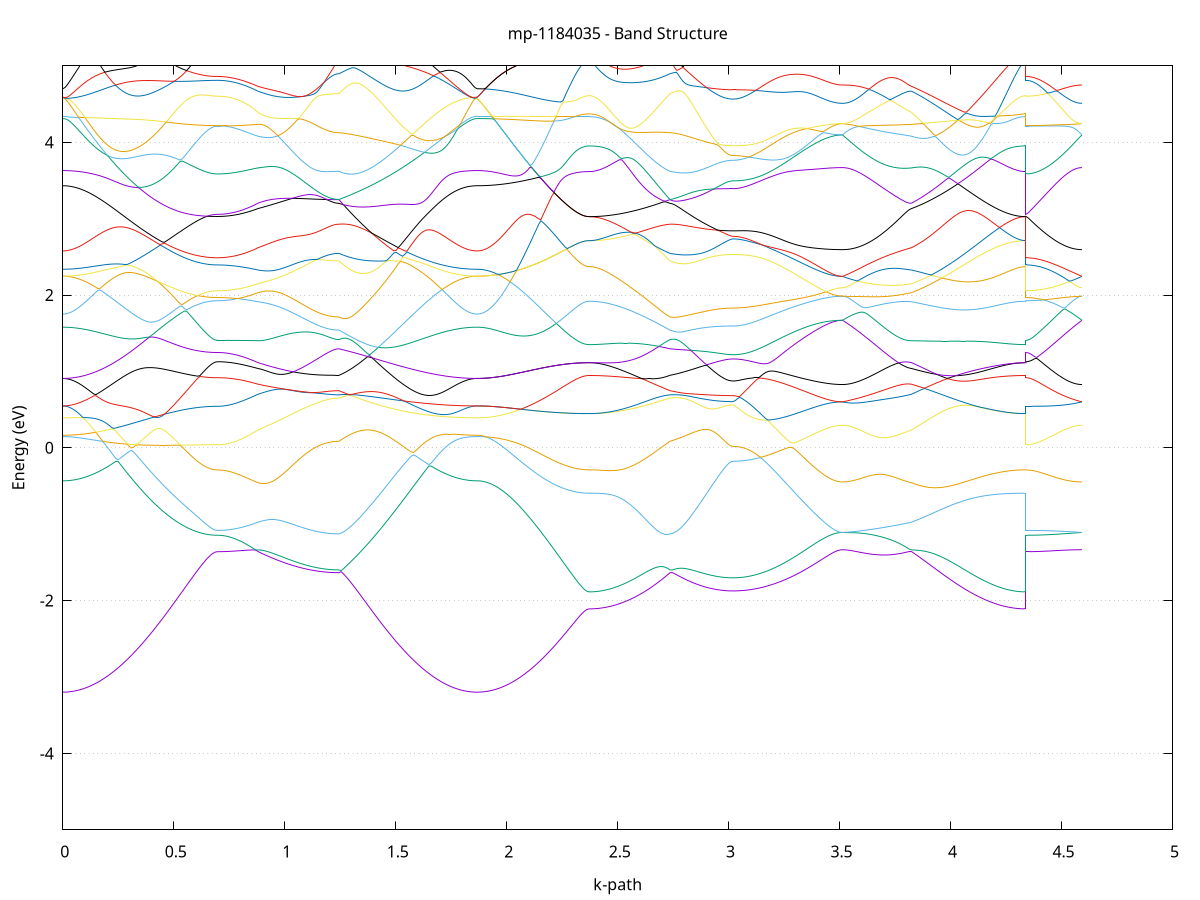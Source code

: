 set title 'mp-1184035 - Band Structure'
set xlabel 'k-path'
set ylabel 'Energy (eV)'
set grid y
set yrange [-5:5]
set terminal png size 800,600
set output 'mp-1184035_bands_gnuplot.png'
plot '-' using 1:2 with lines notitle, '-' using 1:2 with lines notitle, '-' using 1:2 with lines notitle, '-' using 1:2 with lines notitle, '-' using 1:2 with lines notitle, '-' using 1:2 with lines notitle, '-' using 1:2 with lines notitle, '-' using 1:2 with lines notitle, '-' using 1:2 with lines notitle, '-' using 1:2 with lines notitle, '-' using 1:2 with lines notitle, '-' using 1:2 with lines notitle, '-' using 1:2 with lines notitle, '-' using 1:2 with lines notitle, '-' using 1:2 with lines notitle, '-' using 1:2 with lines notitle, '-' using 1:2 with lines notitle, '-' using 1:2 with lines notitle, '-' using 1:2 with lines notitle, '-' using 1:2 with lines notitle, '-' using 1:2 with lines notitle, '-' using 1:2 with lines notitle, '-' using 1:2 with lines notitle, '-' using 1:2 with lines notitle, '-' using 1:2 with lines notitle, '-' using 1:2 with lines notitle, '-' using 1:2 with lines notitle, '-' using 1:2 with lines notitle, '-' using 1:2 with lines notitle, '-' using 1:2 with lines notitle, '-' using 1:2 with lines notitle, '-' using 1:2 with lines notitle, '-' using 1:2 with lines notitle, '-' using 1:2 with lines notitle, '-' using 1:2 with lines notitle, '-' using 1:2 with lines notitle, '-' using 1:2 with lines notitle, '-' using 1:2 with lines notitle, '-' using 1:2 with lines notitle, '-' using 1:2 with lines notitle, '-' using 1:2 with lines notitle, '-' using 1:2 with lines notitle, '-' using 1:2 with lines notitle, '-' using 1:2 with lines notitle, '-' using 1:2 with lines notitle, '-' using 1:2 with lines notitle, '-' using 1:2 with lines notitle, '-' using 1:2 with lines notitle
0.000000 -36.979705
0.009965 -36.979705
0.019930 -36.979705
0.029895 -36.979705
0.039859 -36.979705
0.049824 -36.979705
0.059789 -36.979705
0.069754 -36.979605
0.079719 -36.979605
0.089684 -36.979605
0.099648 -36.979505
0.109613 -36.979505
0.119578 -36.979605
0.129543 -36.979505
0.139508 -36.979505
0.149473 -36.979505
0.159437 -36.979405
0.169402 -36.979405
0.179367 -36.979305
0.189332 -36.979305
0.199297 -36.979305
0.209262 -36.979205
0.219226 -36.979205
0.229191 -36.979105
0.239156 -36.979105
0.249121 -36.979005
0.259086 -36.979005
0.269051 -36.978905
0.279015 -36.978805
0.288980 -36.978805
0.298945 -36.978705
0.308910 -36.978705
0.318875 -36.978605
0.328840 -36.978605
0.338804 -36.978505
0.348769 -36.978505
0.358734 -36.978405
0.368699 -36.978305
0.378664 -36.978205
0.388629 -36.978205
0.398594 -36.978205
0.408558 -36.978105
0.418523 -36.978105
0.428488 -36.978005
0.438453 -36.978005
0.448418 -36.977905
0.458383 -36.977805
0.468347 -36.977805
0.478312 -36.977805
0.488277 -36.977705
0.498242 -36.977705
0.508207 -36.977605
0.518172 -36.977605
0.528136 -36.977505
0.538101 -36.977505
0.548066 -36.977505
0.558031 -36.977405
0.567996 -36.977405
0.577961 -36.977405
0.587925 -36.977305
0.597890 -36.977305
0.607855 -36.977305
0.617820 -36.977305
0.627785 -36.977205
0.637750 -36.977205
0.647714 -36.977205
0.657679 -36.977205
0.667644 -36.977205
0.677609 -36.977205
0.687574 -36.977205
0.697539 -36.977205
0.697539 -36.977205
0.707165 -36.977205
0.716792 -36.977205
0.726419 -36.977205
0.736046 -36.977205
0.745673 -36.977205
0.755299 -36.977205
0.764926 -36.977205
0.774553 -36.977205
0.784180 -36.977305
0.793807 -36.977305
0.803433 -36.977305
0.813060 -36.977305
0.822687 -36.977305
0.832314 -36.977305
0.841941 -36.977405
0.851567 -36.977405
0.861194 -36.977405
0.870821 -36.977405
0.880448 -36.977505
0.880448 -36.977505
0.890283 -36.977505
0.900118 -36.977605
0.909953 -36.977605
0.919788 -36.977605
0.929623 -36.977605
0.939458 -36.977705
0.949293 -36.977705
0.959128 -36.977705
0.968964 -36.977705
0.978799 -36.977705
0.988634 -36.977805
0.998469 -36.977805
1.008304 -36.977805
1.018139 -36.977805
1.027974 -36.977805
1.037809 -36.977805
1.047644 -36.977805
1.057479 -36.977905
1.067314 -36.977905
1.077149 -36.977905
1.086985 -36.977905
1.096820 -36.977905
1.106655 -36.977905
1.116490 -36.977905
1.126325 -36.978005
1.136160 -36.978005
1.145995 -36.978005
1.155830 -36.978005
1.165665 -36.978005
1.175500 -36.978005
1.185335 -36.978005
1.195170 -36.978005
1.205005 -36.978005
1.214841 -36.978005
1.224676 -36.978005
1.234511 -36.978005
1.244346 -36.978005
1.244346 -36.978005
1.254228 -36.977905
1.264110 -36.977905
1.273992 -36.977805
1.283874 -36.977805
1.293756 -36.977705
1.303638 -36.977605
1.313520 -36.977605
1.323402 -36.977505
1.333284 -36.977405
1.343167 -36.977405
1.353049 -36.977305
1.362931 -36.977305
1.372813 -36.977305
1.382695 -36.977305
1.392577 -36.977405
1.402459 -36.977505
1.412341 -36.977605
1.422223 -36.977705
1.432105 -36.977705
1.441987 -36.977805
1.451869 -36.977905
1.461751 -36.978005
1.471633 -36.978005
1.481516 -36.978105
1.491398 -36.978105
1.501280 -36.978205
1.511162 -36.978305
1.521044 -36.978305
1.530926 -36.978405
1.540808 -36.978505
1.550690 -36.978605
1.560572 -36.978605
1.570454 -36.978605
1.580336 -36.978805
1.590218 -36.978805
1.600100 -36.978805
1.609983 -36.978905
1.619865 -36.979005
1.629747 -36.979105
1.639629 -36.979105
1.649511 -36.979205
1.659393 -36.979105
1.669275 -36.979305
1.679157 -36.979305
1.689039 -36.979305
1.698921 -36.979405
1.708803 -36.979405
1.718685 -36.979405
1.728567 -36.979505
1.738449 -36.979505
1.748332 -36.979605
1.758214 -36.979605
1.768096 -36.979605
1.777978 -36.979605
1.787860 -36.979605
1.797742 -36.979705
1.807624 -36.979705
1.817506 -36.979705
1.827388 -36.979605
1.837270 -36.979705
1.847152 -36.979705
1.857034 -36.979705
1.866916 -36.979705
1.866916 -36.979705
1.876821 -36.979705
1.886726 -36.979705
1.896631 -36.979705
1.906536 -36.979705
1.916441 -36.979705
1.926345 -36.979705
1.936250 -36.979705
1.946155 -36.979605
1.956060 -36.979705
1.965965 -36.979605
1.975870 -36.979705
1.985774 -36.979605
1.995679 -36.979605
2.005584 -36.979705
2.015489 -36.979605
2.025394 -36.979605
2.035298 -36.979605
2.045203 -36.979605
2.055108 -36.979505
2.065013 -36.979605
2.074918 -36.979605
2.084823 -36.979505
2.094727 -36.979505
2.104632 -36.979505
2.114537 -36.979505
2.124442 -36.979505
2.134347 -36.979505
2.144252 -36.979505
2.154156 -36.979505
2.164061 -36.979305
2.173966 -36.979405
2.183871 -36.979405
2.193776 -36.979405
2.203680 -36.979405
2.213585 -36.979405
2.223490 -36.979305
2.233395 -36.979405
2.243300 -36.979405
2.253205 -36.979405
2.263109 -36.979405
2.273014 -36.979305
2.282919 -36.979305
2.292824 -36.979305
2.302729 -36.979305
2.312634 -36.979305
2.322538 -36.979305
2.332443 -36.979305
2.342348 -36.979305
2.352253 -36.979305
2.362158 -36.979305
2.372062 -36.979305
2.372062 -36.979305
2.381898 -36.979305
2.391733 -36.979305
2.401568 -36.979305
2.411403 -36.979305
2.421238 -36.979305
2.431073 -36.979305
2.440908 -36.979205
2.450743 -36.979205
2.460578 -36.979205
2.470413 -36.979205
2.480248 -36.979205
2.490083 -36.979205
2.499919 -36.979105
2.509754 -36.979105
2.519589 -36.979105
2.529424 -36.979005
2.539259 -36.979005
2.549094 -36.979005
2.558929 -36.978905
2.568764 -36.978905
2.578599 -36.978805
2.588434 -36.978805
2.598269 -36.978805
2.608104 -36.978705
2.617939 -36.978705
2.627775 -36.978605
2.637610 -36.978605
2.647445 -36.978505
2.657280 -36.978505
2.667115 -36.978405
2.676950 -36.978405
2.686785 -36.978305
2.696620 -36.978305
2.706455 -36.978205
2.716290 -36.978105
2.726125 -36.978105
2.735960 -36.978005
2.735960 -36.978005
2.745745 -36.978005
2.755530 -36.977905
2.765315 -36.977905
2.775100 -36.977905
2.784885 -36.977905
2.794670 -36.977905
2.804455 -36.977805
2.814240 -36.977805
2.824025 -36.977805
2.833809 -36.977805
2.843594 -36.977705
2.853379 -36.977705
2.863164 -36.977705
2.872949 -36.977705
2.882734 -36.977605
2.892519 -36.977605
2.902304 -36.977605
2.912089 -36.977505
2.921874 -36.977505
2.931659 -36.977505
2.941443 -36.977405
2.951228 -36.977405
2.961013 -36.977405
2.970798 -36.977405
2.980583 -36.977405
2.990368 -36.977305
3.000153 -36.977305
3.009938 -36.977305
3.019723 -36.977305
3.019723 -36.977305
3.029587 -36.977305
3.039452 -36.977305
3.049317 -36.977305
3.059181 -36.977305
3.069046 -36.977305
3.078911 -36.977305
3.088775 -36.977305
3.098640 -36.977305
3.108505 -36.977305
3.118370 -36.977305
3.128234 -36.977305
3.138099 -36.977305
3.147964 -36.977205
3.157828 -36.977305
3.167693 -36.977305
3.177558 -36.977305
3.187422 -36.977305
3.197287 -36.977305
3.207152 -36.977305
3.217016 -36.977305
3.226881 -36.977305
3.236746 -36.977205
3.246610 -36.977205
3.256475 -36.977205
3.266340 -36.977205
3.276204 -36.977205
3.286069 -36.977205
3.295934 -36.977205
3.305799 -36.977205
3.315663 -36.977205
3.325528 -36.977205
3.335393 -36.977205
3.345257 -36.977205
3.355122 -36.977205
3.364987 -36.977205
3.374851 -36.977205
3.384716 -36.977205
3.394581 -36.977205
3.404445 -36.977205
3.414310 -36.977205
3.424175 -36.977205
3.434039 -36.977205
3.443904 -36.977205
3.453769 -36.977205
3.463634 -36.977205
3.473498 -36.977205
3.483363 -36.977205
3.493228 -36.977205
3.503092 -36.977205
3.512957 -36.977205
3.512957 -36.977205
3.522702 -36.977205
3.532447 -36.977205
3.542193 -36.977205
3.551938 -36.977205
3.561683 -36.977205
3.571428 -36.977205
3.581174 -36.977205
3.590919 -36.977205
3.600664 -36.977205
3.610409 -36.977205
3.620155 -36.977205
3.629900 -36.977205
3.639645 -36.977205
3.649390 -36.977205
3.659136 -36.977205
3.668881 -36.977305
3.678626 -36.977305
3.688371 -36.977305
3.698116 -36.977305
3.707862 -36.977305
3.717607 -36.977305
3.727352 -36.977305
3.737097 -36.977405
3.746843 -36.977405
3.756588 -36.977405
3.766333 -36.977405
3.776078 -36.977405
3.785824 -36.977405
3.795569 -36.977505
3.805314 -36.977505
3.815059 -36.977505
3.824805 -36.977505
3.824805 -36.977505
3.834701 -36.977505
3.844598 -36.977605
3.854495 -36.977605
3.864391 -36.977605
3.874288 -36.977705
3.884185 -36.977705
3.894082 -36.977805
3.903978 -36.977805
3.913875 -36.977905
3.923772 -36.977905
3.933668 -36.978005
3.943565 -36.978005
3.953462 -36.978105
3.963359 -36.978105
3.973255 -36.978205
3.983152 -36.978205
3.993049 -36.978205
4.002945 -36.978305
4.012842 -36.978305
4.022739 -36.978405
4.032636 -36.978405
4.042532 -36.978505
4.052429 -36.978505
4.062326 -36.978605
4.072223 -36.978605
4.082119 -36.978705
4.092016 -36.978705
4.101913 -36.978705
4.111809 -36.978805
4.121706 -36.978805
4.131603 -36.978905
4.141500 -36.978905
4.151396 -36.978905
4.161293 -36.978905
4.171190 -36.978905
4.181086 -36.979005
4.190983 -36.979105
4.200880 -36.979105
4.210777 -36.979105
4.220673 -36.979205
4.230570 -36.979205
4.240467 -36.979205
4.250363 -36.979205
4.260260 -36.979205
4.270157 -36.979205
4.280054 -36.979305
4.289950 -36.979305
4.299847 -36.979205
4.309744 -36.979205
4.319640 -36.979305
4.329537 -36.979305
4.339434 -36.979305
4.339434 -36.977205
4.349148 -36.977205
4.358863 -36.977205
4.368577 -36.977105
4.378291 -36.977105
4.388006 -36.977205
4.397720 -36.977205
4.407434 -36.977205
4.417149 -36.977205
4.426863 -36.977205
4.436577 -36.977205
4.446292 -36.977205
4.456006 -36.977205
4.465720 -36.977205
4.475435 -36.977205
4.485149 -36.977205
4.494863 -36.977205
4.504578 -36.977205
4.514292 -36.977205
4.524007 -36.977205
4.533721 -36.977105
4.543435 -36.977205
4.553150 -36.977205
4.562864 -36.977205
4.572578 -36.977105
4.582293 -36.977205
4.592007 -36.977205
e
0.000000 -36.975105
0.009965 -36.975105
0.019930 -36.975105
0.029895 -36.975105
0.039859 -36.975105
0.049824 -36.975105
0.059789 -36.975105
0.069754 -36.975105
0.079719 -36.975105
0.089684 -36.975105
0.099648 -36.975105
0.109613 -36.975205
0.119578 -36.975205
0.129543 -36.975205
0.139508 -36.975305
0.149473 -36.975305
0.159437 -36.975305
0.169402 -36.975405
0.179367 -36.975405
0.189332 -36.975405
0.199297 -36.975505
0.209262 -36.975505
0.219226 -36.975505
0.229191 -36.975605
0.239156 -36.975605
0.249121 -36.975705
0.259086 -36.975705
0.269051 -36.975705
0.279015 -36.975805
0.288980 -36.975805
0.298945 -36.975905
0.308910 -36.975905
0.318875 -36.976005
0.328840 -36.976005
0.338804 -36.976005
0.348769 -36.976105
0.358734 -36.976205
0.368699 -36.976205
0.378664 -36.976205
0.388629 -36.976305
0.398594 -36.976405
0.408558 -36.976405
0.418523 -36.976405
0.428488 -36.976505
0.438453 -36.976505
0.448418 -36.976605
0.458383 -36.976605
0.468347 -36.976705
0.478312 -36.976705
0.488277 -36.976705
0.498242 -36.976805
0.508207 -36.976805
0.518172 -36.976805
0.528136 -36.976805
0.538101 -36.976905
0.548066 -36.976905
0.558031 -36.977005
0.567996 -36.977005
0.577961 -36.977005
0.587925 -36.977005
0.597890 -36.977105
0.607855 -36.977105
0.617820 -36.977105
0.627785 -36.977105
0.637750 -36.977105
0.647714 -36.977105
0.657679 -36.977105
0.667644 -36.977205
0.677609 -36.977205
0.687574 -36.977205
0.697539 -36.977205
0.697539 -36.977205
0.707165 -36.977105
0.716792 -36.977205
0.726419 -36.977205
0.736046 -36.977205
0.745673 -36.977205
0.755299 -36.977105
0.764926 -36.977105
0.774553 -36.977105
0.784180 -36.977105
0.793807 -36.977105
0.803433 -36.977005
0.813060 -36.977005
0.822687 -36.977005
0.832314 -36.977005
0.841941 -36.977005
0.851567 -36.976905
0.861194 -36.976905
0.870821 -36.976805
0.880448 -36.976805
0.880448 -36.976805
0.890283 -36.976805
0.900118 -36.976805
0.909953 -36.976805
0.919788 -36.976805
0.929623 -36.976705
0.939458 -36.976705
0.949293 -36.976705
0.959128 -36.976705
0.968964 -36.976605
0.978799 -36.976605
0.988634 -36.976605
0.998469 -36.976605
1.008304 -36.976605
1.018139 -36.976605
1.027974 -36.976505
1.037809 -36.976505
1.047644 -36.976505
1.057479 -36.976505
1.067314 -36.976505
1.077149 -36.976505
1.086985 -36.976405
1.096820 -36.976505
1.106655 -36.976405
1.116490 -36.976405
1.126325 -36.976405
1.136160 -36.976405
1.145995 -36.976405
1.155830 -36.976405
1.165665 -36.976405
1.175500 -36.976405
1.185335 -36.976405
1.195170 -36.976405
1.205005 -36.976405
1.214841 -36.976405
1.224676 -36.976405
1.234511 -36.976405
1.244346 -36.976405
1.244346 -36.976405
1.254228 -36.976405
1.264110 -36.976505
1.273992 -36.976605
1.283874 -36.976605
1.293756 -36.976705
1.303638 -36.976805
1.313520 -36.976805
1.323402 -36.976905
1.333284 -36.977005
1.343167 -36.977105
1.353049 -36.977105
1.362931 -36.977205
1.372813 -36.977205
1.382695 -36.977105
1.392577 -36.977105
1.402459 -36.977005
1.412341 -36.976905
1.422223 -36.976905
1.432105 -36.976805
1.441987 -36.976705
1.451869 -36.976705
1.461751 -36.976605
1.471633 -36.976505
1.481516 -36.976505
1.491398 -36.976405
1.501280 -36.976305
1.511162 -36.976205
1.521044 -36.976205
1.530926 -36.976205
1.540808 -36.976105
1.550690 -36.976005
1.560572 -36.976005
1.570454 -36.975905
1.580336 -36.975905
1.590218 -36.975805
1.600100 -36.975705
1.609983 -36.975705
1.619865 -36.975705
1.629747 -36.975605
1.639629 -36.975605
1.649511 -36.975505
1.659393 -36.975505
1.669275 -36.975505
1.679157 -36.975405
1.689039 -36.975405
1.698921 -36.975405
1.708803 -36.975305
1.718685 -36.975305
1.728567 -36.975305
1.738449 -36.975205
1.748332 -36.975205
1.758214 -36.975205
1.768096 -36.975105
1.777978 -36.975105
1.787860 -36.975105
1.797742 -36.975105
1.807624 -36.975105
1.817506 -36.975105
1.827388 -36.975105
1.837270 -36.975105
1.847152 -36.975005
1.857034 -36.975005
1.866916 -36.975105
1.866916 -36.975105
1.876821 -36.975105
1.886726 -36.975005
1.896631 -36.975005
1.906536 -36.975105
1.916441 -36.975105
1.926345 -36.975105
1.936250 -36.975105
1.946155 -36.975005
1.956060 -36.975105
1.965965 -36.975005
1.975870 -36.975105
1.985774 -36.975005
1.995679 -36.975005
2.005584 -36.975105
2.015489 -36.975105
2.025394 -36.975005
2.035298 -36.975105
2.045203 -36.975105
2.055108 -36.975005
2.065013 -36.975105
2.074918 -36.975105
2.084823 -36.975005
2.094727 -36.975005
2.104632 -36.975105
2.114537 -36.975105
2.124442 -36.975105
2.134347 -36.975105
2.144252 -36.975105
2.154156 -36.975105
2.164061 -36.975105
2.173966 -36.975105
2.183871 -36.975105
2.193776 -36.975105
2.203680 -36.975105
2.213585 -36.975105
2.223490 -36.975105
2.233395 -36.975105
2.243300 -36.975105
2.253205 -36.975105
2.263109 -36.975105
2.273014 -36.975105
2.282919 -36.975105
2.292824 -36.975105
2.302729 -36.975105
2.312634 -36.975105
2.322538 -36.975105
2.332443 -36.975105
2.342348 -36.975105
2.352253 -36.975105
2.362158 -36.975105
2.372062 -36.975105
2.372062 -36.975105
2.381898 -36.975105
2.391733 -36.975105
2.401568 -36.975105
2.411403 -36.975105
2.421238 -36.975105
2.431073 -36.975105
2.440908 -36.975105
2.450743 -36.975105
2.460578 -36.975205
2.470413 -36.975205
2.480248 -36.975205
2.490083 -36.975205
2.499919 -36.975205
2.509754 -36.975305
2.519589 -36.975305
2.529424 -36.975305
2.539259 -36.975405
2.549094 -36.975405
2.558929 -36.975405
2.568764 -36.975505
2.578599 -36.975505
2.588434 -36.975605
2.598269 -36.975605
2.608104 -36.975605
2.617939 -36.975705
2.627775 -36.975705
2.637610 -36.975805
2.647445 -36.975805
2.657280 -36.975905
2.667115 -36.976005
2.676950 -36.976005
2.686785 -36.976005
2.696620 -36.976105
2.706455 -36.976205
2.716290 -36.976205
2.726125 -36.976305
2.735960 -36.976405
2.735960 -36.976405
2.745745 -36.976405
2.755530 -36.976405
2.765315 -36.976505
2.775100 -36.976505
2.784885 -36.976505
2.794670 -36.976605
2.804455 -36.976605
2.814240 -36.976605
2.824025 -36.976605
2.833809 -36.976705
2.843594 -36.976705
2.853379 -36.976705
2.863164 -36.976805
2.872949 -36.976805
2.882734 -36.976805
2.892519 -36.976905
2.902304 -36.976905
2.912089 -36.976905
2.921874 -36.976905
2.931659 -36.977005
2.941443 -36.977005
2.951228 -36.977005
2.961013 -36.977105
2.970798 -36.977005
2.980583 -36.977105
2.990368 -36.977105
3.000153 -36.977205
3.009938 -36.977205
3.019723 -36.977205
3.019723 -36.977205
3.029587 -36.977205
3.039452 -36.977205
3.049317 -36.977205
3.059181 -36.977205
3.069046 -36.977205
3.078911 -36.977205
3.088775 -36.977205
3.098640 -36.977205
3.108505 -36.977205
3.118370 -36.977205
3.128234 -36.977205
3.138099 -36.977205
3.147964 -36.977105
3.157828 -36.977205
3.167693 -36.977205
3.177558 -36.977205
3.187422 -36.977205
3.197287 -36.977205
3.207152 -36.977205
3.217016 -36.977205
3.226881 -36.977205
3.236746 -36.977205
3.246610 -36.977105
3.256475 -36.977105
3.266340 -36.977205
3.276204 -36.977105
3.286069 -36.977105
3.295934 -36.977205
3.305799 -36.977205
3.315663 -36.977205
3.325528 -36.977205
3.335393 -36.977205
3.345257 -36.977205
3.355122 -36.977205
3.364987 -36.977205
3.374851 -36.977205
3.384716 -36.977205
3.394581 -36.977205
3.404445 -36.977205
3.414310 -36.977205
3.424175 -36.977205
3.434039 -36.977205
3.443904 -36.977205
3.453769 -36.977205
3.463634 -36.977205
3.473498 -36.977205
3.483363 -36.977205
3.493228 -36.977205
3.503092 -36.977205
3.512957 -36.977105
3.512957 -36.977205
3.522702 -36.977205
3.532447 -36.977205
3.542193 -36.977205
3.551938 -36.977205
3.561683 -36.977205
3.571428 -36.977205
3.581174 -36.977205
3.590919 -36.977205
3.600664 -36.977205
3.610409 -36.977105
3.620155 -36.977105
3.629900 -36.977105
3.639645 -36.977105
3.649390 -36.977105
3.659136 -36.977105
3.668881 -36.977105
3.678626 -36.977105
3.688371 -36.977005
3.698116 -36.977005
3.707862 -36.977005
3.717607 -36.977005
3.727352 -36.977005
3.737097 -36.977005
3.746843 -36.977005
3.756588 -36.977005
3.766333 -36.976905
3.776078 -36.976905
3.785824 -36.976905
3.795569 -36.976905
3.805314 -36.976905
3.815059 -36.976805
3.824805 -36.976805
3.824805 -36.976805
3.834701 -36.976805
3.844598 -36.976805
3.854495 -36.976705
3.864391 -36.976705
3.874288 -36.976705
3.884185 -36.976605
3.894082 -36.976505
3.903978 -36.976505
3.913875 -36.976505
3.923772 -36.976405
3.933668 -36.976405
3.943565 -36.976305
3.953462 -36.976305
3.963359 -36.976305
3.973255 -36.976205
3.983152 -36.976205
3.993049 -36.976105
4.002945 -36.976105
4.012842 -36.976005
4.022739 -36.976005
4.032636 -36.975905
4.042532 -36.975905
4.052429 -36.975805
4.062326 -36.975805
4.072223 -36.975705
4.082119 -36.975705
4.092016 -36.975705
4.101913 -36.975605
4.111809 -36.975605
4.121706 -36.975505
4.131603 -36.975505
4.141500 -36.975505
4.151396 -36.975405
4.161293 -36.975405
4.171190 -36.975305
4.181086 -36.975305
4.190983 -36.975305
4.200880 -36.975305
4.210777 -36.975205
4.220673 -36.975205
4.230570 -36.975205
4.240467 -36.975205
4.250363 -36.975205
4.260260 -36.975105
4.270157 -36.975105
4.280054 -36.975105
4.289950 -36.975105
4.299847 -36.975105
4.309744 -36.975105
4.319640 -36.975105
4.329537 -36.975105
4.339434 -36.975105
4.339434 -36.977205
4.349148 -36.977205
4.358863 -36.977205
4.368577 -36.977105
4.378291 -36.977105
4.388006 -36.977105
4.397720 -36.977205
4.407434 -36.977205
4.417149 -36.977205
4.426863 -36.977205
4.436577 -36.977205
4.446292 -36.977105
4.456006 -36.977205
4.465720 -36.977205
4.475435 -36.977105
4.485149 -36.977205
4.494863 -36.977205
4.504578 -36.977205
4.514292 -36.977205
4.524007 -36.977205
4.533721 -36.977105
4.543435 -36.977205
4.553150 -36.977205
4.562864 -36.977205
4.572578 -36.977105
4.582293 -36.977205
4.592007 -36.977205
e
0.000000 -36.948905
0.009965 -36.948905
0.019930 -36.948905
0.029895 -36.948905
0.039859 -36.948905
0.049824 -36.948905
0.059789 -36.948905
0.069754 -36.948905
0.079719 -36.948905
0.089684 -36.948905
0.099648 -36.948905
0.109613 -36.948905
0.119578 -36.948905
0.129543 -36.948905
0.139508 -36.948905
0.149473 -36.948905
0.159437 -36.948905
0.169402 -36.948905
0.179367 -36.948905
0.189332 -36.949005
0.199297 -36.949005
0.209262 -36.949005
0.219226 -36.949005
0.229191 -36.949005
0.239156 -36.949005
0.249121 -36.949005
0.259086 -36.949005
0.269051 -36.949005
0.279015 -36.949005
0.288980 -36.949005
0.298945 -36.949005
0.308910 -36.949105
0.318875 -36.949105
0.328840 -36.949105
0.338804 -36.949005
0.348769 -36.949105
0.358734 -36.949105
0.368699 -36.949105
0.378664 -36.949105
0.388629 -36.949105
0.398594 -36.949105
0.408558 -36.949105
0.418523 -36.949205
0.428488 -36.949205
0.438453 -36.949205
0.448418 -36.949205
0.458383 -36.949205
0.468347 -36.949205
0.478312 -36.949205
0.488277 -36.949205
0.498242 -36.949205
0.508207 -36.949205
0.518172 -36.949205
0.528136 -36.949205
0.538101 -36.949205
0.548066 -36.949305
0.558031 -36.949305
0.567996 -36.949305
0.577961 -36.949305
0.587925 -36.949305
0.597890 -36.949305
0.607855 -36.949305
0.617820 -36.949305
0.627785 -36.949305
0.637750 -36.949305
0.647714 -36.949305
0.657679 -36.949305
0.667644 -36.949305
0.677609 -36.949305
0.687574 -36.949305
0.697539 -36.949305
0.697539 -36.949305
0.707165 -36.949305
0.716792 -36.949305
0.726419 -36.949305
0.736046 -36.949305
0.745673 -36.949305
0.755299 -36.949305
0.764926 -36.949305
0.774553 -36.949305
0.784180 -36.949305
0.793807 -36.949305
0.803433 -36.949305
0.813060 -36.949305
0.822687 -36.949305
0.832314 -36.949305
0.841941 -36.949305
0.851567 -36.949305
0.861194 -36.949305
0.870821 -36.949305
0.880448 -36.949305
0.880448 -36.949305
0.890283 -36.949305
0.900118 -36.949305
0.909953 -36.949305
0.919788 -36.949305
0.929623 -36.949305
0.939458 -36.949305
0.949293 -36.949305
0.959128 -36.949305
0.968964 -36.949305
0.978799 -36.949305
0.988634 -36.949305
0.998469 -36.949305
1.008304 -36.949305
1.018139 -36.949305
1.027974 -36.949305
1.037809 -36.949305
1.047644 -36.949305
1.057479 -36.949305
1.067314 -36.949305
1.077149 -36.949305
1.086985 -36.949205
1.096820 -36.949305
1.106655 -36.949305
1.116490 -36.949205
1.126325 -36.949305
1.136160 -36.949305
1.145995 -36.949305
1.155830 -36.949305
1.165665 -36.949205
1.175500 -36.949205
1.185335 -36.949305
1.195170 -36.949305
1.205005 -36.949205
1.214841 -36.949305
1.224676 -36.949305
1.234511 -36.949305
1.244346 -36.949305
1.244346 -36.949305
1.254228 -36.949205
1.264110 -36.949305
1.273992 -36.949305
1.283874 -36.949305
1.293756 -36.949205
1.303638 -36.949205
1.313520 -36.949205
1.323402 -36.949205
1.333284 -36.949205
1.343167 -36.949205
1.353049 -36.949205
1.362931 -36.949205
1.372813 -36.949205
1.382695 -36.949205
1.392577 -36.949205
1.402459 -36.949205
1.412341 -36.949205
1.422223 -36.949205
1.432105 -36.949205
1.441987 -36.949105
1.451869 -36.949105
1.461751 -36.949105
1.471633 -36.949105
1.481516 -36.949105
1.491398 -36.949105
1.501280 -36.949105
1.511162 -36.949105
1.521044 -36.949105
1.530926 -36.949105
1.540808 -36.949105
1.550690 -36.949105
1.560572 -36.949005
1.570454 -36.949005
1.580336 -36.949005
1.590218 -36.949005
1.600100 -36.949005
1.609983 -36.949005
1.619865 -36.949005
1.629747 -36.949005
1.639629 -36.949005
1.649511 -36.949005
1.659393 -36.948905
1.669275 -36.949005
1.679157 -36.948905
1.689039 -36.949005
1.698921 -36.948905
1.708803 -36.948905
1.718685 -36.948905
1.728567 -36.948905
1.738449 -36.948905
1.748332 -36.948905
1.758214 -36.948905
1.768096 -36.948905
1.777978 -36.948905
1.787860 -36.948905
1.797742 -36.948905
1.807624 -36.948905
1.817506 -36.948905
1.827388 -36.948905
1.837270 -36.948905
1.847152 -36.948905
1.857034 -36.948905
1.866916 -36.948905
1.866916 -36.948905
1.876821 -36.948905
1.886726 -36.948905
1.896631 -36.948905
1.906536 -36.948905
1.916441 -36.948905
1.926345 -36.948905
1.936250 -36.948905
1.946155 -36.948905
1.956060 -36.948905
1.965965 -36.948905
1.975870 -36.948905
1.985774 -36.948905
1.995679 -36.948905
2.005584 -36.949005
2.015489 -36.949005
2.025394 -36.949005
2.035298 -36.949005
2.045203 -36.949005
2.055108 -36.949005
2.065013 -36.949005
2.074918 -36.949005
2.084823 -36.949005
2.094727 -36.949005
2.104632 -36.949105
2.114537 -36.949105
2.124442 -36.949105
2.134347 -36.949105
2.144252 -36.949105
2.154156 -36.949205
2.164061 -36.949105
2.173966 -36.949205
2.183871 -36.949205
2.193776 -36.949205
2.203680 -36.949205
2.213585 -36.949205
2.223490 -36.949205
2.233395 -36.949205
2.243300 -36.949305
2.253205 -36.949305
2.263109 -36.949305
2.273014 -36.949305
2.282919 -36.949305
2.292824 -36.949305
2.302729 -36.949305
2.312634 -36.949305
2.322538 -36.949305
2.332443 -36.949305
2.342348 -36.949305
2.352253 -36.949305
2.362158 -36.949305
2.372062 -36.949305
2.372062 -36.949305
2.381898 -36.949305
2.391733 -36.949305
2.401568 -36.949305
2.411403 -36.949305
2.421238 -36.949305
2.431073 -36.949305
2.440908 -36.949305
2.450743 -36.949305
2.460578 -36.949305
2.470413 -36.949305
2.480248 -36.949305
2.490083 -36.949305
2.499919 -36.949305
2.509754 -36.949305
2.519589 -36.949305
2.529424 -36.949305
2.539259 -36.949305
2.549094 -36.949305
2.558929 -36.949305
2.568764 -36.949305
2.578599 -36.949305
2.588434 -36.949305
2.598269 -36.949305
2.608104 -36.949305
2.617939 -36.949305
2.627775 -36.949305
2.637610 -36.949305
2.647445 -36.949305
2.657280 -36.949305
2.667115 -36.949305
2.676950 -36.949305
2.686785 -36.949305
2.696620 -36.949305
2.706455 -36.949305
2.716290 -36.949205
2.726125 -36.949305
2.735960 -36.949305
2.735960 -36.949305
2.745745 -36.949305
2.755530 -36.949205
2.765315 -36.949305
2.775100 -36.949305
2.784885 -36.949205
2.794670 -36.949305
2.804455 -36.949205
2.814240 -36.949205
2.824025 -36.949205
2.833809 -36.949205
2.843594 -36.949205
2.853379 -36.949205
2.863164 -36.949205
2.872949 -36.949205
2.882734 -36.949205
2.892519 -36.949205
2.902304 -36.949205
2.912089 -36.949205
2.921874 -36.949205
2.931659 -36.949205
2.941443 -36.949205
2.951228 -36.949205
2.961013 -36.949205
2.970798 -36.949205
2.980583 -36.949205
2.990368 -36.949205
3.000153 -36.949205
3.009938 -36.949205
3.019723 -36.949205
3.019723 -36.949205
3.029587 -36.949205
3.039452 -36.949205
3.049317 -36.949205
3.059181 -36.949205
3.069046 -36.949205
3.078911 -36.949205
3.088775 -36.949205
3.098640 -36.949205
3.108505 -36.949205
3.118370 -36.949205
3.128234 -36.949205
3.138099 -36.949205
3.147964 -36.949205
3.157828 -36.949205
3.167693 -36.949205
3.177558 -36.949205
3.187422 -36.949205
3.197287 -36.949205
3.207152 -36.949205
3.217016 -36.949205
3.226881 -36.949205
3.236746 -36.949205
3.246610 -36.949205
3.256475 -36.949205
3.266340 -36.949205
3.276204 -36.949205
3.286069 -36.949205
3.295934 -36.949305
3.305799 -36.949205
3.315663 -36.949305
3.325528 -36.949305
3.335393 -36.949305
3.345257 -36.949305
3.355122 -36.949305
3.364987 -36.949305
3.374851 -36.949305
3.384716 -36.949305
3.394581 -36.949305
3.404445 -36.949305
3.414310 -36.949305
3.424175 -36.949305
3.434039 -36.949305
3.443904 -36.949305
3.453769 -36.949305
3.463634 -36.949305
3.473498 -36.949305
3.483363 -36.949305
3.493228 -36.949305
3.503092 -36.949305
3.512957 -36.949305
3.512957 -36.949305
3.522702 -36.949305
3.532447 -36.949305
3.542193 -36.949305
3.551938 -36.949305
3.561683 -36.949305
3.571428 -36.949305
3.581174 -36.949305
3.590919 -36.949305
3.600664 -36.949305
3.610409 -36.949305
3.620155 -36.949305
3.629900 -36.949305
3.639645 -36.949305
3.649390 -36.949305
3.659136 -36.949305
3.668881 -36.949305
3.678626 -36.949305
3.688371 -36.949305
3.698116 -36.949305
3.707862 -36.949305
3.717607 -36.949305
3.727352 -36.949305
3.737097 -36.949305
3.746843 -36.949305
3.756588 -36.949305
3.766333 -36.949305
3.776078 -36.949305
3.785824 -36.949305
3.795569 -36.949305
3.805314 -36.949305
3.815059 -36.949305
3.824805 -36.949305
3.824805 -36.949305
3.834701 -36.949305
3.844598 -36.949305
3.854495 -36.949305
3.864391 -36.949305
3.874288 -36.949305
3.884185 -36.949305
3.894082 -36.949305
3.903978 -36.949305
3.913875 -36.949305
3.923772 -36.949305
3.933668 -36.949305
3.943565 -36.949305
3.953462 -36.949305
3.963359 -36.949305
3.973255 -36.949305
3.983152 -36.949305
3.993049 -36.949305
4.002945 -36.949305
4.012842 -36.949305
4.022739 -36.949305
4.032636 -36.949305
4.042532 -36.949305
4.052429 -36.949305
4.062326 -36.949305
4.072223 -36.949305
4.082119 -36.949305
4.092016 -36.949305
4.101913 -36.949305
4.111809 -36.949305
4.121706 -36.949305
4.131603 -36.949305
4.141500 -36.949305
4.151396 -36.949305
4.161293 -36.949305
4.171190 -36.949305
4.181086 -36.949305
4.190983 -36.949305
4.200880 -36.949305
4.210777 -36.949305
4.220673 -36.949305
4.230570 -36.949305
4.240467 -36.949305
4.250363 -36.949305
4.260260 -36.949305
4.270157 -36.949305
4.280054 -36.949305
4.289950 -36.949305
4.299847 -36.949305
4.309744 -36.949305
4.319640 -36.949305
4.329537 -36.949305
4.339434 -36.949305
4.339434 -36.949305
4.349148 -36.949305
4.358863 -36.949305
4.368577 -36.949305
4.378291 -36.949305
4.388006 -36.949305
4.397720 -36.949305
4.407434 -36.949305
4.417149 -36.949305
4.426863 -36.949305
4.436577 -36.949305
4.446292 -36.949305
4.456006 -36.949305
4.465720 -36.949305
4.475435 -36.949305
4.485149 -36.949305
4.494863 -36.949305
4.504578 -36.949305
4.514292 -36.949305
4.524007 -36.949305
4.533721 -36.949305
4.543435 -36.949305
4.553150 -36.949305
4.562864 -36.949305
4.572578 -36.949305
4.582293 -36.949305
4.592007 -36.949305
e
0.000000 -22.889005
0.009965 -22.889005
0.019930 -22.889005
0.029895 -22.889005
0.039859 -22.889005
0.049824 -22.889005
0.059789 -22.889005
0.069754 -22.889005
0.079719 -22.889005
0.089684 -22.889005
0.099648 -22.889005
0.109613 -22.889005
0.119578 -22.889005
0.129543 -22.889005
0.139508 -22.889005
0.149473 -22.889005
0.159437 -22.889005
0.169402 -22.889005
0.179367 -22.889005
0.189332 -22.889005
0.199297 -22.889005
0.209262 -22.889005
0.219226 -22.889005
0.229191 -22.889005
0.239156 -22.888905
0.249121 -22.888905
0.259086 -22.888905
0.269051 -22.888905
0.279015 -22.888905
0.288980 -22.888905
0.298945 -22.888905
0.308910 -22.888905
0.318875 -22.888905
0.328840 -22.888905
0.338804 -22.888905
0.348769 -22.888905
0.358734 -22.888905
0.368699 -22.888905
0.378664 -22.888905
0.388629 -22.888805
0.398594 -22.888805
0.408558 -22.888805
0.418523 -22.888805
0.428488 -22.888805
0.438453 -22.888805
0.448418 -22.888805
0.458383 -22.888805
0.468347 -22.888805
0.478312 -22.888805
0.488277 -22.888805
0.498242 -22.888805
0.508207 -22.888705
0.518172 -22.888705
0.528136 -22.888705
0.538101 -22.888705
0.548066 -22.888705
0.558031 -22.888705
0.567996 -22.888705
0.577961 -22.888705
0.587925 -22.888705
0.597890 -22.888705
0.607855 -22.888705
0.617820 -22.888705
0.627785 -22.888705
0.637750 -22.888705
0.647714 -22.888705
0.657679 -22.888705
0.667644 -22.888705
0.677609 -22.888705
0.687574 -22.888705
0.697539 -22.888705
0.697539 -22.888705
0.707165 -22.888705
0.716792 -22.888705
0.726419 -22.888705
0.736046 -22.888705
0.745673 -22.888705
0.755299 -22.888705
0.764926 -22.888705
0.774553 -22.888705
0.784180 -22.888705
0.793807 -22.888705
0.803433 -22.888705
0.813060 -22.888705
0.822687 -22.888705
0.832314 -22.888705
0.841941 -22.888705
0.851567 -22.888705
0.861194 -22.888805
0.870821 -22.888805
0.880448 -22.888805
0.880448 -22.888805
0.890283 -22.888805
0.900118 -22.888805
0.909953 -22.888805
0.919788 -22.888805
0.929623 -22.888805
0.939458 -22.888805
0.949293 -22.888905
0.959128 -22.888905
0.968964 -22.888905
0.978799 -22.888905
0.988634 -22.888905
0.998469 -22.888905
1.008304 -22.888905
1.018139 -22.888905
1.027974 -22.888905
1.037809 -22.889005
1.047644 -22.889005
1.057479 -22.889005
1.067314 -22.889005
1.077149 -22.889005
1.086985 -22.889005
1.096820 -22.889005
1.106655 -22.889005
1.116490 -22.889005
1.126325 -22.889005
1.136160 -22.889005
1.145995 -22.889005
1.155830 -22.889105
1.165665 -22.889105
1.175500 -22.889105
1.185335 -22.889105
1.195170 -22.889105
1.205005 -22.889105
1.214841 -22.889105
1.224676 -22.889105
1.234511 -22.889105
1.244346 -22.889105
1.244346 -22.889105
1.254228 -22.889105
1.264110 -22.889105
1.273992 -22.889105
1.283874 -22.889105
1.293756 -22.889005
1.303638 -22.889005
1.313520 -22.889005
1.323402 -22.889005
1.333284 -22.889005
1.343167 -22.889005
1.353049 -22.889005
1.362931 -22.889005
1.372813 -22.889005
1.382695 -22.889005
1.392577 -22.889005
1.402459 -22.889005
1.412341 -22.889005
1.422223 -22.889005
1.432105 -22.889005
1.441987 -22.889005
1.451869 -22.889005
1.461751 -22.889005
1.471633 -22.889005
1.481516 -22.889005
1.491398 -22.889005
1.501280 -22.889005
1.511162 -22.889005
1.521044 -22.889005
1.530926 -22.889005
1.540808 -22.889005
1.550690 -22.889005
1.560572 -22.889005
1.570454 -22.889005
1.580336 -22.889005
1.590218 -22.889005
1.600100 -22.889005
1.609983 -22.889005
1.619865 -22.889005
1.629747 -22.889005
1.639629 -22.889005
1.649511 -22.889005
1.659393 -22.889005
1.669275 -22.889005
1.679157 -22.889005
1.689039 -22.889005
1.698921 -22.889005
1.708803 -22.889005
1.718685 -22.889005
1.728567 -22.889005
1.738449 -22.889005
1.748332 -22.889005
1.758214 -22.889005
1.768096 -22.889005
1.777978 -22.889005
1.787860 -22.889005
1.797742 -22.889005
1.807624 -22.889005
1.817506 -22.889005
1.827388 -22.889005
1.837270 -22.889005
1.847152 -22.889005
1.857034 -22.889005
1.866916 -22.889005
1.866916 -22.889005
1.876821 -22.889005
1.886726 -22.889005
1.896631 -22.889005
1.906536 -22.889005
1.916441 -22.889005
1.926345 -22.889005
1.936250 -22.889005
1.946155 -22.889005
1.956060 -22.889005
1.965965 -22.889005
1.975870 -22.889005
1.985774 -22.889005
1.995679 -22.889005
2.005584 -22.889105
2.015489 -22.889105
2.025394 -22.889105
2.035298 -22.889105
2.045203 -22.889105
2.055108 -22.889105
2.065013 -22.889105
2.074918 -22.889105
2.084823 -22.889105
2.094727 -22.889105
2.104632 -22.889105
2.114537 -22.889105
2.124442 -22.889105
2.134347 -22.889205
2.144252 -22.889205
2.154156 -22.889205
2.164061 -22.889205
2.173966 -22.889205
2.183871 -22.889205
2.193776 -22.889205
2.203680 -22.889205
2.213585 -22.889205
2.223490 -22.889205
2.233395 -22.889205
2.243300 -22.889205
2.253205 -22.889205
2.263109 -22.889305
2.273014 -22.889305
2.282919 -22.889305
2.292824 -22.889305
2.302729 -22.889305
2.312634 -22.889305
2.322538 -22.889305
2.332443 -22.889305
2.342348 -22.889305
2.352253 -22.889305
2.362158 -22.889305
2.372062 -22.889305
2.372062 -22.889305
2.381898 -22.889305
2.391733 -22.889305
2.401568 -22.889305
2.411403 -22.889305
2.421238 -22.889305
2.431073 -22.889305
2.440908 -22.889305
2.450743 -22.889305
2.460578 -22.889305
2.470413 -22.889305
2.480248 -22.889305
2.490083 -22.889305
2.499919 -22.889205
2.509754 -22.889205
2.519589 -22.889205
2.529424 -22.889205
2.539259 -22.889205
2.549094 -22.889205
2.558929 -22.889205
2.568764 -22.889205
2.578599 -22.889205
2.588434 -22.889205
2.598269 -22.889205
2.608104 -22.889205
2.617939 -22.889205
2.627775 -22.889205
2.637610 -22.889205
2.647445 -22.889205
2.657280 -22.889105
2.667115 -22.889105
2.676950 -22.889105
2.686785 -22.889105
2.696620 -22.889105
2.706455 -22.889105
2.716290 -22.889105
2.726125 -22.889105
2.735960 -22.889105
2.735960 -22.889105
2.745745 -22.889105
2.755530 -22.889105
2.765315 -22.889105
2.775100 -22.889105
2.784885 -22.889105
2.794670 -22.889105
2.804455 -22.889105
2.814240 -22.889105
2.824025 -22.889105
2.833809 -22.889005
2.843594 -22.889005
2.853379 -22.889005
2.863164 -22.889005
2.872949 -22.889005
2.882734 -22.889005
2.892519 -22.889005
2.902304 -22.889005
2.912089 -22.889005
2.921874 -22.889005
2.931659 -22.889005
2.941443 -22.889005
2.951228 -22.889005
2.961013 -22.889005
2.970798 -22.889005
2.980583 -22.889005
2.990368 -22.889005
3.000153 -22.889005
3.009938 -22.889005
3.019723 -22.889005
3.019723 -22.889005
3.029587 -22.889005
3.039452 -22.889005
3.049317 -22.889005
3.059181 -22.889005
3.069046 -22.889005
3.078911 -22.889005
3.088775 -22.889005
3.098640 -22.889005
3.108505 -22.889005
3.118370 -22.889005
3.128234 -22.889005
3.138099 -22.889005
3.147964 -22.889005
3.157828 -22.888905
3.167693 -22.888905
3.177558 -22.888905
3.187422 -22.888905
3.197287 -22.888905
3.207152 -22.888905
3.217016 -22.888905
3.226881 -22.888905
3.236746 -22.888905
3.246610 -22.888905
3.256475 -22.888805
3.266340 -22.888805
3.276204 -22.888805
3.286069 -22.888805
3.295934 -22.888805
3.305799 -22.888805
3.315663 -22.888805
3.325528 -22.888805
3.335393 -22.888805
3.345257 -22.888705
3.355122 -22.888705
3.364987 -22.888705
3.374851 -22.888705
3.384716 -22.888705
3.394581 -22.888705
3.404445 -22.888705
3.414310 -22.888705
3.424175 -22.888705
3.434039 -22.888705
3.443904 -22.888705
3.453769 -22.888705
3.463634 -22.888705
3.473498 -22.888705
3.483363 -22.888705
3.493228 -22.888705
3.503092 -22.888705
3.512957 -22.888705
3.512957 -22.888705
3.522702 -22.888705
3.532447 -22.888705
3.542193 -22.888705
3.551938 -22.888705
3.561683 -22.888705
3.571428 -22.888705
3.581174 -22.888705
3.590919 -22.888705
3.600664 -22.888705
3.610409 -22.888705
3.620155 -22.888705
3.629900 -22.888705
3.639645 -22.888705
3.649390 -22.888705
3.659136 -22.888705
3.668881 -22.888705
3.678626 -22.888705
3.688371 -22.888705
3.698116 -22.888705
3.707862 -22.888705
3.717607 -22.888705
3.727352 -22.888705
3.737097 -22.888705
3.746843 -22.888705
3.756588 -22.888705
3.766333 -22.888705
3.776078 -22.888705
3.785824 -22.888805
3.795569 -22.888805
3.805314 -22.888805
3.815059 -22.888805
3.824805 -22.888805
3.824805 -22.888805
3.834701 -22.888805
3.844598 -22.888805
3.854495 -22.888805
3.864391 -22.888805
3.874288 -22.888905
3.884185 -22.888905
3.894082 -22.888905
3.903978 -22.888905
3.913875 -22.888905
3.923772 -22.888905
3.933668 -22.888905
3.943565 -22.889005
3.953462 -22.889005
3.963359 -22.889005
3.973255 -22.889005
3.983152 -22.889005
3.993049 -22.889005
4.002945 -22.889005
4.012842 -22.889105
4.022739 -22.889105
4.032636 -22.889105
4.042532 -22.889105
4.052429 -22.889105
4.062326 -22.889105
4.072223 -22.889105
4.082119 -22.889105
4.092016 -22.889205
4.101913 -22.889205
4.111809 -22.889205
4.121706 -22.889205
4.131603 -22.889205
4.141500 -22.889205
4.151396 -22.889205
4.161293 -22.889205
4.171190 -22.889205
4.181086 -22.889205
4.190983 -22.889205
4.200880 -22.889205
4.210777 -22.889205
4.220673 -22.889305
4.230570 -22.889305
4.240467 -22.889305
4.250363 -22.889305
4.260260 -22.889305
4.270157 -22.889305
4.280054 -22.889305
4.289950 -22.889305
4.299847 -22.889305
4.309744 -22.889305
4.319640 -22.889305
4.329537 -22.889305
4.339434 -22.889305
4.339434 -22.888705
4.349148 -22.888705
4.358863 -22.888705
4.368577 -22.888705
4.378291 -22.888605
4.388006 -22.888605
4.397720 -22.888705
4.407434 -22.888705
4.417149 -22.888705
4.426863 -22.888705
4.436577 -22.888705
4.446292 -22.888705
4.456006 -22.888605
4.465720 -22.888705
4.475435 -22.888705
4.485149 -22.888605
4.494863 -22.888605
4.504578 -22.888605
4.514292 -22.888605
4.524007 -22.888605
4.533721 -22.888605
4.543435 -22.888605
4.553150 -22.888705
4.562864 -22.888705
4.572578 -22.888705
4.582293 -22.888705
4.592007 -22.888705
e
0.000000 -19.048105
0.009965 -19.048105
0.019930 -19.048105
0.029895 -19.048105
0.039859 -19.048105
0.049824 -19.048005
0.059789 -19.048005
0.069754 -19.047905
0.079719 -19.047905
0.089684 -19.047805
0.099648 -19.047805
0.109613 -19.047705
0.119578 -19.047605
0.129543 -19.047505
0.139508 -19.047505
0.149473 -19.047405
0.159437 -19.047305
0.169402 -19.047205
0.179367 -19.047205
0.189332 -19.047105
0.199297 -19.047005
0.209262 -19.047005
0.219226 -19.046905
0.229191 -19.046905
0.239156 -19.046805
0.249121 -19.046805
0.259086 -19.046805
0.269051 -19.046805
0.279015 -19.046805
0.288980 -19.046805
0.298945 -19.046905
0.308910 -19.046905
0.318875 -19.047005
0.328840 -19.047105
0.338804 -19.047105
0.348769 -19.047205
0.358734 -19.047305
0.368699 -19.047505
0.378664 -19.047605
0.388629 -19.047705
0.398594 -19.047905
0.408558 -19.048005
0.418523 -19.048205
0.428488 -19.048305
0.438453 -19.048505
0.448418 -19.048605
0.458383 -19.048805
0.468347 -19.049005
0.478312 -19.049105
0.488277 -19.049305
0.498242 -19.049405
0.508207 -19.049605
0.518172 -19.049705
0.528136 -19.049905
0.538101 -19.050005
0.548066 -19.050205
0.558031 -19.050505
0.567996 -19.050705
0.577961 -19.051005
0.587925 -19.051205
0.597890 -19.051405
0.607855 -19.051605
0.617820 -19.051705
0.627785 -19.051905
0.637750 -19.052005
0.647714 -19.052105
0.657679 -19.052205
0.667644 -19.052305
0.677609 -19.052305
0.687574 -19.052405
0.697539 -19.052405
0.697539 -19.052405
0.707165 -19.052405
0.716792 -19.052405
0.726419 -19.052405
0.736046 -19.052405
0.745673 -19.052305
0.755299 -19.052305
0.764926 -19.052305
0.774553 -19.052305
0.784180 -19.052305
0.793807 -19.052305
0.803433 -19.052305
0.813060 -19.052205
0.822687 -19.052205
0.832314 -19.052205
0.841941 -19.052205
0.851567 -19.052105
0.861194 -19.052105
0.870821 -19.052105
0.880448 -19.052005
0.880448 -19.052005
0.890283 -19.052005
0.900118 -19.051905
0.909953 -19.051905
0.919788 -19.051805
0.929623 -19.051705
0.939458 -19.051605
0.949293 -19.051405
0.959128 -19.051305
0.968964 -19.051105
0.978799 -19.050905
0.988634 -19.050705
0.998469 -19.050505
1.008304 -19.050305
1.018139 -19.050005
1.027974 -19.049805
1.037809 -19.049505
1.047644 -19.049205
1.057479 -19.048905
1.067314 -19.048605
1.077149 -19.048205
1.086985 -19.047905
1.096820 -19.047505
1.106655 -19.047205
1.116490 -19.046805
1.126325 -19.046405
1.136160 -19.046005
1.145995 -19.045705
1.155830 -19.045305
1.165665 -19.045005
1.175500 -19.044605
1.185335 -19.044305
1.195170 -19.044005
1.205005 -19.043805
1.214841 -19.043605
1.224676 -19.043405
1.234511 -19.043305
1.244346 -19.043305
1.244346 -19.043305
1.254228 -19.043305
1.264110 -19.043205
1.273992 -19.043205
1.283874 -19.043105
1.293756 -19.043105
1.303638 -19.043005
1.313520 -19.042905
1.323402 -19.042905
1.333284 -19.042805
1.343167 -19.042705
1.353049 -19.042605
1.362931 -19.042405
1.372813 -19.042305
1.382695 -19.042105
1.392577 -19.042005
1.402459 -19.041805
1.412341 -19.041605
1.422223 -19.041405
1.432105 -19.041105
1.441987 -19.040905
1.451869 -19.040605
1.461751 -19.040305
1.471633 -19.040005
1.481516 -19.039705
1.491398 -19.039505
1.501280 -19.040005
1.511162 -19.040505
1.521044 -19.041005
1.530926 -19.041405
1.540808 -19.041905
1.550690 -19.042305
1.560572 -19.042705
1.570454 -19.043105
1.580336 -19.043505
1.590218 -19.043805
1.600100 -19.044205
1.609983 -19.044505
1.619865 -19.044805
1.629747 -19.045105
1.639629 -19.045405
1.649511 -19.045705
1.659393 -19.045905
1.669275 -19.046205
1.679157 -19.046405
1.689039 -19.046605
1.698921 -19.046805
1.708803 -19.046905
1.718685 -19.047105
1.728567 -19.047305
1.738449 -19.047405
1.748332 -19.047505
1.758214 -19.047605
1.768096 -19.047705
1.777978 -19.047805
1.787860 -19.047905
1.797742 -19.047905
1.807624 -19.048005
1.817506 -19.048005
1.827388 -19.048105
1.837270 -19.048105
1.847152 -19.048105
1.857034 -19.048105
1.866916 -19.048105
1.866916 -19.048105
1.876821 -19.048105
1.886726 -19.048105
1.896631 -19.048005
1.906536 -19.047905
1.916441 -19.047805
1.926345 -19.047705
1.936250 -19.047505
1.946155 -19.047305
1.956060 -19.047105
1.965965 -19.046805
1.975870 -19.046605
1.985774 -19.046305
1.995679 -19.046005
2.005584 -19.045605
2.015489 -19.045305
2.025394 -19.044905
2.035298 -19.044505
2.045203 -19.044105
2.055108 -19.043705
2.065013 -19.043305
2.074918 -19.042805
2.084823 -19.042305
2.094727 -19.041905
2.104632 -19.041405
2.114537 -19.041305
2.124442 -19.041705
2.134347 -19.042105
2.144252 -19.042505
2.154156 -19.042905
2.164061 -19.043305
2.173966 -19.043605
2.183871 -19.044005
2.193776 -19.044305
2.203680 -19.044605
2.213585 -19.044905
2.223490 -19.045205
2.233395 -19.045505
2.243300 -19.045705
2.253205 -19.045905
2.263109 -19.046205
2.273014 -19.046405
2.282919 -19.046505
2.292824 -19.046705
2.302729 -19.046805
2.312634 -19.047005
2.322538 -19.047105
2.332443 -19.047105
2.342348 -19.047205
2.352253 -19.047305
2.362158 -19.047305
2.372062 -19.047305
2.372062 -19.047305
2.381898 -19.047305
2.391733 -19.047305
2.401568 -19.047205
2.411403 -19.047105
2.421238 -19.047105
2.431073 -19.047005
2.440908 -19.046805
2.450743 -19.046705
2.460578 -19.046605
2.470413 -19.046405
2.480248 -19.046205
2.490083 -19.046105
2.499919 -19.045905
2.509754 -19.045705
2.519589 -19.045505
2.529424 -19.045305
2.539259 -19.045105
2.549094 -19.044905
2.558929 -19.044705
2.568764 -19.044605
2.578599 -19.044405
2.588434 -19.044305
2.598269 -19.044105
2.608104 -19.044005
2.617939 -19.043905
2.627775 -19.043805
2.637610 -19.043705
2.647445 -19.043605
2.657280 -19.043605
2.667115 -19.043505
2.676950 -19.043505
2.686785 -19.043405
2.696620 -19.043405
2.706455 -19.043405
2.716290 -19.043305
2.726125 -19.043305
2.735960 -19.043305
2.735960 -19.043305
2.745745 -19.043305
2.755530 -19.043305
2.765315 -19.043305
2.775100 -19.043305
2.784885 -19.043305
2.794670 -19.043305
2.804455 -19.043405
2.814240 -19.043405
2.824025 -19.043505
2.833809 -19.043605
2.843594 -19.043705
2.853379 -19.043705
2.863164 -19.043805
2.872949 -19.043905
2.882734 -19.044005
2.892519 -19.044105
2.902304 -19.044205
2.912089 -19.044305
2.921874 -19.044405
2.931659 -19.044505
2.941443 -19.044605
2.951228 -19.044705
2.961013 -19.044805
2.970798 -19.044905
2.980583 -19.044905
2.990368 -19.044905
3.000153 -19.045005
3.009938 -19.045005
3.019723 -19.045005
3.019723 -19.045005
3.029587 -19.045005
3.039452 -19.045005
3.049317 -19.045005
3.059181 -19.045005
3.069046 -19.045005
3.078911 -19.045005
3.088775 -19.045005
3.098640 -19.045005
3.108505 -19.044905
3.118370 -19.044905
3.128234 -19.044905
3.138099 -19.044905
3.147964 -19.044905
3.157828 -19.044905
3.167693 -19.044905
3.177558 -19.044805
3.187422 -19.044805
3.197287 -19.044805
3.207152 -19.044805
3.217016 -19.044805
3.226881 -19.044905
3.236746 -19.044905
3.246610 -19.044905
3.256475 -19.045005
3.266340 -19.045005
3.276204 -19.045105
3.286069 -19.045305
3.295934 -19.045405
3.305799 -19.045605
3.315663 -19.045905
3.325528 -19.046105
3.335393 -19.046405
3.345257 -19.046805
3.355122 -19.047105
3.364987 -19.047505
3.374851 -19.047805
3.384716 -19.048205
3.394581 -19.048505
3.404445 -19.048805
3.414310 -19.049205
3.424175 -19.049405
3.434039 -19.049705
3.443904 -19.049905
3.453769 -19.050105
3.463634 -19.050305
3.473498 -19.050405
3.483363 -19.050505
3.493228 -19.050605
3.503092 -19.050705
3.512957 -19.050705
3.512957 -19.050705
3.522702 -19.050705
3.532447 -19.050705
3.542193 -19.050705
3.551938 -19.050605
3.561683 -19.050605
3.571428 -19.050505
3.581174 -19.050405
3.590919 -19.050305
3.600664 -19.050205
3.610409 -19.050105
3.620155 -19.050005
3.629900 -19.049905
3.639645 -19.049805
3.649390 -19.049705
3.659136 -19.049805
3.668881 -19.050005
3.678626 -19.050205
3.688371 -19.050505
3.698116 -19.050705
3.707862 -19.050905
3.717607 -19.051105
3.727352 -19.051305
3.737097 -19.051505
3.746843 -19.051605
3.756588 -19.051705
3.766333 -19.051805
3.776078 -19.051905
3.785824 -19.052005
3.795569 -19.052005
3.805314 -19.052005
3.815059 -19.052005
3.824805 -19.052005
3.824805 -19.052005
3.834701 -19.052005
3.844598 -19.051905
3.854495 -19.051905
3.864391 -19.051805
3.874288 -19.051705
3.884185 -19.051705
3.894082 -19.051605
3.903978 -19.051505
3.913875 -19.051505
3.923772 -19.051405
3.933668 -19.051305
3.943565 -19.051205
3.953462 -19.051105
3.963359 -19.051005
3.973255 -19.050905
3.983152 -19.050805
3.993049 -19.050705
4.002945 -19.050605
4.012842 -19.050505
4.022739 -19.050405
4.032636 -19.050205
4.042532 -19.050105
4.052429 -19.050005
4.062326 -19.049905
4.072223 -19.049705
4.082119 -19.049605
4.092016 -19.049505
4.101913 -19.049405
4.111809 -19.049205
4.121706 -19.049105
4.131603 -19.049005
4.141500 -19.048805
4.151396 -19.048705
4.161293 -19.048605
4.171190 -19.048505
4.181086 -19.048405
4.190983 -19.048205
4.200880 -19.048105
4.210777 -19.048005
4.220673 -19.047905
4.230570 -19.047805
4.240467 -19.047805
4.250363 -19.047705
4.260260 -19.047605
4.270157 -19.047505
4.280054 -19.047505
4.289950 -19.047405
4.299847 -19.047405
4.309744 -19.047305
4.319640 -19.047305
4.329537 -19.047305
4.339434 -19.047305
4.339434 -19.052405
4.349148 -19.052405
4.358863 -19.052305
4.368577 -19.052205
4.378291 -19.052105
4.388006 -19.052005
4.397720 -19.051805
4.407434 -19.051605
4.417149 -19.051405
4.426863 -19.051105
4.436577 -19.051105
4.446292 -19.051005
4.456006 -19.051005
4.465720 -19.051005
4.475435 -19.050905
4.485149 -19.050905
4.494863 -19.050905
4.504578 -19.050805
4.514292 -19.050805
4.524007 -19.050805
4.533721 -19.050805
4.543435 -19.050705
4.553150 -19.050705
4.562864 -19.050705
4.572578 -19.050705
4.582293 -19.050705
4.592007 -19.050705
e
0.000000 -19.032505
0.009965 -19.032505
0.019930 -19.032505
0.029895 -19.032605
0.039859 -19.032605
0.049824 -19.032605
0.059789 -19.032605
0.069754 -19.032705
0.079719 -19.032705
0.089684 -19.032805
0.099648 -19.032805
0.109613 -19.032805
0.119578 -19.032905
0.129543 -19.032905
0.139508 -19.033005
0.149473 -19.033005
0.159437 -19.033105
0.169402 -19.033105
0.179367 -19.033205
0.189332 -19.033205
0.199297 -19.033205
0.209262 -19.033205
0.219226 -19.033205
0.229191 -19.033805
0.239156 -19.034505
0.249121 -19.035105
0.259086 -19.035805
0.269051 -19.036405
0.279015 -19.037105
0.288980 -19.037705
0.298945 -19.038305
0.308910 -19.038905
0.318875 -19.039505
0.328840 -19.040105
0.338804 -19.040705
0.348769 -19.041305
0.358734 -19.041905
0.368699 -19.042505
0.378664 -19.043005
0.388629 -19.043505
0.398594 -19.044105
0.408558 -19.044605
0.418523 -19.045105
0.428488 -19.045605
0.438453 -19.046005
0.448418 -19.046505
0.458383 -19.046905
0.468347 -19.047405
0.478312 -19.047805
0.488277 -19.048205
0.498242 -19.048505
0.508207 -19.048905
0.518172 -19.049305
0.528136 -19.049605
0.538101 -19.049905
0.548066 -19.050205
0.558031 -19.050305
0.567996 -19.050405
0.577961 -19.050505
0.587925 -19.050605
0.597890 -19.050705
0.607855 -19.050805
0.617820 -19.050905
0.627785 -19.051005
0.637750 -19.051005
0.647714 -19.051105
0.657679 -19.051105
0.667644 -19.051205
0.677609 -19.051205
0.687574 -19.051205
0.697539 -19.051205
0.697539 -19.051205
0.707165 -19.051205
0.716792 -19.051105
0.726419 -19.051005
0.736046 -19.050805
0.745673 -19.050505
0.755299 -19.050205
0.764926 -19.049805
0.774553 -19.049405
0.784180 -19.048905
0.793807 -19.048405
0.803433 -19.047805
0.813060 -19.047105
0.822687 -19.046405
0.832314 -19.045705
0.841941 -19.044905
0.851567 -19.044105
0.861194 -19.043205
0.870821 -19.042205
0.880448 -19.041305
0.880448 -19.041305
0.890283 -19.040505
0.900118 -19.039805
0.909953 -19.039005
0.919788 -19.038205
0.929623 -19.037405
0.939458 -19.036605
0.949293 -19.035705
0.959128 -19.035005
0.968964 -19.034805
0.978799 -19.034505
0.988634 -19.034305
0.998469 -19.034105
1.008304 -19.033805
1.018139 -19.033605
1.027974 -19.033405
1.037809 -19.033205
1.047644 -19.033005
1.057479 -19.032805
1.067314 -19.032705
1.077149 -19.032605
1.086985 -19.032505
1.096820 -19.032405
1.106655 -19.032405
1.116490 -19.032405
1.126325 -19.032405
1.136160 -19.032505
1.145995 -19.032605
1.155830 -19.032805
1.165665 -19.032905
1.175500 -19.033105
1.185335 -19.033305
1.195170 -19.033405
1.205005 -19.033605
1.214841 -19.033705
1.224676 -19.033805
1.234511 -19.033905
1.244346 -19.033905
1.244346 -19.033905
1.254228 -19.033305
1.264110 -19.032705
1.273992 -19.032105
1.283874 -19.031405
1.293756 -19.030805
1.303638 -19.030205
1.313520 -19.029605
1.323402 -19.030005
1.333284 -19.030505
1.343167 -19.031105
1.353049 -19.031705
1.362931 -19.032205
1.372813 -19.032805
1.382695 -19.033405
1.392577 -19.034005
1.402459 -19.034505
1.412341 -19.035105
1.422223 -19.035705
1.432105 -19.036305
1.441987 -19.036805
1.451869 -19.037405
1.461751 -19.037905
1.471633 -19.038505
1.481516 -19.039005
1.491398 -19.039405
1.501280 -19.039105
1.511162 -19.038705
1.521044 -19.038305
1.530926 -19.037905
1.540808 -19.037505
1.550690 -19.037105
1.560572 -19.036705
1.570454 -19.036205
1.580336 -19.035805
1.590218 -19.035305
1.600100 -19.034805
1.609983 -19.034305
1.619865 -19.033805
1.629747 -19.033205
1.639629 -19.032705
1.649511 -19.032105
1.659393 -19.031605
1.669275 -19.031005
1.679157 -19.030405
1.689039 -19.029805
1.698921 -19.029405
1.708803 -19.029705
1.718685 -19.030005
1.728567 -19.030305
1.738449 -19.030605
1.748332 -19.030905
1.758214 -19.031105
1.768096 -19.031405
1.777978 -19.031605
1.787860 -19.031805
1.797742 -19.032005
1.807624 -19.032105
1.817506 -19.032205
1.827388 -19.032305
1.837270 -19.032405
1.847152 -19.032505
1.857034 -19.032505
1.866916 -19.032505
1.866916 -19.032505
1.876821 -19.032605
1.886726 -19.032605
1.896631 -19.032805
1.906536 -19.032905
1.916441 -19.033105
1.926345 -19.033405
1.936250 -19.033705
1.946155 -19.034005
1.956060 -19.034405
1.965965 -19.034705
1.975870 -19.035105
1.985774 -19.035505
1.995679 -19.036005
2.005584 -19.036405
2.015489 -19.036805
2.025394 -19.037305
2.035298 -19.037805
2.045203 -19.038205
2.055108 -19.038705
2.065013 -19.039105
2.074918 -19.039605
2.084823 -19.040005
2.094727 -19.040505
2.104632 -19.040905
2.114537 -19.041305
2.124442 -19.041705
2.134347 -19.042105
2.144252 -19.042505
2.154156 -19.042905
2.164061 -19.043305
2.173966 -19.043605
2.183871 -19.044005
2.193776 -19.044305
2.203680 -19.044605
2.213585 -19.044905
2.223490 -19.045205
2.233395 -19.045505
2.243300 -19.045705
2.253205 -19.045905
2.263109 -19.046205
2.273014 -19.046405
2.282919 -19.046505
2.292824 -19.046705
2.302729 -19.046805
2.312634 -19.047005
2.322538 -19.047105
2.332443 -19.047105
2.342348 -19.047205
2.352253 -19.047305
2.362158 -19.047305
2.372062 -19.047305
2.372062 -19.047305
2.381898 -19.047305
2.391733 -19.047305
2.401568 -19.047205
2.411403 -19.047105
2.421238 -19.047005
2.431073 -19.046905
2.440908 -19.046705
2.450743 -19.046605
2.460578 -19.046405
2.470413 -19.046205
2.480248 -19.045905
2.490083 -19.045705
2.499919 -19.045405
2.509754 -19.045105
2.519589 -19.044805
2.529424 -19.044505
2.539259 -19.044105
2.549094 -19.043705
2.558929 -19.043305
2.568764 -19.042905
2.578599 -19.042505
2.588434 -19.042105
2.598269 -19.041605
2.608104 -19.041105
2.617939 -19.040605
2.627775 -19.040105
2.637610 -19.039605
2.647445 -19.039105
2.657280 -19.038605
2.667115 -19.038005
2.676950 -19.037405
2.686785 -19.036905
2.696620 -19.036305
2.706455 -19.035705
2.716290 -19.035105
2.726125 -19.034505
2.735960 -19.033905
2.735960 -19.033905
2.745745 -19.033605
2.755530 -19.033305
2.765315 -19.033005
2.775100 -19.032705
2.784885 -19.032405
2.794670 -19.032105
2.804455 -19.031705
2.814240 -19.031405
2.824025 -19.031005
2.833809 -19.030705
2.843594 -19.030305
2.853379 -19.030005
2.863164 -19.029605
2.872949 -19.029205
2.882734 -19.028905
2.892519 -19.028505
2.902304 -19.028205
2.912089 -19.027905
2.921874 -19.027605
2.931659 -19.027305
2.941443 -19.027005
2.951228 -19.026805
2.961013 -19.026705
2.970798 -19.026605
2.980583 -19.026605
2.990368 -19.026505
3.000153 -19.026505
3.009938 -19.026505
3.019723 -19.026505
3.019723 -19.026505
3.029587 -19.026805
3.039452 -19.027305
3.049317 -19.027805
3.059181 -19.028405
3.069046 -19.029005
3.078911 -19.029605
3.088775 -19.030205
3.098640 -19.030805
3.108505 -19.031505
3.118370 -19.032105
3.128234 -19.032705
3.138099 -19.033205
3.147964 -19.033805
3.157828 -19.034405
3.167693 -19.034905
3.177558 -19.035505
3.187422 -19.036005
3.197287 -19.036505
3.207152 -19.037005
3.217016 -19.037505
3.226881 -19.038005
3.236746 -19.038405
3.246610 -19.038805
3.256475 -19.039205
3.266340 -19.039605
3.276204 -19.039905
3.286069 -19.040305
3.295934 -19.040605
3.305799 -19.040905
3.315663 -19.041105
3.325528 -19.041405
3.335393 -19.041605
3.345257 -19.041805
3.355122 -19.042005
3.364987 -19.042105
3.374851 -19.042305
3.384716 -19.042405
3.394581 -19.042405
3.404445 -19.042505
3.414310 -19.042505
3.424175 -19.042605
3.434039 -19.042605
3.443904 -19.042505
3.453769 -19.042505
3.463634 -19.042505
3.473498 -19.042405
3.483363 -19.042405
3.493228 -19.042405
3.503092 -19.042305
3.512957 -19.042305
3.512957 -19.042305
3.522702 -19.042905
3.532447 -19.043505
3.542193 -19.044005
3.551938 -19.044605
3.561683 -19.045105
3.571428 -19.045605
3.581174 -19.046105
3.590919 -19.046605
3.600664 -19.047005
3.610409 -19.047505
3.620155 -19.047905
3.629900 -19.048205
3.639645 -19.048505
3.649390 -19.048705
3.659136 -19.048705
3.668881 -19.048505
3.678626 -19.048305
3.688371 -19.048005
3.698116 -19.047705
3.707862 -19.047405
3.717607 -19.047005
3.727352 -19.046605
3.737097 -19.046105
3.746843 -19.045705
3.756588 -19.045205
3.766333 -19.044705
3.776078 -19.044205
3.785824 -19.043605
3.795569 -19.043005
3.805314 -19.042505
3.815059 -19.041905
3.824805 -19.041305
3.824805 -19.041305
3.834701 -19.040205
3.844598 -19.039105
3.854495 -19.038005
3.864391 -19.036805
3.874288 -19.035605
3.884185 -19.035405
3.894082 -19.035205
3.903978 -19.035005
3.913875 -19.034805
3.923772 -19.034605
3.933668 -19.034505
3.943565 -19.034305
3.953462 -19.034105
3.963359 -19.033905
3.973255 -19.033805
3.983152 -19.033605
3.993049 -19.033405
4.002945 -19.033305
4.012842 -19.033105
4.022739 -19.033005
4.032636 -19.032905
4.042532 -19.032705
4.052429 -19.032605
4.062326 -19.032505
4.072223 -19.032405
4.082119 -19.032305
4.092016 -19.032805
4.101913 -19.033805
4.111809 -19.034805
4.121706 -19.035805
4.131603 -19.036705
4.141500 -19.037605
4.151396 -19.038505
4.161293 -19.039305
4.171190 -19.040205
4.181086 -19.040905
4.190983 -19.041705
4.200880 -19.042405
4.210777 -19.043005
4.220673 -19.043605
4.230570 -19.044205
4.240467 -19.044705
4.250363 -19.045205
4.260260 -19.045705
4.270157 -19.046005
4.280054 -19.046405
4.289950 -19.046705
4.299847 -19.046905
4.309744 -19.047105
4.319640 -19.047205
4.329537 -19.047305
4.339434 -19.047305
4.339434 -19.051205
4.349148 -19.051205
4.358863 -19.051205
4.368577 -19.051205
4.378291 -19.051205
4.388006 -19.051205
4.397720 -19.051205
4.407434 -19.051105
4.417149 -19.051105
4.426863 -19.051105
4.436577 -19.050805
4.446292 -19.050505
4.456006 -19.050105
4.465720 -19.049705
4.475435 -19.049305
4.485149 -19.048905
4.494863 -19.048405
4.504578 -19.047905
4.514292 -19.047405
4.524007 -19.046805
4.533721 -19.046205
4.543435 -19.045605
4.553150 -19.045005
4.562864 -19.044405
4.572578 -19.043705
4.582293 -19.043005
4.592007 -19.042305
e
0.000000 -19.032505
0.009965 -19.032505
0.019930 -19.032405
0.029895 -19.032305
0.039859 -19.032105
0.049824 -19.031805
0.059789 -19.031505
0.069754 -19.031205
0.079719 -19.030805
0.089684 -19.030305
0.099648 -19.029805
0.109613 -19.029205
0.119578 -19.028605
0.129543 -19.027905
0.139508 -19.027805
0.149473 -19.028405
0.159437 -19.029105
0.169402 -19.029805
0.179367 -19.030405
0.189332 -19.031105
0.199297 -19.031805
0.209262 -19.032505
0.219226 -19.033105
0.229191 -19.033205
0.239156 -19.033205
0.249121 -19.033205
0.259086 -19.033105
0.269051 -19.033105
0.279015 -19.033005
0.288980 -19.032905
0.298945 -19.032805
0.308910 -19.032705
0.318875 -19.032505
0.328840 -19.032405
0.338804 -19.032205
0.348769 -19.032005
0.358734 -19.031805
0.368699 -19.031605
0.378664 -19.031405
0.388629 -19.031205
0.398594 -19.031005
0.408558 -19.030705
0.418523 -19.030505
0.428488 -19.030205
0.438453 -19.030005
0.448418 -19.029705
0.458383 -19.029505
0.468347 -19.029205
0.478312 -19.029005
0.488277 -19.028905
0.498242 -19.029705
0.508207 -19.030405
0.518172 -19.031105
0.528136 -19.031805
0.538101 -19.032505
0.548066 -19.033205
0.558031 -19.033805
0.567996 -19.034405
0.577961 -19.035005
0.587925 -19.035505
0.597890 -19.036005
0.607855 -19.036405
0.617820 -19.036805
0.627785 -19.037105
0.637750 -19.037505
0.647714 -19.037705
0.657679 -19.037905
0.667644 -19.038105
0.677609 -19.038205
0.687574 -19.038305
0.697539 -19.038305
0.697539 -19.038305
0.707165 -19.038305
0.716792 -19.038305
0.726419 -19.038305
0.736046 -19.038205
0.745673 -19.038205
0.755299 -19.038105
0.764926 -19.038005
0.774553 -19.038005
0.784180 -19.037905
0.793807 -19.037805
0.803433 -19.037705
0.813060 -19.037505
0.822687 -19.037405
0.832314 -19.037305
0.841941 -19.037105
0.851567 -19.037005
0.861194 -19.036805
0.870821 -19.036705
0.880448 -19.036505
0.880448 -19.036505
0.890283 -19.036405
0.900118 -19.036205
0.909953 -19.036005
0.919788 -19.035905
0.929623 -19.035705
0.939458 -19.035505
0.949293 -19.035205
0.959128 -19.034805
0.968964 -19.034005
0.978799 -19.033105
0.988634 -19.032305
0.998469 -19.031405
1.008304 -19.030605
1.018139 -19.029805
1.027974 -19.029105
1.037809 -19.028405
1.047644 -19.027905
1.057479 -19.027405
1.067314 -19.027105
1.077149 -19.026805
1.086985 -19.026605
1.096820 -19.026505
1.106655 -19.026405
1.116490 -19.026305
1.126325 -19.026205
1.136160 -19.026205
1.145995 -19.026205
1.155830 -19.026105
1.165665 -19.026105
1.175500 -19.026105
1.185335 -19.026105
1.195170 -19.026105
1.205005 -19.026105
1.214841 -19.026105
1.224676 -19.026105
1.234511 -19.026105
1.244346 -19.026105
1.244346 -19.026105
1.254228 -19.026505
1.264110 -19.026905
1.273992 -19.027405
1.283874 -19.027905
1.293756 -19.028405
1.303638 -19.028905
1.313520 -19.029405
1.323402 -19.029005
1.333284 -19.028305
1.343167 -19.027705
1.353049 -19.027105
1.362931 -19.026505
1.372813 -19.025905
1.382695 -19.025305
1.392577 -19.024805
1.402459 -19.024205
1.412341 -19.023605
1.422223 -19.023105
1.432105 -19.022505
1.441987 -19.022005
1.451869 -19.021505
1.461751 -19.021005
1.471633 -19.020505
1.481516 -19.020005
1.491398 -19.020405
1.501280 -19.020905
1.511162 -19.021305
1.521044 -19.021805
1.530926 -19.022305
1.540808 -19.022805
1.550690 -19.023205
1.560572 -19.023705
1.570454 -19.024105
1.580336 -19.024605
1.590218 -19.025005
1.600100 -19.025505
1.609983 -19.025905
1.619865 -19.026305
1.629747 -19.026705
1.639629 -19.027105
1.649511 -19.027505
1.659393 -19.027905
1.669275 -19.028305
1.679157 -19.028705
1.689039 -19.029005
1.698921 -19.029305
1.708803 -19.029405
1.718685 -19.029705
1.728567 -19.030105
1.738449 -19.030405
1.748332 -19.030705
1.758214 -19.031005
1.768096 -19.031305
1.777978 -19.031505
1.787860 -19.031705
1.797742 -19.031905
1.807624 -19.032105
1.817506 -19.032205
1.827388 -19.032305
1.837270 -19.032405
1.847152 -19.032505
1.857034 -19.032505
1.866916 -19.032505
1.866916 -19.032505
1.876821 -19.032605
1.886726 -19.032605
1.896631 -19.032805
1.906536 -19.032905
1.916441 -19.033105
1.926345 -19.033405
1.936250 -19.033705
1.946155 -19.034005
1.956060 -19.034405
1.965965 -19.034705
1.975870 -19.035105
1.985774 -19.035505
1.995679 -19.036005
2.005584 -19.036405
2.015489 -19.036805
2.025394 -19.037305
2.035298 -19.037805
2.045203 -19.038205
2.055108 -19.038705
2.065013 -19.039105
2.074918 -19.039605
2.084823 -19.040005
2.094727 -19.040505
2.104632 -19.040905
2.114537 -19.040905
2.124442 -19.040405
2.134347 -19.039905
2.144252 -19.039405
2.154156 -19.038905
2.164061 -19.038405
2.173966 -19.037905
2.183871 -19.037405
2.193776 -19.036905
2.203680 -19.036405
2.213585 -19.036005
2.223490 -19.035505
2.233395 -19.035105
2.243300 -19.034605
2.253205 -19.034205
2.263109 -19.033905
2.273014 -19.033505
2.282919 -19.033205
2.292824 -19.032905
2.302729 -19.032605
2.312634 -19.032405
2.322538 -19.032205
2.332443 -19.032005
2.342348 -19.031905
2.352253 -19.031805
2.362158 -19.031705
2.372062 -19.031705
2.372062 -19.031705
2.381898 -19.031705
2.391733 -19.031705
2.401568 -19.031705
2.411403 -19.031705
2.421238 -19.031705
2.431073 -19.031705
2.440908 -19.031705
2.450743 -19.031605
2.460578 -19.031605
2.470413 -19.031605
2.480248 -19.031505
2.490083 -19.031505
2.499919 -19.031405
2.509754 -19.031305
2.519589 -19.031205
2.529424 -19.031005
2.539259 -19.030905
2.549094 -19.030705
2.558929 -19.030405
2.568764 -19.030205
2.578599 -19.029905
2.588434 -19.029505
2.598269 -19.029205
2.608104 -19.028805
2.617939 -19.028305
2.627775 -19.027805
2.637610 -19.027305
2.647445 -19.026705
2.657280 -19.026105
2.667115 -19.025505
2.676950 -19.024805
2.686785 -19.024205
2.696620 -19.024505
2.706455 -19.024905
2.716290 -19.025305
2.726125 -19.025705
2.735960 -19.026105
2.735960 -19.026105
2.745745 -19.026305
2.755530 -19.026405
2.765315 -19.026605
2.775100 -19.026805
2.784885 -19.026905
2.794670 -19.027005
2.804455 -19.027105
2.814240 -19.027205
2.824025 -19.027305
2.833809 -19.027405
2.843594 -19.027405
2.853379 -19.027405
2.863164 -19.027405
2.872949 -19.027405
2.882734 -19.027305
2.892519 -19.027305
2.902304 -19.027205
2.912089 -19.027105
2.921874 -19.027105
2.931659 -19.027005
2.941443 -19.026905
2.951228 -19.026705
2.961013 -19.026505
2.970798 -19.026305
2.980583 -19.026105
2.990368 -19.026005
3.000153 -19.025905
3.009938 -19.025805
3.019723 -19.025805
3.019723 -19.025805
3.029587 -19.025505
3.039452 -19.025105
3.049317 -19.024705
3.059181 -19.024305
3.069046 -19.024005
3.078911 -19.023705
3.088775 -19.023505
3.098640 -19.023305
3.108505 -19.024105
3.118370 -19.025005
3.128234 -19.026005
3.138099 -19.026905
3.147964 -19.027905
3.157828 -19.028805
3.167693 -19.029805
3.177558 -19.030705
3.187422 -19.031705
3.197287 -19.032605
3.207152 -19.033405
3.217016 -19.034305
3.226881 -19.035105
3.236746 -19.035905
3.246610 -19.036705
3.256475 -19.037405
3.266340 -19.038105
3.276204 -19.038805
3.286069 -19.039305
3.295934 -19.039905
3.305799 -19.040305
3.315663 -19.040705
3.325528 -19.041105
3.335393 -19.041405
3.345257 -19.041605
3.355122 -19.041805
3.364987 -19.041905
3.374851 -19.042005
3.384716 -19.042105
3.394581 -19.042205
3.404445 -19.042205
3.414310 -19.042205
3.424175 -19.042305
3.434039 -19.042305
3.443904 -19.042305
3.453769 -19.042305
3.463634 -19.042305
3.473498 -19.042305
3.483363 -19.042305
3.493228 -19.042305
3.503092 -19.042305
3.512957 -19.042305
3.512957 -19.042305
3.522702 -19.041805
3.532447 -19.041205
3.542193 -19.040505
3.551938 -19.039905
3.561683 -19.039305
3.571428 -19.038605
3.581174 -19.038505
3.590919 -19.038405
3.600664 -19.038405
3.610409 -19.038305
3.620155 -19.038205
3.629900 -19.038105
3.639645 -19.038005
3.649390 -19.037905
3.659136 -19.037805
3.668881 -19.037705
3.678626 -19.037605
3.688371 -19.037505
3.698116 -19.037405
3.707862 -19.037305
3.717607 -19.037205
3.727352 -19.037205
3.737097 -19.037105
3.746843 -19.037005
3.756588 -19.037005
3.766333 -19.036905
3.776078 -19.036805
3.785824 -19.036805
3.795569 -19.036705
3.805314 -19.036705
3.815059 -19.036605
3.824805 -19.036505
3.824805 -19.036505
3.834701 -19.036305
3.844598 -19.036105
3.854495 -19.036005
3.864391 -19.035805
3.874288 -19.035605
3.884185 -19.034405
3.894082 -19.033105
3.903978 -19.031805
3.913875 -19.030505
3.923772 -19.029105
3.933668 -19.027705
3.943565 -19.026305
3.953462 -19.024905
3.963359 -19.023505
3.973255 -19.023105
3.983152 -19.023005
3.993049 -19.022905
4.002945 -19.023305
4.012842 -19.024405
4.022739 -19.025505
4.032636 -19.026505
4.042532 -19.027605
4.052429 -19.028705
4.062326 -19.029705
4.072223 -19.030805
4.082119 -19.031805
4.092016 -19.032205
4.101913 -19.032105
4.111809 -19.032105
4.121706 -19.032005
4.131603 -19.031905
4.141500 -19.031905
4.151396 -19.031805
4.161293 -19.031805
4.171190 -19.031805
4.181086 -19.031805
4.190983 -19.031705
4.200880 -19.031705
4.210777 -19.031705
4.220673 -19.031705
4.230570 -19.031705
4.240467 -19.031705
4.250363 -19.031705
4.260260 -19.031705
4.270157 -19.031705
4.280054 -19.031705
4.289950 -19.031705
4.299847 -19.031705
4.309744 -19.031705
4.319640 -19.031705
4.329537 -19.031705
4.339434 -19.031705
4.339434 -19.038305
4.349148 -19.038305
4.358863 -19.038305
4.368577 -19.038305
4.378291 -19.038305
4.388006 -19.038405
4.397720 -19.038405
4.407434 -19.038405
4.417149 -19.038405
4.426863 -19.038505
4.436577 -19.038505
4.446292 -19.038505
4.456006 -19.038605
4.465720 -19.038605
4.475435 -19.038605
4.485149 -19.038705
4.494863 -19.038705
4.504578 -19.038705
4.514292 -19.038805
4.524007 -19.038805
4.533721 -19.038805
4.543435 -19.038905
4.553150 -19.039405
4.562864 -19.040105
4.572578 -19.040905
4.582293 -19.041605
4.592007 -19.042305
e
0.000000 -19.021205
0.009965 -19.021305
0.019930 -19.021505
0.029895 -19.021705
0.039859 -19.022105
0.049824 -19.022505
0.059789 -19.023005
0.069754 -19.023505
0.079719 -19.024005
0.089684 -19.024605
0.099648 -19.025205
0.109613 -19.025805
0.119578 -19.026505
0.129543 -19.027105
0.139508 -19.027205
0.149473 -19.026505
0.159437 -19.025605
0.169402 -19.024805
0.179367 -19.023905
0.189332 -19.023005
0.199297 -19.022005
0.209262 -19.021005
0.219226 -19.020005
0.229191 -19.018905
0.239156 -19.017905
0.249121 -19.016705
0.259086 -19.015605
0.269051 -19.015005
0.279015 -19.015305
0.288980 -19.015705
0.298945 -19.016105
0.308910 -19.016605
0.318875 -19.017105
0.328840 -19.017605
0.338804 -19.018105
0.348769 -19.018705
0.358734 -19.019305
0.368699 -19.019905
0.378664 -19.020605
0.388629 -19.021305
0.398594 -19.022005
0.408558 -19.022705
0.418523 -19.023505
0.428488 -19.024205
0.438453 -19.025005
0.448418 -19.025805
0.458383 -19.026605
0.468347 -19.027405
0.478312 -19.028105
0.488277 -19.028705
0.498242 -19.028505
0.508207 -19.028205
0.518172 -19.028005
0.528136 -19.027805
0.538101 -19.027605
0.548066 -19.027305
0.558031 -19.027105
0.567996 -19.027005
0.577961 -19.026805
0.587925 -19.026605
0.597890 -19.026505
0.607855 -19.026305
0.617820 -19.026205
0.627785 -19.026105
0.637750 -19.026005
0.647714 -19.025905
0.657679 -19.025805
0.667644 -19.025805
0.677609 -19.025705
0.687574 -19.025705
0.697539 -19.025705
0.697539 -19.025705
0.707165 -19.025705
0.716792 -19.025705
0.726419 -19.025705
0.736046 -19.025605
0.745673 -19.025605
0.755299 -19.025605
0.764926 -19.025605
0.774553 -19.025505
0.784180 -19.025505
0.793807 -19.025405
0.803433 -19.025405
0.813060 -19.025305
0.822687 -19.025305
0.832314 -19.025205
0.841941 -19.025105
0.851567 -19.025005
0.861194 -19.025005
0.870821 -19.024905
0.880448 -19.024805
0.880448 -19.024805
0.890283 -19.024705
0.900118 -19.024705
0.909953 -19.024605
0.919788 -19.024605
0.929623 -19.024505
0.939458 -19.024505
0.949293 -19.024405
0.959128 -19.024305
0.968964 -19.024205
0.978799 -19.024205
0.988634 -19.024005
0.998469 -19.023905
1.008304 -19.023705
1.018139 -19.023505
1.027974 -19.023205
1.037809 -19.022805
1.047644 -19.022305
1.057479 -19.021705
1.067314 -19.021005
1.077149 -19.020205
1.086985 -19.019305
1.096820 -19.018405
1.106655 -19.018305
1.116490 -19.018605
1.126325 -19.018905
1.136160 -19.019205
1.145995 -19.019405
1.155830 -19.019605
1.165665 -19.019705
1.175500 -19.019905
1.185335 -19.020005
1.195170 -19.020005
1.205005 -19.020105
1.214841 -19.020205
1.224676 -19.020205
1.234511 -19.020205
1.244346 -19.020205
1.244346 -19.020205
1.254228 -19.019405
1.264110 -19.018505
1.273992 -19.017605
1.283874 -19.016705
1.293756 -19.015805
1.303638 -19.014905
1.313520 -19.013905
1.323402 -19.013005
1.333284 -19.012005
1.343167 -19.012505
1.353049 -19.013105
1.362931 -19.013705
1.372813 -19.014305
1.382695 -19.014805
1.392577 -19.015305
1.402459 -19.015905
1.412341 -19.016405
1.422223 -19.016905
1.432105 -19.017405
1.441987 -19.017905
1.451869 -19.018405
1.461751 -19.018905
1.471633 -19.019405
1.481516 -19.019905
1.491398 -19.019505
1.501280 -19.019105
1.511162 -19.018605
1.521044 -19.018505
1.530926 -19.019205
1.540808 -19.019905
1.550690 -19.020605
1.560572 -19.021305
1.570454 -19.021905
1.580336 -19.022605
1.590218 -19.023205
1.600100 -19.023805
1.609983 -19.024405
1.619865 -19.025005
1.629747 -19.025605
1.639629 -19.026105
1.649511 -19.026605
1.659393 -19.027105
1.669275 -19.027605
1.679157 -19.028105
1.689039 -19.028505
1.698921 -19.029005
1.708803 -19.028705
1.718685 -19.028105
1.728567 -19.027505
1.738449 -19.026905
1.748332 -19.026305
1.758214 -19.025705
1.768096 -19.025105
1.777978 -19.024505
1.787860 -19.023905
1.797742 -19.023405
1.807624 -19.022905
1.817506 -19.022505
1.827388 -19.022105
1.837270 -19.021705
1.847152 -19.021505
1.857034 -19.021305
1.866916 -19.021205
1.866916 -19.021205
1.876821 -19.021205
1.886726 -19.021205
1.896631 -19.021205
1.906536 -19.021205
1.916441 -19.021205
1.926345 -19.021205
1.936250 -19.021205
1.946155 -19.021205
1.956060 -19.021205
1.965965 -19.021105
1.975870 -19.021105
1.985774 -19.021105
1.995679 -19.021105
2.005584 -19.021105
2.015489 -19.021005
2.025394 -19.021005
2.035298 -19.021005
2.045203 -19.020905
2.055108 -19.020905
2.065013 -19.020905
2.074918 -19.020805
2.084823 -19.020805
2.094727 -19.020805
2.104632 -19.020705
2.114537 -19.020705
2.124442 -19.020705
2.134347 -19.020605
2.144252 -19.020605
2.154156 -19.020605
2.164061 -19.020505
2.173966 -19.020505
2.183871 -19.020505
2.193776 -19.020405
2.203680 -19.020405
2.213585 -19.020405
2.223490 -19.020405
2.233395 -19.020305
2.243300 -19.020305
2.253205 -19.020305
2.263109 -19.020305
2.273014 -19.020205
2.282919 -19.020205
2.292824 -19.020205
2.302729 -19.020205
2.312634 -19.020205
2.322538 -19.020205
2.332443 -19.020205
2.342348 -19.020105
2.352253 -19.020105
2.362158 -19.020105
2.372062 -19.020105
2.372062 -19.020105
2.381898 -19.020105
2.391733 -19.020105
2.401568 -19.020205
2.411403 -19.020205
2.421238 -19.020205
2.431073 -19.020205
2.440908 -19.020305
2.450743 -19.020305
2.460578 -19.020405
2.470413 -19.020405
2.480248 -19.020505
2.490083 -19.020605
2.499919 -19.020605
2.509754 -19.020705
2.519589 -19.020805
2.529424 -19.020905
2.539259 -19.021005
2.549094 -19.021105
2.558929 -19.021305
2.568764 -19.021405
2.578599 -19.021605
2.588434 -19.021705
2.598269 -19.021905
2.608104 -19.022105
2.617939 -19.022305
2.627775 -19.022505
2.637610 -19.022805
2.647445 -19.023005
2.657280 -19.023305
2.667115 -19.023605
2.676950 -19.023905
2.686785 -19.024105
2.696620 -19.023405
2.706455 -19.022605
2.716290 -19.021905
2.726125 -19.021005
2.735960 -19.020205
2.735960 -19.020205
2.745745 -19.019805
2.755530 -19.019505
2.765315 -19.019205
2.775100 -19.018905
2.784885 -19.018605
2.794670 -19.018405
2.804455 -19.018205
2.814240 -19.018005
2.824025 -19.017805
2.833809 -19.017705
2.843594 -19.017605
2.853379 -19.017505
2.863164 -19.017505
2.872949 -19.017505
2.882734 -19.017505
2.892519 -19.017505
2.902304 -19.017505
2.912089 -19.017605
2.921874 -19.017605
2.931659 -19.017705
2.941443 -19.017805
2.951228 -19.017905
2.961013 -19.017905
2.970798 -19.018005
2.980583 -19.018105
2.990368 -19.018105
3.000153 -19.018105
3.009938 -19.018205
3.019723 -19.018205
3.019723 -19.018205
3.029587 -19.018305
3.039452 -19.018605
3.049317 -19.019105
3.059181 -19.019705
3.069046 -19.020505
3.078911 -19.021305
3.088775 -19.022205
3.098640 -19.023105
3.108505 -19.023205
3.118370 -19.023205
3.128234 -19.023205
3.138099 -19.023305
3.147964 -19.023505
3.157828 -19.023705
3.167693 -19.024005
3.177558 -19.024405
3.187422 -19.024705
3.197287 -19.025105
3.207152 -19.025605
3.217016 -19.026005
3.226881 -19.026505
3.236746 -19.027005
3.246610 -19.027605
3.256475 -19.028105
3.266340 -19.028605
3.276204 -19.029205
3.286069 -19.029705
3.295934 -19.030305
3.305799 -19.030905
3.315663 -19.031405
3.325528 -19.032005
3.335393 -19.032505
3.345257 -19.033005
3.355122 -19.033605
3.364987 -19.034105
3.374851 -19.034605
3.384716 -19.035105
3.394581 -19.035505
3.404445 -19.036005
3.414310 -19.036405
3.424175 -19.036805
3.434039 -19.037205
3.443904 -19.037605
3.453769 -19.037905
3.463634 -19.038205
3.473498 -19.038405
3.483363 -19.038605
3.493228 -19.038805
3.503092 -19.038905
3.512957 -19.038905
3.512957 -19.038905
3.522702 -19.038905
3.532447 -19.038905
3.542193 -19.038805
3.551938 -19.038805
3.561683 -19.038705
3.571428 -19.038605
3.581174 -19.038005
3.590919 -19.037305
3.600664 -19.036605
3.610409 -19.035905
3.620155 -19.035305
3.629900 -19.034605
3.639645 -19.033905
3.649390 -19.033205
3.659136 -19.032605
3.668881 -19.031905
3.678626 -19.031205
3.688371 -19.030605
3.698116 -19.030005
3.707862 -19.029405
3.717607 -19.028805
3.727352 -19.028205
3.737097 -19.027705
3.746843 -19.027105
3.756588 -19.026705
3.766333 -19.026205
3.776078 -19.025905
3.785824 -19.025505
3.795569 -19.025305
3.805314 -19.025005
3.815059 -19.024905
3.824805 -19.024805
3.824805 -19.024805
3.834701 -19.024705
3.844598 -19.024605
3.854495 -19.024505
3.864391 -19.024405
3.874288 -19.024305
3.884185 -19.024205
3.894082 -19.024105
3.903978 -19.024005
3.913875 -19.023905
3.923772 -19.023705
3.933668 -19.023605
3.943565 -19.023505
3.953462 -19.023405
3.963359 -19.023305
3.973255 -19.022005
3.983152 -19.021205
3.993049 -19.022305
4.002945 -19.022805
4.012842 -19.022605
4.022739 -19.022505
4.032636 -19.022405
4.042532 -19.022305
4.052429 -19.022205
4.062326 -19.022005
4.072223 -19.021905
4.082119 -19.021805
4.092016 -19.021705
4.101913 -19.021605
4.111809 -19.021505
4.121706 -19.021405
4.131603 -19.021305
4.141500 -19.021205
4.151396 -19.021105
4.161293 -19.021005
4.171190 -19.020905
4.181086 -19.020805
4.190983 -19.020705
4.200880 -19.020705
4.210777 -19.020605
4.220673 -19.020505
4.230570 -19.020505
4.240467 -19.020405
4.250363 -19.020405
4.260260 -19.020305
4.270157 -19.020305
4.280054 -19.020205
4.289950 -19.020205
4.299847 -19.020205
4.309744 -19.020205
4.319640 -19.020105
4.329537 -19.020105
4.339434 -19.020105
4.339434 -19.025705
4.349148 -19.025705
4.358863 -19.025905
4.368577 -19.026205
4.378291 -19.026505
4.388006 -19.026905
4.397720 -19.027405
4.407434 -19.028005
4.417149 -19.028605
4.426863 -19.029305
4.436577 -19.030005
4.446292 -19.030705
4.456006 -19.031505
4.465720 -19.032205
4.475435 -19.033005
4.485149 -19.033805
4.494863 -19.034605
4.504578 -19.035405
4.514292 -19.036205
4.524007 -19.037005
4.533721 -19.037805
4.543435 -19.038605
4.553150 -19.038905
4.562864 -19.038905
4.572578 -19.038905
4.582293 -19.038905
4.592007 -19.038905
e
0.000000 -19.011505
0.009965 -19.011505
0.019930 -19.011505
0.029895 -19.011505
0.039859 -19.011605
0.049824 -19.011605
0.059789 -19.011605
0.069754 -19.011705
0.079719 -19.011705
0.089684 -19.011805
0.099648 -19.011905
0.109613 -19.011905
0.119578 -19.012005
0.129543 -19.012105
0.139508 -19.012205
0.149473 -19.012305
0.159437 -19.012505
0.169402 -19.012605
0.179367 -19.012805
0.189332 -19.012905
0.199297 -19.013105
0.209262 -19.013305
0.219226 -19.013605
0.229191 -19.013805
0.239156 -19.014105
0.249121 -19.014305
0.259086 -19.014605
0.269051 -19.014405
0.279015 -19.013205
0.288980 -19.012005
0.298945 -19.010805
0.308910 -19.009605
0.318875 -19.008305
0.328840 -19.007105
0.338804 -19.005805
0.348769 -19.004605
0.358734 -19.003305
0.368699 -19.002105
0.378664 -19.000805
0.388629 -18.999605
0.398594 -18.998305
0.408558 -18.997505
0.418523 -18.998005
0.428488 -18.998405
0.438453 -18.998905
0.448418 -18.999305
0.458383 -18.999705
0.468347 -19.000005
0.478312 -19.000305
0.488277 -19.000605
0.498242 -19.000905
0.508207 -19.001205
0.518172 -19.001405
0.528136 -19.001605
0.538101 -19.001905
0.548066 -19.002005
0.558031 -19.002205
0.567996 -19.002405
0.577961 -19.002505
0.587925 -19.002605
0.597890 -19.002805
0.607855 -19.002905
0.617820 -19.003005
0.627785 -19.003005
0.637750 -19.003105
0.647714 -19.003205
0.657679 -19.003205
0.667644 -19.003305
0.677609 -19.003305
0.687574 -19.003305
0.697539 -19.003305
0.697539 -19.003305
0.707165 -19.003305
0.716792 -19.003305
0.726419 -19.003405
0.736046 -19.003505
0.745673 -19.003605
0.755299 -19.003705
0.764926 -19.003905
0.774553 -19.004005
0.784180 -19.004305
0.793807 -19.004505
0.803433 -19.004705
0.813060 -19.005005
0.822687 -19.005405
0.832314 -19.005705
0.841941 -19.006105
0.851567 -19.006505
0.861194 -19.006905
0.870821 -19.007405
0.880448 -19.007905
0.880448 -19.007905
0.890283 -19.008305
0.900118 -19.008705
0.909953 -19.009205
0.919788 -19.009605
0.929623 -19.010005
0.939458 -19.010505
0.949293 -19.011005
0.959128 -19.011405
0.968964 -19.011905
0.978799 -19.012405
0.988634 -19.012905
0.998469 -19.013405
1.008304 -19.013905
1.018139 -19.014405
1.027974 -19.014905
1.037809 -19.015405
1.047644 -19.015805
1.057479 -19.016305
1.067314 -19.016805
1.077149 -19.017205
1.086985 -19.017605
1.096820 -19.018005
1.106655 -19.017405
1.116490 -19.016405
1.126325 -19.015405
1.136160 -19.014405
1.145995 -19.013305
1.155830 -19.012305
1.165665 -19.011305
1.175500 -19.010305
1.185335 -19.009405
1.195170 -19.008505
1.205005 -19.007705
1.214841 -19.007005
1.224676 -19.006405
1.234511 -19.006005
1.244346 -19.005905
1.244346 -19.005905
1.254228 -19.006605
1.264110 -19.007405
1.273992 -19.008105
1.283874 -19.008805
1.293756 -19.009405
1.303638 -19.010105
1.313520 -19.010705
1.323402 -19.011305
1.333284 -19.012005
1.343167 -19.011105
1.353049 -19.010105
1.362931 -19.009205
1.372813 -19.008205
1.382695 -19.007605
1.392577 -19.008405
1.402459 -19.009205
1.412341 -19.010005
1.422223 -19.010805
1.432105 -19.011605
1.441987 -19.012405
1.451869 -19.013205
1.461751 -19.014005
1.471633 -19.014805
1.481516 -19.015505
1.491398 -19.016305
1.501280 -19.017005
1.511162 -19.017805
1.521044 -19.018205
1.530926 -19.017805
1.540808 -19.017405
1.550690 -19.017005
1.560572 -19.016605
1.570454 -19.016305
1.580336 -19.016005
1.590218 -19.015605
1.600100 -19.015305
1.609983 -19.015005
1.619865 -19.014705
1.629747 -19.014505
1.639629 -19.014205
1.649511 -19.014005
1.659393 -19.013705
1.669275 -19.013505
1.679157 -19.013305
1.689039 -19.013105
1.698921 -19.012905
1.708803 -19.012805
1.718685 -19.012605
1.728567 -19.012505
1.738449 -19.012305
1.748332 -19.012205
1.758214 -19.012105
1.768096 -19.012005
1.777978 -19.011905
1.787860 -19.011805
1.797742 -19.011705
1.807624 -19.011705
1.817506 -19.011605
1.827388 -19.011605
1.837270 -19.011605
1.847152 -19.011505
1.857034 -19.011505
1.866916 -19.011505
1.866916 -19.011505
1.876821 -19.011505
1.886726 -19.011405
1.896631 -19.011305
1.906536 -19.011105
1.916441 -19.010805
1.926345 -19.010505
1.936250 -19.010205
1.946155 -19.009805
1.956060 -19.009405
1.965965 -19.008905
1.975870 -19.008405
1.985774 -19.007905
1.995679 -19.007405
2.005584 -19.006805
2.015489 -19.006305
2.025394 -19.005705
2.035298 -19.005105
2.045203 -19.004505
2.055108 -19.003905
2.065013 -19.003205
2.074918 -19.002605
2.084823 -19.002005
2.094727 -19.001405
2.104632 -19.000705
2.114537 -19.000105
2.124442 -18.999505
2.134347 -18.998805
2.144252 -18.998205
2.154156 -18.997605
2.164061 -18.997005
2.173966 -18.996305
2.183871 -18.995705
2.193776 -18.995105
2.203680 -18.994505
2.213585 -18.994005
2.223490 -18.993405
2.233395 -18.992805
2.243300 -18.992305
2.253205 -18.991705
2.263109 -18.991205
2.273014 -18.990705
2.282919 -18.990205
2.292824 -18.989805
2.302729 -18.989405
2.312634 -18.989005
2.322538 -18.988605
2.332443 -18.988305
2.342348 -18.988005
2.352253 -18.987805
2.362158 -18.987705
2.372062 -18.987705
2.372062 -18.987705
2.381898 -18.987705
2.391733 -18.987705
2.401568 -18.987705
2.411403 -18.987705
2.421238 -18.987705
2.431073 -18.987605
2.440908 -18.987605
2.450743 -18.987605
2.460578 -18.987605
2.470413 -18.987605
2.480248 -18.987505
2.490083 -18.987505
2.499919 -18.987505
2.509754 -18.987405
2.519589 -18.987805
2.529424 -18.988505
2.539259 -18.989305
2.549094 -18.990105
2.558929 -18.991005
2.568764 -18.991805
2.578599 -18.992605
2.588434 -18.993505
2.598269 -18.994305
2.608104 -18.995205
2.617939 -18.996105
2.627775 -18.996905
2.637610 -18.997805
2.647445 -18.998705
2.657280 -18.999505
2.667115 -19.000305
2.676950 -19.001205
2.686785 -19.002005
2.696620 -19.002805
2.706455 -19.003605
2.716290 -19.004405
2.726125 -19.005205
2.735960 -19.005905
2.735960 -19.005905
2.745745 -19.006205
2.755530 -19.006505
2.765315 -19.006805
2.775100 -19.007005
2.784885 -19.007305
2.794670 -19.007505
2.804455 -19.007605
2.814240 -19.007805
2.824025 -19.007905
2.833809 -19.008005
2.843594 -19.008105
2.853379 -19.008105
2.863164 -19.008205
2.872949 -19.008205
2.882734 -19.008205
2.892519 -19.008205
2.902304 -19.008205
2.912089 -19.008105
2.921874 -19.008105
2.931659 -19.008105
2.941443 -19.008005
2.951228 -19.008005
2.961013 -19.008005
2.970798 -19.007905
2.980583 -19.007905
2.990368 -19.007905
3.000153 -19.007905
3.009938 -19.007905
3.019723 -19.007905
3.019723 -19.007905
3.029587 -19.007805
3.039452 -19.007805
3.049317 -19.007705
3.059181 -19.007705
3.069046 -19.007505
3.078911 -19.007405
3.088775 -19.007205
3.098640 -19.006905
3.108505 -19.006605
3.118370 -19.006305
3.128234 -19.005905
3.138099 -19.005505
3.147964 -19.005005
3.157828 -19.004505
3.167693 -19.004005
3.177558 -19.003405
3.187422 -19.002805
3.197287 -19.002205
3.207152 -19.001605
3.217016 -19.001005
3.226881 -19.000305
3.236746 -18.999705
3.246610 -18.999005
3.256475 -18.998305
3.266340 -18.997705
3.276204 -18.997005
3.286069 -18.996305
3.295934 -18.995705
3.305799 -18.995105
3.315663 -18.994405
3.325528 -18.993805
3.335393 -18.993205
3.345257 -18.992705
3.355122 -18.992105
3.364987 -18.991605
3.374851 -18.991005
3.384716 -18.990505
3.394581 -18.990105
3.404445 -18.989605
3.414310 -18.989205
3.424175 -18.988805
3.434039 -18.988505
3.443904 -18.988205
3.453769 -18.987905
3.463634 -18.987705
3.473498 -18.987505
3.483363 -18.987305
3.493228 -18.987205
3.503092 -18.987105
3.512957 -18.987105
3.512957 -18.987105
3.522702 -18.987705
3.532447 -18.988305
3.542193 -18.988905
3.551938 -18.989505
3.561683 -18.990205
3.571428 -18.990805
3.581174 -18.991505
3.590919 -18.992205
3.600664 -18.992905
3.610409 -18.993705
3.620155 -18.994405
3.629900 -18.995105
3.639645 -18.995905
3.649390 -18.996605
3.659136 -18.997405
3.668881 -18.998105
3.678626 -18.998905
3.688371 -18.999605
3.698116 -19.000405
3.707862 -19.001105
3.717607 -19.001805
3.727352 -19.002505
3.737097 -19.003205
3.746843 -19.003905
3.756588 -19.004505
3.766333 -19.005105
3.776078 -19.005705
3.785824 -19.006305
3.795569 -19.006805
3.805314 -19.007205
3.815059 -19.007605
3.824805 -19.007905
3.824805 -19.007905
3.834701 -19.008505
3.844598 -19.009105
3.854495 -19.009805
3.864391 -19.010505
3.874288 -19.011205
3.884185 -19.011905
3.894082 -19.012705
3.903978 -19.013605
3.913875 -19.014405
3.923772 -19.015305
3.933668 -19.016305
3.943565 -19.017205
3.953462 -19.018205
3.963359 -19.019205
3.973255 -19.020205
3.983152 -19.020505
3.993049 -19.019005
4.002945 -19.017505
4.012842 -19.016005
4.022739 -19.014505
4.032636 -19.013005
4.042532 -19.011505
4.052429 -19.010005
4.062326 -19.008605
4.072223 -19.007105
4.082119 -19.005605
4.092016 -19.004105
4.101913 -19.002705
4.111809 -19.001305
4.121706 -18.999905
4.131603 -18.998505
4.141500 -18.997205
4.151396 -18.995805
4.161293 -18.994605
4.171190 -18.993305
4.181086 -18.992105
4.190983 -18.990905
4.200880 -18.989805
4.210777 -18.988705
4.220673 -18.987705
4.230570 -18.987505
4.240467 -18.987605
4.250363 -18.987605
4.260260 -18.987605
4.270157 -18.987605
4.280054 -18.987605
4.289950 -18.987705
4.299847 -18.987705
4.309744 -18.987705
4.319640 -18.987705
4.329537 -18.987705
4.339434 -18.987705
4.339434 -19.003305
4.349148 -19.003305
4.358863 -19.003105
4.368577 -19.002805
4.378291 -19.002505
4.388006 -19.002105
4.397720 -19.001605
4.407434 -19.001005
4.417149 -19.000405
4.426863 -18.999805
4.436577 -18.999105
4.446292 -18.998405
4.456006 -18.997705
4.465720 -18.996905
4.475435 -18.996105
4.485149 -18.995405
4.494863 -18.994605
4.504578 -18.993805
4.514292 -18.993005
4.524007 -18.992305
4.533721 -18.991505
4.543435 -18.990705
4.553150 -18.990005
4.562864 -18.989205
4.572578 -18.988505
4.582293 -18.987805
4.592007 -18.987105
e
0.000000 -19.011505
0.009965 -19.011505
0.019930 -19.011305
0.029895 -19.011105
0.039859 -19.010705
0.049824 -19.010305
0.059789 -19.009905
0.069754 -19.009405
0.079719 -19.008905
0.089684 -19.008305
0.099648 -19.007705
0.109613 -19.007205
0.119578 -19.006605
0.129543 -19.006005
0.139508 -19.005305
0.149473 -19.004705
0.159437 -19.004105
0.169402 -19.003505
0.179367 -19.002905
0.189332 -19.002205
0.199297 -19.001605
0.209262 -19.001005
0.219226 -19.000405
0.229191 -18.999805
0.239156 -18.999205
0.249121 -18.998605
0.259086 -18.998005
0.269051 -18.997405
0.279015 -18.996805
0.288980 -18.996205
0.298945 -18.995605
0.308910 -18.995005
0.318875 -18.994405
0.328840 -18.993805
0.338804 -18.993305
0.348769 -18.993805
0.358734 -18.994505
0.368699 -18.995105
0.378664 -18.995805
0.388629 -18.996405
0.398594 -18.996905
0.408558 -18.997105
0.418523 -18.995905
0.428488 -18.994705
0.438453 -18.993505
0.448418 -18.992405
0.458383 -18.991205
0.468347 -18.990105
0.478312 -18.989105
0.488277 -18.988005
0.498242 -18.987005
0.508207 -18.986005
0.518172 -18.985105
0.528136 -18.984205
0.538101 -18.983305
0.548066 -18.982605
0.558031 -18.982205
0.567996 -18.981805
0.577961 -18.981405
0.587925 -18.981005
0.597890 -18.980605
0.607855 -18.980205
0.617820 -18.979805
0.627785 -18.979405
0.637750 -18.979105
0.647714 -18.978705
0.657679 -18.978405
0.667644 -18.978105
0.677609 -18.977805
0.687574 -18.977605
0.697539 -18.977605
0.697539 -18.977605
0.707165 -18.977605
0.716792 -18.977605
0.726419 -18.977605
0.736046 -18.977605
0.745673 -18.977705
0.755299 -18.977705
0.764926 -18.977805
0.774553 -18.977905
0.784180 -18.978005
0.793807 -18.978105
0.803433 -18.978205
0.813060 -18.978405
0.822687 -18.978705
0.832314 -18.979005
0.841941 -18.979305
0.851567 -18.979705
0.861194 -18.980005
0.870821 -18.980405
0.880448 -18.980705
0.880448 -18.980705
0.890283 -18.981005
0.900118 -18.981305
0.909953 -18.981505
0.919788 -18.981805
0.929623 -18.982105
0.939458 -18.982405
0.949293 -18.982705
0.959128 -18.983005
0.968964 -18.983305
0.978799 -18.983505
0.988634 -18.983805
0.998469 -18.984005
1.008304 -18.984205
1.018139 -18.984505
1.027974 -18.984705
1.037809 -18.984805
1.047644 -18.985005
1.057479 -18.985205
1.067314 -18.985305
1.077149 -18.985505
1.086985 -18.985605
1.096820 -18.986205
1.106655 -18.986905
1.116490 -18.987705
1.126325 -18.988505
1.136160 -18.989305
1.145995 -18.990205
1.155830 -18.991005
1.165665 -18.991805
1.175500 -18.992605
1.185335 -18.993505
1.195170 -18.994205
1.205005 -18.995005
1.214841 -18.995605
1.224676 -18.996105
1.234511 -18.996505
1.244346 -18.996605
1.244346 -18.996605
1.254228 -18.997305
1.264110 -18.998105
1.273992 -18.998805
1.283874 -18.999605
1.293756 -19.000405
1.303638 -19.001205
1.313520 -19.002005
1.323402 -19.002805
1.333284 -19.003605
1.343167 -19.004405
1.353049 -19.005205
1.362931 -19.006005
1.372813 -19.006805
1.382695 -19.007305
1.392577 -19.006305
1.402459 -19.005405
1.412341 -19.004505
1.422223 -19.003605
1.432105 -19.002805
1.441987 -19.002005
1.451869 -19.001205
1.461751 -19.000505
1.471633 -18.999805
1.481516 -18.999205
1.491398 -18.998705
1.501280 -18.998305
1.511162 -18.998005
1.521044 -18.997705
1.530926 -18.997605
1.540808 -18.997605
1.550690 -18.997605
1.560572 -18.997805
1.570454 -18.997905
1.580336 -18.998205
1.590218 -18.998505
1.600100 -18.998805
1.609983 -18.999205
1.619865 -18.999605
1.629747 -19.000105
1.639629 -19.000505
1.649511 -19.001005
1.659393 -19.001505
1.669275 -19.002005
1.679157 -19.002605
1.689039 -19.003105
1.698921 -19.003705
1.708803 -19.004305
1.718685 -19.004805
1.728567 -19.005405
1.738449 -19.006005
1.748332 -19.006605
1.758214 -19.007205
1.768096 -19.007705
1.777978 -19.008305
1.787860 -19.008805
1.797742 -19.009405
1.807624 -19.009905
1.817506 -19.010305
1.827388 -19.010705
1.837270 -19.011005
1.847152 -19.011305
1.857034 -19.011505
1.866916 -19.011505
1.866916 -19.011505
1.876821 -19.011505
1.886726 -19.011405
1.896631 -19.011305
1.906536 -19.011105
1.916441 -19.010805
1.926345 -19.010505
1.936250 -19.010205
1.946155 -19.009805
1.956060 -19.009405
1.965965 -19.008905
1.975870 -19.008405
1.985774 -19.007905
1.995679 -19.007405
2.005584 -19.006805
2.015489 -19.006305
2.025394 -19.005705
2.035298 -19.005105
2.045203 -19.004505
2.055108 -19.003905
2.065013 -19.003205
2.074918 -19.002605
2.084823 -19.002005
2.094727 -19.001405
2.104632 -19.000705
2.114537 -19.000105
2.124442 -18.999505
2.134347 -18.998805
2.144252 -18.998205
2.154156 -18.997605
2.164061 -18.997005
2.173966 -18.996305
2.183871 -18.995705
2.193776 -18.995105
2.203680 -18.994505
2.213585 -18.994005
2.223490 -18.993405
2.233395 -18.992805
2.243300 -18.992305
2.253205 -18.991705
2.263109 -18.991205
2.273014 -18.990705
2.282919 -18.990205
2.292824 -18.989805
2.302729 -18.989405
2.312634 -18.989005
2.322538 -18.988605
2.332443 -18.988305
2.342348 -18.988005
2.352253 -18.987805
2.362158 -18.987705
2.372062 -18.987705
2.372062 -18.987705
2.381898 -18.987705
2.391733 -18.987705
2.401568 -18.987705
2.411403 -18.987605
2.421238 -18.987605
2.431073 -18.987605
2.440908 -18.987505
2.450743 -18.987505
2.460578 -18.987405
2.470413 -18.987305
2.480248 -18.987305
2.490083 -18.987205
2.499919 -18.987105
2.509754 -18.987005
2.519589 -18.987405
2.529424 -18.987405
2.539259 -18.987305
2.549094 -18.987305
2.558929 -18.987205
2.568764 -18.987205
2.578599 -18.987105
2.588434 -18.987005
2.598269 -18.987505
2.608104 -18.988105
2.617939 -18.988605
2.627775 -18.989205
2.637610 -18.989805
2.647445 -18.990405
2.657280 -18.991005
2.667115 -18.991705
2.676950 -18.992305
2.686785 -18.993005
2.696620 -18.993705
2.706455 -18.994405
2.716290 -18.995105
2.726125 -18.995805
2.735960 -18.996605
2.735960 -18.996605
2.745745 -18.996905
2.755530 -18.997305
2.765315 -18.997705
2.775100 -18.998105
2.784885 -18.998505
2.794670 -18.999005
2.804455 -18.999505
2.814240 -18.999905
2.824025 -19.000405
2.833809 -19.000905
2.843594 -19.001305
2.853379 -19.001805
2.863164 -19.002305
2.872949 -19.002705
2.882734 -19.003205
2.892519 -19.003605
2.902304 -19.004105
2.912089 -19.004505
2.921874 -19.004905
2.931659 -19.005205
2.941443 -19.005605
2.951228 -19.005905
2.961013 -19.006205
2.970798 -19.006405
2.980583 -19.006605
2.990368 -19.006805
3.000153 -19.006905
3.009938 -19.007005
3.019723 -19.007005
3.019723 -19.007005
3.029587 -19.006905
3.039452 -19.006505
3.049317 -19.006105
3.059181 -19.005405
3.069046 -19.004705
3.078911 -19.003905
3.088775 -19.003005
3.098640 -19.002205
3.108505 -19.001305
3.118370 -19.000305
3.128234 -18.999405
3.138099 -18.998505
3.147964 -18.997605
3.157828 -18.996705
3.167693 -18.995905
3.177558 -18.995005
3.187422 -18.994205
3.197287 -18.993405
3.207152 -18.992705
3.217016 -18.992005
3.226881 -18.991305
3.236746 -18.990705
3.246610 -18.990205
3.256475 -18.989805
3.266340 -18.989405
3.276204 -18.989005
3.286069 -18.988805
3.295934 -18.988505
3.305799 -18.988305
3.315663 -18.988205
3.325528 -18.988005
3.335393 -18.987905
3.345257 -18.987805
3.355122 -18.987705
3.364987 -18.987605
3.374851 -18.987505
3.384716 -18.987505
3.394581 -18.987405
3.404445 -18.987405
3.414310 -18.987305
3.424175 -18.987305
3.434039 -18.987205
3.443904 -18.987205
3.453769 -18.987205
3.463634 -18.987205
3.473498 -18.987105
3.483363 -18.987105
3.493228 -18.987105
3.503092 -18.987105
3.512957 -18.987105
3.512957 -18.987105
3.522702 -18.986605
3.532447 -18.986005
3.542193 -18.985505
3.551938 -18.985005
3.561683 -18.984505
3.571428 -18.984105
3.581174 -18.983605
3.590919 -18.983205
3.600664 -18.982805
3.610409 -18.982405
3.620155 -18.982005
3.629900 -18.981705
3.639645 -18.981405
3.649390 -18.981105
3.659136 -18.980805
3.668881 -18.980505
3.678626 -18.980305
3.688371 -18.980105
3.698116 -18.979905
3.707862 -18.979705
3.717607 -18.979505
3.727352 -18.979405
3.737097 -18.979305
3.746843 -18.979205
3.756588 -18.979305
3.766333 -18.979505
3.776078 -18.979705
3.785824 -18.979905
3.795569 -18.980105
3.805314 -18.980305
3.815059 -18.980505
3.824805 -18.980705
3.824805 -18.980705
3.834701 -18.981105
3.844598 -18.981405
3.854495 -18.981805
3.864391 -18.982105
3.874288 -18.982405
3.884185 -18.982805
3.894082 -18.983105
3.903978 -18.983405
3.913875 -18.983705
3.923772 -18.983905
3.933668 -18.984205
3.943565 -18.984505
3.953462 -18.984705
3.963359 -18.984905
3.973255 -18.985105
3.983152 -18.985305
3.993049 -18.985505
4.002945 -18.985705
4.012842 -18.985805
4.022739 -18.986005
4.032636 -18.986105
4.042532 -18.986305
4.052429 -18.986405
4.062326 -18.986505
4.072223 -18.986605
4.082119 -18.986705
4.092016 -18.986805
4.101913 -18.986905
4.111809 -18.987005
4.121706 -18.987005
4.131603 -18.987105
4.141500 -18.987205
4.151396 -18.987205
4.161293 -18.987305
4.171190 -18.987305
4.181086 -18.987405
4.190983 -18.987405
4.200880 -18.987505
4.210777 -18.987505
4.220673 -18.987505
4.230570 -18.987205
4.240467 -18.987305
4.250363 -18.987405
4.260260 -18.987405
4.270157 -18.987505
4.280054 -18.987505
4.289950 -18.987605
4.299847 -18.987605
4.309744 -18.987605
4.319640 -18.987705
4.329537 -18.987705
4.339434 -18.987705
4.339434 -18.977605
4.349148 -18.977605
4.358863 -18.977605
4.368577 -18.977705
4.378291 -18.977805
4.388006 -18.977905
4.397720 -18.978105
4.407434 -18.978305
4.417149 -18.978505
4.426863 -18.978805
4.436577 -18.979005
4.446292 -18.979405
4.456006 -18.979705
4.465720 -18.980105
4.475435 -18.980505
4.485149 -18.980905
4.494863 -18.981305
4.504578 -18.981805
4.514292 -18.982305
4.524007 -18.982805
4.533721 -18.983405
4.543435 -18.983905
4.553150 -18.984505
4.562864 -18.985205
4.572578 -18.985805
4.582293 -18.986405
4.592007 -18.987105
e
0.000000 -18.972105
0.009965 -18.972105
0.019930 -18.972205
0.029895 -18.972305
0.039859 -18.972505
0.049824 -18.972705
0.059789 -18.973005
0.069754 -18.973305
0.079719 -18.973705
0.089684 -18.974105
0.099648 -18.974605
0.109613 -18.975105
0.119578 -18.975605
0.129543 -18.976205
0.139508 -18.976805
0.149473 -18.977505
0.159437 -18.978205
0.169402 -18.978905
0.179367 -18.979705
0.189332 -18.980505
0.199297 -18.981305
0.209262 -18.982105
0.219226 -18.982905
0.229191 -18.983805
0.239156 -18.984705
0.249121 -18.985505
0.259086 -18.986405
0.269051 -18.987305
0.279015 -18.988205
0.288980 -18.989005
0.298945 -18.989905
0.308910 -18.990705
0.318875 -18.991505
0.328840 -18.992305
0.338804 -18.993005
0.348769 -18.992705
0.358734 -18.992105
0.368699 -18.991605
0.378664 -18.991005
0.388629 -18.990505
0.398594 -18.990005
0.408558 -18.989405
0.418523 -18.988905
0.428488 -18.988405
0.438453 -18.987905
0.448418 -18.987305
0.458383 -18.986805
0.468347 -18.986405
0.478312 -18.985905
0.488277 -18.985405
0.498242 -18.984905
0.508207 -18.984405
0.518172 -18.984005
0.528136 -18.983505
0.538101 -18.983105
0.548066 -18.982505
0.558031 -18.981805
0.567996 -18.981005
0.577961 -18.980405
0.587925 -18.979705
0.597890 -18.979205
0.607855 -18.978605
0.617820 -18.978205
0.627785 -18.977705
0.637750 -18.977405
0.647714 -18.977105
0.657679 -18.976805
0.667644 -18.976605
0.677609 -18.976505
0.687574 -18.976405
0.697539 -18.976405
0.697539 -18.976405
0.707165 -18.976405
0.716792 -18.976505
0.726419 -18.976605
0.736046 -18.976705
0.745673 -18.976805
0.755299 -18.976905
0.764926 -18.977105
0.774553 -18.977305
0.784180 -18.977605
0.793807 -18.977805
0.803433 -18.978105
0.813060 -18.978305
0.822687 -18.978405
0.832314 -18.978505
0.841941 -18.978705
0.851567 -18.978805
0.861194 -18.979005
0.870821 -18.979205
0.880448 -18.979305
0.880448 -18.979305
0.890283 -18.979505
0.900118 -18.979605
0.909953 -18.979705
0.919788 -18.979805
0.929623 -18.979905
0.939458 -18.980005
0.949293 -18.980105
0.959128 -18.980305
0.968964 -18.980405
0.978799 -18.980605
0.988634 -18.980805
0.998469 -18.980905
1.008304 -18.981105
1.018139 -18.981305
1.027974 -18.981605
1.037809 -18.982205
1.047644 -18.982805
1.057479 -18.983405
1.067314 -18.984105
1.077149 -18.984805
1.086985 -18.985505
1.096820 -18.985705
1.106655 -18.985805
1.116490 -18.985805
1.126325 -18.985905
1.136160 -18.986005
1.145995 -18.986005
1.155830 -18.986005
1.165665 -18.986005
1.175500 -18.986005
1.185335 -18.986005
1.195170 -18.986005
1.205005 -18.985905
1.214841 -18.985905
1.224676 -18.985805
1.234511 -18.985705
1.244346 -18.985705
1.244346 -18.985705
1.254228 -18.985705
1.264110 -18.985705
1.273992 -18.985705
1.283874 -18.985805
1.293756 -18.985805
1.303638 -18.985905
1.313520 -18.986005
1.323402 -18.986105
1.333284 -18.986105
1.343167 -18.986205
1.353049 -18.986305
1.362931 -18.986505
1.372813 -18.986605
1.382695 -18.986705
1.392577 -18.986805
1.402459 -18.986905
1.412341 -18.987105
1.422223 -18.987205
1.432105 -18.987305
1.441987 -18.987405
1.451869 -18.987505
1.461751 -18.987505
1.471633 -18.987505
1.481516 -18.987505
1.491398 -18.987405
1.501280 -18.987205
1.511162 -18.987005
1.521044 -18.986705
1.530926 -18.986305
1.540808 -18.985905
1.550690 -18.985405
1.560572 -18.984805
1.570454 -18.984305
1.580336 -18.983705
1.590218 -18.983005
1.600100 -18.982405
1.609983 -18.981805
1.619865 -18.981105
1.629747 -18.980505
1.639629 -18.979905
1.649511 -18.979305
1.659393 -18.978705
1.669275 -18.978105
1.679157 -18.977605
1.689039 -18.977005
1.698921 -18.976505
1.708803 -18.976005
1.718685 -18.975605
1.728567 -18.975105
1.738449 -18.974705
1.748332 -18.974305
1.758214 -18.974005
1.768096 -18.973705
1.777978 -18.973405
1.787860 -18.973105
1.797742 -18.972805
1.807624 -18.972605
1.817506 -18.972505
1.827388 -18.972305
1.837270 -18.972205
1.847152 -18.972105
1.857034 -18.972105
1.866916 -18.972105
1.866916 -18.972105
1.876821 -18.972105
1.886726 -18.972105
1.896631 -18.972105
1.906536 -18.972105
1.916441 -18.972205
1.926345 -18.972205
1.936250 -18.972305
1.946155 -18.972305
1.956060 -18.972405
1.965965 -18.972505
1.975870 -18.972605
1.985774 -18.972705
1.995679 -18.972805
2.005584 -18.972905
2.015489 -18.973005
2.025394 -18.973105
2.035298 -18.973305
2.045203 -18.973405
2.055108 -18.973605
2.065013 -18.973705
2.074918 -18.973905
2.084823 -18.974105
2.094727 -18.974305
2.104632 -18.974505
2.114537 -18.974705
2.124442 -18.974905
2.134347 -18.975105
2.144252 -18.975405
2.154156 -18.975605
2.164061 -18.975905
2.173966 -18.976105
2.183871 -18.976405
2.193776 -18.976605
2.203680 -18.976905
2.213585 -18.977205
2.223490 -18.977505
2.233395 -18.977805
2.243300 -18.978105
2.253205 -18.978405
2.263109 -18.978705
2.273014 -18.979005
2.282919 -18.979305
2.292824 -18.979605
2.302729 -18.979905
2.312634 -18.980205
2.322538 -18.980405
2.332443 -18.980605
2.342348 -18.980805
2.352253 -18.981005
2.362158 -18.981105
2.372062 -18.981105
2.372062 -18.981105
2.381898 -18.981105
2.391733 -18.981205
2.401568 -18.981405
2.411403 -18.981705
2.421238 -18.982005
2.431073 -18.982305
2.440908 -18.982805
2.450743 -18.983205
2.460578 -18.983805
2.470413 -18.984305
2.480248 -18.985005
2.490083 -18.985605
2.499919 -18.986305
2.509754 -18.987005
2.519589 -18.987005
2.529424 -18.986905
2.539259 -18.986805
2.549094 -18.986705
2.558929 -18.986605
2.568764 -18.986505
2.578599 -18.986505
2.588434 -18.987005
2.598269 -18.987005
2.608104 -18.986905
2.617939 -18.986805
2.627775 -18.986705
2.637610 -18.986705
2.647445 -18.986605
2.657280 -18.986505
2.667115 -18.986405
2.676950 -18.986305
2.686785 -18.986205
2.696620 -18.986105
2.706455 -18.986005
2.716290 -18.985905
2.726125 -18.985705
2.735960 -18.985705
2.735960 -18.985705
2.745745 -18.985705
2.755530 -18.985705
2.765315 -18.985705
2.775100 -18.985805
2.784885 -18.985805
2.794670 -18.985805
2.804455 -18.985905
2.814240 -18.985905
2.824025 -18.986005
2.833809 -18.986105
2.843594 -18.986105
2.853379 -18.986205
2.863164 -18.986305
2.872949 -18.986305
2.882734 -18.986405
2.892519 -18.986405
2.902304 -18.986505
2.912089 -18.986605
2.921874 -18.986605
2.931659 -18.986705
2.941443 -18.986705
2.951228 -18.986805
2.961013 -18.986805
2.970798 -18.986805
2.980583 -18.986905
2.990368 -18.986905
3.000153 -18.986905
3.009938 -18.986905
3.019723 -18.986905
3.019723 -18.986905
3.029587 -18.986905
3.039452 -18.986905
3.049317 -18.986905
3.059181 -18.986905
3.069046 -18.986905
3.078911 -18.986805
3.088775 -18.986805
3.098640 -18.986805
3.108505 -18.986705
3.118370 -18.986705
3.128234 -18.986605
3.138099 -18.986605
3.147964 -18.986505
3.157828 -18.986405
3.167693 -18.986405
3.177558 -18.986305
3.187422 -18.986105
3.197287 -18.986005
3.207152 -18.985805
3.217016 -18.985705
3.226881 -18.985405
3.236746 -18.985205
3.246610 -18.984905
3.256475 -18.984505
3.266340 -18.984105
3.276204 -18.983705
3.286069 -18.983205
3.295934 -18.982805
3.305799 -18.982305
3.315663 -18.981805
3.325528 -18.981305
3.335393 -18.980905
3.345257 -18.980405
3.355122 -18.980005
3.364987 -18.979605
3.374851 -18.979205
3.384716 -18.978805
3.394581 -18.978405
3.404445 -18.978105
3.414310 -18.977805
3.424175 -18.977605
3.434039 -18.977305
3.443904 -18.977105
3.453769 -18.976905
3.463634 -18.976705
3.473498 -18.976605
3.483363 -18.976505
3.493228 -18.976405
3.503092 -18.976405
3.512957 -18.976405
3.512957 -18.976405
3.522702 -18.976405
3.532447 -18.976405
3.542193 -18.976405
3.551938 -18.976505
3.561683 -18.976505
3.571428 -18.976605
3.581174 -18.976705
3.590919 -18.976805
3.600664 -18.976905
3.610409 -18.977005
3.620155 -18.977105
3.629900 -18.977205
3.639645 -18.977305
3.649390 -18.977505
3.659136 -18.977605
3.668881 -18.977805
3.678626 -18.977905
3.688371 -18.978105
3.698116 -18.978205
3.707862 -18.978405
3.717607 -18.978605
3.727352 -18.978805
3.737097 -18.978905
3.746843 -18.979105
3.756588 -18.979205
3.766333 -18.979105
3.776078 -18.979105
3.785824 -18.979105
3.795569 -18.979105
3.805314 -18.979205
3.815059 -18.979205
3.824805 -18.979305
3.824805 -18.979305
3.834701 -18.979505
3.844598 -18.979705
3.854495 -18.979905
3.864391 -18.980105
3.874288 -18.980305
3.884185 -18.980505
3.894082 -18.980705
3.903978 -18.981005
3.913875 -18.981205
3.923772 -18.981405
3.933668 -18.981705
3.943565 -18.981905
3.953462 -18.982105
3.963359 -18.982305
3.973255 -18.982605
3.983152 -18.982805
3.993049 -18.983005
4.002945 -18.983305
4.012842 -18.983505
4.022739 -18.983705
4.032636 -18.984005
4.042532 -18.984205
4.052429 -18.984405
4.062326 -18.984605
4.072223 -18.984805
4.082119 -18.985005
4.092016 -18.985205
4.101913 -18.985405
4.111809 -18.985605
4.121706 -18.985705
4.131603 -18.985905
4.141500 -18.986105
4.151396 -18.986205
4.161293 -18.986405
4.171190 -18.986505
4.181086 -18.986705
4.190983 -18.986805
4.200880 -18.986905
4.210777 -18.987005
4.220673 -18.987105
4.230570 -18.986705
4.240467 -18.985805
4.250363 -18.985005
4.260260 -18.984205
4.270157 -18.983505
4.280054 -18.982905
4.289950 -18.982305
4.299847 -18.981905
4.309744 -18.981605
4.319640 -18.981305
4.329537 -18.981105
4.339434 -18.981105
4.339434 -18.976405
4.349148 -18.976405
4.358863 -18.976405
4.368577 -18.976405
4.378291 -18.976405
4.388006 -18.976405
4.397720 -18.976405
4.407434 -18.976405
4.417149 -18.976405
4.426863 -18.976405
4.436577 -18.976405
4.446292 -18.976405
4.456006 -18.976405
4.465720 -18.976405
4.475435 -18.976405
4.485149 -18.976405
4.494863 -18.976405
4.504578 -18.976405
4.514292 -18.976405
4.524007 -18.976405
4.533721 -18.976405
4.543435 -18.976405
4.553150 -18.976405
4.562864 -18.976405
4.572578 -18.976405
4.582293 -18.976405
4.592007 -18.976405
e
0.000000 -18.972105
0.009965 -18.972105
0.019930 -18.972105
0.029895 -18.972105
0.039859 -18.972005
0.049824 -18.972005
0.059789 -18.972005
0.069754 -18.972005
0.079719 -18.972005
0.089684 -18.972005
0.099648 -18.971905
0.109613 -18.971905
0.119578 -18.971905
0.129543 -18.971905
0.139508 -18.971905
0.149473 -18.971805
0.159437 -18.971805
0.169402 -18.971805
0.179367 -18.971705
0.189332 -18.971705
0.199297 -18.971705
0.209262 -18.971705
0.219226 -18.971605
0.229191 -18.971605
0.239156 -18.971605
0.249121 -18.971605
0.259086 -18.971605
0.269051 -18.971505
0.279015 -18.971505
0.288980 -18.971505
0.298945 -18.971505
0.308910 -18.971505
0.318875 -18.971505
0.328840 -18.971505
0.338804 -18.971505
0.348769 -18.971605
0.358734 -18.971605
0.368699 -18.971605
0.378664 -18.971705
0.388629 -18.971705
0.398594 -18.971705
0.408558 -18.971805
0.418523 -18.971905
0.428488 -18.971905
0.438453 -18.972005
0.448418 -18.972105
0.458383 -18.972205
0.468347 -18.972305
0.478312 -18.972405
0.488277 -18.972505
0.498242 -18.972605
0.508207 -18.972705
0.518172 -18.972905
0.528136 -18.973005
0.538101 -18.973205
0.548066 -18.973305
0.558031 -18.973505
0.567996 -18.973705
0.577961 -18.973905
0.587925 -18.974105
0.597890 -18.974305
0.607855 -18.974505
0.617820 -18.974705
0.627785 -18.975005
0.637750 -18.975205
0.647714 -18.975505
0.657679 -18.975705
0.667644 -18.975905
0.677609 -18.976205
0.687574 -18.976405
0.697539 -18.976405
0.697539 -18.976405
0.707165 -18.976405
0.716792 -18.976405
0.726419 -18.976405
0.736046 -18.976405
0.745673 -18.976405
0.755299 -18.976405
0.764926 -18.976505
0.774553 -18.976505
0.784180 -18.976505
0.793807 -18.976605
0.803433 -18.976605
0.813060 -18.976705
0.822687 -18.976705
0.832314 -18.976805
0.841941 -18.976805
0.851567 -18.976905
0.861194 -18.977005
0.870821 -18.977005
0.880448 -18.977105
0.880448 -18.977105
0.890283 -18.977205
0.900118 -18.977305
0.909953 -18.977405
0.919788 -18.977605
0.929623 -18.977805
0.939458 -18.978005
0.949293 -18.978305
0.959128 -18.978605
0.968964 -18.978905
0.978799 -18.979305
0.988634 -18.979705
0.998469 -18.980105
1.008304 -18.980605
1.018139 -18.981105
1.027974 -18.981505
1.037809 -18.981705
1.047644 -18.981905
1.057479 -18.982105
1.067314 -18.982305
1.077149 -18.982605
1.086985 -18.982805
1.096820 -18.983005
1.106655 -18.983205
1.116490 -18.983405
1.126325 -18.983605
1.136160 -18.983805
1.145995 -18.984105
1.155830 -18.984305
1.165665 -18.984405
1.175500 -18.984605
1.185335 -18.984805
1.195170 -18.985005
1.205005 -18.985105
1.214841 -18.985305
1.224676 -18.985405
1.234511 -18.985505
1.244346 -18.985605
1.244346 -18.985605
1.254228 -18.985505
1.264110 -18.985305
1.273992 -18.985205
1.283874 -18.985005
1.293756 -18.984905
1.303638 -18.984705
1.313520 -18.984505
1.323402 -18.984305
1.333284 -18.984205
1.343167 -18.984005
1.353049 -18.983805
1.362931 -18.983605
1.372813 -18.983305
1.382695 -18.983105
1.392577 -18.982905
1.402459 -18.982705
1.412341 -18.982405
1.422223 -18.982205
1.432105 -18.981905
1.441987 -18.981705
1.451869 -18.981405
1.461751 -18.981105
1.471633 -18.980805
1.481516 -18.980605
1.491398 -18.980305
1.501280 -18.980005
1.511162 -18.979705
1.521044 -18.979405
1.530926 -18.979105
1.540808 -18.978805
1.550690 -18.978505
1.560572 -18.978205
1.570454 -18.977905
1.580336 -18.977605
1.590218 -18.977305
1.600100 -18.977005
1.609983 -18.976705
1.619865 -18.976405
1.629747 -18.976105
1.639629 -18.975805
1.649511 -18.975505
1.659393 -18.975205
1.669275 -18.975005
1.679157 -18.974705
1.689039 -18.974405
1.698921 -18.974205
1.708803 -18.974005
1.718685 -18.973805
1.728567 -18.973505
1.738449 -18.973405
1.748332 -18.973205
1.758214 -18.973005
1.768096 -18.972805
1.777978 -18.972705
1.787860 -18.972605
1.797742 -18.972405
1.807624 -18.972305
1.817506 -18.972305
1.827388 -18.972205
1.837270 -18.972105
1.847152 -18.972105
1.857034 -18.972105
1.866916 -18.972105
1.866916 -18.972105
1.876821 -18.972105
1.886726 -18.972105
1.896631 -18.972105
1.906536 -18.972105
1.916441 -18.972205
1.926345 -18.972205
1.936250 -18.972305
1.946155 -18.972305
1.956060 -18.972405
1.965965 -18.972505
1.975870 -18.972605
1.985774 -18.972705
1.995679 -18.972805
2.005584 -18.972905
2.015489 -18.973005
2.025394 -18.973105
2.035298 -18.973305
2.045203 -18.973405
2.055108 -18.973605
2.065013 -18.973705
2.074918 -18.973905
2.084823 -18.974105
2.094727 -18.974305
2.104632 -18.974505
2.114537 -18.974705
2.124442 -18.974905
2.134347 -18.975105
2.144252 -18.975405
2.154156 -18.975605
2.164061 -18.975905
2.173966 -18.976105
2.183871 -18.976405
2.193776 -18.976605
2.203680 -18.976905
2.213585 -18.977205
2.223490 -18.977505
2.233395 -18.977805
2.243300 -18.978105
2.253205 -18.978405
2.263109 -18.978705
2.273014 -18.979005
2.282919 -18.979305
2.292824 -18.979605
2.302729 -18.979905
2.312634 -18.980205
2.322538 -18.980405
2.332443 -18.980605
2.342348 -18.980805
2.352253 -18.981005
2.362158 -18.981105
2.372062 -18.981105
2.372062 -18.981105
2.381898 -18.981105
2.391733 -18.981105
2.401568 -18.981205
2.411403 -18.981305
2.421238 -18.981405
2.431073 -18.981605
2.440908 -18.981705
2.450743 -18.981905
2.460578 -18.982105
2.470413 -18.982405
2.480248 -18.982605
2.490083 -18.982905
2.499919 -18.983205
2.509754 -18.983505
2.519589 -18.983905
2.529424 -18.984305
2.539259 -18.984705
2.549094 -18.985105
2.558929 -18.985505
2.568764 -18.986005
2.578599 -18.986405
2.588434 -18.986305
2.598269 -18.986305
2.608104 -18.986205
2.617939 -18.986105
2.627775 -18.986005
2.637610 -18.986005
2.647445 -18.985905
2.657280 -18.985905
2.667115 -18.985805
2.676950 -18.985805
2.686785 -18.985705
2.696620 -18.985705
2.706455 -18.985705
2.716290 -18.985705
2.726125 -18.985705
2.735960 -18.985605
2.735960 -18.985605
2.745745 -18.985505
2.755530 -18.985505
2.765315 -18.985405
2.775100 -18.985305
2.784885 -18.985105
2.794670 -18.985005
2.804455 -18.984905
2.814240 -18.984805
2.824025 -18.984705
2.833809 -18.984505
2.843594 -18.984405
2.853379 -18.984305
2.863164 -18.984205
2.872949 -18.984105
2.882734 -18.984005
2.892519 -18.983905
2.902304 -18.983805
2.912089 -18.983705
2.921874 -18.983705
2.931659 -18.983605
2.941443 -18.983505
2.951228 -18.983505
2.961013 -18.983405
2.970798 -18.983405
2.980583 -18.983305
2.990368 -18.983305
3.000153 -18.983305
3.009938 -18.983305
3.019723 -18.983305
3.019723 -18.983305
3.029587 -18.983305
3.039452 -18.983205
3.049317 -18.983205
3.059181 -18.983105
3.069046 -18.982905
3.078911 -18.982805
3.088775 -18.982605
3.098640 -18.982405
3.108505 -18.982205
3.118370 -18.982005
3.128234 -18.981805
3.138099 -18.981505
3.147964 -18.981305
3.157828 -18.981005
3.167693 -18.980705
3.177558 -18.980505
3.187422 -18.980205
3.197287 -18.979905
3.207152 -18.979605
3.217016 -18.979405
3.226881 -18.979105
3.236746 -18.978905
3.246610 -18.978605
3.256475 -18.978405
3.266340 -18.978205
3.276204 -18.978005
3.286069 -18.977805
3.295934 -18.977605
3.305799 -18.977405
3.315663 -18.977305
3.325528 -18.977105
3.335393 -18.977005
3.345257 -18.976905
3.355122 -18.976805
3.364987 -18.976705
3.374851 -18.976605
3.384716 -18.976605
3.394581 -18.976505
3.404445 -18.976505
3.414310 -18.976405
3.424175 -18.976405
3.434039 -18.976405
3.443904 -18.976405
3.453769 -18.976405
3.463634 -18.976405
3.473498 -18.976405
3.483363 -18.976405
3.493228 -18.976405
3.503092 -18.976405
3.512957 -18.976405
3.512957 -18.976405
3.522702 -18.976405
3.532447 -18.976405
3.542193 -18.976405
3.551938 -18.976405
3.561683 -18.976405
3.571428 -18.976405
3.581174 -18.976405
3.590919 -18.976305
3.600664 -18.976305
3.610409 -18.976405
3.620155 -18.976405
3.629900 -18.976405
3.639645 -18.976405
3.649390 -18.976405
3.659136 -18.976405
3.668881 -18.976405
3.678626 -18.976505
3.688371 -18.976505
3.698116 -18.976505
3.707862 -18.976605
3.717607 -18.976605
3.727352 -18.976605
3.737097 -18.976705
3.746843 -18.976705
3.756588 -18.976805
3.766333 -18.976805
3.776078 -18.976905
3.785824 -18.976905
3.795569 -18.977005
3.805314 -18.977005
3.815059 -18.977105
3.824805 -18.977105
3.824805 -18.977105
3.834701 -18.977205
3.844598 -18.977305
3.854495 -18.977405
3.864391 -18.977405
3.874288 -18.977505
3.884185 -18.977605
3.894082 -18.977705
3.903978 -18.977805
3.913875 -18.977905
3.923772 -18.978005
3.933668 -18.978105
3.943565 -18.978205
3.953462 -18.978305
3.963359 -18.978405
3.973255 -18.978505
3.983152 -18.978605
3.993049 -18.978805
4.002945 -18.978905
4.012842 -18.979005
4.022739 -18.979105
4.032636 -18.979205
4.042532 -18.979305
4.052429 -18.979405
4.062326 -18.979505
4.072223 -18.979605
4.082119 -18.979705
4.092016 -18.979805
4.101913 -18.979905
4.111809 -18.980005
4.121706 -18.980005
4.131603 -18.980105
4.141500 -18.980205
4.151396 -18.980305
4.161293 -18.980405
4.171190 -18.980405
4.181086 -18.980505
4.190983 -18.980605
4.200880 -18.980705
4.210777 -18.980705
4.220673 -18.980805
4.230570 -18.980805
4.240467 -18.980905
4.250363 -18.980905
4.260260 -18.980905
4.270157 -18.981005
4.280054 -18.981005
4.289950 -18.981005
4.299847 -18.981105
4.309744 -18.981105
4.319640 -18.981105
4.329537 -18.981105
4.339434 -18.981105
4.339434 -18.976405
4.349148 -18.976405
4.358863 -18.976405
4.368577 -18.976405
4.378291 -18.976405
4.388006 -18.976405
4.397720 -18.976405
4.407434 -18.976405
4.417149 -18.976405
4.426863 -18.976405
4.436577 -18.976405
4.446292 -18.976405
4.456006 -18.976405
4.465720 -18.976405
4.475435 -18.976405
4.485149 -18.976405
4.494863 -18.976405
4.504578 -18.976405
4.514292 -18.976405
4.524007 -18.976405
4.533721 -18.976405
4.543435 -18.976405
4.553150 -18.976405
4.562864 -18.976405
4.572578 -18.976405
4.582293 -18.976405
4.592007 -18.976405
e
0.000000 -18.935905
0.009965 -18.935905
0.019930 -18.935905
0.029895 -18.935905
0.039859 -18.935905
0.049824 -18.935905
0.059789 -18.936005
0.069754 -18.936005
0.079719 -18.936005
0.089684 -18.936005
0.099648 -18.936005
0.109613 -18.936105
0.119578 -18.936105
0.129543 -18.936105
0.139508 -18.936205
0.149473 -18.936205
0.159437 -18.936205
0.169402 -18.936305
0.179367 -18.936305
0.189332 -18.936405
0.199297 -18.936405
0.209262 -18.936505
0.219226 -18.936505
0.229191 -18.936605
0.239156 -18.936705
0.249121 -18.936705
0.259086 -18.936805
0.269051 -18.936905
0.279015 -18.937005
0.288980 -18.937005
0.298945 -18.937105
0.308910 -18.937205
0.318875 -18.937305
0.328840 -18.937405
0.338804 -18.937505
0.348769 -18.937505
0.358734 -18.937605
0.368699 -18.937705
0.378664 -18.937805
0.388629 -18.937905
0.398594 -18.938005
0.408558 -18.938105
0.418523 -18.938205
0.428488 -18.938305
0.438453 -18.938405
0.448418 -18.938505
0.458383 -18.938605
0.468347 -18.938705
0.478312 -18.938805
0.488277 -18.938905
0.498242 -18.939005
0.508207 -18.939105
0.518172 -18.939205
0.528136 -18.939305
0.538101 -18.939405
0.548066 -18.939505
0.558031 -18.939505
0.567996 -18.939605
0.577961 -18.939705
0.587925 -18.939805
0.597890 -18.939805
0.607855 -18.939905
0.617820 -18.939905
0.627785 -18.940005
0.637750 -18.940005
0.647714 -18.940005
0.657679 -18.940105
0.667644 -18.940105
0.677609 -18.940105
0.687574 -18.940105
0.697539 -18.940105
0.697539 -18.940105
0.707165 -18.940105
0.716792 -18.940105
0.726419 -18.940105
0.736046 -18.940205
0.745673 -18.940205
0.755299 -18.940205
0.764926 -18.940205
0.774553 -18.940305
0.784180 -18.940305
0.793807 -18.940305
0.803433 -18.940405
0.813060 -18.940405
0.822687 -18.940505
0.832314 -18.940605
0.841941 -18.940605
0.851567 -18.940705
0.861194 -18.940805
0.870821 -18.940905
0.880448 -18.940905
0.880448 -18.940905
0.890283 -18.941005
0.900118 -18.941105
0.909953 -18.941105
0.919788 -18.941205
0.929623 -18.941205
0.939458 -18.941305
0.949293 -18.941305
0.959128 -18.941405
0.968964 -18.941405
0.978799 -18.941505
0.988634 -18.941505
0.998469 -18.941505
1.008304 -18.941605
1.018139 -18.941605
1.027974 -18.941605
1.037809 -18.941605
1.047644 -18.941605
1.057479 -18.941605
1.067314 -18.941705
1.077149 -18.941705
1.086985 -18.941705
1.096820 -18.941705
1.106655 -18.941705
1.116490 -18.941705
1.126325 -18.941605
1.136160 -18.941605
1.145995 -18.941605
1.155830 -18.941605
1.165665 -18.941605
1.175500 -18.941605
1.185335 -18.941605
1.195170 -18.941605
1.205005 -18.941605
1.214841 -18.941605
1.224676 -18.941605
1.234511 -18.941605
1.244346 -18.941605
1.244346 -18.941605
1.254228 -18.941305
1.264110 -18.941105
1.273992 -18.940905
1.283874 -18.940705
1.293756 -18.940405
1.303638 -18.940205
1.313520 -18.940005
1.323402 -18.939905
1.333284 -18.939705
1.343167 -18.939505
1.353049 -18.939305
1.362931 -18.939205
1.372813 -18.939005
1.382695 -18.938905
1.392577 -18.938705
1.402459 -18.938605
1.412341 -18.938505
1.422223 -18.938405
1.432105 -18.938205
1.441987 -18.938105
1.451869 -18.938005
1.461751 -18.937905
1.471633 -18.937805
1.481516 -18.937705
1.491398 -18.937605
1.501280 -18.937505
1.511162 -18.937405
1.521044 -18.937305
1.530926 -18.937305
1.540808 -18.937205
1.550690 -18.937105
1.560572 -18.937005
1.570454 -18.937005
1.580336 -18.936905
1.590218 -18.936805
1.600100 -18.936805
1.609983 -18.936705
1.619865 -18.936605
1.629747 -18.936605
1.639629 -18.936505
1.649511 -18.936505
1.659393 -18.936405
1.669275 -18.936405
1.679157 -18.936305
1.689039 -18.936305
1.698921 -18.936305
1.708803 -18.936205
1.718685 -18.936205
1.728567 -18.936105
1.738449 -18.936105
1.748332 -18.936105
1.758214 -18.936105
1.768096 -18.936005
1.777978 -18.936005
1.787860 -18.936005
1.797742 -18.936005
1.807624 -18.936005
1.817506 -18.935905
1.827388 -18.935905
1.837270 -18.935905
1.847152 -18.935905
1.857034 -18.935905
1.866916 -18.935905
1.866916 -18.935905
1.876821 -18.935905
1.886726 -18.936005
1.896631 -18.936005
1.906536 -18.936105
1.916441 -18.936305
1.926345 -18.936405
1.936250 -18.936605
1.946155 -18.936805
1.956060 -18.937005
1.965965 -18.937305
1.975870 -18.937505
1.985774 -18.937805
1.995679 -18.938205
2.005584 -18.938505
2.015489 -18.938905
2.025394 -18.939305
2.035298 -18.939705
2.045203 -18.940105
2.055108 -18.940505
2.065013 -18.941005
2.074918 -18.941505
2.084823 -18.941905
2.094727 -18.942405
2.104632 -18.942905
2.114537 -18.943505
2.124442 -18.944005
2.134347 -18.944505
2.144252 -18.945005
2.154156 -18.945505
2.164061 -18.946105
2.173966 -18.946605
2.183871 -18.947105
2.193776 -18.947605
2.203680 -18.948105
2.213585 -18.948605
2.223490 -18.949105
2.233395 -18.949505
2.243300 -18.949905
2.253205 -18.950405
2.263109 -18.950705
2.273014 -18.951105
2.282919 -18.951405
2.292824 -18.951805
2.302729 -18.952005
2.312634 -18.952305
2.322538 -18.952505
2.332443 -18.952605
2.342348 -18.952805
2.352253 -18.952905
2.362158 -18.952905
2.372062 -18.953005
2.372062 -18.953005
2.381898 -18.952905
2.391733 -18.952905
2.401568 -18.952805
2.411403 -18.952605
2.421238 -18.952405
2.431073 -18.952205
2.440908 -18.951905
2.450743 -18.951705
2.460578 -18.951405
2.470413 -18.951005
2.480248 -18.950705
2.490083 -18.950305
2.499919 -18.949905
2.509754 -18.949605
2.519589 -18.949205
2.529424 -18.948805
2.539259 -18.948405
2.549094 -18.948005
2.558929 -18.947605
2.568764 -18.947205
2.578599 -18.946805
2.588434 -18.946405
2.598269 -18.946005
2.608104 -18.945605
2.617939 -18.945305
2.627775 -18.944905
2.637610 -18.944605
2.647445 -18.944205
2.657280 -18.943905
2.667115 -18.943605
2.676950 -18.943305
2.686785 -18.943005
2.696620 -18.942705
2.706455 -18.942405
2.716290 -18.942105
2.726125 -18.941805
2.735960 -18.941605
2.735960 -18.941605
2.745745 -18.941505
2.755530 -18.941405
2.765315 -18.941205
2.775100 -18.941105
2.784885 -18.941005
2.794670 -18.940805
2.804455 -18.940705
2.814240 -18.940605
2.824025 -18.940405
2.833809 -18.940305
2.843594 -18.940205
2.853379 -18.940005
2.863164 -18.939905
2.872949 -18.939805
2.882734 -18.939705
2.892519 -18.939605
2.902304 -18.939405
2.912089 -18.939305
2.921874 -18.939305
2.931659 -18.939205
2.941443 -18.939105
2.951228 -18.939005
2.961013 -18.939005
2.970798 -18.938905
2.980583 -18.938905
2.990368 -18.938805
3.000153 -18.938805
3.009938 -18.938805
3.019723 -18.938805
3.019723 -18.938805
3.029587 -18.938805
3.039452 -18.938805
3.049317 -18.938805
3.059181 -18.938805
3.069046 -18.938805
3.078911 -18.938805
3.088775 -18.938905
3.098640 -18.938905
3.108505 -18.938905
3.118370 -18.938905
3.128234 -18.939005
3.138099 -18.939005
3.147964 -18.939005
3.157828 -18.939105
3.167693 -18.939105
3.177558 -18.939205
3.187422 -18.939205
3.197287 -18.939305
3.207152 -18.939305
3.217016 -18.939305
3.226881 -18.939405
3.236746 -18.939405
3.246610 -18.939505
3.256475 -18.939505
3.266340 -18.939605
3.276204 -18.939605
3.286069 -18.939605
3.295934 -18.939705
3.305799 -18.939705
3.315663 -18.939705
3.325528 -18.939805
3.335393 -18.939805
3.345257 -18.939805
3.355122 -18.939905
3.364987 -18.939905
3.374851 -18.939905
3.384716 -18.939905
3.394581 -18.940005
3.404445 -18.940005
3.414310 -18.940005
3.424175 -18.940005
3.434039 -18.940005
3.443904 -18.940005
3.453769 -18.940005
3.463634 -18.940005
3.473498 -18.940005
3.483363 -18.940005
3.493228 -18.940105
3.503092 -18.940105
3.512957 -18.940105
3.512957 -18.940105
3.522702 -18.940105
3.532447 -18.940105
3.542193 -18.940105
3.551938 -18.940105
3.561683 -18.940105
3.571428 -18.940105
3.581174 -18.940105
3.590919 -18.940105
3.600664 -18.940105
3.610409 -18.940105
3.620155 -18.940105
3.629900 -18.940105
3.639645 -18.940105
3.649390 -18.940205
3.659136 -18.940205
3.668881 -18.940205
3.678626 -18.940205
3.688371 -18.940305
3.698116 -18.940305
3.707862 -18.940305
3.717607 -18.940405
3.727352 -18.940405
3.737097 -18.940505
3.746843 -18.940505
3.756588 -18.940605
3.766333 -18.940605
3.776078 -18.940705
3.785824 -18.940705
3.795569 -18.940805
3.805314 -18.940805
3.815059 -18.940905
3.824805 -18.940905
3.824805 -18.940905
3.834701 -18.941005
3.844598 -18.941105
3.854495 -18.941305
3.864391 -18.941405
3.874288 -18.941505
3.884185 -18.941605
3.894082 -18.941705
3.903978 -18.941905
3.913875 -18.942005
3.923772 -18.942205
3.933668 -18.942405
3.943565 -18.942505
3.953462 -18.942705
3.963359 -18.942905
3.973255 -18.943105
3.983152 -18.943305
3.993049 -18.943505
4.002945 -18.943705
4.012842 -18.943905
4.022739 -18.944205
4.032636 -18.944405
4.042532 -18.944605
4.052429 -18.944905
4.062326 -18.945205
4.072223 -18.945505
4.082119 -18.945705
4.092016 -18.946005
4.101913 -18.946305
4.111809 -18.946605
4.121706 -18.947005
4.131603 -18.947305
4.141500 -18.947605
4.151396 -18.948005
4.161293 -18.948305
4.171190 -18.948705
4.181086 -18.949005
4.190983 -18.949405
4.200880 -18.949705
4.210777 -18.950105
4.220673 -18.950405
4.230570 -18.950705
4.240467 -18.951105
4.250363 -18.951405
4.260260 -18.951705
4.270157 -18.952005
4.280054 -18.952205
4.289950 -18.952405
4.299847 -18.952605
4.309744 -18.952805
4.319640 -18.952905
4.329537 -18.952905
4.339434 -18.953005
4.339434 -18.940105
4.349148 -18.940105
4.358863 -18.940105
4.368577 -18.940105
4.378291 -18.940105
4.388006 -18.940105
4.397720 -18.940105
4.407434 -18.940105
4.417149 -18.940105
4.426863 -18.940105
4.436577 -18.940105
4.446292 -18.940105
4.456006 -18.940105
4.465720 -18.940105
4.475435 -18.940105
4.485149 -18.940105
4.494863 -18.940105
4.504578 -18.940105
4.514292 -18.940105
4.524007 -18.940105
4.533721 -18.940105
4.543435 -18.940105
4.553150 -18.940105
4.562864 -18.940105
4.572578 -18.940105
4.582293 -18.940105
4.592007 -18.940105
e
0.000000 -9.789905
0.009965 -9.789905
0.019930 -9.789905
0.029895 -9.789905
0.039859 -9.789905
0.049824 -9.789905
0.059789 -9.789905
0.069754 -9.789905
0.079719 -9.789905
0.089684 -9.789905
0.099648 -9.789905
0.109613 -9.789905
0.119578 -9.789905
0.129543 -9.789905
0.139508 -9.789905
0.149473 -9.789905
0.159437 -9.789905
0.169402 -9.789905
0.179367 -9.789905
0.189332 -9.789905
0.199297 -9.790005
0.209262 -9.790005
0.219226 -9.790005
0.229191 -9.790005
0.239156 -9.790005
0.249121 -9.790005
0.259086 -9.790005
0.269051 -9.790005
0.279015 -9.790005
0.288980 -9.790005
0.298945 -9.790005
0.308910 -9.790005
0.318875 -9.790005
0.328840 -9.790005
0.338804 -9.790005
0.348769 -9.790005
0.358734 -9.790005
0.368699 -9.790005
0.378664 -9.790005
0.388629 -9.790005
0.398594 -9.790005
0.408558 -9.790005
0.418523 -9.790005
0.428488 -9.790005
0.438453 -9.790005
0.448418 -9.790005
0.458383 -9.790005
0.468347 -9.790005
0.478312 -9.790105
0.488277 -9.790305
0.498242 -9.790505
0.508207 -9.790705
0.518172 -9.790805
0.528136 -9.791005
0.538101 -9.791105
0.548066 -9.791205
0.558031 -9.791305
0.567996 -9.791405
0.577961 -9.791405
0.587925 -9.791505
0.597890 -9.791605
0.607855 -9.791605
0.617820 -9.791605
0.627785 -9.791705
0.637750 -9.791705
0.647714 -9.791705
0.657679 -9.791705
0.667644 -9.791705
0.677609 -9.791805
0.687574 -9.791805
0.697539 -9.791805
0.697539 -9.791805
0.707165 -9.791805
0.716792 -9.791705
0.726419 -9.791705
0.736046 -9.791605
0.745673 -9.791505
0.755299 -9.791405
0.764926 -9.791205
0.774553 -9.791005
0.784180 -9.790905
0.793807 -9.790605
0.803433 -9.790705
0.813060 -9.790805
0.822687 -9.791005
0.832314 -9.791105
0.841941 -9.791305
0.851567 -9.791505
0.861194 -9.791705
0.870821 -9.791905
0.880448 -9.792105
0.880448 -9.792105
0.890283 -9.792205
0.900118 -9.792405
0.909953 -9.792505
0.919788 -9.792705
0.929623 -9.792905
0.939458 -9.793005
0.949293 -9.793205
0.959128 -9.793405
0.968964 -9.793505
0.978799 -9.793705
0.988634 -9.793905
0.998469 -9.794005
1.008304 -9.794205
1.018139 -9.794305
1.027974 -9.794505
1.037809 -9.794705
1.047644 -9.794805
1.057479 -9.794905
1.067314 -9.795105
1.077149 -9.795205
1.086985 -9.795405
1.096820 -9.795505
1.106655 -9.795605
1.116490 -9.795705
1.126325 -9.795805
1.136160 -9.795905
1.145995 -9.796005
1.155830 -9.796105
1.165665 -9.796205
1.175500 -9.796205
1.185335 -9.796305
1.195170 -9.796305
1.205005 -9.796405
1.214841 -9.796405
1.224676 -9.796405
1.234511 -9.796405
1.244346 -9.796505
1.244346 -9.796505
1.254228 -9.796205
1.264110 -9.795905
1.273992 -9.795705
1.283874 -9.795405
1.293756 -9.795205
1.303638 -9.794905
1.313520 -9.794705
1.323402 -9.794905
1.333284 -9.795105
1.343167 -9.795405
1.353049 -9.795505
1.362931 -9.795705
1.372813 -9.795705
1.382695 -9.795705
1.392577 -9.795705
1.402459 -9.795605
1.412341 -9.795405
1.422223 -9.795205
1.432105 -9.795005
1.441987 -9.794705
1.451869 -9.794305
1.461751 -9.793905
1.471633 -9.793405
1.481516 -9.792905
1.491398 -9.792405
1.501280 -9.791805
1.511162 -9.791205
1.521044 -9.791005
1.530926 -9.790905
1.540808 -9.790805
1.550690 -9.790705
1.560572 -9.790605
1.570454 -9.790605
1.580336 -9.790505
1.590218 -9.790405
1.600100 -9.790405
1.609983 -9.790305
1.619865 -9.790305
1.629747 -9.790205
1.639629 -9.790205
1.649511 -9.790105
1.659393 -9.790105
1.669275 -9.790105
1.679157 -9.790005
1.689039 -9.790005
1.698921 -9.790005
1.708803 -9.790005
1.718685 -9.790005
1.728567 -9.790005
1.738449 -9.789905
1.748332 -9.789905
1.758214 -9.789905
1.768096 -9.789905
1.777978 -9.789905
1.787860 -9.789905
1.797742 -9.789905
1.807624 -9.789905
1.817506 -9.789905
1.827388 -9.789905
1.837270 -9.789905
1.847152 -9.789905
1.857034 -9.789905
1.866916 -9.789905
1.866916 -9.789905
1.876821 -9.789905
1.886726 -9.789905
1.896631 -9.790005
1.906536 -9.790105
1.916441 -9.790205
1.926345 -9.790305
1.936250 -9.790505
1.946155 -9.790705
1.956060 -9.790905
1.965965 -9.791105
1.975870 -9.791405
1.985774 -9.791605
1.995679 -9.791905
2.005584 -9.792205
2.015489 -9.792605
2.025394 -9.792905
2.035298 -9.793205
2.045203 -9.793605
2.055108 -9.794005
2.065013 -9.794405
2.074918 -9.794705
2.084823 -9.795105
2.094727 -9.795505
2.104632 -9.795905
2.114537 -9.796405
2.124442 -9.796805
2.134347 -9.797205
2.144252 -9.797605
2.154156 -9.798005
2.164061 -9.798405
2.173966 -9.798705
2.183871 -9.799105
2.193776 -9.799505
2.203680 -9.799805
2.213585 -9.800205
2.223490 -9.800505
2.233395 -9.800805
2.243300 -9.801105
2.253205 -9.801405
2.263109 -9.801705
2.273014 -9.801905
2.282919 -9.802105
2.292824 -9.802305
2.302729 -9.802505
2.312634 -9.802705
2.322538 -9.802805
2.332443 -9.802905
2.342348 -9.803005
2.352253 -9.803105
2.362158 -9.803105
2.372062 -9.803105
2.372062 -9.803105
2.381898 -9.803105
2.391733 -9.803105
2.401568 -9.803005
2.411403 -9.803005
2.421238 -9.802905
2.431073 -9.802905
2.440908 -9.802805
2.450743 -9.802705
2.460578 -9.802605
2.470413 -9.802505
2.480248 -9.802305
2.490083 -9.802205
2.499919 -9.802105
2.509754 -9.801905
2.519589 -9.801705
2.529424 -9.801505
2.539259 -9.801405
2.549094 -9.801205
2.558929 -9.801005
2.568764 -9.800705
2.578599 -9.800505
2.588434 -9.800305
2.598269 -9.800105
2.608104 -9.799805
2.617939 -9.799605
2.627775 -9.799305
2.637610 -9.799105
2.647445 -9.798805
2.657280 -9.798605
2.667115 -9.798305
2.676950 -9.798005
2.686785 -9.797805
2.696620 -9.797505
2.706455 -9.797205
2.716290 -9.797005
2.726125 -9.796705
2.735960 -9.796505
2.735960 -9.796505
2.745745 -9.796305
2.755530 -9.796205
2.765315 -9.796105
2.775100 -9.796105
2.784885 -9.796005
2.794670 -9.796005
2.804455 -9.796005
2.814240 -9.796005
2.824025 -9.796105
2.833809 -9.796205
2.843594 -9.796305
2.853379 -9.796405
2.863164 -9.796605
2.872949 -9.796805
2.882734 -9.796905
2.892519 -9.797105
2.902304 -9.797205
2.912089 -9.797405
2.921874 -9.797505
2.931659 -9.797605
2.941443 -9.797805
2.951228 -9.797905
2.961013 -9.797905
2.970798 -9.798005
2.980583 -9.798105
2.990368 -9.798105
3.000153 -9.798205
3.009938 -9.798205
3.019723 -9.798205
3.019723 -9.798205
3.029587 -9.798205
3.039452 -9.798205
3.049317 -9.798105
3.059181 -9.798105
3.069046 -9.798005
3.078911 -9.797905
3.088775 -9.797805
3.098640 -9.797705
3.108505 -9.797605
3.118370 -9.797405
3.128234 -9.797305
3.138099 -9.797105
3.147964 -9.796905
3.157828 -9.796705
3.167693 -9.796505
3.177558 -9.796305
3.187422 -9.796105
3.197287 -9.795905
3.207152 -9.795605
3.217016 -9.795405
3.226881 -9.795105
3.236746 -9.794905
3.246610 -9.794605
3.256475 -9.794405
3.266340 -9.794105
3.276204 -9.793905
3.286069 -9.793605
3.295934 -9.793305
3.305799 -9.793105
3.315663 -9.792805
3.325528 -9.792605
3.335393 -9.792405
3.345257 -9.792105
3.355122 -9.791905
3.364987 -9.791705
3.374851 -9.791505
3.384716 -9.791305
3.394581 -9.791105
3.404445 -9.790905
3.414310 -9.790805
3.424175 -9.790605
3.434039 -9.790505
3.443904 -9.790405
3.453769 -9.790305
3.463634 -9.790205
3.473498 -9.790105
3.483363 -9.790005
3.493228 -9.790005
3.503092 -9.790005
3.512957 -9.790005
3.512957 -9.790005
3.522702 -9.790005
3.532447 -9.790005
3.542193 -9.790005
3.551938 -9.790005
3.561683 -9.790005
3.571428 -9.790005
3.581174 -9.790105
3.590919 -9.790105
3.600664 -9.790105
3.610409 -9.790205
3.620155 -9.790205
3.629900 -9.790305
3.639645 -9.790305
3.649390 -9.790405
3.659136 -9.790405
3.668881 -9.790505
3.678626 -9.790605
3.688371 -9.790605
3.698116 -9.790705
3.707862 -9.790805
3.717607 -9.790905
3.727352 -9.791005
3.737097 -9.791105
3.746843 -9.791205
3.756588 -9.791305
3.766333 -9.791405
3.776078 -9.791505
3.785824 -9.791605
3.795569 -9.791705
3.805314 -9.791805
3.815059 -9.791905
3.824805 -9.792105
3.824805 -9.792105
3.834701 -9.792305
3.844598 -9.792505
3.854495 -9.792805
3.864391 -9.793005
3.874288 -9.793305
3.884185 -9.793505
3.894082 -9.793805
3.903978 -9.794005
3.913875 -9.794305
3.923772 -9.794605
3.933668 -9.794905
3.943565 -9.795205
3.953462 -9.795405
3.963359 -9.795705
3.973255 -9.796005
3.983152 -9.796305
3.993049 -9.796605
4.002945 -9.796905
4.012842 -9.797205
4.022739 -9.797505
4.032636 -9.797805
4.042532 -9.798105
4.052429 -9.798305
4.062326 -9.798605
4.072223 -9.798905
4.082119 -9.799205
4.092016 -9.799405
4.101913 -9.799705
4.111809 -9.800005
4.121706 -9.800205
4.131603 -9.800405
4.141500 -9.800705
4.151396 -9.800905
4.161293 -9.801105
4.171190 -9.801305
4.181086 -9.801505
4.190983 -9.801705
4.200880 -9.801905
4.210777 -9.802005
4.220673 -9.802205
4.230570 -9.802305
4.240467 -9.802505
4.250363 -9.802605
4.260260 -9.802705
4.270157 -9.802805
4.280054 -9.802905
4.289950 -9.802905
4.299847 -9.803005
4.309744 -9.803005
4.319640 -9.803105
4.329537 -9.803105
4.339434 -9.803105
4.339434 -9.791805
4.349148 -9.791805
4.358863 -9.791705
4.368577 -9.791705
4.378291 -9.791605
4.388006 -9.791605
4.397720 -9.791505
4.407434 -9.791405
4.417149 -9.791305
4.426863 -9.791205
4.436577 -9.791105
4.446292 -9.790905
4.456006 -9.790805
4.465720 -9.790605
4.475435 -9.790405
4.485149 -9.790205
4.494863 -9.790005
4.504578 -9.790005
4.514292 -9.790005
4.524007 -9.790005
4.533721 -9.790005
4.543435 -9.790005
4.553150 -9.790005
4.562864 -9.790005
4.572578 -9.790005
4.582293 -9.790005
4.592007 -9.790005
e
0.000000 -9.768505
0.009965 -9.768605
0.019930 -9.768605
0.029895 -9.768705
0.039859 -9.768905
0.049824 -9.769105
0.059789 -9.769305
0.069754 -9.769605
0.079719 -9.769905
0.089684 -9.770305
0.099648 -9.770605
0.109613 -9.771105
0.119578 -9.771505
0.129543 -9.772005
0.139508 -9.772505
0.149473 -9.773105
0.159437 -9.773605
0.169402 -9.774205
0.179367 -9.774805
0.189332 -9.775405
0.199297 -9.776005
0.209262 -9.776705
0.219226 -9.777305
0.229191 -9.777905
0.239156 -9.778605
0.249121 -9.779205
0.259086 -9.779905
0.269051 -9.780505
0.279015 -9.781205
0.288980 -9.781805
0.298945 -9.782405
0.308910 -9.783005
0.318875 -9.783605
0.328840 -9.784105
0.338804 -9.784705
0.348769 -9.785205
0.358734 -9.785705
0.368699 -9.786205
0.378664 -9.786705
0.388629 -9.787105
0.398594 -9.787505
0.408558 -9.787905
0.418523 -9.788305
0.428488 -9.788705
0.438453 -9.789005
0.448418 -9.789305
0.458383 -9.789605
0.468347 -9.789805
0.478312 -9.790005
0.488277 -9.790005
0.498242 -9.790005
0.508207 -9.790005
0.518172 -9.790005
0.528136 -9.790005
0.538101 -9.790005
0.548066 -9.790005
0.558031 -9.790005
0.567996 -9.790005
0.577961 -9.790005
0.587925 -9.790005
0.597890 -9.790005
0.607855 -9.790005
0.617820 -9.790005
0.627785 -9.790005
0.637750 -9.790005
0.647714 -9.790005
0.657679 -9.790005
0.667644 -9.790005
0.677609 -9.790005
0.687574 -9.790005
0.697539 -9.790005
0.697539 -9.790005
0.707165 -9.790005
0.716792 -9.790005
0.726419 -9.790005
0.736046 -9.790005
0.745673 -9.790105
0.755299 -9.790205
0.764926 -9.790305
0.774553 -9.790305
0.784180 -9.790405
0.793807 -9.790605
0.803433 -9.790405
0.813060 -9.790205
0.822687 -9.789905
0.832314 -9.789605
0.841941 -9.789305
0.851567 -9.789005
0.861194 -9.788605
0.870821 -9.788305
0.880448 -9.787905
0.880448 -9.787905
0.890283 -9.787605
0.900118 -9.787405
0.909953 -9.787305
0.919788 -9.787205
0.929623 -9.787205
0.939458 -9.787205
0.949293 -9.787205
0.959128 -9.787305
0.968964 -9.787505
0.978799 -9.787605
0.988634 -9.787805
0.998469 -9.787905
1.008304 -9.788105
1.018139 -9.788305
1.027974 -9.788405
1.037809 -9.788605
1.047644 -9.788805
1.057479 -9.789005
1.067314 -9.789205
1.077149 -9.789305
1.086985 -9.789505
1.096820 -9.789605
1.106655 -9.789805
1.116490 -9.789905
1.126325 -9.790105
1.136160 -9.790205
1.145995 -9.790305
1.155830 -9.790405
1.165665 -9.790505
1.175500 -9.790605
1.185335 -9.790705
1.195170 -9.790805
1.205005 -9.790805
1.214841 -9.790805
1.224676 -9.790905
1.234511 -9.790905
1.244346 -9.790905
1.244346 -9.790905
1.254228 -9.791505
1.264110 -9.792205
1.273992 -9.792705
1.283874 -9.793205
1.293756 -9.793705
1.303638 -9.794105
1.313520 -9.794505
1.323402 -9.794405
1.333284 -9.794205
1.343167 -9.794005
1.353049 -9.793805
1.362931 -9.793605
1.372813 -9.793305
1.382695 -9.793105
1.392577 -9.792905
1.402459 -9.792805
1.412341 -9.792605
1.422223 -9.792405
1.432105 -9.792205
1.441987 -9.792105
1.451869 -9.791905
1.461751 -9.791805
1.471633 -9.791605
1.481516 -9.791505
1.491398 -9.791405
1.501280 -9.791205
1.511162 -9.791105
1.521044 -9.790505
1.530926 -9.789805
1.540808 -9.789105
1.550690 -9.788305
1.560572 -9.787605
1.570454 -9.786805
1.580336 -9.785905
1.590218 -9.785105
1.600100 -9.784205
1.609983 -9.783405
1.619865 -9.782505
1.629747 -9.781705
1.639629 -9.780805
1.649511 -9.779905
1.659393 -9.779105
1.669275 -9.778205
1.679157 -9.777405
1.689039 -9.776605
1.698921 -9.775805
1.708803 -9.775105
1.718685 -9.774305
1.728567 -9.773605
1.738449 -9.773005
1.748332 -9.772405
1.758214 -9.771805
1.768096 -9.771205
1.777978 -9.770705
1.787860 -9.770305
1.797742 -9.769905
1.807624 -9.769505
1.817506 -9.769205
1.827388 -9.769005
1.837270 -9.768805
1.847152 -9.768605
1.857034 -9.768605
1.866916 -9.768505
1.866916 -9.768505
1.876821 -9.768505
1.886726 -9.768505
1.896631 -9.768505
1.906536 -9.768505
1.916441 -9.768505
1.926345 -9.768505
1.936250 -9.768505
1.946155 -9.768505
1.956060 -9.768405
1.965965 -9.768405
1.975870 -9.768405
1.985774 -9.768405
1.995679 -9.768305
2.005584 -9.768305
2.015489 -9.768305
2.025394 -9.768205
2.035298 -9.768205
2.045203 -9.768205
2.055108 -9.768105
2.065013 -9.768105
2.074918 -9.768005
2.084823 -9.768005
2.094727 -9.768005
2.104632 -9.767905
2.114537 -9.767905
2.124442 -9.767805
2.134347 -9.767805
2.144252 -9.767805
2.154156 -9.767705
2.164061 -9.767705
2.173966 -9.767605
2.183871 -9.767605
2.193776 -9.767605
2.203680 -9.767505
2.213585 -9.767505
2.223490 -9.767505
2.233395 -9.767405
2.243300 -9.767405
2.253205 -9.767405
2.263109 -9.767405
2.273014 -9.767305
2.282919 -9.767305
2.292824 -9.767305
2.302729 -9.767305
2.312634 -9.767205
2.322538 -9.767205
2.332443 -9.767205
2.342348 -9.767205
2.352253 -9.767205
2.362158 -9.767205
2.372062 -9.767205
2.372062 -9.767205
2.381898 -9.767205
2.391733 -9.767305
2.401568 -9.767505
2.411403 -9.767605
2.421238 -9.767905
2.431073 -9.768205
2.440908 -9.768505
2.450743 -9.768905
2.460578 -9.769405
2.470413 -9.769905
2.480248 -9.770405
2.490083 -9.771005
2.499919 -9.771605
2.509754 -9.772305
2.519589 -9.773005
2.529424 -9.773705
2.539259 -9.774405
2.549094 -9.775205
2.558929 -9.776005
2.568764 -9.776905
2.578599 -9.777705
2.588434 -9.778605
2.598269 -9.779405
2.608104 -9.780305
2.617939 -9.781205
2.627775 -9.782105
2.637610 -9.783005
2.647445 -9.783805
2.657280 -9.784705
2.667115 -9.785605
2.676950 -9.786405
2.686785 -9.787205
2.696620 -9.788005
2.706455 -9.788805
2.716290 -9.789505
2.726125 -9.790205
2.735960 -9.790905
2.735960 -9.790905
2.745745 -9.791205
2.755530 -9.791505
2.765315 -9.791705
2.775100 -9.791905
2.784885 -9.792105
2.794670 -9.792205
2.804455 -9.792305
2.814240 -9.792405
2.824025 -9.792405
2.833809 -9.792405
2.843594 -9.792305
2.853379 -9.792305
2.863164 -9.792205
2.872949 -9.792105
2.882734 -9.791905
2.892519 -9.791805
2.902304 -9.791705
2.912089 -9.791605
2.921874 -9.791505
2.931659 -9.791405
2.941443 -9.791305
2.951228 -9.791205
2.961013 -9.791105
2.970798 -9.791005
2.980583 -9.791005
2.990368 -9.790905
3.000153 -9.790905
3.009938 -9.790905
3.019723 -9.790805
3.019723 -9.790805
3.029587 -9.790805
3.039452 -9.790805
3.049317 -9.790805
3.059181 -9.790805
3.069046 -9.790805
3.078911 -9.790705
3.088775 -9.790705
3.098640 -9.790705
3.108505 -9.790605
3.118370 -9.790505
3.128234 -9.790505
3.138099 -9.790405
3.147964 -9.790305
3.157828 -9.790305
3.167693 -9.790205
3.177558 -9.790105
3.187422 -9.790005
3.197287 -9.789905
3.207152 -9.789905
3.217016 -9.789805
3.226881 -9.789705
3.236746 -9.789605
3.246610 -9.789505
3.256475 -9.789405
3.266340 -9.789305
3.276204 -9.789205
3.286069 -9.789105
3.295934 -9.789005
3.305799 -9.788905
3.315663 -9.788805
3.325528 -9.788705
3.335393 -9.788605
3.345257 -9.788505
3.355122 -9.788505
3.364987 -9.788405
3.374851 -9.788305
3.384716 -9.788205
3.394581 -9.788205
3.404445 -9.788105
3.414310 -9.788105
3.424175 -9.788005
3.434039 -9.788005
3.443904 -9.787905
3.453769 -9.787905
3.463634 -9.787805
3.473498 -9.787805
3.483363 -9.787805
3.493228 -9.787805
3.503092 -9.787805
3.512957 -9.787805
3.512957 -9.787805
3.522702 -9.788005
3.532447 -9.788205
3.542193 -9.788305
3.551938 -9.788505
3.561683 -9.788705
3.571428 -9.788805
3.581174 -9.788905
3.590919 -9.789105
3.600664 -9.789205
3.610409 -9.789305
3.620155 -9.789405
3.629900 -9.789505
3.639645 -9.789505
3.649390 -9.789605
3.659136 -9.789605
3.668881 -9.789605
3.678626 -9.789605
3.688371 -9.789605
3.698116 -9.789605
3.707862 -9.789605
3.717607 -9.789505
3.727352 -9.789405
3.737097 -9.789405
3.746843 -9.789305
3.756588 -9.789105
3.766333 -9.789005
3.776078 -9.788905
3.785824 -9.788705
3.795569 -9.788505
3.805314 -9.788305
3.815059 -9.788105
3.824805 -9.787905
3.824805 -9.787905
3.834701 -9.787505
3.844598 -9.787105
3.854495 -9.786605
3.864391 -9.786205
3.874288 -9.785705
3.884185 -9.785205
3.894082 -9.784705
3.903978 -9.784205
3.913875 -9.783705
3.923772 -9.783205
3.933668 -9.782705
3.943565 -9.782205
3.953462 -9.781605
3.963359 -9.781105
3.973255 -9.780805
3.983152 -9.780505
3.993049 -9.780105
4.002945 -9.779705
4.012842 -9.779305
4.022739 -9.778905
4.032636 -9.778505
4.042532 -9.778005
4.052429 -9.777605
4.062326 -9.777105
4.072223 -9.776605
4.082119 -9.776105
4.092016 -9.775605
4.101913 -9.775105
4.111809 -9.774605
4.121706 -9.774105
4.131603 -9.773605
4.141500 -9.773105
4.151396 -9.772705
4.161293 -9.772205
4.171190 -9.771705
4.181086 -9.771205
4.190983 -9.770805
4.200880 -9.770405
4.210777 -9.770005
4.220673 -9.769605
4.230570 -9.769205
4.240467 -9.768905
4.250363 -9.768605
4.260260 -9.768305
4.270157 -9.768105
4.280054 -9.767805
4.289950 -9.767605
4.299847 -9.767505
4.309744 -9.767405
4.319640 -9.767305
4.329537 -9.767205
4.339434 -9.767205
4.339434 -9.790005
4.349148 -9.790005
4.358863 -9.790005
4.368577 -9.790005
4.378291 -9.789905
4.388006 -9.790005
4.397720 -9.790005
4.407434 -9.790005
4.417149 -9.790005
4.426863 -9.790005
4.436577 -9.790005
4.446292 -9.790005
4.456006 -9.790005
4.465720 -9.790005
4.475435 -9.790005
4.485149 -9.790005
4.494863 -9.790005
4.504578 -9.789805
4.514292 -9.789605
4.524007 -9.789405
4.533721 -9.789205
4.543435 -9.789005
4.553150 -9.788705
4.562864 -9.788505
4.572578 -9.788305
4.582293 -9.788005
4.592007 -9.787805
e
0.000000 -9.768505
0.009965 -9.768505
0.019930 -9.768605
0.029895 -9.768605
0.039859 -9.768705
0.049824 -9.768705
0.059789 -9.768805
0.069754 -9.768905
0.079719 -9.769005
0.089684 -9.769205
0.099648 -9.769305
0.109613 -9.769505
0.119578 -9.769605
0.129543 -9.769805
0.139508 -9.770005
0.149473 -9.770205
0.159437 -9.770505
0.169402 -9.770705
0.179367 -9.770905
0.189332 -9.771205
0.199297 -9.771505
0.209262 -9.771705
0.219226 -9.772005
0.229191 -9.772305
0.239156 -9.772605
0.249121 -9.772905
0.259086 -9.773305
0.269051 -9.773605
0.279015 -9.773905
0.288980 -9.774205
0.298945 -9.774605
0.308910 -9.774905
0.318875 -9.775205
0.328840 -9.775605
0.338804 -9.775905
0.348769 -9.776305
0.358734 -9.776605
0.368699 -9.776905
0.378664 -9.777305
0.388629 -9.777605
0.398594 -9.778005
0.408558 -9.778305
0.418523 -9.778605
0.428488 -9.778905
0.438453 -9.779205
0.448418 -9.779605
0.458383 -9.779905
0.468347 -9.780105
0.478312 -9.780405
0.488277 -9.780705
0.498242 -9.781005
0.508207 -9.781205
0.518172 -9.781505
0.528136 -9.781705
0.538101 -9.781905
0.548066 -9.782205
0.558031 -9.782405
0.567996 -9.782605
0.577961 -9.782705
0.587925 -9.782905
0.597890 -9.783005
0.607855 -9.783205
0.617820 -9.783305
0.627785 -9.783405
0.637750 -9.783505
0.647714 -9.783605
0.657679 -9.783705
0.667644 -9.783705
0.677609 -9.783805
0.687574 -9.783805
0.697539 -9.783805
0.697539 -9.783805
0.707165 -9.783805
0.716792 -9.783805
0.726419 -9.783805
0.736046 -9.783805
0.745673 -9.783805
0.755299 -9.783805
0.764926 -9.783805
0.774553 -9.783805
0.784180 -9.783805
0.793807 -9.783805
0.803433 -9.783805
0.813060 -9.783805
0.822687 -9.783805
0.832314 -9.783805
0.841941 -9.783805
0.851567 -9.783805
0.861194 -9.783705
0.870821 -9.783705
0.880448 -9.783605
0.880448 -9.783605
0.890283 -9.783605
0.900118 -9.783405
0.909953 -9.783205
0.919788 -9.782905
0.929623 -9.782605
0.939458 -9.782205
0.949293 -9.781705
0.959128 -9.781205
0.968964 -9.780605
0.978799 -9.780105
0.988634 -9.779505
0.998469 -9.778905
1.008304 -9.778305
1.018139 -9.777705
1.027974 -9.777105
1.037809 -9.776505
1.047644 -9.775905
1.057479 -9.775305
1.067314 -9.774805
1.077149 -9.774205
1.086985 -9.773705
1.096820 -9.773205
1.106655 -9.772705
1.116490 -9.772205
1.126325 -9.771805
1.136160 -9.771405
1.145995 -9.771005
1.155830 -9.770705
1.165665 -9.770305
1.175500 -9.770105
1.185335 -9.769805
1.195170 -9.769605
1.205005 -9.769405
1.214841 -9.769305
1.224676 -9.769205
1.234511 -9.769205
1.244346 -9.769105
1.244346 -9.769105
1.254228 -9.769205
1.264110 -9.769305
1.273992 -9.769305
1.283874 -9.769405
1.293756 -9.769405
1.303638 -9.769505
1.313520 -9.769505
1.323402 -9.769505
1.333284 -9.769605
1.343167 -9.769605
1.353049 -9.769605
1.362931 -9.769705
1.372813 -9.769705
1.382695 -9.769705
1.392577 -9.769705
1.402459 -9.769705
1.412341 -9.769705
1.422223 -9.769805
1.432105 -9.769805
1.441987 -9.769805
1.451869 -9.769705
1.461751 -9.769705
1.471633 -9.769705
1.481516 -9.769705
1.491398 -9.769705
1.501280 -9.769705
1.511162 -9.769605
1.521044 -9.769605
1.530926 -9.769605
1.540808 -9.769605
1.550690 -9.769505
1.560572 -9.769505
1.570454 -9.769505
1.580336 -9.769405
1.590218 -9.769405
1.600100 -9.769305
1.609983 -9.769305
1.619865 -9.769305
1.629747 -9.769205
1.639629 -9.769205
1.649511 -9.769105
1.659393 -9.769105
1.669275 -9.769005
1.679157 -9.769005
1.689039 -9.769005
1.698921 -9.768905
1.708803 -9.768905
1.718685 -9.768805
1.728567 -9.768805
1.738449 -9.768805
1.748332 -9.768705
1.758214 -9.768705
1.768096 -9.768705
1.777978 -9.768605
1.787860 -9.768605
1.797742 -9.768605
1.807624 -9.768605
1.817506 -9.768605
1.827388 -9.768605
1.837270 -9.768505
1.847152 -9.768505
1.857034 -9.768505
1.866916 -9.768505
1.866916 -9.768505
1.876821 -9.768505
1.886726 -9.768505
1.896631 -9.768505
1.906536 -9.768505
1.916441 -9.768505
1.926345 -9.768505
1.936250 -9.768505
1.946155 -9.768505
1.956060 -9.768405
1.965965 -9.768405
1.975870 -9.768405
1.985774 -9.768405
1.995679 -9.768305
2.005584 -9.768305
2.015489 -9.768305
2.025394 -9.768205
2.035298 -9.768205
2.045203 -9.768205
2.055108 -9.768105
2.065013 -9.768105
2.074918 -9.768005
2.084823 -9.768005
2.094727 -9.768005
2.104632 -9.767905
2.114537 -9.767905
2.124442 -9.767805
2.134347 -9.767805
2.144252 -9.767805
2.154156 -9.767705
2.164061 -9.767705
2.173966 -9.767605
2.183871 -9.767605
2.193776 -9.767605
2.203680 -9.767505
2.213585 -9.767505
2.223490 -9.767505
2.233395 -9.767405
2.243300 -9.767405
2.253205 -9.767405
2.263109 -9.767405
2.273014 -9.767305
2.282919 -9.767305
2.292824 -9.767305
2.302729 -9.767305
2.312634 -9.767205
2.322538 -9.767205
2.332443 -9.767205
2.342348 -9.767205
2.352253 -9.767205
2.362158 -9.767205
2.372062 -9.767205
2.372062 -9.767205
2.381898 -9.767205
2.391733 -9.767205
2.401568 -9.767205
2.411403 -9.767205
2.421238 -9.767305
2.431073 -9.767305
2.440908 -9.767305
2.450743 -9.767305
2.460578 -9.767405
2.470413 -9.767405
2.480248 -9.767505
2.490083 -9.767505
2.499919 -9.767505
2.509754 -9.767605
2.519589 -9.767705
2.529424 -9.767705
2.539259 -9.767805
2.549094 -9.767805
2.558929 -9.767905
2.568764 -9.768005
2.578599 -9.768005
2.588434 -9.768105
2.598269 -9.768205
2.608104 -9.768205
2.617939 -9.768305
2.627775 -9.768405
2.637610 -9.768405
2.647445 -9.768505
2.657280 -9.768605
2.667115 -9.768705
2.676950 -9.768705
2.686785 -9.768805
2.696620 -9.768905
2.706455 -9.768905
2.716290 -9.769005
2.726125 -9.769105
2.735960 -9.769105
2.735960 -9.769105
2.745745 -9.769205
2.755530 -9.769205
2.765315 -9.769205
2.775100 -9.769205
2.784885 -9.769305
2.794670 -9.769305
2.804455 -9.769305
2.814240 -9.769405
2.824025 -9.769405
2.833809 -9.769405
2.843594 -9.769405
2.853379 -9.769505
2.863164 -9.769505
2.872949 -9.769505
2.882734 -9.769505
2.892519 -9.769605
2.902304 -9.769605
2.912089 -9.769605
2.921874 -9.769605
2.931659 -9.769605
2.941443 -9.769605
2.951228 -9.769605
2.961013 -9.769705
2.970798 -9.769705
2.980583 -9.769705
2.990368 -9.769705
3.000153 -9.769705
3.009938 -9.769705
3.019723 -9.769705
3.019723 -9.769705
3.029587 -9.769705
3.039452 -9.769805
3.049317 -9.769905
3.059181 -9.770005
3.069046 -9.770105
3.078911 -9.770305
3.088775 -9.770605
3.098640 -9.770805
3.108505 -9.771105
3.118370 -9.771405
3.128234 -9.771805
3.138099 -9.772205
3.147964 -9.772605
3.157828 -9.773005
3.167693 -9.773405
3.177558 -9.773905
3.187422 -9.774405
3.197287 -9.774905
3.207152 -9.775405
3.217016 -9.776005
3.226881 -9.776505
3.236746 -9.777105
3.246610 -9.777605
3.256475 -9.778205
3.266340 -9.778805
3.276204 -9.779305
3.286069 -9.779905
3.295934 -9.780505
3.305799 -9.781005
3.315663 -9.781605
3.325528 -9.782105
3.335393 -9.782605
3.345257 -9.783105
3.355122 -9.783605
3.364987 -9.784105
3.374851 -9.784505
3.384716 -9.784905
3.394581 -9.785305
3.404445 -9.785705
3.414310 -9.786105
3.424175 -9.786405
3.434039 -9.786705
3.443904 -9.786905
3.453769 -9.787105
3.463634 -9.787305
3.473498 -9.787505
3.483363 -9.787605
3.493228 -9.787705
3.503092 -9.787805
3.512957 -9.787805
3.512957 -9.787805
3.522702 -9.787605
3.532447 -9.787405
3.542193 -9.787205
3.551938 -9.787005
3.561683 -9.786805
3.571428 -9.786605
3.581174 -9.786405
3.590919 -9.786205
3.600664 -9.786005
3.610409 -9.785805
3.620155 -9.785705
3.629900 -9.785505
3.639645 -9.785305
3.649390 -9.785205
3.659136 -9.785005
3.668881 -9.784905
3.678626 -9.784805
3.688371 -9.784605
3.698116 -9.784505
3.707862 -9.784405
3.717607 -9.784305
3.727352 -9.784205
3.737097 -9.784105
3.746843 -9.784105
3.756588 -9.784005
3.766333 -9.783905
3.776078 -9.783905
3.785824 -9.783805
3.795569 -9.783805
3.805314 -9.783705
3.815059 -9.783705
3.824805 -9.783605
3.824805 -9.783605
3.834701 -9.783605
3.844598 -9.783505
3.854495 -9.783405
3.864391 -9.783305
3.874288 -9.783205
3.884185 -9.783005
3.894082 -9.782805
3.903978 -9.782705
3.913875 -9.782505
3.923772 -9.782205
3.933668 -9.782005
3.943565 -9.781705
3.953462 -9.781405
3.963359 -9.781105
3.973255 -9.780505
3.983152 -9.780005
3.993049 -9.779505
4.002945 -9.778905
4.012842 -9.778405
4.022739 -9.777805
4.032636 -9.777305
4.042532 -9.776705
4.052429 -9.776205
4.062326 -9.775705
4.072223 -9.775205
4.082119 -9.774705
4.092016 -9.774205
4.101913 -9.773705
4.111809 -9.773205
4.121706 -9.772705
4.131603 -9.772305
4.141500 -9.771805
4.151396 -9.771405
4.161293 -9.771005
4.171190 -9.770605
4.181086 -9.770205
4.190983 -9.769905
4.200880 -9.769605
4.210777 -9.769205
4.220673 -9.768905
4.230570 -9.768705
4.240467 -9.768405
4.250363 -9.768205
4.260260 -9.768005
4.270157 -9.767805
4.280054 -9.767605
4.289950 -9.767505
4.299847 -9.767405
4.309744 -9.767305
4.319640 -9.767305
4.329537 -9.767205
4.339434 -9.767205
4.339434 -9.783805
4.349148 -9.783805
4.358863 -9.783805
4.368577 -9.783805
4.378291 -9.783905
4.388006 -9.784005
4.397720 -9.784005
4.407434 -9.784105
4.417149 -9.784205
4.426863 -9.784405
4.436577 -9.784505
4.446292 -9.784605
4.456006 -9.784805
4.465720 -9.785005
4.475435 -9.785105
4.485149 -9.785305
4.494863 -9.785505
4.504578 -9.785705
4.514292 -9.785905
4.524007 -9.786105
4.533721 -9.786405
4.543435 -9.786605
4.553150 -9.786805
4.562864 -9.787105
4.572578 -9.787305
4.582293 -9.787505
4.592007 -9.787805
e
0.000000 -3.198505
0.009965 -3.198005
0.019930 -3.196405
0.029895 -3.193805
0.039859 -3.190105
0.049824 -3.185405
0.059789 -3.179605
0.069754 -3.172805
0.079719 -3.165005
0.089684 -3.156105
0.099648 -3.146205
0.109613 -3.135305
0.119578 -3.123405
0.129543 -3.110405
0.139508 -3.096505
0.149473 -3.081605
0.159437 -3.065705
0.169402 -3.048805
0.179367 -3.031005
0.189332 -3.012205
0.199297 -2.992505
0.209262 -2.971805
0.219226 -2.950305
0.229191 -2.927805
0.239156 -2.904505
0.249121 -2.880305
0.259086 -2.855205
0.269051 -2.829305
0.279015 -2.802505
0.288980 -2.775005
0.298945 -2.746605
0.308910 -2.717405
0.318875 -2.687505
0.328840 -2.656905
0.338804 -2.625505
0.348769 -2.593405
0.358734 -2.560705
0.368699 -2.527205
0.378664 -2.493105
0.388629 -2.458405
0.398594 -2.423105
0.408558 -2.387205
0.418523 -2.350805
0.428488 -2.313805
0.438453 -2.276305
0.448418 -2.238405
0.458383 -2.200005
0.468347 -2.161205
0.478312 -2.122105
0.488277 -2.082605
0.498242 -2.042805
0.508207 -2.002805
0.518172 -1.962505
0.528136 -1.922105
0.538101 -1.881605
0.548066 -1.841105
0.558031 -1.800605
0.567996 -1.760205
0.577961 -1.720005
0.587925 -1.680205
0.597890 -1.640805
0.607855 -1.602005
0.617820 -1.564005
0.627785 -1.527105
0.637750 -1.491705
0.647714 -1.458305
0.657679 -1.427505
0.667644 -1.400605
0.677609 -1.379005
0.687574 -1.364705
0.697539 -1.359605
0.697539 -1.359605
0.707165 -1.359505
0.716792 -1.359105
0.726419 -1.358405
0.736046 -1.357405
0.745673 -1.356205
0.755299 -1.354805
0.764926 -1.353205
0.774553 -1.351405
0.784180 -1.349605
0.793807 -1.347605
0.803433 -1.345605
0.813060 -1.343705
0.822687 -1.341805
0.832314 -1.340105
0.841941 -1.338605
0.851567 -1.337405
0.861194 -1.336605
0.870821 -1.340605
0.880448 -1.359305
0.880448 -1.359305
0.890283 -1.372905
0.900118 -1.386205
0.909953 -1.399305
0.919788 -1.412105
0.929623 -1.424605
0.939458 -1.436805
0.949293 -1.448705
0.959128 -1.460305
0.968964 -1.471605
0.978799 -1.482605
0.988634 -1.493205
0.998469 -1.503505
1.008304 -1.513405
1.018139 -1.523005
1.027974 -1.532205
1.037809 -1.541105
1.047644 -1.549605
1.057479 -1.557705
1.067314 -1.565405
1.077149 -1.572705
1.086985 -1.579705
1.096820 -1.586205
1.106655 -1.592405
1.116490 -1.598105
1.126325 -1.603405
1.136160 -1.608305
1.145995 -1.612805
1.155830 -1.616905
1.165665 -1.620505
1.175500 -1.623805
1.185335 -1.626605
1.195170 -1.628905
1.205005 -1.630905
1.214841 -1.632405
1.224676 -1.633505
1.234511 -1.634105
1.244346 -1.634305
1.244346 -1.634305
1.254228 -1.621405
1.264110 -1.648905
1.273992 -1.679505
1.283874 -1.712405
1.293756 -1.747205
1.303638 -1.783405
1.313520 -1.820605
1.323402 -1.858505
1.333284 -1.897005
1.343167 -1.935905
1.353049 -1.974905
1.362931 -2.014105
1.372813 -2.053205
1.382695 -2.092305
1.392577 -2.131205
1.402459 -2.169805
1.412341 -2.208205
1.422223 -2.246205
1.432105 -2.283805
1.441987 -2.321005
1.451869 -2.357805
1.461751 -2.394005
1.471633 -2.429705
1.481516 -2.464805
1.491398 -2.499405
1.501280 -2.533305
1.511162 -2.566605
1.521044 -2.599205
1.530926 -2.631105
1.540808 -2.662305
1.550690 -2.692805
1.560572 -2.722605
1.570454 -2.751505
1.580336 -2.779705
1.590218 -2.807105
1.600100 -2.833605
1.609983 -2.859305
1.619865 -2.884205
1.629747 -2.908205
1.639629 -2.931305
1.649511 -2.953505
1.659393 -2.974905
1.669275 -2.995305
1.679157 -3.014805
1.689039 -3.033305
1.698921 -3.051005
1.708803 -3.067605
1.718685 -3.083305
1.728567 -3.098005
1.738449 -3.111805
1.748332 -3.124505
1.758214 -3.136305
1.768096 -3.147005
1.777978 -3.156805
1.787860 -3.165505
1.797742 -3.173205
1.807624 -3.179905
1.817506 -3.185605
1.827388 -3.190305
1.837270 -3.193905
1.847152 -3.196505
1.857034 -3.198005
1.866916 -3.198505
1.866916 -3.198505
1.876821 -3.198005
1.886726 -3.196405
1.896631 -3.193805
1.906536 -3.190205
1.916441 -3.185505
1.926345 -3.179805
1.936250 -3.173105
1.946155 -3.165305
1.956060 -3.156605
1.965965 -3.146805
1.975870 -3.135905
1.985774 -3.124105
1.995679 -3.111305
2.005584 -3.097505
2.015489 -3.082705
2.025394 -3.067005
2.035298 -3.050305
2.045203 -3.032605
2.055108 -3.014005
2.065013 -2.994405
2.074918 -2.973905
2.084823 -2.952505
2.094727 -2.930305
2.104632 -2.907105
2.114537 -2.883105
2.124442 -2.858205
2.134347 -2.832505
2.144252 -2.806005
2.154156 -2.778705
2.164061 -2.750605
2.173966 -2.721805
2.183871 -2.692205
2.193776 -2.661905
2.203680 -2.630905
2.213585 -2.599305
2.223490 -2.567005
2.233395 -2.534205
2.243300 -2.500805
2.253205 -2.467005
2.263109 -2.432705
2.273014 -2.398005
2.282919 -2.363005
2.292824 -2.327905
2.302729 -2.292805
2.312634 -2.258005
2.322538 -2.223805
2.332443 -2.190805
2.342348 -2.160305
2.352253 -2.134005
2.362158 -2.115205
2.372062 -2.108305
2.372062 -2.108305
2.381898 -2.107905
2.391733 -2.106805
2.401568 -2.105105
2.411403 -2.102605
2.421238 -2.099405
2.431073 -2.095505
2.440908 -2.090905
2.450743 -2.085505
2.460578 -2.079505
2.470413 -2.072805
2.480248 -2.065305
2.490083 -2.057205
2.499919 -2.048405
2.509754 -2.038805
2.519589 -2.028605
2.529424 -2.017705
2.539259 -2.006005
2.549094 -1.993805
2.558929 -1.980805
2.568764 -1.967105
2.578599 -1.952805
2.588434 -1.937705
2.598269 -1.922005
2.608104 -1.905705
2.617939 -1.888605
2.627775 -1.871005
2.637610 -1.852605
2.647445 -1.833605
2.657280 -1.814005
2.667115 -1.793705
2.676950 -1.772805
2.686785 -1.751305
2.696620 -1.729105
2.706455 -1.706405
2.716290 -1.683005
2.726125 -1.658905
2.735960 -1.634405
2.735960 -1.634405
2.745745 -1.633205
2.755530 -1.645605
2.765315 -1.660805
2.775100 -1.676105
2.784885 -1.691205
2.794670 -1.705805
2.804455 -1.719905
2.814240 -1.733405
2.824025 -1.746305
2.833809 -1.758605
2.843594 -1.770305
2.853379 -1.781405
2.863164 -1.791805
2.872949 -1.801705
2.882734 -1.810905
2.892519 -1.819505
2.902304 -1.827405
2.912089 -1.834705
2.921874 -1.841405
2.931659 -1.847405
2.941443 -1.852805
2.951228 -1.857605
2.961013 -1.861705
2.970798 -1.865205
2.980583 -1.868105
2.990368 -1.870305
3.000153 -1.871905
3.009938 -1.872805
3.019723 -1.873105
3.019723 -1.873105
3.029587 -1.872905
3.039452 -1.872105
3.049317 -1.870805
3.059181 -1.868905
3.069046 -1.866505
3.078911 -1.863605
3.088775 -1.860205
3.098640 -1.856305
3.108505 -1.851805
3.118370 -1.846805
3.128234 -1.841305
3.138099 -1.835205
3.147964 -1.828705
3.157828 -1.821605
3.167693 -1.814005
3.177558 -1.806005
3.187422 -1.797305
3.197287 -1.788205
3.207152 -1.778605
3.217016 -1.768505
3.226881 -1.757905
3.236746 -1.746805
3.246610 -1.735205
3.256475 -1.723205
3.266340 -1.710605
3.276204 -1.697605
3.286069 -1.684105
3.295934 -1.670205
3.305799 -1.655805
3.315663 -1.640905
3.325528 -1.625705
3.335393 -1.610005
3.345257 -1.593905
3.355122 -1.577405
3.364987 -1.560605
3.374851 -1.543405
3.384716 -1.525905
3.394581 -1.508105
3.404445 -1.490105
3.414310 -1.472005
3.424175 -1.453805
3.434039 -1.435605
3.443904 -1.417705
3.453769 -1.400205
3.463634 -1.383405
3.473498 -1.367905
3.483363 -1.354405
3.493228 -1.343505
3.503092 -1.336405
3.512957 -1.334005
3.512957 -1.334005
3.522702 -1.334805
3.532447 -1.337205
3.542193 -1.340705
3.551938 -1.345105
3.561683 -1.350105
3.571428 -1.355405
3.581174 -1.361005
3.590919 -1.366505
3.600664 -1.371905
3.610409 -1.377105
3.620155 -1.382005
3.629900 -1.386405
3.639645 -1.390505
3.649390 -1.394005
3.659136 -1.397005
3.668881 -1.399305
3.678626 -1.401105
3.688371 -1.402305
3.698116 -1.402805
3.707862 -1.402605
3.717607 -1.401705
3.727352 -1.400205
3.737097 -1.397905
3.746843 -1.394905
3.756588 -1.391205
3.766333 -1.386805
3.776078 -1.381805
3.785824 -1.376005
3.795569 -1.369705
3.805314 -1.363005
3.815059 -1.357105
3.824805 -1.359305
3.824805 -1.359305
3.834701 -1.379005
3.844598 -1.399105
3.854495 -1.419505
3.864391 -1.440105
3.874288 -1.461005
3.884185 -1.482005
3.894082 -1.503105
3.903978 -1.524305
3.913875 -1.545505
3.923772 -1.566705
3.933668 -1.587905
3.943565 -1.609005
3.953462 -1.629905
3.963359 -1.650705
3.973255 -1.671405
3.983152 -1.691805
3.993049 -1.712005
4.002945 -1.731905
4.012842 -1.751505
4.022739 -1.770805
4.032636 -1.789705
4.042532 -1.808305
4.052429 -1.826505
4.062326 -1.844205
4.072223 -1.861605
4.082119 -1.878405
4.092016 -1.894805
4.101913 -1.910705
4.111809 -1.926105
4.121706 -1.940905
4.131603 -1.955205
4.141500 -1.969005
4.151396 -1.982105
4.161293 -1.994705
4.171190 -2.006705
4.181086 -2.018005
4.190983 -2.028705
4.200880 -2.038805
4.210777 -2.048305
4.220673 -2.057005
4.230570 -2.065105
4.240467 -2.072605
4.250363 -2.079305
4.260260 -2.085305
4.270157 -2.090705
4.280054 -2.095305
4.289950 -2.099305
4.299847 -2.102505
4.309744 -2.105005
4.319640 -2.106805
4.329537 -2.107905
4.339434 -2.108305
4.339434 -1.359605
4.349148 -1.359605
4.358863 -1.359305
4.368577 -1.358905
4.378291 -1.358205
4.388006 -1.357505
4.397720 -1.356605
4.407434 -1.355505
4.417149 -1.354305
4.426863 -1.353005
4.436577 -1.351705
4.446292 -1.350205
4.456006 -1.348705
4.465720 -1.347205
4.475435 -1.345605
4.485149 -1.344105
4.494863 -1.342605
4.504578 -1.341105
4.514292 -1.339805
4.524007 -1.338505
4.533721 -1.337405
4.543435 -1.336405
4.553150 -1.335505
4.562864 -1.334805
4.572578 -1.334305
4.582293 -1.334105
4.592007 -1.334005
e
0.000000 -0.432005
0.009965 -0.431605
0.019930 -0.430205
0.029895 -0.427805
0.039859 -0.424505
0.049824 -0.420305
0.059789 -0.415205
0.069754 -0.409105
0.079719 -0.402205
0.089684 -0.394305
0.099648 -0.385505
0.109613 -0.375905
0.119578 -0.365405
0.129543 -0.354005
0.139508 -0.341805
0.149473 -0.328705
0.159437 -0.314805
0.169402 -0.300105
0.179367 -0.284705
0.189332 -0.268505
0.199297 -0.251505
0.209262 -0.233805
0.219226 -0.215405
0.229191 -0.196305
0.239156 -0.176505
0.249121 -0.177305
0.259086 -0.214805
0.269051 -0.251805
0.279015 -0.288605
0.288980 -0.324905
0.298945 -0.360705
0.308910 -0.396005
0.318875 -0.430905
0.328840 -0.465105
0.338804 -0.498805
0.348769 -0.531805
0.358734 -0.564205
0.368699 -0.595905
0.378664 -0.626805
0.388629 -0.657105
0.398594 -0.686605
0.408558 -0.715305
0.418523 -0.743205
0.428488 -0.770305
0.438453 -0.796605
0.448418 -0.822105
0.458383 -0.846605
0.468347 -0.870305
0.478312 -0.893105
0.488277 -0.914905
0.498242 -0.935805
0.508207 -0.955805
0.518172 -0.974905
0.528136 -0.992905
0.538101 -1.010005
0.548066 -1.026105
0.558031 -1.041305
0.567996 -1.055405
0.577961 -1.068505
0.587925 -1.080505
0.597890 -1.091605
0.607855 -1.101605
0.617820 -1.110605
0.627785 -1.118505
0.637750 -1.125405
0.647714 -1.131205
0.657679 -1.136005
0.667644 -1.139705
0.677609 -1.142405
0.687574 -1.144005
0.697539 -1.144505
0.697539 -1.144505
0.707165 -1.145205
0.716792 -1.147405
0.726419 -1.151005
0.736046 -1.156005
0.745673 -1.162305
0.755299 -1.169905
0.764926 -1.178805
0.774553 -1.188905
0.784180 -1.200205
0.793807 -1.212405
0.803433 -1.225705
0.813060 -1.239905
0.822687 -1.255005
0.832314 -1.270805
0.841941 -1.287305
0.851567 -1.304505
0.861194 -1.322305
0.870821 -1.336305
0.880448 -1.336505
0.880448 -1.336505
0.890283 -1.338205
0.900118 -1.342205
0.909953 -1.348205
0.919788 -1.355605
0.929623 -1.364305
0.939458 -1.373705
0.949293 -1.383805
0.959128 -1.394405
0.968964 -1.405205
0.978799 -1.416205
0.988634 -1.427205
0.998469 -1.438205
1.008304 -1.449205
1.018139 -1.459905
1.027974 -1.470505
1.037809 -1.480805
1.047644 -1.490905
1.057479 -1.500605
1.067314 -1.509905
1.077149 -1.518905
1.086985 -1.527505
1.096820 -1.535705
1.106655 -1.543405
1.116490 -1.550705
1.126325 -1.557505
1.136160 -1.563805
1.145995 -1.569505
1.155830 -1.574805
1.165665 -1.579605
1.175500 -1.583805
1.185335 -1.587505
1.195170 -1.590605
1.205005 -1.593105
1.214841 -1.595105
1.224676 -1.596605
1.234511 -1.597405
1.244346 -1.597705
1.244346 -1.597705
1.254228 -1.609005
1.264110 -1.583105
1.273992 -1.556605
1.283874 -1.529605
1.293756 -1.501905
1.303638 -1.473705
1.313520 -1.445005
1.323402 -1.415605
1.333284 -1.385805
1.343167 -1.355405
1.353049 -1.324605
1.362931 -1.293205
1.372813 -1.261305
1.382695 -1.228905
1.392577 -1.196105
1.402459 -1.162705
1.412341 -1.129005
1.422223 -1.094805
1.432105 -1.060205
1.441987 -1.025105
1.451869 -0.989705
1.461751 -0.953905
1.471633 -0.917805
1.481516 -0.881305
1.491398 -0.844405
1.501280 -0.807305
1.511162 -0.769905
1.521044 -0.732305
1.530926 -0.694405
1.540808 -0.656305
1.550690 -0.618105
1.560572 -0.579805
1.570454 -0.541305
1.580336 -0.502905
1.590218 -0.464405
1.600100 -0.426005
1.609983 -0.387805
1.619865 -0.349805
1.629747 -0.312005
1.639629 -0.274705
1.649511 -0.237905
1.659393 -0.238205
1.669275 -0.255305
1.679157 -0.271805
1.689039 -0.287605
1.698921 -0.302605
1.708803 -0.317005
1.718685 -0.330505
1.728567 -0.343305
1.738449 -0.355305
1.748332 -0.366505
1.758214 -0.376805
1.768096 -0.386305
1.777978 -0.394905
1.787860 -0.402705
1.797742 -0.409505
1.807624 -0.415505
1.817506 -0.420505
1.827388 -0.424705
1.837270 -0.427905
1.847152 -0.430205
1.857034 -0.431605
1.866916 -0.432005
1.866916 -0.432005
1.876821 -0.433105
1.886726 -0.436105
1.896631 -0.441205
1.906536 -0.448205
1.916441 -0.457205
1.926345 -0.468105
1.936250 -0.480905
1.946155 -0.495505
1.956060 -0.511905
1.965965 -0.529905
1.975870 -0.549505
1.985774 -0.570705
1.995679 -0.593405
2.005584 -0.617405
2.015489 -0.642805
2.025394 -0.669405
2.035298 -0.697205
2.045203 -0.726005
2.055108 -0.755905
2.065013 -0.786805
2.074918 -0.818505
2.084823 -0.851105
2.094727 -0.884505
2.104632 -0.918705
2.114537 -0.953505
2.124442 -0.989005
2.134347 -1.025105
2.144252 -1.061705
2.154156 -1.098905
2.164061 -1.136605
2.173966 -1.174705
2.183871 -1.213105
2.193776 -1.252005
2.203680 -1.291205
2.213585 -1.330605
2.223490 -1.370305
2.233395 -1.410205
2.243300 -1.450205
2.253205 -1.490205
2.263109 -1.530305
2.273014 -1.570205
2.282919 -1.610005
2.292824 -1.649405
2.302729 -1.688405
2.312634 -1.726605
2.322538 -1.763605
2.332443 -1.798905
2.342348 -1.831405
2.352253 -1.859005
2.362158 -1.878505
2.372062 -1.885705
2.372062 -1.885705
2.381898 -1.885305
2.391733 -1.884005
2.401568 -1.881805
2.411403 -1.878905
2.421238 -1.875005
2.431073 -1.870305
2.440908 -1.864805
2.450743 -1.858405
2.460578 -1.851305
2.470413 -1.843305
2.480248 -1.834505
2.490083 -1.825005
2.499919 -1.814705
2.509754 -1.803605
2.519589 -1.791805
2.529424 -1.779405
2.539259 -1.766205
2.549094 -1.752505
2.558929 -1.738205
2.568764 -1.723305
2.578599 -1.708005
2.588434 -1.692305
2.598269 -1.676305
2.608104 -1.660105
2.617939 -1.643905
2.627775 -1.627905
2.637610 -1.612405
2.647445 -1.597505
2.657280 -1.583905
2.667115 -1.572005
2.676950 -1.562505
2.686785 -1.556205
2.696620 -1.554105
2.706455 -1.556805
2.716290 -1.565005
2.726125 -1.578705
2.735960 -1.597705
2.735960 -1.597705
2.745745 -1.599005
2.755530 -1.590305
2.765315 -1.582405
2.775100 -1.577605
2.784885 -1.575905
2.794670 -1.576905
2.804455 -1.580205
2.814240 -1.585205
2.824025 -1.591505
2.833809 -1.598705
2.843594 -1.606505
2.853379 -1.614705
2.863164 -1.622905
2.872949 -1.631205
2.882734 -1.639305
2.892519 -1.647205
2.902304 -1.654705
2.912089 -1.661805
2.921874 -1.668405
2.931659 -1.674505
2.941443 -1.680105
2.951228 -1.685005
2.961013 -1.689405
2.970798 -1.693105
2.980583 -1.696205
2.990368 -1.698605
3.000153 -1.700305
3.009938 -1.701305
3.019723 -1.701705
3.019723 -1.701705
3.029587 -1.701305
3.039452 -1.700205
3.049317 -1.698305
3.059181 -1.695705
3.069046 -1.692305
3.078911 -1.688205
3.088775 -1.683305
3.098640 -1.677705
3.108505 -1.671405
3.118370 -1.664405
3.128234 -1.656705
3.138099 -1.648205
3.147964 -1.639105
3.157828 -1.629305
3.167693 -1.618805
3.177558 -1.607705
3.187422 -1.595905
3.197287 -1.583505
3.207152 -1.570505
3.217016 -1.556905
3.226881 -1.542705
3.236746 -1.528005
3.246610 -1.512705
3.256475 -1.497005
3.266340 -1.480705
3.276204 -1.464005
3.286069 -1.446905
3.295934 -1.429505
3.305799 -1.411605
3.315663 -1.393505
3.325528 -1.375105
3.335393 -1.356505
3.345257 -1.337805
3.355122 -1.319005
3.364987 -1.300205
3.374851 -1.281505
3.384716 -1.262905
3.394581 -1.244605
3.404445 -1.226805
3.414310 -1.209405
3.424175 -1.192805
3.434039 -1.177105
3.443904 -1.162405
3.453769 -1.149105
3.463634 -1.137205
3.473498 -1.127105
3.483363 -1.118905
3.493228 -1.113005
3.503092 -1.109305
3.512957 -1.108105
3.512957 -1.108105
3.522702 -1.109305
3.532447 -1.110005
3.542193 -1.110405
3.551938 -1.110905
3.561683 -1.111605
3.571428 -1.112605
3.581174 -1.114105
3.590919 -1.116105
3.600664 -1.118705
3.610409 -1.121705
3.620155 -1.125405
3.629900 -1.129505
3.639645 -1.134205
3.649390 -1.139405
3.659136 -1.145105
3.668881 -1.151405
3.678626 -1.158105
3.688371 -1.165405
3.698116 -1.173305
3.707862 -1.181805
3.717607 -1.190905
3.727352 -1.200705
3.737097 -1.211305
3.746843 -1.222705
3.756588 -1.235005
3.766333 -1.248205
3.776078 -1.262405
3.785824 -1.277605
3.795569 -1.293805
3.805314 -1.310705
3.815059 -1.327405
3.824805 -1.336505
3.824805 -1.336505
3.834701 -1.337305
3.844598 -1.338905
3.854495 -1.341305
3.864391 -1.344605
3.874288 -1.348905
3.884185 -1.354105
3.894082 -1.360405
3.903978 -1.367805
3.913875 -1.376205
3.923772 -1.385705
3.933668 -1.396105
3.943565 -1.407605
3.953462 -1.420005
3.963359 -1.433205
3.973255 -1.447205
3.983152 -1.461805
3.993049 -1.477105
4.002945 -1.492905
4.012842 -1.509105
4.022739 -1.525705
4.032636 -1.542605
4.042532 -1.559605
4.052429 -1.576705
4.062326 -1.593805
4.072223 -1.610905
4.082119 -1.627905
4.092016 -1.644805
4.101913 -1.661305
4.111809 -1.677605
4.121706 -1.693605
4.131603 -1.709105
4.141500 -1.724205
4.151396 -1.738905
4.161293 -1.753005
4.171190 -1.766505
4.181086 -1.779505
4.190983 -1.791805
4.200880 -1.803505
4.210777 -1.814505
4.220673 -1.824705
4.230570 -1.834305
4.240467 -1.843005
4.250363 -1.851005
4.260260 -1.858205
4.270157 -1.864605
4.280054 -1.870205
4.289950 -1.874905
4.299847 -1.878805
4.309744 -1.881805
4.319640 -1.884005
4.329537 -1.885305
4.339434 -1.885705
4.339434 -1.144505
4.349148 -1.144405
4.358863 -1.144205
4.368577 -1.143905
4.378291 -1.143305
4.388006 -1.142705
4.397720 -1.141905
4.407434 -1.141005
4.417149 -1.139905
4.426863 -1.138705
4.436577 -1.137505
4.446292 -1.136105
4.456006 -1.134605
4.465720 -1.133005
4.475435 -1.131305
4.485149 -1.129505
4.494863 -1.127705
4.504578 -1.125905
4.514292 -1.123905
4.524007 -1.122005
4.533721 -1.120005
4.543435 -1.118005
4.553150 -1.116005
4.562864 -1.114005
4.572578 -1.112005
4.582293 -1.110005
4.592007 -1.108105
e
0.000000 0.147195
0.009965 0.146895
0.019930 0.145895
0.029895 0.144395
0.039859 0.142195
0.049824 0.139595
0.059789 0.136395
0.069754 0.132895
0.079719 0.129095
0.089684 0.124895
0.099648 0.120595
0.109613 0.116195
0.119578 0.111595
0.129543 0.106995
0.139508 0.102395
0.149473 0.097895
0.159437 0.093395
0.169402 0.088995
0.179367 0.084695
0.189332 0.050695
0.199297 0.012595
0.209262 -0.025605
0.219226 -0.063705
0.229191 -0.101805
0.239156 -0.139705
0.249121 -0.156105
0.259086 -0.135105
0.269051 -0.113605
0.279015 -0.091605
0.288980 -0.069405
0.298945 -0.047805
0.308910 -0.033805
0.318875 -0.053705
0.328840 -0.085805
0.338804 -0.119305
0.348769 -0.152905
0.358734 -0.186605
0.368699 -0.220005
0.378664 -0.253205
0.388629 -0.286105
0.398594 -0.318605
0.408558 -0.350705
0.418523 -0.382305
0.428488 -0.413505
0.438453 -0.444205
0.448418 -0.474405
0.458383 -0.504105
0.468347 -0.533305
0.478312 -0.562005
0.488277 -0.590205
0.498242 -0.618005
0.508207 -0.645305
0.518172 -0.672205
0.528136 -0.698705
0.538101 -0.724905
0.548066 -0.750805
0.558031 -0.776505
0.567996 -0.802105
0.577961 -0.827605
0.587925 -0.853005
0.597890 -0.878405
0.607855 -0.903905
0.617820 -0.929305
0.627785 -0.954705
0.637750 -0.979805
0.647714 -1.004205
0.657679 -1.027305
0.667644 -1.048205
0.677609 -1.065405
0.687574 -1.077005
0.697539 -1.081205
0.697539 -1.081205
0.707165 -1.080905
0.716792 -1.079905
0.726419 -1.078305
0.736046 -1.076005
0.745673 -1.073105
0.755299 -1.069605
0.764926 -1.065405
0.774553 -1.060705
0.784180 -1.055305
0.793807 -1.049405
0.803433 -1.042805
0.813060 -1.035805
0.822687 -1.028205
0.832314 -1.020005
0.841941 -1.011405
0.851567 -1.002305
0.861194 -0.992805
0.870821 -0.982805
0.880448 -0.972405
0.880448 -0.972405
0.890283 -0.964505
0.900118 -0.956705
0.909953 -0.949505
0.919788 -0.943805
0.929623 -0.939905
0.939458 -0.938105
0.949293 -0.938405
0.959128 -0.940805
0.968964 -0.944905
0.978799 -0.950605
0.988634 -0.957605
0.998469 -0.965505
1.008304 -0.974205
1.018139 -0.983405
1.027974 -0.993005
1.037809 -1.002705
1.047644 -1.012505
1.057479 -1.022205
1.067314 -1.031805
1.077149 -1.041205
1.086985 -1.050205
1.096820 -1.058905
1.106655 -1.067205
1.116490 -1.075105
1.126325 -1.082405
1.136160 -1.089305
1.145995 -1.095705
1.155830 -1.101505
1.165665 -1.106705
1.175500 -1.111405
1.185335 -1.115405
1.195170 -1.118905
1.205005 -1.121705
1.214841 -1.123905
1.224676 -1.125505
1.234511 -1.126405
1.244346 -1.126805
1.244346 -1.126805
1.254228 -1.116105
1.264110 -1.101305
1.273992 -1.082905
1.283874 -1.061605
1.293756 -1.038005
1.303638 -1.012505
1.313520 -0.985405
1.323402 -0.956905
1.333284 -0.927305
1.343167 -0.896705
1.353049 -0.865305
1.362931 -0.833105
1.372813 -0.800305
1.382695 -0.766905
1.392577 -0.733005
1.402459 -0.698605
1.412341 -0.663905
1.422223 -0.628805
1.432105 -0.593505
1.441987 -0.558005
1.451869 -0.522305
1.461751 -0.486505
1.471633 -0.450705
1.481516 -0.414805
1.491398 -0.379105
1.501280 -0.343505
1.511162 -0.308105
1.521044 -0.273005
1.530926 -0.238305
1.540808 -0.204205
1.550690 -0.170705
1.560572 -0.138405
1.570454 -0.108705
1.580336 -0.093305
1.590218 -0.106305
1.600100 -0.125305
1.609983 -0.144905
1.619865 -0.164305
1.629747 -0.183505
1.639629 -0.202305
1.649511 -0.220505
1.659393 -0.201705
1.669275 -0.166305
1.679157 -0.131905
1.689039 -0.098705
1.698921 -0.066905
1.708803 -0.036705
1.718685 -0.008505
1.728567 0.017495
1.738449 0.040995
1.748332 0.061895
1.758214 0.079995
1.768096 0.095395
1.777978 0.108195
1.787860 0.118495
1.797742 0.126695
1.807624 0.133095
1.817506 0.137995
1.827388 0.141595
1.837270 0.144195
1.847152 0.145895
1.857034 0.146895
1.866916 0.147195
1.866916 0.147195
1.876821 0.146995
1.886726 0.146295
1.896631 0.145095
1.906536 0.143395
1.916441 0.132595
1.926345 0.119295
1.936250 0.104095
1.946155 0.087095
1.956060 0.068695
1.965965 0.048895
1.975870 0.028095
1.985774 0.006395
1.995679 -0.016005
2.005584 -0.039005
2.015489 -0.062505
2.025394 -0.086105
2.035298 -0.109905
2.045203 -0.133805
2.055108 -0.157605
2.065013 -0.181205
2.074918 -0.204605
2.084823 -0.227705
2.094727 -0.250405
2.104632 -0.272605
2.114537 -0.294405
2.124442 -0.315605
2.134347 -0.336205
2.144252 -0.356205
2.154156 -0.375605
2.164061 -0.394205
2.173966 -0.412205
2.183871 -0.429405
2.193776 -0.445805
2.203680 -0.461405
2.213585 -0.476305
2.223490 -0.490305
2.233395 -0.503505
2.243300 -0.515805
2.253205 -0.527205
2.263109 -0.537805
2.273014 -0.547505
2.282919 -0.556305
2.292824 -0.564105
2.302729 -0.571105
2.312634 -0.577205
2.322538 -0.582305
2.332443 -0.586505
2.342348 -0.589805
2.352253 -0.592105
2.362158 -0.593505
2.372062 -0.594005
2.372062 -0.594005
2.381898 -0.594105
2.391733 -0.594305
2.401568 -0.594705
2.411403 -0.595405
2.421238 -0.596505
2.431073 -0.598105
2.440908 -0.600405
2.450743 -0.603705
2.460578 -0.608005
2.470413 -0.613805
2.480248 -0.621105
2.490083 -0.630105
2.499919 -0.641105
2.509754 -0.654105
2.519589 -0.669105
2.529424 -0.686205
2.539259 -0.705205
2.549094 -0.726105
2.558929 -0.748705
2.568764 -0.773005
2.578599 -0.798605
2.588434 -0.825505
2.598269 -0.853505
2.608104 -0.882205
2.617939 -0.911505
2.627775 -0.941105
2.637610 -0.970605
2.647445 -0.999605
2.657280 -1.027605
2.667115 -1.054005
2.676950 -1.078005
2.686785 -1.098705
2.696620 -1.115205
2.706455 -1.126705
2.716290 -1.132405
2.726125 -1.132405
2.735960 -1.126805
2.735960 -1.126805
2.745745 -1.120605
2.755530 -1.109605
2.765315 -1.093605
2.775100 -1.072905
2.784885 -1.048005
2.794670 -1.019505
2.804455 -0.987905
2.814240 -0.953905
2.824025 -0.917805
2.833809 -0.880005
2.843594 -0.841005
2.853379 -0.801005
2.863164 -0.760105
2.872949 -0.718705
2.882734 -0.676905
2.892519 -0.634805
2.902304 -0.592505
2.912089 -0.550305
2.921874 -0.508105
2.931659 -0.466205
2.941443 -0.424705
2.951228 -0.383805
2.961013 -0.343805
2.970798 -0.305005
2.980583 -0.268005
2.990368 -0.234005
3.000153 -0.204805
3.009938 -0.183805
3.019723 -0.175905
3.019723 -0.175905
3.029587 -0.175605
3.039452 -0.174605
3.049317 -0.173005
3.059181 -0.170705
3.069046 -0.167805
3.078911 -0.164305
3.088775 -0.160105
3.098640 -0.155305
3.108505 -0.149905
3.118370 -0.143905
3.128234 -0.137305
3.138099 -0.130105
3.147964 -0.136905
3.157828 -0.161905
3.167693 -0.188205
3.177558 -0.215605
3.187422 -0.243905
3.197287 -0.272905
3.207152 -0.302505
3.217016 -0.332605
3.226881 -0.363105
3.236746 -0.393805
3.246610 -0.424705
3.256475 -0.455805
3.266340 -0.486805
3.276204 -0.517905
3.286069 -0.549005
3.295934 -0.579905
3.305799 -0.610705
3.315663 -0.641305
3.325528 -0.671705
3.335393 -0.701805
3.345257 -0.731705
3.355122 -0.761205
3.364987 -0.790305
3.374851 -0.819105
3.384716 -0.847405
3.394581 -0.875305
3.404445 -0.902505
3.414310 -0.929205
3.424175 -0.955105
3.434039 -0.980205
3.443904 -1.004305
3.453769 -1.027105
3.463634 -1.048305
3.473498 -1.067505
3.483363 -1.084005
3.493228 -1.096905
3.503092 -1.105205
3.512957 -1.108105
3.512957 -1.108105
3.522702 -1.106405
3.532447 -1.104405
3.542193 -1.102205
3.551938 -1.099805
3.561683 -1.097105
3.571428 -1.094305
3.581174 -1.091205
3.590919 -1.088005
3.600664 -1.084605
3.610409 -1.081005
3.620155 -1.077305
3.629900 -1.073405
3.639645 -1.069405
3.649390 -1.065305
3.659136 -1.061005
3.668881 -1.056705
3.678626 -1.052205
3.688371 -1.047605
3.698116 -1.042905
3.707862 -1.038205
3.717607 -1.033305
3.727352 -1.028305
3.737097 -1.023305
3.746843 -1.018105
3.756588 -1.012805
3.766333 -1.007405
3.776078 -1.001905
3.785824 -0.996305
3.795569 -0.990505
3.805314 -0.984605
3.815059 -0.978605
3.824805 -0.972405
3.824805 -0.972405
3.834701 -0.961405
3.844598 -0.950005
3.854495 -0.938305
3.864391 -0.926305
3.874288 -0.914005
3.884185 -0.901605
3.894082 -0.889005
3.903978 -0.876305
3.913875 -0.863505
3.923772 -0.850605
3.933668 -0.837805
3.943565 -0.825005
3.953462 -0.812305
3.963359 -0.799805
3.973255 -0.787405
3.983152 -0.775305
3.993049 -0.763405
4.002945 -0.751805
4.012842 -0.740505
4.022739 -0.729605
4.032636 -0.719105
4.042532 -0.709105
4.052429 -0.699405
4.062326 -0.690205
4.072223 -0.681505
4.082119 -0.673305
4.092016 -0.665505
4.101913 -0.658305
4.111809 -0.651505
4.121706 -0.645205
4.131603 -0.639405
4.141500 -0.634005
4.151396 -0.629105
4.161293 -0.624605
4.171190 -0.620505
4.181086 -0.616805
4.190983 -0.613505
4.200880 -0.610505
4.210777 -0.607905
4.220673 -0.605505
4.230570 -0.603405
4.240467 -0.601605
4.250363 -0.600005
4.260260 -0.598705
4.270157 -0.597505
4.280054 -0.596505
4.289950 -0.595705
4.299847 -0.595105
4.309744 -0.594605
4.319640 -0.594305
4.329537 -0.594105
4.339434 -0.594005
4.339434 -1.081205
4.349148 -1.081205
4.358863 -1.081305
4.368577 -1.081505
4.378291 -1.081805
4.388006 -1.082205
4.397720 -1.082605
4.407434 -1.083105
4.417149 -1.083705
4.426863 -1.084405
4.436577 -1.085205
4.446292 -1.086005
4.456006 -1.087005
4.465720 -1.088005
4.475435 -1.089105
4.485149 -1.090305
4.494863 -1.091505
4.504578 -1.092905
4.514292 -1.094305
4.524007 -1.095805
4.533721 -1.097405
4.543435 -1.099005
4.553150 -1.100705
4.562864 -1.102505
4.572578 -1.104305
4.582293 -1.106205
4.592007 -1.108105
e
0.000000 0.164495
0.009965 0.164695
0.019930 0.165295
0.029895 0.166195
0.039859 0.167495
0.049824 0.169095
0.059789 0.171095
0.069754 0.173395
0.079719 0.176195
0.089684 0.179195
0.099648 0.182595
0.109613 0.186295
0.119578 0.190395
0.129543 0.194695
0.139508 0.199395
0.149473 0.200295
0.159437 0.163495
0.169402 0.126195
0.179367 0.088595
0.189332 0.080595
0.199297 0.076595
0.209262 0.072795
0.219226 0.069095
0.229191 0.065595
0.239156 0.062295
0.249121 0.059195
0.259086 0.056295
0.269051 0.053595
0.279015 0.050995
0.288980 0.048695
0.298945 0.022995
0.308910 -0.001205
0.318875 0.008895
0.328840 0.031395
0.338804 0.039695
0.348769 0.038395
0.358734 0.037195
0.368699 0.036295
0.378664 0.035395
0.388629 0.034695
0.398594 0.034095
0.408558 0.033595
0.418523 0.033295
0.428488 0.033095
0.438453 0.032895
0.448418 0.032895
0.458383 0.032895
0.468347 0.032995
0.478312 0.033195
0.488277 0.033395
0.498242 0.033695
0.508207 0.033995
0.518172 0.034395
0.528136 0.034795
0.538101 0.011395
0.548066 -0.017905
0.558031 -0.046905
0.567996 -0.075305
0.577961 -0.102905
0.587925 -0.129405
0.597890 -0.154605
0.607855 -0.178205
0.617820 -0.200105
0.627785 -0.220105
0.637750 -0.237805
0.647714 -0.253105
0.657679 -0.265905
0.667644 -0.276005
0.677609 -0.283305
0.687574 -0.287705
0.697539 -0.289205
0.697539 -0.289205
0.707165 -0.289905
0.716792 -0.292005
0.726419 -0.295405
0.736046 -0.300105
0.745673 -0.306105
0.755299 -0.313205
0.764926 -0.321405
0.774553 -0.330505
0.784180 -0.340505
0.793807 -0.351105
0.803433 -0.362405
0.813060 -0.374005
0.822687 -0.386105
0.832314 -0.398205
0.841941 -0.410505
0.851567 -0.422705
0.861194 -0.434605
0.870821 -0.446205
0.880448 -0.457405
0.880448 -0.457405
0.890283 -0.463905
0.900118 -0.467305
0.909953 -0.467405
0.919788 -0.464005
0.929623 -0.457005
0.939458 -0.446505
0.949293 -0.432605
0.959128 -0.415805
0.968964 -0.396305
0.978799 -0.374705
0.988634 -0.351405
0.998469 -0.326705
1.008304 -0.301105
1.018139 -0.274905
1.027974 -0.248305
1.037809 -0.221705
1.047644 -0.195305
1.057479 -0.169405
1.067314 -0.144105
1.077149 -0.119605
1.086985 -0.096205
1.096820 -0.073805
1.106655 -0.052805
1.116490 -0.033105
1.126325 -0.014905
1.136160 0.001795
1.145995 0.016895
1.155830 0.030395
1.165665 0.042395
1.175500 0.052795
1.185335 0.061695
1.195170 0.069095
1.205005 0.075095
1.214841 0.079595
1.224676 0.082895
1.234511 0.084795
1.244346 0.085495
1.244346 0.085495
1.254228 0.104495
1.264110 0.122795
1.273992 0.140195
1.283874 0.156595
1.293756 0.171795
1.303638 0.185695
1.313520 0.197995
1.323402 0.208795
1.333284 0.217795
1.343167 0.224895
1.353049 0.230095
1.362931 0.233195
1.372813 0.234295
1.382695 0.233295
1.392577 0.230195
1.402459 0.225095
1.412341 0.217995
1.422223 0.208995
1.432105 0.198295
1.441987 0.185895
1.451869 0.171995
1.461751 0.156795
1.471633 0.140295
1.481516 0.122795
1.491398 0.104395
1.501280 0.085295
1.511162 0.065495
1.521044 0.045295
1.530926 0.024695
1.540808 0.003995
1.550690 -0.016705
1.560572 -0.037005
1.570454 -0.055605
1.580336 -0.060605
1.590218 -0.038105
1.600100 -0.010705
1.609983 0.016195
1.619865 0.041695
1.629747 0.065495
1.639629 0.087095
1.649511 0.106595
1.659393 0.123695
1.669275 0.138195
1.679157 0.150395
1.689039 0.160095
1.698921 0.167495
1.708803 0.172895
1.718685 0.176595
1.728567 0.178695
1.738449 0.179595
1.748332 0.179595
1.758214 0.178795
1.768096 0.177495
1.777978 0.175895
1.787860 0.174095
1.797742 0.172195
1.807624 0.170395
1.817506 0.168695
1.827388 0.167295
1.837270 0.166095
1.847152 0.165195
1.857034 0.164695
1.866916 0.164495
1.866916 0.164495
1.876821 0.163195
1.886726 0.159295
1.896631 0.152795
1.906536 0.143795
1.916441 0.141195
1.926345 0.138595
1.936250 0.135495
1.946155 0.131795
1.956060 0.127595
1.965965 0.122895
1.975870 0.117595
1.985774 0.111795
1.995679 0.105295
2.005584 0.098195
2.015489 0.090395
2.025394 0.081995
2.035298 0.072895
2.045203 0.063195
2.055108 0.052695
2.065013 0.041595
2.074918 0.029895
2.084823 0.017495
2.094727 0.004595
2.104632 -0.008805
2.114537 -0.022705
2.124442 -0.036905
2.134347 -0.051405
2.144252 -0.066105
2.154156 -0.081005
2.164061 -0.095905
2.173966 -0.110705
2.183871 -0.125405
2.193776 -0.139905
2.203680 -0.154105
2.213585 -0.167905
2.223490 -0.181205
2.233395 -0.194005
2.243300 -0.206105
2.253205 -0.217705
2.263109 -0.228405
2.273014 -0.238505
2.282919 -0.247705
2.292824 -0.256005
2.302729 -0.263405
2.312634 -0.269905
2.322538 -0.275505
2.332443 -0.280105
2.342348 -0.283605
2.352253 -0.286205
2.362158 -0.287705
2.372062 -0.288305
2.372062 -0.288305
2.381898 -0.288505
2.391733 -0.289205
2.401568 -0.290205
2.411403 -0.291605
2.421238 -0.293205
2.431073 -0.295005
2.440908 -0.296605
2.450743 -0.297905
2.460578 -0.298805
2.470413 -0.299005
2.480248 -0.298305
2.490083 -0.296405
2.499919 -0.293305
2.509754 -0.288805
2.519589 -0.282905
2.529424 -0.275505
2.539259 -0.266705
2.549094 -0.256505
2.558929 -0.245005
2.568764 -0.232205
2.578599 -0.218305
2.588434 -0.203405
2.598269 -0.187405
2.608104 -0.170605
2.617939 -0.153105
2.627775 -0.134805
2.637610 -0.115905
2.647445 -0.096505
2.657280 -0.076605
2.667115 -0.056405
2.676950 -0.036005
2.686785 -0.015505
2.696620 0.005095
2.706455 0.025595
2.716290 0.045895
2.726125 0.065895
2.735960 0.085495
2.735960 0.085495
2.745745 0.094495
2.755530 0.103995
2.765315 0.113895
2.775100 0.124295
2.784885 0.135095
2.794670 0.146195
2.804455 0.157495
2.814240 0.168995
2.824025 0.180595
2.833809 0.191995
2.843594 0.203095
2.853379 0.213595
2.863164 0.223195
2.872949 0.231295
2.882734 0.237495
2.892519 0.240895
2.902304 0.240795
2.912089 0.236395
2.921874 0.227195
2.931659 0.213395
2.941443 0.195195
2.951228 0.173495
2.961013 0.148895
2.970798 0.122395
2.980583 0.094995
2.990368 0.068095
3.000153 0.043895
3.009938 0.025795
3.019723 0.018895
3.019723 0.018895
3.029587 0.018095
3.039452 0.015695
3.049317 0.011595
3.059181 0.005795
3.069046 -0.002005
3.078911 -0.011605
3.088775 -0.023405
3.098640 -0.037205
3.108505 -0.053205
3.118370 -0.071305
3.128234 -0.091405
3.138099 -0.113305
3.147964 -0.122405
3.157828 -0.114105
3.167693 -0.105305
3.177558 -0.096005
3.187422 -0.086305
3.197287 -0.076105
3.207152 -0.065505
3.217016 -0.054605
3.226881 -0.043305
3.236746 -0.031905
3.246610 -0.020505
3.256475 -0.009405
3.266340 0.000495
3.276204 0.006795
3.286069 0.003295
3.295934 -0.013405
3.305799 -0.037205
3.315663 -0.063405
3.325528 -0.090405
3.335393 -0.117605
3.345257 -0.144705
3.355122 -0.171605
3.364987 -0.198005
3.374851 -0.224005
3.384716 -0.249305
3.394581 -0.273805
3.404445 -0.297405
3.414310 -0.320005
3.424175 -0.341405
3.434039 -0.361405
3.443904 -0.379805
3.453769 -0.396505
3.463634 -0.411105
3.473498 -0.423505
3.483363 -0.433405
3.493228 -0.440605
3.503092 -0.445005
3.512957 -0.446505
3.512957 -0.446505
3.522702 -0.445705
3.532447 -0.443405
3.542193 -0.439705
3.551938 -0.434705
3.561683 -0.428505
3.571428 -0.421405
3.581174 -0.413505
3.590919 -0.405005
3.600664 -0.396205
3.610409 -0.387405
3.620155 -0.378705
3.629900 -0.370605
3.639645 -0.363305
3.649390 -0.357105
3.659136 -0.352205
3.668881 -0.348905
3.678626 -0.347305
3.688371 -0.347605
3.698116 -0.349805
3.707862 -0.353805
3.717607 -0.359505
3.727352 -0.366705
3.737097 -0.375005
3.746843 -0.384205
3.756588 -0.394005
3.766333 -0.404205
3.776078 -0.414305
3.785824 -0.424205
3.795569 -0.433705
3.805314 -0.442405
3.815059 -0.450405
3.824805 -0.457405
3.824805 -0.457405
3.834701 -0.468305
3.844598 -0.478405
3.854495 -0.487705
3.864391 -0.496005
3.874288 -0.503305
3.884185 -0.509505
3.894082 -0.514505
3.903978 -0.518305
3.913875 -0.521005
3.923772 -0.522405
3.933668 -0.522605
3.943565 -0.521705
3.953462 -0.519705
3.963359 -0.516705
3.973255 -0.512705
3.983152 -0.507905
3.993049 -0.502205
4.002945 -0.495905
4.012842 -0.488905
4.022739 -0.481405
4.032636 -0.473505
4.042532 -0.465205
4.052429 -0.456605
4.062326 -0.447805
4.072223 -0.438805
4.082119 -0.429805
4.092016 -0.420705
4.101913 -0.411705
4.111809 -0.402805
4.121706 -0.394005
4.131603 -0.385405
4.141500 -0.377105
4.151396 -0.368905
4.161293 -0.361105
4.171190 -0.353605
4.181086 -0.346405
4.190983 -0.339605
4.200880 -0.333105
4.210777 -0.327005
4.220673 -0.321405
4.230570 -0.316205
4.240467 -0.311405
4.250363 -0.307005
4.260260 -0.303105
4.270157 -0.299605
4.280054 -0.296605
4.289950 -0.294105
4.299847 -0.292005
4.309744 -0.290305
4.319640 -0.289205
4.329537 -0.288505
4.339434 -0.288305
4.339434 -0.289205
4.349148 -0.290105
4.358863 -0.292605
4.368577 -0.296705
4.378291 -0.302205
4.388006 -0.308905
4.397720 -0.316505
4.407434 -0.324805
4.417149 -0.333705
4.426863 -0.343005
4.436577 -0.352405
4.446292 -0.361805
4.456006 -0.371205
4.465720 -0.380305
4.475435 -0.389105
4.485149 -0.397505
4.494863 -0.405405
4.504578 -0.412805
4.514292 -0.419605
4.524007 -0.425705
4.533721 -0.431105
4.543435 -0.435705
4.553150 -0.439605
4.562864 -0.442605
4.572578 -0.444705
4.582293 -0.446105
4.592007 -0.446505
e
0.000000 0.393195
0.009965 0.393295
0.019930 0.393495
0.029895 0.393795
0.039859 0.394195
0.049824 0.394595
0.059789 0.395095
0.069754 0.395495
0.079719 0.395695
0.089684 0.395695
0.099648 0.370995
0.109613 0.339195
0.119578 0.306095
0.129543 0.271695
0.139508 0.236395
0.149473 0.204395
0.159437 0.209595
0.169402 0.215195
0.179367 0.220995
0.189332 0.227095
0.199297 0.233395
0.209262 0.239995
0.219226 0.246795
0.229191 0.242495
0.239156 0.213995
0.249121 0.183995
0.259086 0.152795
0.269051 0.120695
0.279015 0.087995
0.288980 0.055095
0.298945 0.046495
0.308910 0.044595
0.318875 0.042795
0.328840 0.041095
0.338804 0.055795
0.348769 0.080895
0.358734 0.106295
0.368699 0.131895
0.378664 0.157395
0.388629 0.182395
0.398594 0.206195
0.408558 0.227795
0.418523 0.244995
0.428488 0.254695
0.438453 0.254095
0.448418 0.243795
0.458383 0.226795
0.468347 0.205295
0.478312 0.181095
0.488277 0.154995
0.498242 0.127595
0.508207 0.099195
0.518172 0.070195
0.528136 0.040895
0.538101 0.035195
0.548066 0.035695
0.558031 0.036095
0.567996 0.036595
0.577961 0.036995
0.587925 0.037395
0.597890 0.037895
0.607855 0.038295
0.617820 0.038595
0.627785 0.038995
0.637750 0.039295
0.647714 0.039495
0.657679 0.039695
0.667644 0.039895
0.677609 0.039995
0.687574 0.040095
0.697539 0.040095
0.697539 0.040095
0.707165 0.040795
0.716792 0.042795
0.726419 0.046095
0.736046 0.050595
0.745673 0.056395
0.755299 0.063395
0.764926 0.071495
0.774553 0.080695
0.784180 0.090995
0.793807 0.102095
0.803433 0.114195
0.813060 0.127095
0.822687 0.140695
0.832314 0.154995
0.841941 0.169995
0.851567 0.185395
0.861194 0.201395
0.870821 0.217695
0.880448 0.234395
0.880448 0.234395
0.890283 0.246695
0.900118 0.259195
0.909953 0.271895
0.919788 0.284795
0.929623 0.297895
0.939458 0.311095
0.949293 0.324495
0.959128 0.337995
0.968964 0.351595
0.978799 0.365295
0.988634 0.379195
0.998469 0.393095
1.008304 0.406995
1.018139 0.420995
1.027974 0.434995
1.037809 0.448895
1.047644 0.462795
1.057479 0.476495
1.067314 0.490095
1.077149 0.503595
1.086985 0.516795
1.096820 0.529695
1.106655 0.542295
1.116490 0.554595
1.126325 0.566395
1.136160 0.577695
1.145995 0.588495
1.155830 0.598695
1.165665 0.608295
1.175500 0.617195
1.185335 0.625295
1.195170 0.632495
1.205005 0.638895
1.214841 0.644195
1.224676 0.648195
1.234511 0.650795
1.244346 0.651695
1.244346 0.651695
1.254228 0.660395
1.264110 0.668895
1.273992 0.677195
1.283874 0.685295
1.293756 0.690695
1.303638 0.679695
1.313520 0.668895
1.323402 0.658295
1.333284 0.647895
1.343167 0.637595
1.353049 0.627595
1.362931 0.617695
1.372813 0.608095
1.382695 0.598695
1.392577 0.589495
1.402459 0.580495
1.412341 0.571695
1.422223 0.563095
1.432105 0.554695
1.441987 0.546595
1.451869 0.538695
1.461751 0.531095
1.471633 0.523595
1.481516 0.516395
1.491398 0.509395
1.501280 0.502595
1.511162 0.496095
1.521044 0.489795
1.530926 0.483695
1.540808 0.477895
1.550690 0.472295
1.560572 0.466895
1.570454 0.461695
1.580336 0.456695
1.590218 0.451995
1.600100 0.447495
1.609983 0.443095
1.619865 0.438995
1.629747 0.435095
1.639629 0.431395
1.649511 0.427895
1.659393 0.424595
1.669275 0.421495
1.679157 0.418595
1.689039 0.415795
1.698921 0.413195
1.708803 0.410795
1.718685 0.408595
1.728567 0.406495
1.738449 0.404595
1.748332 0.402895
1.758214 0.401295
1.768096 0.399895
1.777978 0.398595
1.787860 0.397495
1.797742 0.396495
1.807624 0.395595
1.817506 0.394895
1.827388 0.394295
1.837270 0.393795
1.847152 0.393495
1.857034 0.393295
1.866916 0.393195
1.866916 0.393195
1.876821 0.393495
1.886726 0.394395
1.896631 0.395795
1.906536 0.397795
1.916441 0.400395
1.926345 0.403495
1.936250 0.407295
1.946155 0.411495
1.956060 0.416395
1.965965 0.421795
1.975870 0.427795
1.985774 0.434295
1.995679 0.441395
2.005584 0.449095
2.015489 0.457295
2.025394 0.465995
2.035298 0.475295
2.045203 0.485095
2.055108 0.495395
2.065013 0.504895
2.074918 0.501695
2.084823 0.498595
2.094727 0.495495
2.104632 0.492495
2.114537 0.489495
2.124442 0.486595
2.134347 0.483695
2.144252 0.480995
2.154156 0.478295
2.164061 0.475695
2.173966 0.473195
2.183871 0.470895
2.193776 0.468595
2.203680 0.466395
2.213585 0.464395
2.223490 0.462395
2.233395 0.460595
2.243300 0.458895
2.253205 0.457295
2.263109 0.455795
2.273014 0.454495
2.282919 0.453295
2.292824 0.452195
2.302729 0.451195
2.312634 0.450395
2.322538 0.449695
2.332443 0.449095
2.342348 0.448595
2.352253 0.448295
2.362158 0.448095
2.372062 0.448095
2.372062 0.448095
2.381898 0.448195
2.391733 0.448795
2.401568 0.449595
2.411403 0.450795
2.421238 0.452395
2.431073 0.454295
2.440908 0.456495
2.450743 0.459095
2.460578 0.461995
2.470413 0.465195
2.480248 0.468695
2.490083 0.472595
2.499919 0.476795
2.509754 0.481395
2.519589 0.486195
2.529424 0.491295
2.539259 0.496795
2.549094 0.502495
2.558929 0.508495
2.568764 0.514795
2.578599 0.521395
2.588434 0.528195
2.598269 0.535295
2.608104 0.542595
2.617939 0.550095
2.627775 0.557895
2.637610 0.565795
2.647445 0.573895
2.657280 0.582195
2.667115 0.590695
2.676950 0.599195
2.686785 0.607895
2.696620 0.616595
2.706455 0.625395
2.716290 0.634195
2.726125 0.642995
2.735960 0.651695
2.735960 0.651695
2.745745 0.654995
2.755530 0.656695
2.765315 0.656895
2.775100 0.655495
2.784885 0.652295
2.794670 0.647395
2.804455 0.640695
2.814240 0.632295
2.824025 0.622295
2.833809 0.610795
2.843594 0.598095
2.853379 0.584395
2.863164 0.570095
2.872949 0.555695
2.882734 0.541995
2.892519 0.529695
2.902304 0.519695
2.912089 0.512695
2.921874 0.509195
2.931659 0.509295
2.941443 0.512595
2.951228 0.518295
2.961013 0.525795
2.970798 0.534095
2.980583 0.542395
2.990368 0.549995
3.000153 0.556095
3.009938 0.560095
3.019723 0.561495
3.019723 0.561495
3.029587 0.548795
3.039452 0.526495
3.049317 0.503295
3.059181 0.480995
3.069046 0.459995
3.078911 0.440795
3.088775 0.423595
3.098640 0.408495
3.108505 0.395695
3.118370 0.385095
3.128234 0.376795
3.138099 0.370495
3.147964 0.366295
3.157828 0.363795
3.167693 0.362995
3.177558 0.353195
3.187422 0.324795
3.197287 0.296195
3.207152 0.267495
3.217016 0.238795
3.226881 0.209995
3.236746 0.181295
3.246610 0.152995
3.256475 0.125295
3.266340 0.099195
3.276204 0.076995
3.286069 0.064895
3.295934 0.066395
3.305799 0.075195
3.315663 0.086895
3.325528 0.099795
3.335393 0.113195
3.345257 0.126895
3.355122 0.140795
3.364987 0.154695
3.374851 0.168495
3.384716 0.182095
3.394581 0.195495
3.404445 0.208495
3.414310 0.221095
3.424175 0.233195
3.434039 0.244595
3.443904 0.255195
3.453769 0.264895
3.463634 0.273495
3.473498 0.280795
3.483363 0.286795
3.493228 0.291095
3.503092 0.293795
3.512957 0.294695
3.512957 0.294695
3.522702 0.293695
3.532447 0.290595
3.542193 0.285495
3.551938 0.278395
3.561683 0.269495
3.571428 0.258995
3.581174 0.247295
3.590919 0.234695
3.600664 0.221495
3.610409 0.208095
3.620155 0.194895
3.629900 0.182095
3.639645 0.170295
3.649390 0.159495
3.659136 0.150295
3.668881 0.142795
3.678626 0.137195
3.688371 0.133695
3.698116 0.132295
3.707862 0.133095
3.717607 0.135795
3.727352 0.140395
3.737097 0.146495
3.746843 0.153995
3.756588 0.162595
3.766333 0.171995
3.776078 0.182095
3.785824 0.192495
3.795569 0.203095
3.805314 0.213795
3.815059 0.224195
3.824805 0.234395
3.824805 0.234395
3.834701 0.251895
3.844598 0.269595
3.854495 0.287495
3.864391 0.305495
3.874288 0.323595
3.884185 0.341595
3.894082 0.359495
3.903978 0.377195
3.913875 0.394595
3.923772 0.411795
3.933668 0.428495
3.943565 0.444595
3.953462 0.460195
3.963359 0.474995
3.973255 0.488895
3.983152 0.501895
3.993049 0.513695
4.002945 0.524295
4.012842 0.533495
4.022739 0.541195
4.032636 0.547295
4.042532 0.551895
4.052429 0.554795
4.062326 0.556095
4.072223 0.555995
4.082119 0.554495
4.092016 0.551995
4.101913 0.548395
4.111809 0.543995
4.121706 0.538995
4.131603 0.532995
4.141500 0.525495
4.151396 0.518295
4.161293 0.511295
4.171190 0.504695
4.181086 0.498395
4.190983 0.492495
4.200880 0.486895
4.210777 0.481595
4.220673 0.476695
4.230570 0.472195
4.240467 0.468095
4.250363 0.464295
4.260260 0.460895
4.270157 0.457895
4.280054 0.455295
4.289950 0.453095
4.299847 0.451295
4.309744 0.449895
4.319640 0.448895
4.329537 0.448295
4.339434 0.448095
4.339434 0.040095
4.349148 0.041195
4.358863 0.044495
4.368577 0.049695
4.378291 0.056795
4.388006 0.065595
4.397720 0.075795
4.407434 0.087095
4.417149 0.099395
4.426863 0.112495
4.436577 0.126195
4.446292 0.140295
4.456006 0.154695
4.465720 0.169195
4.475435 0.183595
4.485149 0.197895
4.494863 0.211895
4.504578 0.225295
4.514292 0.238095
4.524007 0.250095
4.533721 0.260995
4.543435 0.270695
4.553150 0.278995
4.562864 0.285695
4.572578 0.290695
4.582293 0.293695
4.592007 0.294695
e
0.000000 0.548395
0.009965 0.546395
0.019930 0.540195
0.029895 0.530095
0.039859 0.516295
0.049824 0.498995
0.059789 0.478495
0.069754 0.455095
0.079719 0.429195
0.089684 0.400995
0.099648 0.395295
0.109613 0.394395
0.119578 0.392695
0.129543 0.389995
0.139508 0.386095
0.149473 0.380495
0.159437 0.372795
0.169402 0.362795
0.179367 0.349895
0.189332 0.334095
0.199297 0.315195
0.209262 0.293495
0.219226 0.269095
0.229191 0.253795
0.239156 0.260995
0.249121 0.268395
0.259086 0.275995
0.269051 0.283695
0.279015 0.291595
0.288980 0.299595
0.298945 0.307695
0.308910 0.315995
0.318875 0.324295
0.328840 0.332595
0.338804 0.341095
0.348769 0.349495
0.358734 0.357995
0.368699 0.366495
0.378664 0.374895
0.388629 0.383395
0.398594 0.391795
0.408558 0.400095
0.418523 0.398595
0.428488 0.396095
0.438453 0.403095
0.448418 0.418795
0.458383 0.440095
0.468347 0.447695
0.478312 0.455095
0.488277 0.462195
0.498242 0.469195
0.508207 0.475995
0.518172 0.482495
0.528136 0.488695
0.538101 0.494695
0.548066 0.500295
0.558031 0.505695
0.567996 0.510795
0.577961 0.515495
0.587925 0.519895
0.597890 0.523995
0.607855 0.527695
0.617820 0.530995
0.627785 0.533895
0.637750 0.536495
0.647714 0.538695
0.657679 0.540495
0.667644 0.541895
0.677609 0.542895
0.687574 0.543495
0.697539 0.543695
0.697539 0.543695
0.707165 0.544295
0.716792 0.546095
0.726419 0.548995
0.736046 0.553095
0.745673 0.558195
0.755299 0.564295
0.764926 0.571295
0.774553 0.579295
0.784180 0.587995
0.793807 0.597395
0.803433 0.607495
0.813060 0.618095
0.822687 0.629195
0.832314 0.640695
0.841941 0.652595
0.851567 0.664795
0.861194 0.677295
0.870821 0.689895
0.880448 0.702695
0.880448 0.702695
0.890283 0.711795
0.900118 0.720795
0.909953 0.729495
0.919788 0.737795
0.929623 0.745595
0.939458 0.752595
0.949293 0.758595
0.959128 0.763295
0.968964 0.766595
0.978799 0.768095
0.988634 0.767895
0.998469 0.766095
1.008304 0.762795
1.018139 0.758495
1.027974 0.753495
1.037809 0.748195
1.047644 0.742795
1.057479 0.737795
1.067314 0.733195
1.077149 0.729195
1.086985 0.726095
1.096820 0.723695
1.106655 0.722195
1.116490 0.721695
1.126325 0.721095
1.136160 0.718095
1.145995 0.715295
1.155830 0.712395
1.165665 0.709695
1.175500 0.706995
1.185335 0.704295
1.195170 0.701695
1.205005 0.699295
1.214841 0.696995
1.224676 0.695195
1.234511 0.693995
1.244346 0.693495
1.244346 0.693495
1.254228 0.695995
1.264110 0.697595
1.273992 0.698395
1.283874 0.698295
1.293756 0.693095
1.303638 0.696295
1.313520 0.694495
1.323402 0.692295
1.333284 0.689795
1.343167 0.686895
1.353049 0.683795
1.362931 0.680495
1.372813 0.676995
1.382695 0.673395
1.392577 0.669695
1.402459 0.665895
1.412341 0.662095
1.422223 0.658195
1.432105 0.654195
1.441987 0.650295
1.451869 0.646395
1.461751 0.642395
1.471633 0.638495
1.481516 0.634595
1.491398 0.630695
1.501280 0.626895
1.511162 0.623095
1.521044 0.619395
1.530926 0.615795
1.540808 0.608495
1.550690 0.594895
1.560572 0.581295
1.570454 0.567795
1.580336 0.554395
1.590218 0.541195
1.600100 0.528295
1.609983 0.515895
1.619865 0.503995
1.629747 0.492595
1.639629 0.481895
1.649511 0.471995
1.659393 0.462895
1.669275 0.454895
1.679157 0.447895
1.689039 0.442295
1.698921 0.438095
1.708803 0.435495
1.718685 0.434695
1.728567 0.435795
1.738449 0.438995
1.748332 0.444295
1.758214 0.451595
1.768096 0.460695
1.777978 0.471295
1.787860 0.482995
1.797742 0.495095
1.807624 0.507095
1.817506 0.518395
1.827388 0.528495
1.837270 0.536895
1.847152 0.543195
1.857034 0.547095
1.866916 0.548395
1.866916 0.548395
1.876821 0.548295
1.886726 0.547795
1.896631 0.547095
1.906536 0.545995
1.916441 0.544695
1.926345 0.543195
1.936250 0.541395
1.946155 0.539295
1.956060 0.537095
1.965965 0.534695
1.975870 0.532095
1.985774 0.529395
1.995679 0.526595
2.005584 0.523595
2.015489 0.520595
2.025394 0.517495
2.035298 0.514395
2.045203 0.511195
2.055108 0.508095
2.065013 0.504895
2.074918 0.501695
2.084823 0.498595
2.094727 0.495495
2.104632 0.492495
2.114537 0.489495
2.124442 0.486595
2.134347 0.483695
2.144252 0.480995
2.154156 0.478295
2.164061 0.475695
2.173966 0.473195
2.183871 0.470895
2.193776 0.468595
2.203680 0.466395
2.213585 0.464395
2.223490 0.462395
2.233395 0.460595
2.243300 0.458895
2.253205 0.457295
2.263109 0.455795
2.273014 0.454495
2.282919 0.453295
2.292824 0.452195
2.302729 0.451195
2.312634 0.450395
2.322538 0.449695
2.332443 0.449095
2.342348 0.448595
2.352253 0.448295
2.362158 0.448095
2.372062 0.448095
2.372062 0.448095
2.381898 0.448295
2.391733 0.449095
2.401568 0.450395
2.411403 0.452295
2.421238 0.454595
2.431073 0.457495
2.440908 0.460895
2.450743 0.464795
2.460578 0.469195
2.470413 0.474095
2.480248 0.479495
2.490083 0.485295
2.499919 0.491695
2.509754 0.498495
2.519589 0.505695
2.529424 0.513395
2.539259 0.521595
2.549094 0.530095
2.558929 0.538995
2.568764 0.548195
2.578599 0.557695
2.588434 0.567595
2.598269 0.577595
2.608104 0.587795
2.617939 0.598195
2.627775 0.608595
2.637610 0.618895
2.647445 0.628995
2.657280 0.638895
2.667115 0.648395
2.676950 0.657395
2.686785 0.665695
2.696620 0.673195
2.706455 0.679795
2.716290 0.685395
2.726125 0.689995
2.735960 0.693495
2.735960 0.693495
2.745745 0.694595
2.755530 0.695095
2.765315 0.694795
2.775100 0.693795
2.784885 0.691695
2.794670 0.688695
2.804455 0.684695
2.814240 0.679895
2.824025 0.674595
2.833809 0.669095
2.843594 0.663395
2.853379 0.657695
2.863164 0.652195
2.872949 0.646795
2.882734 0.641595
2.892519 0.636795
2.902304 0.632195
2.912089 0.627895
2.921874 0.623895
2.931659 0.620295
2.941443 0.616995
2.951228 0.614095
2.961013 0.611595
2.970798 0.609395
2.980583 0.607695
2.990368 0.606295
3.000153 0.605295
3.009938 0.604695
3.019723 0.604495
3.019723 0.604495
3.029587 0.617995
3.039452 0.642695
3.049317 0.661795
3.059181 0.646795
3.069046 0.628995
3.078911 0.609095
3.088775 0.587495
3.098640 0.564595
3.108505 0.540495
3.118370 0.515495
3.128234 0.489795
3.138099 0.463395
3.147964 0.436395
3.157828 0.408995
3.167693 0.381295
3.177558 0.363695
3.187422 0.365695
3.197287 0.368795
3.207152 0.372995
3.217016 0.378095
3.226881 0.383995
3.236746 0.390695
3.246610 0.397895
3.256475 0.405695
3.266340 0.413995
3.276204 0.422695
3.286069 0.431795
3.295934 0.441095
3.305799 0.450695
3.315663 0.460395
3.325528 0.470295
3.335393 0.480295
3.345257 0.490195
3.355122 0.500095
3.364987 0.509895
3.374851 0.519595
3.384716 0.528995
3.394581 0.538195
3.404445 0.546995
3.414310 0.555495
3.424175 0.563395
3.434039 0.570795
3.443904 0.577595
3.453769 0.583795
3.463634 0.589095
3.473498 0.593595
3.483363 0.597195
3.493228 0.599795
3.503092 0.601395
3.512957 0.601895
3.512957 0.601895
3.522702 0.596495
3.532447 0.592095
3.542193 0.588795
3.551938 0.586795
3.561683 0.585995
3.571428 0.586395
3.581174 0.587795
3.590919 0.589995
3.600664 0.592795
3.610409 0.596195
3.620155 0.599895
3.629900 0.603895
3.639645 0.608095
3.649390 0.612295
3.659136 0.616695
3.668881 0.620995
3.678626 0.625295
3.688371 0.629595
3.698116 0.633895
3.707862 0.638295
3.717607 0.642595
3.727352 0.646995
3.737097 0.651395
3.746843 0.655995
3.756588 0.660695
3.766333 0.665695
3.776078 0.670895
3.785824 0.676395
3.795569 0.682195
3.805314 0.688495
3.815059 0.695295
3.824805 0.702695
3.824805 0.702695
3.834701 0.715895
3.844598 0.729195
3.854495 0.742495
3.864391 0.755795
3.874288 0.768995
3.884185 0.776695
3.894082 0.766695
3.903978 0.756595
3.913875 0.746395
3.923772 0.736095
3.933668 0.725595
3.943565 0.715195
3.953462 0.704695
3.963359 0.694195
3.973255 0.683695
3.983152 0.673295
3.993049 0.662895
4.002945 0.652595
4.012842 0.642295
4.022739 0.632195
4.032636 0.622195
4.042532 0.612395
4.052429 0.602695
4.062326 0.593195
4.072223 0.583895
4.082119 0.574795
4.092016 0.565995
4.101913 0.557395
4.111809 0.548995
4.121706 0.540895
4.131603 0.533495
4.141500 0.527695
4.151396 0.521695
4.161293 0.515495
4.171190 0.509295
4.181086 0.503195
4.190983 0.497295
4.200880 0.491495
4.210777 0.485895
4.220673 0.480695
4.230570 0.475695
4.240467 0.471095
4.250363 0.466795
4.260260 0.462995
4.270157 0.459595
4.280054 0.456495
4.289950 0.453995
4.299847 0.451895
4.309744 0.450195
4.319640 0.448995
4.329537 0.448295
4.339434 0.448095
4.339434 0.543695
4.349148 0.543795
4.358863 0.543795
4.368577 0.543895
4.378291 0.544095
4.388006 0.544295
4.397720 0.544595
4.407434 0.545095
4.417149 0.545595
4.426863 0.546195
4.436577 0.546995
4.446292 0.547995
4.456006 0.549195
4.465720 0.550595
4.475435 0.552195
4.485149 0.554195
4.494863 0.556395
4.504578 0.558995
4.514292 0.561895
4.524007 0.565295
4.533721 0.569095
4.543435 0.573295
4.553150 0.577995
4.562864 0.583095
4.572578 0.588795
4.582293 0.595095
4.592007 0.601895
e
0.000000 0.548395
0.009965 0.549195
0.019930 0.551495
0.029895 0.555395
0.039859 0.560695
0.049824 0.567495
0.059789 0.575595
0.069754 0.584995
0.079719 0.595595
0.089684 0.607295
0.099648 0.620095
0.109613 0.633795
0.119578 0.648395
0.129543 0.663795
0.139508 0.679995
0.149473 0.683195
0.159437 0.662695
0.169402 0.643695
0.179367 0.626495
0.189332 0.611395
0.199297 0.598495
0.209262 0.587695
0.219226 0.578695
0.229191 0.571095
0.239156 0.564695
0.249121 0.558895
0.259086 0.553595
0.269051 0.548295
0.279015 0.542895
0.288980 0.537095
0.298945 0.530695
0.308910 0.523595
0.318875 0.515695
0.328840 0.506895
0.338804 0.497095
0.348769 0.486295
0.358734 0.474395
0.368699 0.461595
0.378664 0.448095
0.388629 0.434095
0.398594 0.420195
0.408558 0.407695
0.418523 0.408295
0.428488 0.416495
0.438453 0.424495
0.448418 0.432395
0.458383 0.440695
0.468347 0.466295
0.478312 0.494095
0.488277 0.523395
0.498242 0.553695
0.508207 0.584795
0.518172 0.616395
0.528136 0.648395
0.538101 0.680895
0.548066 0.713595
0.558031 0.746495
0.567996 0.779595
0.577961 0.812695
0.587925 0.845895
0.597890 0.878995
0.607855 0.911795
0.617820 0.933995
0.627785 0.930295
0.637750 0.926995
0.647714 0.924195
0.657679 0.921895
0.667644 0.920095
0.677609 0.918795
0.687574 0.917995
0.697539 0.917795
0.697539 0.917795
0.707165 0.917495
0.716792 0.916695
0.726419 0.915395
0.736046 0.913595
0.745673 0.911395
0.755299 0.908595
0.764926 0.905295
0.774553 0.901495
0.784180 0.897295
0.793807 0.892595
0.803433 0.887495
0.813060 0.881895
0.822687 0.875895
0.832314 0.869495
0.841941 0.862795
0.851567 0.855695
0.861194 0.848195
0.870821 0.840395
0.880448 0.832295
0.880448 0.832295
0.890283 0.826395
0.900118 0.820495
0.909953 0.814795
0.919788 0.809195
0.929623 0.803795
0.939458 0.798395
0.949293 0.793195
0.959128 0.788095
0.968964 0.783095
0.978799 0.778195
0.988634 0.773495
0.998469 0.768895
1.008304 0.764495
1.018139 0.760195
1.027974 0.755995
1.037809 0.751995
1.047644 0.747995
1.057479 0.744295
1.067314 0.740595
1.077149 0.737095
1.086985 0.733695
1.096820 0.730395
1.106655 0.727195
1.116490 0.724095
1.126325 0.721995
1.136160 0.723095
1.145995 0.724895
1.155830 0.727195
1.165665 0.730095
1.175500 0.733095
1.185335 0.736295
1.195170 0.739395
1.205005 0.742195
1.214841 0.744495
1.224676 0.746295
1.234511 0.747495
1.244346 0.747795
1.244346 0.747795
1.254228 0.736095
1.264110 0.724495
1.273992 0.713095
1.283874 0.701795
1.293756 0.697595
1.303638 0.700495
1.313520 0.707395
1.323402 0.713795
1.333284 0.719595
1.343167 0.724595
1.353049 0.728895
1.362931 0.732295
1.372813 0.734695
1.382695 0.735995
1.392577 0.736195
1.402459 0.735195
1.412341 0.732895
1.422223 0.729295
1.432105 0.724495
1.441987 0.718495
1.451869 0.711295
1.461751 0.702895
1.471633 0.693595
1.481516 0.683295
1.491398 0.672195
1.501280 0.660395
1.511162 0.647995
1.521044 0.635095
1.530926 0.621895
1.540808 0.612195
1.550690 0.608595
1.560572 0.605195
1.570454 0.601795
1.580336 0.598495
1.590218 0.595295
1.600100 0.592195
1.609983 0.589095
1.619865 0.586195
1.629747 0.583295
1.639629 0.580595
1.649511 0.577895
1.659393 0.575395
1.669275 0.572895
1.679157 0.570595
1.689039 0.568395
1.698921 0.566295
1.708803 0.564295
1.718685 0.562395
1.728567 0.560595
1.738449 0.558895
1.748332 0.557395
1.758214 0.555995
1.768096 0.554695
1.777978 0.553495
1.787860 0.552395
1.797742 0.551495
1.807624 0.550695
1.817506 0.549995
1.827388 0.549395
1.837270 0.548995
1.847152 0.548695
1.857034 0.548495
1.866916 0.548395
1.866916 0.548395
1.876821 0.548295
1.886726 0.547795
1.896631 0.547095
1.906536 0.545995
1.916441 0.544695
1.926345 0.543195
1.936250 0.541395
1.946155 0.539295
1.956060 0.537095
1.965965 0.534695
1.975870 0.532095
1.985774 0.529395
1.995679 0.526595
2.005584 0.523595
2.015489 0.520595
2.025394 0.517495
2.035298 0.514395
2.045203 0.511195
2.055108 0.508095
2.065013 0.506295
2.074918 0.517695
2.084823 0.529595
2.094727 0.541995
2.104632 0.554895
2.114537 0.568295
2.124442 0.582195
2.134347 0.596495
2.144252 0.611295
2.154156 0.626495
2.164061 0.642095
2.173966 0.658095
2.183871 0.674495
2.193776 0.691195
2.203680 0.708195
2.213585 0.725495
2.223490 0.742995
2.233395 0.760695
2.243300 0.778495
2.253205 0.796395
2.263109 0.814095
2.273014 0.831695
2.282919 0.848995
2.292824 0.865795
2.302729 0.881795
2.312634 0.896895
2.322538 0.910695
2.332443 0.922795
2.342348 0.932895
2.352253 0.940395
2.362158 0.945195
2.372062 0.946795
2.372062 0.946795
2.381898 0.946695
2.391733 0.946295
2.401568 0.945795
2.411403 0.945095
2.421238 0.944195
2.431073 0.943095
2.440908 0.941795
2.450743 0.940395
2.460578 0.938695
2.470413 0.936895
2.480248 0.934995
2.490083 0.932895
2.499919 0.930695
2.509754 0.928395
2.519589 0.926095
2.529424 0.923595
2.539259 0.921095
2.549094 0.918595
2.558929 0.916195
2.568764 0.913695
2.578599 0.911395
2.588434 0.909195
2.598269 0.907195
2.608104 0.905395
2.617939 0.894695
2.627775 0.882295
2.637610 0.869795
2.647445 0.857295
2.657280 0.844895
2.667115 0.832495
2.676950 0.820195
2.686785 0.807895
2.696620 0.795695
2.706455 0.783595
2.716290 0.771495
2.726125 0.759595
2.735960 0.747795
2.735960 0.747795
2.745745 0.742395
2.755530 0.736695
2.765315 0.731195
2.775100 0.725795
2.784885 0.720995
2.794670 0.716895
2.804455 0.713495
2.814240 0.710695
2.824025 0.708395
2.833809 0.706295
2.843594 0.704395
2.853379 0.702495
2.863164 0.700695
2.872949 0.698995
2.882734 0.697295
2.892519 0.695595
2.902304 0.693995
2.912089 0.692495
2.921874 0.690995
2.931659 0.689695
2.941443 0.688395
2.951228 0.687295
2.961013 0.686295
2.970798 0.685395
2.980583 0.684695
2.990368 0.684095
3.000153 0.683695
3.009938 0.683495
3.019723 0.683395
3.019723 0.683395
3.029587 0.680795
3.039452 0.673395
3.049317 0.669995
3.059181 0.698195
3.069046 0.726895
3.078911 0.755695
3.088775 0.784495
3.098640 0.813195
3.108505 0.841495
3.118370 0.869395
3.128234 0.896495
3.138099 0.913895
3.147964 0.911495
3.157828 0.907995
3.167693 0.903595
3.177558 0.898195
3.187422 0.892095
3.197287 0.885295
3.207152 0.877795
3.217016 0.869795
3.226881 0.861295
3.236746 0.852395
3.246610 0.843095
3.256475 0.833395
3.266340 0.823495
3.276204 0.813295
3.286069 0.802895
3.295934 0.792295
3.305799 0.781495
3.315663 0.770695
3.325528 0.759695
3.335393 0.748695
3.345257 0.737595
3.355122 0.726495
3.364987 0.715495
3.374851 0.704495
3.384716 0.693695
3.394581 0.682995
3.404445 0.672595
3.414310 0.662495
3.424175 0.652695
3.434039 0.643395
3.443904 0.634695
3.453769 0.626795
3.463634 0.619595
3.473498 0.613495
3.483363 0.608595
3.493228 0.604895
3.503092 0.602695
3.512957 0.601895
3.512957 0.601895
3.522702 0.607795
3.532447 0.613895
3.542193 0.620295
3.551938 0.626895
3.561683 0.633795
3.571428 0.640895
3.581174 0.648295
3.590919 0.655995
3.600664 0.663895
3.610409 0.672095
3.620155 0.680495
3.629900 0.689095
3.639645 0.697995
3.649390 0.707095
3.659136 0.716395
3.668881 0.725795
3.678626 0.735395
3.688371 0.745095
3.698116 0.754795
3.707862 0.764595
3.717607 0.774295
3.727352 0.783895
3.737097 0.793195
3.746843 0.802295
3.756588 0.810795
3.766333 0.818595
3.776078 0.825395
3.785824 0.830895
3.795569 0.834795
3.805314 0.836495
3.815059 0.835795
3.824805 0.832295
3.824805 0.832295
3.834701 0.823595
3.844598 0.814695
3.854495 0.805595
3.864391 0.796095
3.874288 0.786495
3.884185 0.782195
3.894082 0.795195
3.903978 0.808095
3.913875 0.820795
3.923772 0.833295
3.933668 0.845595
3.943565 0.857595
3.953462 0.869395
3.963359 0.880895
3.973255 0.892095
3.983152 0.903095
3.993049 0.901595
4.002945 0.893595
4.012842 0.886795
4.022739 0.881195
4.032636 0.876895
4.042532 0.873995
4.052429 0.872395
4.062326 0.872095
4.072223 0.872995
4.082119 0.874895
4.092016 0.877695
4.101913 0.881095
4.111809 0.885095
4.121706 0.889395
4.131603 0.893995
4.141500 0.898595
4.151396 0.903195
4.161293 0.907695
4.171190 0.912095
4.181086 0.916295
4.190983 0.920195
4.200880 0.923795
4.210777 0.927195
4.220673 0.930295
4.230570 0.933095
4.240467 0.935595
4.250363 0.937795
4.260260 0.939795
4.270157 0.941495
4.280054 0.942895
4.289950 0.944095
4.299847 0.945095
4.309744 0.945795
4.319640 0.946295
4.329537 0.946695
4.339434 0.946795
4.339434 0.917795
4.349148 0.915395
4.358863 0.908695
4.368577 0.898495
4.378291 0.885795
4.388006 0.871395
4.397720 0.855995
4.407434 0.839995
4.417149 0.823795
4.426863 0.807595
4.436577 0.791495
4.446292 0.775695
4.456006 0.760195
4.465720 0.745195
4.475435 0.730595
4.485149 0.716595
4.494863 0.703095
4.504578 0.690295
4.514292 0.677995
4.524007 0.666295
4.533721 0.655295
4.543435 0.644795
4.553150 0.634995
4.562864 0.625795
4.572578 0.617195
4.582293 0.609295
4.592007 0.601895
e
0.000000 0.908295
0.009965 0.906995
0.019930 0.903095
0.029895 0.896595
0.039859 0.887695
0.049824 0.876495
0.059789 0.863095
0.069754 0.847695
0.079719 0.830495
0.089684 0.811695
0.099648 0.791595
0.109613 0.770595
0.119578 0.748795
0.129543 0.726695
0.139508 0.704695
0.149473 0.696895
0.159437 0.714295
0.169402 0.732295
0.179367 0.750795
0.189332 0.769595
0.199297 0.788795
0.209262 0.808195
0.219226 0.827795
0.229191 0.847395
0.239156 0.866995
0.249121 0.886395
0.259086 0.905495
0.269051 0.924095
0.279015 0.942095
0.288980 0.959195
0.298945 0.975395
0.308910 0.990295
0.318875 1.003895
0.328840 1.015795
0.338804 1.026095
0.348769 1.034495
0.358734 1.041095
0.368699 1.045795
0.378664 1.048695
0.388629 1.050095
0.398594 1.049995
0.408558 1.048595
0.418523 1.045995
0.428488 1.042595
0.438453 1.038295
0.448418 1.033395
0.458383 1.027895
0.468347 1.022095
0.478312 1.015895
0.488277 1.009495
0.498242 1.002995
0.508207 0.996395
0.518172 0.989695
0.528136 0.983195
0.538101 0.976695
0.548066 0.970395
0.558031 0.964295
0.567996 0.958495
0.577961 0.952895
0.587925 0.947595
0.597890 0.942695
0.607855 0.938095
0.617820 0.944295
0.627785 0.976295
0.637750 1.007295
0.647714 1.036895
0.657679 1.064595
0.667644 1.089095
0.677609 1.108995
0.687574 1.122295
0.697539 1.126995
0.697539 1.126995
0.707165 1.126695
0.716792 1.125795
0.726419 1.124195
0.736046 1.122195
0.745673 1.119495
0.755299 1.116295
0.764926 1.112495
0.774553 1.108195
0.784180 1.103495
0.793807 1.098295
0.803433 1.092695
0.813060 1.086695
0.822687 1.080395
0.832314 1.073795
0.841941 1.066995
0.851567 1.059895
0.861194 1.052695
0.870821 1.045295
0.880448 1.037895
0.880448 1.037895
0.890283 1.031495
0.900118 1.023495
0.909953 1.014295
0.919788 1.004495
0.929623 0.994495
0.939458 0.985095
0.949293 0.976595
0.959128 0.969495
0.968964 0.964395
0.978799 0.961595
0.988634 0.961395
0.998469 0.963595
1.008304 0.968395
1.018139 0.975195
1.027974 0.983995
1.037809 0.994295
1.047644 0.989795
1.057479 0.984795
1.067314 0.980195
1.077149 0.975895
1.086985 0.971895
1.096820 0.968295
1.106655 0.965095
1.116490 0.962195
1.126325 0.959695
1.136160 0.957495
1.145995 0.955595
1.155830 0.954095
1.165665 0.952795
1.175500 0.951895
1.185335 0.951095
1.195170 0.950595
1.205005 0.950195
1.214841 0.949895
1.224676 0.949795
1.234511 0.949695
1.244346 0.949695
1.244346 0.949695
1.254228 0.961895
1.264110 0.975495
1.273992 0.990495
1.283874 1.006595
1.293756 1.023895
1.303638 1.042195
1.313520 1.061495
1.323402 1.081595
1.333284 1.102495
1.343167 1.123995
1.353049 1.146295
1.362931 1.169195
1.372813 1.192595
1.382695 1.187495
1.392577 1.179095
1.402459 1.154395
1.412341 1.127995
1.422223 1.101695
1.432105 1.075595
1.441987 1.049895
1.451869 1.024395
1.461751 0.999295
1.471633 0.974595
1.481516 0.950295
1.491398 0.926495
1.501280 0.903195
1.511162 0.880595
1.521044 0.858595
1.530926 0.837395
1.540808 0.817095
1.550690 0.797595
1.560572 0.779295
1.570454 0.762095
1.580336 0.746195
1.590218 0.731695
1.600100 0.718895
1.609983 0.707895
1.619865 0.698795
1.629747 0.691895
1.639629 0.687395
1.649511 0.685295
1.659393 0.685795
1.669275 0.688895
1.679157 0.694495
1.689039 0.702495
1.698921 0.712695
1.708803 0.724795
1.718685 0.738395
1.728567 0.753195
1.738449 0.768795
1.748332 0.784795
1.758214 0.800895
1.768096 0.816795
1.777978 0.832095
1.787860 0.846695
1.797742 0.860095
1.807624 0.872195
1.817506 0.882895
1.827388 0.891795
1.837270 0.898895
1.847152 0.904095
1.857034 0.907295
1.866916 0.908295
1.866916 0.908295
1.876821 0.908595
1.886726 0.909295
1.896631 0.910495
1.906536 0.912195
1.916441 0.914395
1.926345 0.916995
1.936250 0.919995
1.946155 0.923395
1.956060 0.927195
1.965965 0.931295
1.975870 0.935795
1.985774 0.940595
1.995679 0.945595
2.005584 0.950895
2.015489 0.956395
2.025394 0.961995
2.035298 0.967895
2.045203 0.973795
2.055108 0.979895
2.065013 0.985995
2.074918 0.992195
2.084823 0.998495
2.094727 1.004695
2.104632 1.010995
2.114537 1.017195
2.124442 1.023395
2.134347 1.029495
2.144252 1.035495
2.154156 1.041395
2.164061 1.047095
2.173966 1.052795
2.183871 1.058195
2.193776 1.063495
2.203680 1.068595
2.213585 1.073495
2.223490 1.078195
2.233395 1.082595
2.243300 1.086795
2.253205 1.090795
2.263109 1.094395
2.273014 1.097795
2.282919 1.100895
2.292824 1.103695
2.302729 1.106195
2.312634 1.108295
2.322538 1.110195
2.332443 1.111695
2.342348 1.112895
2.352253 1.113695
2.362158 1.114195
2.372062 1.114395
2.372062 1.114395
2.381898 1.113795
2.391733 1.112195
2.401568 1.109395
2.411403 1.105595
2.421238 1.100795
2.431073 1.095095
2.440908 1.088495
2.450743 1.081195
2.460578 1.073195
2.470413 1.064595
2.480248 1.055395
2.490083 1.045695
2.499919 1.035595
2.509754 1.025095
2.519589 1.014195
2.529424 1.003095
2.539259 0.991695
2.549094 0.979995
2.558929 0.968195
2.568764 0.956195
2.578599 0.944095
2.588434 0.931795
2.598269 0.919495
2.608104 0.907095
2.617939 0.903995
2.627775 0.902895
2.637610 0.902295
2.647445 0.902295
2.657280 0.903095
2.667115 0.904595
2.676950 0.907195
2.686785 0.910795
2.696620 0.915695
2.706455 0.921995
2.716290 0.929695
2.726125 0.938995
2.735960 0.949695
2.735960 0.949695
2.745745 0.955195
2.755530 0.961295
2.765315 0.967995
2.775100 0.975095
2.784885 0.982695
2.794670 0.990595
2.804455 0.998695
2.814240 1.007195
2.824025 1.015795
2.833809 1.024595
2.843594 1.033495
2.853379 1.042495
2.863164 1.051495
2.872949 1.060495
2.882734 1.069595
2.892519 1.078495
2.902304 1.080395
2.912089 1.055095
2.921874 1.030495
2.931659 1.006595
2.941443 0.983695
2.951228 0.961895
2.961013 0.941695
2.970798 0.923195
2.980583 0.906995
2.990368 0.893595
3.000153 0.883395
3.009938 0.877095
3.019723 0.874895
3.019723 0.874895
3.029587 0.876195
3.039452 0.879695
3.049317 0.884895
3.059181 0.890895
3.069046 0.896995
3.078911 0.902695
3.088775 0.907595
3.098640 0.911395
3.108505 0.913895
3.118370 0.915195
3.128234 0.915195
3.138099 0.922495
3.147964 0.946895
3.157828 0.968695
3.167693 0.986695
3.177558 0.998895
3.187422 1.004795
3.197287 1.005295
3.207152 1.002195
3.217016 0.997095
3.226881 0.990695
3.236746 0.983495
3.246610 0.975995
3.256475 0.968295
3.266340 0.960495
3.276204 0.952695
3.286069 0.944895
3.295934 0.937295
3.305799 0.929695
3.315663 0.922195
3.325528 0.914895
3.335393 0.907795
3.345257 0.900895
3.355122 0.894095
3.364987 0.887495
3.374851 0.881195
3.384716 0.874995
3.394581 0.869095
3.404445 0.863495
3.414310 0.858095
3.424175 0.853095
3.434039 0.848395
3.443904 0.844095
3.453769 0.840195
3.463634 0.836795
3.473498 0.833895
3.483363 0.831595
3.493228 0.829895
3.503092 0.828895
3.512957 0.828495
3.512957 0.828495
3.522702 0.829495
3.532447 0.832095
3.542193 0.836195
3.551938 0.841795
3.561683 0.848695
3.571428 0.856795
3.581174 0.865895
3.590919 0.875995
3.600664 0.886995
3.610409 0.898795
3.620155 0.911395
3.629900 0.924495
3.639645 0.938095
3.649390 0.952195
3.659136 0.966695
3.668881 0.981395
3.678626 0.996195
3.688371 1.011095
3.698116 1.025795
3.707862 1.040295
3.717607 1.054395
3.727352 1.067895
3.737097 1.080595
3.746843 1.092295
3.756588 1.102695
3.766333 1.111395
3.776078 1.094795
3.785824 1.078695
3.795569 1.064495
3.805314 1.052795
3.815059 1.043795
3.824805 1.037895
3.824805 1.037895
3.834701 1.030195
3.844598 1.022595
3.854495 1.015095
3.864391 1.007595
3.874288 1.000395
3.884185 0.993395
3.894082 0.986595
3.903978 0.980195
3.913875 0.974195
3.923772 0.968595
3.933668 0.963495
3.943565 0.954995
3.953462 0.942995
3.963359 0.931495
3.973255 0.920695
3.983152 0.910695
3.993049 0.913695
4.002945 0.923995
4.012842 0.933995
4.022739 0.943695
4.032636 0.945195
4.042532 0.947095
4.052429 0.949795
4.062326 0.953095
4.072223 0.957095
4.082119 0.961695
4.092016 0.966895
4.101913 0.972695
4.111809 0.978995
4.121706 0.985695
4.131603 0.992795
4.141500 1.000295
4.151396 1.007995
4.161293 1.015995
4.171190 1.024095
4.181086 1.032195
4.190983 1.040295
4.200880 1.048295
4.210777 1.056195
4.220673 1.063795
4.230570 1.071095
4.240467 1.077995
4.250363 1.084395
4.260260 1.090395
4.270157 1.095795
4.280054 1.100595
4.289950 1.104695
4.299847 1.108195
4.309744 1.110895
4.319640 1.112795
4.329537 1.113995
4.339434 1.114395
4.339434 1.126995
4.349148 1.129695
4.358863 1.137595
4.368577 1.149795
4.378291 1.165295
4.388006 1.172895
4.397720 1.150495
4.407434 1.127695
4.417149 1.104695
4.426863 1.081795
4.436577 1.059195
4.446292 1.036795
4.456006 1.014995
4.465720 0.993695
4.475435 0.972995
4.485149 0.953195
4.494863 0.934195
4.504578 0.916295
4.514292 0.899595
4.524007 0.884095
4.533721 0.870295
4.543435 0.858095
4.553150 0.847695
4.562864 0.839495
4.572578 0.833495
4.582293 0.829795
4.592007 0.828495
e
0.000000 0.908295
0.009965 0.908695
0.019930 0.909895
0.029895 0.911895
0.039859 0.914695
0.049824 0.918195
0.059789 0.922595
0.069754 0.927695
0.079719 0.933695
0.089684 0.940395
0.099648 0.947795
0.109613 0.956095
0.119578 0.965095
0.129543 0.974795
0.139508 0.985295
0.149473 0.996595
0.159437 1.008595
0.169402 1.021295
0.179367 1.034695
0.189332 1.048795
0.199297 1.063495
0.209262 1.078995
0.219226 1.095095
0.229191 1.111795
0.239156 1.129095
0.249121 1.147095
0.259086 1.165595
0.269051 1.184695
0.279015 1.204295
0.288980 1.224395
0.298945 1.244995
0.308910 1.265995
0.318875 1.287395
0.328840 1.309195
0.338804 1.331395
0.348769 1.353895
0.358734 1.376595
0.368699 1.399495
0.378664 1.422695
0.388629 1.445995
0.398594 1.450695
0.408558 1.449095
0.418523 1.444695
0.428488 1.437795
0.438453 1.429095
0.448418 1.418995
0.458383 1.408095
0.468347 1.396795
0.478312 1.385395
0.488277 1.373995
0.498242 1.362795
0.508207 1.351895
0.518172 1.341395
0.528136 1.331395
0.538101 1.321895
0.548066 1.312895
0.558031 1.304495
0.567996 1.296595
0.577961 1.289295
0.587925 1.282595
0.597890 1.276495
0.607855 1.270995
0.617820 1.265995
0.627785 1.261695
0.637750 1.257895
0.647714 1.254795
0.657679 1.252195
0.667644 1.250095
0.677609 1.248695
0.687574 1.247795
0.697539 1.247595
0.697539 1.247595
0.707165 1.247095
0.716792 1.245895
0.726419 1.243795
0.736046 1.240895
0.745673 1.237195
0.755299 1.232695
0.764926 1.227495
0.774553 1.221395
0.784180 1.214695
0.793807 1.207295
0.803433 1.199095
0.813060 1.190395
0.822687 1.180995
0.832314 1.171095
0.841941 1.160695
0.851567 1.149695
0.861194 1.138395
0.870821 1.126595
0.880448 1.114395
0.880448 1.114395
0.890283 1.105595
0.900118 1.096895
0.909953 1.088295
0.919788 1.079795
0.929623 1.071595
0.939458 1.063495
0.949293 1.055595
0.959128 1.047895
0.968964 1.040395
0.978799 1.033095
0.988634 1.026095
0.998469 1.019295
1.008304 1.012895
1.018139 1.006595
1.027974 1.000695
1.037809 0.995095
1.047644 1.005995
1.057479 1.018795
1.067314 1.032495
1.077149 1.046995
1.086985 1.062195
1.096820 1.077995
1.106655 1.094295
1.116490 1.110895
1.126325 1.127895
1.136160 1.145095
1.145995 1.162395
1.155830 1.179795
1.165665 1.197095
1.175500 1.214195
1.185335 1.230895
1.195170 1.246895
1.205005 1.261895
1.214841 1.275295
1.224676 1.286395
1.234511 1.293795
1.244346 1.296495
1.244346 1.296495
1.254228 1.289595
1.264110 1.282595
1.273992 1.275395
1.283874 1.267995
1.293756 1.260395
1.303638 1.252695
1.313520 1.244895
1.323402 1.236995
1.333284 1.228895
1.343167 1.220795
1.353049 1.212495
1.362931 1.204195
1.372813 1.195895
1.382695 1.207695
1.392577 1.180995
1.402459 1.170595
1.412341 1.162095
1.422223 1.153595
1.432105 1.145195
1.441987 1.136695
1.451869 1.128295
1.461751 1.119895
1.471633 1.111495
1.481516 1.103195
1.491398 1.094995
1.501280 1.086795
1.511162 1.078695
1.521044 1.070695
1.530926 1.062795
1.540808 1.054995
1.550690 1.047395
1.560572 1.039795
1.570454 1.032395
1.580336 1.025095
1.590218 1.017895
1.600100 1.010995
1.609983 1.004095
1.619865 0.997495
1.629747 0.990995
1.639629 0.984695
1.649511 0.978595
1.659393 0.972795
1.669275 0.967095
1.679157 0.961595
1.689039 0.956395
1.698921 0.951395
1.708803 0.946695
1.718685 0.942195
1.728567 0.937895
1.738449 0.933995
1.748332 0.930195
1.758214 0.926795
1.768096 0.923595
1.777978 0.920795
1.787860 0.918195
1.797742 0.915895
1.807624 0.913895
1.817506 0.912195
1.827388 0.910795
1.837270 0.909695
1.847152 0.908895
1.857034 0.908495
1.866916 0.908295
1.866916 0.908295
1.876821 0.908595
1.886726 0.909295
1.896631 0.910495
1.906536 0.912195
1.916441 0.914395
1.926345 0.916995
1.936250 0.919995
1.946155 0.923395
1.956060 0.927195
1.965965 0.931295
1.975870 0.935795
1.985774 0.940595
1.995679 0.945595
2.005584 0.950895
2.015489 0.956395
2.025394 0.961995
2.035298 0.967895
2.045203 0.973795
2.055108 0.979895
2.065013 0.985995
2.074918 0.992195
2.084823 0.998495
2.094727 1.004695
2.104632 1.010995
2.114537 1.017195
2.124442 1.023395
2.134347 1.029495
2.144252 1.035495
2.154156 1.041395
2.164061 1.047095
2.173966 1.052795
2.183871 1.058195
2.193776 1.063495
2.203680 1.068595
2.213585 1.073495
2.223490 1.078195
2.233395 1.082595
2.243300 1.086795
2.253205 1.090795
2.263109 1.094395
2.273014 1.097795
2.282919 1.100895
2.292824 1.103695
2.302729 1.106195
2.312634 1.108295
2.322538 1.110195
2.332443 1.111695
2.342348 1.112895
2.352253 1.113695
2.362158 1.114195
2.372062 1.114395
2.372062 1.114395
2.381898 1.114295
2.391733 1.114095
2.401568 1.113795
2.411403 1.113395
2.421238 1.112895
2.431073 1.112495
2.440908 1.112195
2.450743 1.111995
2.460578 1.112195
2.470413 1.112695
2.480248 1.113595
2.490083 1.115095
2.499919 1.117195
2.509754 1.119995
2.519589 1.123595
2.529424 1.128095
2.539259 1.133395
2.549094 1.139695
2.558929 1.146995
2.568764 1.155295
2.578599 1.164595
2.588434 1.174895
2.598269 1.186295
2.608104 1.198695
2.617939 1.212095
2.627775 1.226495
2.637610 1.241795
2.647445 1.257895
2.657280 1.274895
2.667115 1.292495
2.676950 1.310695
2.686785 1.326995
2.696620 1.321395
2.706455 1.315495
2.716290 1.309395
2.726125 1.303095
2.735960 1.296495
2.735960 1.296495
2.745745 1.293595
2.755530 1.291095
2.765315 1.288795
2.775100 1.286695
2.784885 1.284695
2.794670 1.282895
2.804455 1.281095
2.814240 1.279295
2.824025 1.277495
2.833809 1.265795
2.843594 1.239095
2.853379 1.212195
2.863164 1.185495
2.872949 1.158795
2.882734 1.132295
2.892519 1.106195
2.902304 1.087395
2.912089 1.096095
2.921874 1.104695
2.931659 1.113095
2.941443 1.121295
2.951228 1.129095
2.961013 1.136495
2.970798 1.143495
2.980583 1.149795
2.990368 1.155295
3.000153 1.159595
3.009938 1.162495
3.019723 1.163495
3.019723 1.163495
3.029587 1.162895
3.039452 1.161295
3.049317 1.158695
3.059181 1.155195
3.069046 1.150695
3.078911 1.145595
3.088775 1.139795
3.098640 1.133595
3.108505 1.126995
3.118370 1.120295
3.128234 1.113795
3.138099 1.107795
3.147964 1.102795
3.157828 1.099895
3.167693 1.100395
3.177558 1.106095
3.187422 1.117695
3.197287 1.134195
3.207152 1.153895
3.217016 1.175295
3.226881 1.197495
3.236746 1.220095
3.246610 1.242595
3.256475 1.265095
3.266340 1.287195
3.276204 1.309095
3.286069 1.330595
3.295934 1.351795
3.305799 1.372495
3.315663 1.392895
3.325528 1.412895
3.335393 1.432495
3.345257 1.451595
3.355122 1.470395
3.364987 1.488795
3.374851 1.506695
3.384716 1.524195
3.394581 1.541195
3.404445 1.557695
3.414310 1.573595
3.424175 1.588895
3.434039 1.603395
3.443904 1.617095
3.453769 1.629595
3.463634 1.640895
3.473498 1.650695
3.483363 1.658695
3.493228 1.664595
3.503092 1.668295
3.512957 1.669595
3.512957 1.669595
3.522702 1.651895
3.532447 1.633495
3.542193 1.614395
3.551938 1.594695
3.561683 1.574495
3.571428 1.553695
3.581174 1.532495
3.590919 1.510895
3.600664 1.488895
3.610409 1.466695
3.620155 1.444095
3.629900 1.421395
3.639645 1.398495
3.649390 1.375495
3.659136 1.352395
3.668881 1.329295
3.678626 1.306195
3.688371 1.283195
3.698116 1.260395
3.707862 1.237795
3.717607 1.215495
3.727352 1.193595
3.737097 1.172195
3.746843 1.151395
3.756588 1.131495
3.766333 1.112495
3.776078 1.118195
3.785824 1.122795
3.795569 1.124795
3.805314 1.123995
3.815059 1.120495
3.824805 1.114395
3.824805 1.114395
3.834701 1.101595
3.844598 1.088495
3.854495 1.075195
3.864391 1.061695
3.874288 1.048095
3.884185 1.034395
3.894082 1.020695
3.903978 1.007195
3.913875 0.993695
3.923772 0.980495
3.933668 0.967595
3.943565 0.958795
3.953462 0.954695
3.963359 0.951195
3.973255 0.948395
3.983152 0.946095
3.993049 0.944495
4.002945 0.943595
4.012842 0.943395
4.022739 0.943995
4.032636 0.952995
4.042532 0.962095
4.052429 0.970795
4.062326 0.979295
4.072223 0.987395
4.082119 0.995295
4.092016 1.002895
4.101913 1.010295
4.111809 1.017495
4.121706 1.024395
4.131603 1.031095
4.141500 1.037595
4.151396 1.043795
4.161293 1.049895
4.171190 1.055895
4.181086 1.061595
4.190983 1.067095
4.200880 1.072395
4.210777 1.077495
4.220673 1.082395
4.230570 1.086995
4.240467 1.091295
4.250363 1.095395
4.260260 1.099095
4.270157 1.102595
4.280054 1.105595
4.289950 1.108195
4.299847 1.110395
4.309744 1.112095
4.319640 1.113395
4.329537 1.114195
4.339434 1.114395
4.339434 1.247595
4.349148 1.243195
4.358863 1.231295
4.368577 1.214295
4.378291 1.194395
4.388006 1.183195
4.397720 1.202995
4.407434 1.223995
4.417149 1.246095
4.426863 1.268895
4.436577 1.292295
4.446292 1.315995
4.456006 1.340095
4.465720 1.364395
4.475435 1.388695
4.485149 1.413195
4.494863 1.437595
4.504578 1.461995
4.514292 1.486195
4.524007 1.510195
4.533721 1.533995
4.543435 1.557495
4.553150 1.580795
4.562864 1.603595
4.572578 1.625995
4.582293 1.647995
4.592007 1.669595
e
0.000000 1.579195
0.009965 1.578895
0.019930 1.577995
0.029895 1.576495
0.039859 1.574495
0.049824 1.571795
0.059789 1.568695
0.069754 1.564895
0.079719 1.560695
0.089684 1.555995
0.099648 1.550795
0.109613 1.545195
0.119578 1.539195
0.129543 1.532895
0.139508 1.526195
0.149473 1.519195
0.159437 1.512095
0.169402 1.504695
0.179367 1.497295
0.189332 1.489695
0.199297 1.482195
0.209262 1.474695
0.219226 1.467395
0.229191 1.460395
0.239156 1.453595
0.249121 1.447295
0.259086 1.441495
0.269051 1.436395
0.279015 1.431995
0.288980 1.428595
0.298945 1.426295
0.308910 1.425095
0.318875 1.425195
0.328840 1.426595
0.338804 1.429295
0.348769 1.433095
0.358734 1.437595
0.368699 1.442395
0.378664 1.446695
0.388629 1.449795
0.398594 1.469295
0.408558 1.492695
0.418523 1.516095
0.428488 1.539395
0.438453 1.562495
0.448418 1.585495
0.458383 1.608195
0.468347 1.630595
0.478312 1.652595
0.488277 1.674195
0.498242 1.695195
0.508207 1.715695
0.518172 1.735495
0.528136 1.754695
0.538101 1.772995
0.548066 1.790595
0.558031 1.788795
0.567996 1.755695
0.577961 1.722495
0.587925 1.689195
0.597890 1.655895
0.607855 1.622895
0.617820 1.590195
0.627785 1.558095
0.637750 1.526895
0.647714 1.496995
0.657679 1.469295
0.667644 1.444595
0.677609 1.424595
0.687574 1.411295
0.697539 1.406495
0.697539 1.406495
0.707165 1.406495
0.716792 1.406495
0.726419 1.406495
0.736046 1.406395
0.745673 1.406295
0.755299 1.406195
0.764926 1.406095
0.774553 1.405995
0.784180 1.405795
0.793807 1.405595
0.803433 1.405295
0.813060 1.404995
0.822687 1.404695
0.832314 1.404395
0.841941 1.403995
0.851567 1.403595
0.861194 1.403095
0.870821 1.402595
0.880448 1.402095
0.880448 1.402095
0.890283 1.402795
0.900118 1.405595
0.909953 1.410095
0.919788 1.415795
0.929623 1.422495
0.939458 1.429895
0.949293 1.437695
0.959128 1.445695
0.968964 1.453695
0.978799 1.461695
0.988634 1.469495
0.998469 1.476995
1.008304 1.484095
1.018139 1.490695
1.027974 1.496695
1.037809 1.502095
1.047644 1.506795
1.057479 1.510695
1.067314 1.513795
1.077149 1.515895
1.086985 1.517095
1.096820 1.517195
1.106655 1.516095
1.116490 1.513795
1.126325 1.510295
1.136160 1.505595
1.145995 1.499595
1.155830 1.492395
1.165665 1.483995
1.175500 1.474695
1.185335 1.464595
1.195170 1.453995
1.205005 1.443395
1.214841 1.433295
1.224676 1.424595
1.234511 1.418595
1.244346 1.416395
1.244346 1.416395
1.254228 1.427895
1.264110 1.434795
1.273992 1.435795
1.283874 1.430395
1.293756 1.419195
1.303638 1.403095
1.313520 1.383595
1.323402 1.361495
1.333284 1.337695
1.343167 1.312695
1.353049 1.286995
1.362931 1.260795
1.372813 1.234295
1.382695 1.216495
1.392577 1.240895
1.402459 1.265695
1.412341 1.290995
1.422223 1.315395
1.432105 1.311995
1.441987 1.309895
1.451869 1.309195
1.461751 1.309695
1.471633 1.311595
1.481516 1.314495
1.491398 1.318495
1.501280 1.323495
1.511162 1.329395
1.521044 1.335995
1.530926 1.343295
1.540808 1.351095
1.550690 1.359495
1.560572 1.368295
1.570454 1.377395
1.580336 1.386795
1.590218 1.396395
1.600100 1.406195
1.609983 1.415995
1.619865 1.425895
1.629747 1.435695
1.639629 1.445495
1.649511 1.455195
1.659393 1.464695
1.669275 1.474095
1.679157 1.483295
1.689039 1.492195
1.698921 1.500795
1.708803 1.509095
1.718685 1.516995
1.728567 1.524595
1.738449 1.531695
1.748332 1.538495
1.758214 1.544795
1.768096 1.550595
1.777978 1.555895
1.787860 1.560695
1.797742 1.564995
1.807624 1.568695
1.817506 1.571895
1.827388 1.574495
1.837270 1.576595
1.847152 1.577995
1.857034 1.578895
1.866916 1.579195
1.866916 1.579195
1.876821 1.578595
1.886726 1.576695
1.896631 1.573695
1.906536 1.569595
1.916441 1.564395
1.926345 1.558295
1.936250 1.551395
1.946155 1.543895
1.956060 1.535895
1.965965 1.527495
1.975870 1.519095
1.985774 1.510595
1.995679 1.502395
2.005584 1.494595
2.015489 1.487295
2.025394 1.480695
2.035298 1.474995
2.045203 1.470295
2.055108 1.466795
2.065013 1.464495
2.074918 1.463595
2.084823 1.463995
2.094727 1.465995
2.104632 1.469395
2.114537 1.474495
2.124442 1.481095
2.134347 1.489295
2.144252 1.498995
2.154156 1.510295
2.164061 1.522995
2.173966 1.537295
2.183871 1.552895
2.193776 1.569795
2.203680 1.588095
2.213585 1.607395
2.223490 1.627895
2.233395 1.602395
2.243300 1.575895
2.253205 1.549895
2.263109 1.524595
2.273014 1.499995
2.282919 1.476395
2.292824 1.453895
2.302729 1.432795
2.312634 1.413295
2.322538 1.395695
2.332443 1.380495
2.342348 1.368095
2.352253 1.358795
2.362158 1.352995
2.372062 1.351095
2.372062 1.351095
2.381898 1.351295
2.391733 1.351895
2.401568 1.352795
2.411403 1.353995
2.421238 1.355495
2.431073 1.357195
2.440908 1.358995
2.450743 1.360795
2.460578 1.362595
2.470413 1.364395
2.480248 1.365995
2.490083 1.367395
2.499919 1.368695
2.509754 1.369595
2.519589 1.370295
2.529424 1.370595
2.539259 1.370595
2.549094 1.370295
2.558929 1.369595
2.568764 1.368495
2.578599 1.367095
2.588434 1.365195
2.598269 1.362995
2.608104 1.360395
2.617939 1.357395
2.627775 1.354095
2.637610 1.350395
2.647445 1.346395
2.657280 1.341995
2.667115 1.337295
2.676950 1.332295
2.686785 1.329295
2.696620 1.348095
2.706455 1.366695
2.716290 1.384795
2.726125 1.401595
2.735960 1.416395
2.735960 1.416395
2.745745 1.420995
2.755530 1.421795
2.765315 1.416795
2.775100 1.405195
2.784885 1.387995
2.794670 1.366795
2.804455 1.343195
2.814240 1.318195
2.824025 1.292195
2.833809 1.275695
2.843594 1.273695
2.853379 1.271595
2.863164 1.269395
2.872949 1.266895
2.882734 1.264295
2.892519 1.261495
2.902304 1.258495
2.912089 1.255195
2.921874 1.251795
2.931659 1.248095
2.941443 1.244295
2.951228 1.240295
2.961013 1.236195
2.970798 1.232195
2.980583 1.228195
2.990368 1.224595
3.000153 1.221595
3.009938 1.219595
3.019723 1.218795
3.019723 1.218795
3.029587 1.219395
3.039452 1.220995
3.049317 1.223795
3.059181 1.227795
3.069046 1.232895
3.078911 1.239195
3.088775 1.246595
3.098640 1.255195
3.108505 1.264895
3.118370 1.275495
3.128234 1.286895
3.138099 1.299095
3.147964 1.311895
3.157828 1.325295
3.167693 1.338995
3.177558 1.352895
3.187422 1.367095
3.197287 1.381395
3.207152 1.395695
3.217016 1.409995
3.226881 1.424195
3.236746 1.438395
3.246610 1.452295
3.256475 1.466095
3.266340 1.479595
3.276204 1.492895
3.286069 1.505895
3.295934 1.518595
3.305799 1.530995
3.315663 1.542995
3.325528 1.554595
3.335393 1.565795
3.345257 1.576495
3.355122 1.586795
3.364987 1.596595
3.374851 1.605795
3.384716 1.614495
3.394581 1.622495
3.404445 1.629995
3.414310 1.636895
3.424175 1.643095
3.434039 1.648695
3.443904 1.653595
3.453769 1.657795
3.463634 1.661395
3.473498 1.664395
3.483363 1.666595
3.493228 1.668295
3.503092 1.669195
3.512957 1.669595
3.512957 1.669595
3.522702 1.686395
3.532447 1.702195
3.542193 1.717095
3.551938 1.730995
3.561683 1.743895
3.571428 1.755595
3.581174 1.765695
3.590919 1.773495
3.600664 1.776895
3.610409 1.772495
3.620155 1.759095
3.629900 1.740195
3.639645 1.718795
3.649390 1.696295
3.659136 1.673295
3.668881 1.650095
3.678626 1.627095
3.688371 1.604295
3.698116 1.581795
3.707862 1.559795
3.717607 1.538495
3.727352 1.517895
3.737097 1.498295
3.746843 1.479795
3.756588 1.462695
3.766333 1.447195
3.776078 1.433695
3.785824 1.422395
3.795569 1.413495
3.805314 1.407195
3.815059 1.403495
3.824805 1.402095
3.824805 1.402095
3.834701 1.401495
3.844598 1.400895
3.854495 1.400295
3.864391 1.399695
3.874288 1.399195
3.884185 1.398595
3.894082 1.397995
3.903978 1.397495
3.913875 1.397095
3.923772 1.396695
3.933668 1.396395
3.943565 1.396095
3.953462 1.395895
3.963359 1.395795
3.973255 1.395795
3.983152 1.395795
3.993049 1.395895
4.002945 1.395995
4.012842 1.396195
4.022739 1.396395
4.032636 1.396595
4.042532 1.396695
4.052429 1.396795
4.062326 1.396795
4.072223 1.396695
4.082119 1.396495
4.092016 1.396095
4.101913 1.395595
4.111809 1.394795
4.121706 1.393795
4.131603 1.392595
4.141500 1.391195
4.151396 1.389495
4.161293 1.387695
4.171190 1.385595
4.181086 1.383295
4.190983 1.380895
4.200880 1.378295
4.210777 1.375695
4.220673 1.372995
4.230570 1.370195
4.240467 1.367495
4.250363 1.364795
4.260260 1.362295
4.270157 1.359895
4.280054 1.357695
4.289950 1.355795
4.299847 1.354195
4.309744 1.352795
4.319640 1.351895
4.329537 1.351295
4.339434 1.351095
4.339434 1.406495
4.349148 1.411095
4.358863 1.423595
4.368577 1.441595
4.378291 1.462895
4.388006 1.486195
4.397720 1.510895
4.407434 1.536395
4.417149 1.562495
4.426863 1.588895
4.436577 1.615695
4.446292 1.642595
4.456006 1.669495
4.465720 1.696495
4.475435 1.723495
4.485149 1.750295
4.494863 1.776995
4.504578 1.803395
4.514292 1.820095
4.524007 1.803695
4.533721 1.786495
4.543435 1.768695
4.553150 1.750095
4.562864 1.730895
4.572578 1.710995
4.582293 1.690595
4.592007 1.669595
e
0.000000 1.750695
0.009965 1.752595
0.019930 1.758095
0.029895 1.767095
0.039859 1.779395
0.049824 1.794695
0.059789 1.812695
0.069754 1.833095
0.079719 1.855295
0.089684 1.879195
0.099648 1.904295
0.109613 1.930295
0.119578 1.956995
0.129543 1.983895
0.139508 2.010895
0.149473 2.037695
0.159437 2.064095
0.169402 2.064295
0.179367 2.044795
0.189332 2.024795
0.199297 2.004195
0.209262 1.983295
0.219226 1.961995
0.229191 1.940495
0.239156 1.918695
0.249121 1.896895
0.259086 1.874995
0.269051 1.853195
0.279015 1.831595
0.288980 1.810095
0.298945 1.788995
0.308910 1.768395
0.318875 1.748295
0.328840 1.729095
0.338804 1.710795
0.348769 1.693795
0.358734 1.678495
0.368699 1.665295
0.378664 1.654895
0.388629 1.647995
0.398594 1.645295
0.408558 1.647095
0.418523 1.653295
0.428488 1.663495
0.438453 1.676995
0.448418 1.692895
0.458383 1.710695
0.468347 1.729795
0.478312 1.749895
0.488277 1.770495
0.498242 1.791395
0.508207 1.812495
0.518172 1.833395
0.528136 1.853995
0.538101 1.854195
0.548066 1.821595
0.558031 1.807195
0.567996 1.822995
0.577961 1.837695
0.587925 1.851395
0.597890 1.864095
0.607855 1.875595
0.617820 1.885995
0.627785 1.895295
0.637750 1.903295
0.647714 1.910195
0.657679 1.915795
0.667644 1.920195
0.677609 1.923295
0.687574 1.925195
0.697539 1.925795
0.697539 1.925795
0.707165 1.926095
0.716792 1.927095
0.726419 1.928595
0.736046 1.930795
0.745673 1.933595
0.755299 1.936995
0.764926 1.940995
0.774553 1.945595
0.784180 1.950795
0.793807 1.950795
0.803433 1.947495
0.813060 1.943895
0.822687 1.939995
0.832314 1.935895
0.841941 1.931495
0.851567 1.926895
0.861194 1.922095
0.870821 1.916995
0.880448 1.911795
0.880448 1.911795
0.890283 1.907695
0.900118 1.902995
0.909953 1.897695
0.919788 1.891695
0.929623 1.884995
0.939458 1.877595
0.949293 1.869395
0.959128 1.860495
0.968964 1.850895
0.978799 1.840495
0.988634 1.829395
0.998469 1.817695
1.008304 1.805295
1.018139 1.792395
1.027974 1.778995
1.037809 1.765195
1.047644 1.750995
1.057479 1.736495
1.067314 1.721895
1.077149 1.707095
1.086985 1.692395
1.096820 1.677695
1.106655 1.663195
1.116490 1.648995
1.126325 1.635195
1.136160 1.621895
1.145995 1.609295
1.155830 1.597295
1.165665 1.586295
1.175500 1.576195
1.185335 1.567095
1.195170 1.559295
1.205005 1.552695
1.214841 1.547495
1.224676 1.543795
1.234511 1.541495
1.244346 1.540695
1.244346 1.540695
1.254228 1.524795
1.264110 1.508795
1.273992 1.492895
1.283874 1.476995
1.293756 1.461395
1.303638 1.445995
1.313520 1.430895
1.323402 1.416195
1.333284 1.401995
1.343167 1.388495
1.353049 1.375695
1.362931 1.363695
1.372813 1.352695
1.382695 1.342795
1.392577 1.333995
1.402459 1.326495
1.412341 1.320295
1.422223 1.316595
1.432105 1.342595
1.441987 1.368895
1.451869 1.395395
1.461751 1.422295
1.471633 1.449295
1.481516 1.476495
1.491398 1.503895
1.501280 1.531395
1.511162 1.559095
1.521044 1.586695
1.530926 1.614495
1.540808 1.642195
1.550690 1.669795
1.560572 1.697395
1.570454 1.724895
1.580336 1.752195
1.590218 1.779295
1.600100 1.806095
1.609983 1.832695
1.619865 1.858895
1.629747 1.884695
1.639629 1.910095
1.649511 1.934995
1.659393 1.959295
1.669275 1.983095
1.679157 2.006195
1.689039 2.028495
1.698921 2.050195
1.708803 2.070895
1.718685 2.043695
1.728567 2.015395
1.738449 1.987195
1.748332 1.959195
1.758214 1.931695
1.768096 1.904995
1.777978 1.879295
1.787860 1.855095
1.797742 1.832595
1.807624 1.812295
1.817506 1.794295
1.827388 1.779095
1.837270 1.766895
1.847152 1.757995
1.857034 1.752495
1.866916 1.750695
1.866916 1.750695
1.876821 1.752895
1.886726 1.759495
1.896631 1.770395
1.906536 1.785395
1.916441 1.804495
1.926345 1.827395
1.936250 1.853995
1.946155 1.883995
1.956060 1.917195
1.965965 1.953495
1.975870 1.992495
1.985774 2.034095
1.995679 2.078095
2.005584 2.124295
2.015489 2.172595
2.025394 2.153095
2.035298 2.131495
2.045203 2.108995
2.055108 2.085695
2.065013 2.061695
2.074918 2.036995
2.084823 2.011795
2.094727 1.985995
2.104632 1.959695
2.114537 1.932995
2.124442 1.905995
2.134347 1.878695
2.144252 1.851195
2.154156 1.823395
2.164061 1.795595
2.173966 1.767695
2.183871 1.739795
2.193776 1.711895
2.203680 1.684195
2.213585 1.656595
2.223490 1.629395
2.233395 1.649395
2.243300 1.671795
2.253205 1.694795
2.263109 1.718495
2.273014 1.742595
2.282919 1.766895
2.292824 1.790995
2.302729 1.814795
2.312634 1.837695
2.322538 1.859095
2.332443 1.878495
2.342348 1.895095
2.352253 1.907795
2.362158 1.915895
2.372062 1.918695
2.372062 1.918695
2.381898 1.918295
2.391733 1.917095
2.401568 1.915195
2.411403 1.912495
2.421238 1.908995
2.431073 1.904795
2.440908 1.899895
2.450743 1.894295
2.460578 1.888095
2.470413 1.881195
2.480248 1.873695
2.490083 1.865595
2.499919 1.856895
2.509754 1.847695
2.519589 1.838095
2.529424 1.827895
2.539259 1.817295
2.549094 1.806295
2.558929 1.794895
2.568764 1.783195
2.578599 1.771095
2.588434 1.758595
2.598269 1.745795
2.608104 1.732695
2.617939 1.719395
2.627775 1.705695
2.637610 1.691795
2.647445 1.677595
2.657280 1.663195
2.667115 1.648495
2.676950 1.633695
2.686785 1.618595
2.696620 1.603295
2.706455 1.587895
2.716290 1.572295
2.726125 1.556495
2.735960 1.540695
2.735960 1.540695
2.745745 1.532395
2.755530 1.523595
2.765315 1.517095
2.775100 1.514695
2.784885 1.516195
2.794670 1.520295
2.804455 1.525695
2.814240 1.531795
2.824025 1.538095
2.833809 1.544195
2.843594 1.550195
2.853379 1.555695
2.863164 1.560795
2.872949 1.565495
2.882734 1.569795
2.892519 1.573595
2.902304 1.577095
2.912089 1.580095
2.921874 1.582795
2.931659 1.585195
2.941443 1.587295
2.951228 1.589095
2.961013 1.590595
2.970798 1.591795
2.980583 1.592895
2.990368 1.593695
3.000153 1.594195
3.009938 1.594495
3.019723 1.594695
3.019723 1.594695
3.029587 1.595295
3.039452 1.597295
3.049317 1.600495
3.059181 1.604995
3.069046 1.610495
3.078911 1.617095
3.088775 1.624595
3.098640 1.632895
3.108505 1.641995
3.118370 1.651595
3.128234 1.661695
3.138099 1.672295
3.147964 1.683195
3.157828 1.694295
3.167693 1.705595
3.177558 1.716995
3.187422 1.728495
3.197287 1.739995
3.207152 1.751495
3.217016 1.762795
3.226881 1.774095
3.236746 1.785195
3.246610 1.796195
3.256475 1.806995
3.266340 1.817595
3.276204 1.827895
3.286069 1.838095
3.295934 1.847995
3.305799 1.857595
3.315663 1.866995
3.325528 1.876195
3.335393 1.885095
3.345257 1.893795
3.355122 1.902195
3.364987 1.910395
3.374851 1.918295
3.384716 1.925995
3.394581 1.933395
3.404445 1.940395
3.414310 1.947195
3.424175 1.953595
3.434039 1.959495
3.443904 1.965095
3.453769 1.969995
3.463634 1.974395
3.473498 1.978095
3.483363 1.980895
3.493228 1.982495
3.503092 1.982595
3.512957 1.982295
3.512957 1.982295
3.522702 1.982295
3.532447 1.974195
3.542193 1.959195
3.551938 1.941295
3.561683 1.921595
3.571428 1.901195
3.581174 1.880595
3.590919 1.861195
3.600664 1.844995
3.610409 1.835795
3.620155 1.834695
3.629900 1.838695
3.639645 1.844595
3.649390 1.851095
3.659136 1.857795
3.668881 1.864395
3.678626 1.870795
3.688371 1.876895
3.698116 1.882695
3.707862 1.888095
3.717607 1.893195
3.727352 1.897895
3.737097 1.902195
3.746843 1.905995
3.756588 1.909295
3.766333 1.911995
3.776078 1.914095
3.785824 1.915495
3.795569 1.916095
3.805314 1.915695
3.815059 1.914295
3.824805 1.911795
3.824805 1.911795
3.834701 1.906195
3.844598 1.900495
3.854495 1.894695
3.864391 1.888795
3.874288 1.882795
3.884185 1.876795
3.894082 1.870795
3.903978 1.864795
3.913875 1.858995
3.923772 1.853195
3.933668 1.847495
3.943565 1.842095
3.953462 1.836895
3.963359 1.831895
3.973255 1.827295
3.983152 1.822995
3.993049 1.819095
4.002945 1.815595
4.012842 1.812595
4.022739 1.810095
4.032636 1.807995
4.042532 1.806595
4.052429 1.805695
4.062326 1.805395
4.072223 1.805695
4.082119 1.806595
4.092016 1.808195
4.101913 1.810295
4.111809 1.813095
4.121706 1.816395
4.131603 1.820295
4.141500 1.824595
4.151396 1.829495
4.161293 1.834795
4.171190 1.840395
4.181086 1.846395
4.190983 1.852495
4.200880 1.858895
4.210777 1.865295
4.220673 1.871695
4.230570 1.877995
4.240467 1.884095
4.250363 1.889895
4.260260 1.895495
4.270157 1.900495
4.280054 1.905095
4.289950 1.909095
4.299847 1.912495
4.309744 1.915195
4.319640 1.917095
4.329537 1.918295
4.339434 1.918695
4.339434 1.925795
4.349148 1.925995
4.358863 1.926495
4.368577 1.927395
4.378291 1.928595
4.388006 1.930095
4.397720 1.931895
4.407434 1.933995
4.417149 1.936395
4.426863 1.929895
4.436577 1.921195
4.446292 1.911695
4.456006 1.901195
4.465720 1.889795
4.475435 1.877595
4.485149 1.864395
4.494863 1.850495
4.504578 1.835695
4.514292 1.829495
4.524007 1.855195
4.533721 1.880295
4.543435 1.904795
4.553150 1.928095
4.562864 1.949795
4.572578 1.968795
4.582293 1.981995
4.592007 1.982295
e
0.000000 2.247395
0.009965 2.246695
0.019930 2.244595
0.029895 2.241095
0.039859 2.236095
0.049824 2.229795
0.059789 2.222195
0.069754 2.213295
0.079719 2.203095
0.089684 2.191795
0.099648 2.179195
0.109613 2.165595
0.119578 2.150895
0.129543 2.135295
0.139508 2.118695
0.149473 2.101295
0.159437 2.083195
0.169402 2.089895
0.179367 2.114995
0.189332 2.139095
0.199297 2.162295
0.209262 2.184295
0.219226 2.204995
0.229191 2.224395
0.239156 2.242095
0.249121 2.257995
0.259086 2.271495
0.269051 2.282395
0.279015 2.290095
0.288980 2.294495
0.298945 2.295895
0.308910 2.294495
0.318875 2.290895
0.328840 2.285395
0.338804 2.278295
0.348769 2.269895
0.358734 2.260395
0.368699 2.250095
0.378664 2.238995
0.388629 2.227295
0.398594 2.215295
0.408558 2.202795
0.418523 2.190195
0.428488 2.176095
0.438453 2.150695
0.448418 2.124295
0.458383 2.097095
0.468347 2.068995
0.478312 2.040095
0.488277 2.010595
0.498242 1.980395
0.508207 1.949495
0.518172 1.918195
0.528136 1.886395
0.538101 1.874195
0.548066 1.893795
0.558031 1.912795
0.567996 1.930995
0.577961 1.948195
0.587925 1.964495
0.597890 1.979695
0.607855 1.993195
0.617820 1.987695
0.627785 1.982795
0.637750 1.978595
0.647714 1.974995
0.657679 1.971995
0.667644 1.969695
0.677609 1.968095
0.687574 1.967095
0.697539 1.966795
0.697539 1.966795
0.707165 1.966595
0.716792 1.966095
0.726419 1.965295
0.736046 1.964195
0.745673 1.962695
0.755299 1.960895
0.764926 1.958895
0.774553 1.956495
0.784180 1.953795
0.793807 1.956495
0.803433 1.962895
0.813060 1.969695
0.822687 1.977195
0.832314 1.985095
0.841941 1.993595
0.851567 2.002595
0.861194 2.011995
0.870821 2.021995
0.880448 2.032395
0.880448 2.032395
0.890283 2.039595
0.900118 2.045595
0.909953 2.050095
0.919788 2.052895
0.929623 2.053895
0.939458 2.052795
0.949293 2.049795
0.959128 2.044695
0.968964 2.037695
0.978799 2.028895
0.988634 2.018495
0.998469 2.006695
1.008304 1.993695
1.018139 1.979695
1.027974 1.964895
1.037809 1.949395
1.047644 1.933295
1.057479 1.916995
1.067314 1.900395
1.077149 1.883695
1.086985 1.867195
1.096820 1.850895
1.106655 1.834895
1.116490 1.819595
1.126325 1.804795
1.136160 1.790895
1.145995 1.777995
1.155830 1.765995
1.165665 1.755195
1.175500 1.745495
1.185335 1.737095
1.195170 1.729895
1.205005 1.724095
1.214841 1.719495
1.224676 1.716195
1.234511 1.714195
1.244346 1.713495
1.244346 1.713495
1.254228 1.700495
1.264110 1.692395
1.273992 1.690695
1.283874 1.695695
1.293756 1.706895
1.303638 1.723395
1.313520 1.743795
1.323402 1.767195
1.333284 1.792695
1.343167 1.819795
1.353049 1.848195
1.362931 1.877495
1.372813 1.907695
1.382695 1.938495
1.392577 1.969995
1.402459 2.001995
1.412341 2.034795
1.422223 2.068095
1.432105 2.102295
1.441987 2.137195
1.451869 2.172995
1.461751 2.209695
1.471633 2.247295
1.481516 2.285795
1.491398 2.325195
1.501280 2.365495
1.511162 2.406495
1.521044 2.438895
1.530926 2.433195
1.540808 2.424995
1.550690 2.414095
1.560572 2.400695
1.570454 2.385395
1.580336 2.368595
1.590218 2.350695
1.600100 2.331895
1.609983 2.312295
1.619865 2.291995
1.629747 2.270995
1.639629 2.248995
1.649511 2.226295
1.659393 2.202595
1.669275 2.177995
1.679157 2.152595
1.689039 2.126295
1.698921 2.099295
1.708803 2.071695
1.718685 2.090795
1.728567 2.109795
1.738449 2.127695
1.748332 2.144595
1.758214 2.160395
1.768096 2.174995
1.777978 2.188395
1.787860 2.200495
1.797742 2.211295
1.807624 2.220795
1.817506 2.228895
1.827388 2.235495
1.837270 2.240695
1.847152 2.244395
1.857034 2.246695
1.866916 2.247395
1.866916 2.247395
1.876821 2.247695
1.886726 2.248295
1.896631 2.249495
1.906536 2.251095
1.916441 2.253095
1.926345 2.255595
1.936250 2.258595
1.946155 2.261995
1.956060 2.265895
1.965965 2.261795
1.975870 2.246495
1.985774 2.229995
1.995679 2.212395
2.005584 2.193695
2.015489 2.173895
2.025394 2.222695
2.035298 2.274595
2.045203 2.320895
2.055108 2.329195
2.065013 2.337995
2.074918 2.347195
2.084823 2.356795
2.094727 2.366795
2.104632 2.377295
2.114537 2.388095
2.124442 2.399395
2.134347 2.410995
2.144252 2.423095
2.154156 2.435495
2.164061 2.448295
2.173966 2.461495
2.183871 2.474995
2.193776 2.488795
2.203680 2.502995
2.213585 2.517395
2.223490 2.532095
2.233395 2.546995
2.243300 2.561995
2.253205 2.577195
2.263109 2.592495
2.273014 2.594795
2.282919 2.561795
2.292824 2.529795
2.302729 2.498995
2.312634 2.469995
2.322538 2.443295
2.332443 2.419695
2.342348 2.399795
2.352253 2.384595
2.362158 2.375095
2.372062 2.371795
2.372062 2.371795
2.381898 2.370595
2.391733 2.366795
2.401568 2.360695
2.411403 2.352495
2.421238 2.342295
2.431073 2.330495
2.440908 2.317295
2.450743 2.302795
2.460578 2.287295
2.470413 2.270995
2.480248 2.253895
2.490083 2.236195
2.499919 2.217995
2.509754 2.199195
2.519589 2.180095
2.529424 2.160595
2.539259 2.140795
2.549094 2.120695
2.558929 2.100195
2.568764 2.079495
2.578599 2.058595
2.588434 2.037395
2.598269 2.015995
2.608104 1.994295
2.617939 1.972295
2.627775 1.950195
2.637610 1.927795
2.647445 1.905295
2.657280 1.882595
2.667115 1.859795
2.676950 1.836995
2.686785 1.814295
2.696620 1.791895
2.706455 1.770095
2.716290 1.749395
2.726125 1.730195
2.735960 1.713495
2.735960 1.713495
2.745745 1.708895
2.755530 1.707895
2.765315 1.709495
2.775100 1.712995
2.784885 1.717595
2.794670 1.722795
2.804455 1.728495
2.814240 1.734495
2.824025 1.740695
2.833809 1.746995
2.843594 1.753295
2.853379 1.759695
2.863164 1.766195
2.872949 1.772595
2.882734 1.778895
2.892519 1.784995
2.902304 1.790995
2.912089 1.796695
2.921874 1.801995
2.931659 1.806995
2.941443 1.811595
2.951228 1.815795
2.961013 1.819395
2.970798 1.822495
2.980583 1.825095
2.990368 1.827095
3.000153 1.828595
3.009938 1.829495
3.019723 1.829795
3.019723 1.829795
3.029587 1.829995
3.039452 1.830795
3.049317 1.832195
3.059181 1.833995
3.069046 1.836295
3.078911 1.839095
3.088775 1.842295
3.098640 1.845895
3.108505 1.849795
3.118370 1.853995
3.128234 1.858495
3.138099 1.863195
3.147964 1.867995
3.157828 1.872995
3.167693 1.878095
3.177558 1.883195
3.187422 1.888295
3.197287 1.893495
3.207152 1.898595
3.217016 1.903595
3.226881 1.908595
3.236746 1.913495
3.246610 1.918395
3.256475 1.923295
3.266340 1.928095
3.276204 1.932895
3.286069 1.937695
3.295934 1.942595
3.305799 1.947595
3.315663 1.952795
3.325528 1.958095
3.335393 1.963595
3.345257 1.969395
3.355122 1.975595
3.364987 1.982095
3.374851 1.988895
3.384716 1.996195
3.394581 2.003895
3.404445 2.011995
3.414310 2.020495
3.424175 2.029395
3.434039 2.038595
3.443904 2.037995
3.453769 2.025395
3.463634 2.014095
3.473498 2.004295
3.483363 1.996395
3.493228 1.990995
3.503092 1.988495
3.512957 1.988095
3.512957 1.988095
3.522702 1.984395
3.532447 1.982195
3.542193 1.982095
3.551938 1.981895
3.561683 1.981595
3.571428 1.981195
3.581174 1.980695
3.590919 1.980195
3.600664 1.979495
3.610409 1.978895
3.620155 1.978295
3.629900 1.977795
3.639645 1.977395
3.649390 1.977195
3.659136 1.977095
3.668881 1.977395
3.678626 1.977895
3.688371 1.978695
3.698116 1.979895
3.707862 1.981495
3.717607 1.983495
3.727352 1.985895
3.737097 1.988695
3.746843 1.991995
3.756588 1.995695
3.766333 1.999795
3.776078 2.004395
3.785824 2.009295
3.795569 2.014595
3.805314 2.020295
3.815059 2.026195
3.824805 2.032395
3.824805 2.032395
3.834701 2.043695
3.844598 2.055395
3.854495 2.067495
3.864391 2.080095
3.874288 2.093095
3.884185 2.106595
3.894082 2.120495
3.903978 2.134695
3.913875 2.149295
3.923772 2.164295
3.933668 2.179595
3.943565 2.195295
3.953462 2.211195
3.963359 2.222095
3.973255 2.214995
3.983152 2.208395
3.993049 2.202095
4.002945 2.196195
4.012842 2.190895
4.022739 2.186095
4.032636 2.181895
4.042532 2.178395
4.052429 2.175595
4.062326 2.173595
4.072223 2.172395
4.082119 2.172095
4.092016 2.172695
4.101913 2.174195
4.111809 2.176595
4.121706 2.179895
4.131603 2.184295
4.141500 2.189495
4.151396 2.195695
4.161293 2.202795
4.171190 2.210695
4.181086 2.219395
4.190983 2.228995
4.200880 2.239195
4.210777 2.249995
4.220673 2.261395
4.230570 2.273095
4.240467 2.285195
4.250363 2.297395
4.260260 2.309595
4.270157 2.321495
4.280054 2.332895
4.289950 2.343495
4.299847 2.352895
4.309744 2.360795
4.319640 2.366795
4.329537 2.370595
4.339434 2.371795
4.339434 1.966795
4.349148 1.966295
4.358863 1.964895
4.368577 1.962695
4.378291 1.959495
4.388006 1.955395
4.397720 1.950395
4.407434 1.944495
4.417149 1.937695
4.426863 1.939095
4.436577 1.941995
4.446292 1.944995
4.456006 1.948195
4.465720 1.951495
4.475435 1.954895
4.485149 1.958395
4.494863 1.961695
4.504578 1.965095
4.514292 1.968195
4.524007 1.971195
4.533721 1.973895
4.543435 1.976295
4.553150 1.978395
4.562864 1.980095
4.572578 1.981295
4.582293 1.982695
4.592007 1.988095
e
0.000000 2.247395
0.009965 2.247695
0.019930 2.248395
0.029895 2.249695
0.039859 2.251395
0.049824 2.253695
0.059789 2.256395
0.069754 2.259595
0.079719 2.263295
0.089684 2.267495
0.099648 2.271995
0.109613 2.276995
0.119578 2.282395
0.129543 2.288195
0.139508 2.294195
0.149473 2.300495
0.159437 2.307095
0.169402 2.313695
0.179367 2.320395
0.189332 2.327095
0.199297 2.333695
0.209262 2.340095
0.219226 2.346395
0.229191 2.352495
0.239156 2.358495
0.249121 2.364695
0.259086 2.371495
0.269051 2.379295
0.279015 2.388495
0.288980 2.395395
0.298945 2.389195
0.308910 2.381595
0.318875 2.372495
0.328840 2.361895
0.338804 2.349695
0.348769 2.335995
0.358734 2.320795
0.368699 2.304195
0.378664 2.286095
0.388629 2.266595
0.398594 2.245795
0.408558 2.223695
0.418523 2.200395
0.428488 2.177395
0.438453 2.164595
0.448418 2.151795
0.458383 2.139195
0.468347 2.126695
0.478312 2.114395
0.488277 2.102395
0.498242 2.090795
0.508207 2.079495
0.518172 2.068595
0.528136 2.058095
0.538101 2.048195
0.548066 2.038695
0.558031 2.029695
0.567996 2.021195
0.577961 2.013395
0.587925 2.005995
0.597890 1.999295
0.607855 1.993695
0.617820 2.006395
0.627785 2.017795
0.637750 2.027895
0.647714 2.036495
0.657679 2.043595
0.667644 2.049095
0.677609 2.053095
0.687574 2.055495
0.697539 2.056295
0.697539 2.056295
0.707165 2.056595
0.716792 2.057395
0.726419 2.058595
0.736046 2.060395
0.745673 2.062695
0.755299 2.065495
0.764926 2.068895
0.774553 2.072695
0.784180 2.077095
0.793807 2.081995
0.803433 2.087395
0.813060 2.093395
0.822687 2.099795
0.832314 2.106795
0.841941 2.114395
0.851567 2.122395
0.861194 2.130995
0.870821 2.140195
0.880448 2.149795
0.880448 2.149795
0.890283 2.157095
0.900118 2.164495
0.909953 2.172195
0.919788 2.180195
0.929623 2.188595
0.939458 2.197295
0.949293 2.206395
0.959128 2.215995
0.968964 2.226095
0.978799 2.236595
0.988634 2.247595
0.998469 2.258995
1.008304 2.270995
1.018139 2.283395
1.027974 2.296195
1.037809 2.309395
1.047644 2.322895
1.057479 2.336795
1.067314 2.350995
1.077149 2.365395
1.086985 2.379895
1.096820 2.394595
1.106655 2.409195
1.116490 2.423795
1.126325 2.438195
1.136160 2.452295
1.145995 2.465295
1.155830 2.463995
1.165665 2.462095
1.175500 2.459595
1.185335 2.456995
1.195170 2.454395
1.205005 2.451895
1.214841 2.449895
1.224676 2.448295
1.234511 2.447295
1.244346 2.446995
1.244346 2.446995
1.254228 2.421295
1.264110 2.397095
1.273992 2.374695
1.283874 2.354295
1.293756 2.335995
1.303638 2.320095
1.313520 2.306795
1.323402 2.296095
1.333284 2.288395
1.343167 2.283595
1.353049 2.281895
1.362931 2.283295
1.372813 2.287995
1.382695 2.295795
1.392577 2.306695
1.402459 2.320695
1.412341 2.337595
1.422223 2.357095
1.432105 2.379095
1.441987 2.403395
1.451869 2.429695
1.461751 2.446595
1.471633 2.446895
1.481516 2.446895
1.491398 2.446395
1.501280 2.445095
1.511162 2.442695
1.521044 2.448095
1.530926 2.490195
1.540808 2.494195
1.550690 2.482395
1.560572 2.472295
1.570454 2.463195
1.580336 2.454595
1.590218 2.445995
1.600100 2.437095
1.609983 2.427795
1.619865 2.417995
1.629747 2.407795
1.639629 2.397195
1.649511 2.386395
1.659393 2.375495
1.669275 2.364695
1.679157 2.353995
1.689039 2.343595
1.698921 2.333495
1.708803 2.323895
1.718685 2.314695
1.728567 2.306095
1.738449 2.297995
1.748332 2.290495
1.758214 2.283595
1.768096 2.277295
1.777978 2.271595
1.787860 2.266495
1.797742 2.262095
1.807624 2.258195
1.817506 2.254895
1.827388 2.252195
1.837270 2.250095
1.847152 2.248595
1.857034 2.247695
1.866916 2.247395
1.866916 2.247395
1.876821 2.247695
1.886726 2.248295
1.896631 2.249495
1.906536 2.251095
1.916441 2.253095
1.926345 2.255595
1.936250 2.258595
1.946155 2.261995
1.956060 2.265895
1.965965 2.270195
1.975870 2.274995
1.985774 2.280195
1.995679 2.285895
2.005584 2.291995
2.015489 2.298595
2.025394 2.305595
2.035298 2.312995
2.045203 2.320895
2.055108 2.329195
2.065013 2.337995
2.074918 2.347195
2.084823 2.356795
2.094727 2.366795
2.104632 2.377295
2.114537 2.388095
2.124442 2.399395
2.134347 2.410995
2.144252 2.423095
2.154156 2.435495
2.164061 2.448295
2.173966 2.461495
2.183871 2.474995
2.193776 2.488795
2.203680 2.502995
2.213585 2.517395
2.223490 2.532095
2.233395 2.546995
2.243300 2.561995
2.253205 2.577195
2.263109 2.592495
2.273014 2.607695
2.282919 2.622795
2.292824 2.637495
2.302729 2.651795
2.312634 2.665395
2.322538 2.677995
2.332443 2.689195
2.342348 2.698695
2.352253 2.705895
2.362158 2.710395
2.372062 2.711995
2.372062 2.711995
2.381898 2.712195
2.391733 2.712895
2.401568 2.713995
2.411403 2.715595
2.421238 2.717695
2.431073 2.720195
2.440908 2.723095
2.450743 2.726495
2.460578 2.730395
2.470413 2.734695
2.480248 2.739395
2.490083 2.744495
2.499919 2.750095
2.509754 2.756095
2.519589 2.762495
2.529424 2.769195
2.539259 2.776295
2.549094 2.783795
2.558929 2.791595
2.568764 2.799595
2.578599 2.792695
2.588434 2.775995
2.598269 2.759195
2.608104 2.742495
2.617939 2.725695
2.627775 2.708995
2.637610 2.692495
2.647445 2.676095
2.657280 2.659995
2.667115 2.644195
2.676950 2.616695
2.686785 2.587995
2.696620 2.559095
2.706455 2.530195
2.716290 2.501695
2.726125 2.473795
2.735960 2.446995
2.735960 2.446995
2.745745 2.435995
2.755530 2.426795
2.765315 2.419395
2.775100 2.414095
2.784885 2.410695
2.794670 2.409295
2.804455 2.409795
2.814240 2.412195
2.824025 2.416395
2.833809 2.422095
2.843594 2.429195
2.853379 2.437495
2.863164 2.446595
2.872949 2.456195
2.882734 2.465895
2.892519 2.475295
2.902304 2.484095
2.912089 2.492095
2.921874 2.499195
2.931659 2.505495
2.941443 2.510895
2.951228 2.515595
2.961013 2.519595
2.970798 2.522995
2.980583 2.525795
2.990368 2.527895
3.000153 2.529495
3.009938 2.530395
3.019723 2.530695
3.019723 2.530695
3.029587 2.530495
3.039452 2.529795
3.049317 2.528795
3.059181 2.527195
3.069046 2.525095
3.078911 2.522495
3.088775 2.519295
3.098640 2.515495
3.108505 2.510895
3.118370 2.505595
3.128234 2.499495
3.138099 2.492495
3.147964 2.484595
3.157828 2.475895
3.167693 2.466195
3.177558 2.455595
3.187422 2.444195
3.197287 2.431995
3.207152 2.418995
3.217016 2.405395
3.226881 2.391195
3.236746 2.376395
3.246610 2.361295
3.256475 2.345695
3.266340 2.329795
3.276204 2.313595
3.286069 2.297195
3.295934 2.280595
3.305799 2.263895
3.315663 2.246995
3.325528 2.230095
3.335393 2.213095
3.345257 2.196195
3.355122 2.179195
3.364987 2.162395
3.374851 2.145695
3.384716 2.129095
3.394581 2.112795
3.404445 2.096795
3.414310 2.081195
3.424175 2.066095
3.434039 2.051595
3.443904 2.047995
3.453769 2.057395
3.463634 2.066695
3.473498 2.075395
3.483363 2.083195
3.493228 2.089495
3.503092 2.093695
3.512957 2.095095
3.512957 2.095095
3.522702 2.098095
3.532447 2.106695
3.542193 2.119295
3.551938 2.134195
3.561683 2.150395
3.571428 2.167095
3.581174 2.183595
3.590919 2.176695
3.600664 2.170195
3.610409 2.164195
3.620155 2.158595
3.629900 2.153495
3.639645 2.148795
3.649390 2.144495
3.659136 2.140695
3.668881 2.137295
3.678626 2.134295
3.688371 2.131695
3.698116 2.129595
3.707862 2.127995
3.717607 2.126695
3.727352 2.125995
3.737097 2.125695
3.746843 2.125995
3.756588 2.126695
3.766333 2.128095
3.776078 2.129995
3.785824 2.132595
3.795569 2.135795
3.805314 2.139695
3.815059 2.144395
3.824805 2.149795
3.824805 2.149795
3.834701 2.160295
3.844598 2.171395
3.854495 2.182895
3.864391 2.195095
3.874288 2.207695
3.884185 2.220995
3.894082 2.234695
3.903978 2.248995
3.913875 2.260195
3.923772 2.252295
3.933668 2.244495
3.943565 2.236895
3.953462 2.229395
3.963359 2.227395
3.973255 2.243895
3.983152 2.260595
3.993049 2.277495
4.002945 2.294595
4.012842 2.311895
4.022739 2.329295
4.032636 2.346695
4.042532 2.364295
4.052429 2.381795
4.062326 2.399395
4.072223 2.416795
4.082119 2.434195
4.092016 2.451495
4.101913 2.468595
4.111809 2.485495
4.121706 2.502095
4.131603 2.518395
4.141500 2.534295
4.151396 2.549795
4.161293 2.564895
4.171190 2.579395
4.181086 2.593495
4.190983 2.606895
4.200880 2.619695
4.210777 2.631795
4.220673 2.643095
4.230570 2.653795
4.240467 2.663595
4.250363 2.672595
4.260260 2.680695
4.270157 2.687895
4.280054 2.694195
4.289950 2.699595
4.299847 2.703995
4.309744 2.707495
4.319640 2.709995
4.329537 2.711495
4.339434 2.711995
4.339434 2.056295
4.349148 2.056695
4.358863 2.057595
4.368577 2.059195
4.378291 2.061395
4.388006 2.064195
4.397720 2.067595
4.407434 2.071695
4.417149 2.076295
4.426863 2.081595
4.436577 2.087395
4.446292 2.093795
4.456006 2.100695
4.465720 2.108195
4.475435 2.116195
4.485149 2.124695
4.494863 2.133595
4.504578 2.143095
4.514292 2.152995
4.524007 2.163295
4.533721 2.173895
4.543435 2.165795
4.553150 2.146995
4.562864 2.128795
4.572578 2.112395
4.582293 2.099995
4.592007 2.095095
e
0.000000 2.337595
0.009965 2.337795
0.019930 2.338495
0.029895 2.339695
0.039859 2.341195
0.049824 2.343195
0.059789 2.345595
0.069754 2.348395
0.079719 2.351595
0.089684 2.354995
0.099648 2.358795
0.109613 2.362695
0.119578 2.366895
0.129543 2.371195
0.139508 2.375695
0.149473 2.380095
0.159437 2.384495
0.169402 2.388695
0.179367 2.392695
0.189332 2.396495
0.199297 2.399795
0.209262 2.402695
0.219226 2.404995
0.229191 2.406495
0.239156 2.407295
0.249121 2.407195
0.259086 2.405995
0.269051 2.403695
0.279015 2.400195
0.288980 2.399395
0.298945 2.411895
0.308910 2.425695
0.318875 2.440495
0.328840 2.456095
0.338804 2.472295
0.348769 2.488995
0.358734 2.505995
0.368699 2.523395
0.378664 2.541095
0.388629 2.559095
0.398594 2.577295
0.408558 2.595695
0.418523 2.614395
0.428488 2.633295
0.438453 2.652295
0.448418 2.640195
0.458383 2.623195
0.468347 2.606595
0.478312 2.590195
0.488277 2.574295
0.498242 2.558795
0.508207 2.543895
0.518172 2.529395
0.528136 2.515595
0.538101 2.502295
0.548066 2.489695
0.558031 2.477795
0.567996 2.466595
0.577961 2.456195
0.587925 2.446495
0.597890 2.437495
0.607855 2.429395
0.617820 2.422095
0.627785 2.415595
0.637750 2.409995
0.647714 2.405195
0.657679 2.401195
0.667644 2.398195
0.677609 2.395995
0.687574 2.394695
0.697539 2.394195
0.697539 2.394195
0.707165 2.393995
0.716792 2.393295
0.726419 2.392195
0.736046 2.390595
0.745673 2.388595
0.755299 2.386295
0.764926 2.383595
0.774553 2.380595
0.784180 2.377195
0.793807 2.373495
0.803433 2.369495
0.813060 2.365195
0.822687 2.360595
0.832314 2.355695
0.841941 2.350495
0.851567 2.345095
0.861194 2.339295
0.870821 2.333295
0.880448 2.326995
0.880448 2.326995
0.890283 2.322795
0.900118 2.319395
0.909953 2.316995
0.919788 2.315895
0.929623 2.316195
0.939458 2.317995
0.949293 2.321395
0.959128 2.326295
0.968964 2.332595
0.978799 2.340195
0.988634 2.348795
0.998469 2.358295
1.008304 2.368495
1.018139 2.378995
1.027974 2.389795
1.037809 2.400695
1.047644 2.411295
1.057479 2.421495
1.067314 2.430995
1.077149 2.439695
1.086985 2.447395
1.096820 2.453795
1.106655 2.458795
1.116490 2.462495
1.126325 2.464695
1.136160 2.465495
1.145995 2.465995
1.155830 2.479095
1.165665 2.491495
1.175500 2.503095
1.185335 2.513595
1.195170 2.522895
1.205005 2.530795
1.214841 2.537195
1.224676 2.541795
1.234511 2.544595
1.244346 2.545595
1.244346 2.545595
1.254228 2.533795
1.264110 2.522695
1.273992 2.512295
1.283874 2.502695
1.293756 2.493895
1.303638 2.485795
1.313520 2.478495
1.323402 2.472095
1.333284 2.466395
1.343167 2.461395
1.353049 2.457195
1.362931 2.453695
1.372813 2.450895
1.382695 2.448795
1.392577 2.447195
1.402459 2.446095
1.412341 2.445495
1.422223 2.445295
1.432105 2.445495
1.441987 2.445795
1.451869 2.446195
1.461751 2.457795
1.471633 2.487395
1.481516 2.518295
1.491398 2.550295
1.501280 2.559795
1.511162 2.541195
1.521044 2.523795
1.530926 2.508095
1.540808 2.532495
1.550690 2.563995
1.560572 2.550495
1.570454 2.537295
1.580336 2.524495
1.590218 2.512095
1.600100 2.500095
1.609983 2.488395
1.619865 2.477195
1.629747 2.466395
1.639629 2.455995
1.649511 2.445995
1.659393 2.436395
1.669275 2.427295
1.679157 2.418595
1.689039 2.410295
1.698921 2.402495
1.708803 2.395095
1.718685 2.388195
1.728567 2.381695
1.738449 2.375595
1.748332 2.369995
1.758214 2.364795
1.768096 2.360095
1.777978 2.355795
1.787860 2.351995
1.797742 2.348595
1.807624 2.345695
1.817506 2.343195
1.827388 2.341195
1.837270 2.339595
1.847152 2.338495
1.857034 2.337795
1.866916 2.337595
1.866916 2.337595
1.876821 2.336795
1.886726 2.334495
1.896631 2.330595
1.906536 2.325095
1.916441 2.318195
1.926345 2.309695
1.936250 2.299795
1.946155 2.288495
1.956060 2.275795
1.965965 2.270195
1.975870 2.274995
1.985774 2.280195
1.995679 2.285895
2.005584 2.291995
2.015489 2.298595
2.025394 2.305595
2.035298 2.312995
2.045203 2.328095
2.055108 2.383095
2.065013 2.439395
2.074918 2.496995
2.084823 2.555695
2.094727 2.615395
2.104632 2.675895
2.114537 2.737295
2.124442 2.799295
2.134347 2.861695
2.144252 2.924495
2.154156 2.974295
2.164061 2.948795
2.173966 2.921195
2.183871 2.891995
2.193776 2.861495
2.203680 2.829795
2.213585 2.797295
2.223490 2.764095
2.233395 2.730395
2.243300 2.696395
2.253205 2.662295
2.263109 2.628395
2.273014 2.607695
2.282919 2.622795
2.292824 2.637495
2.302729 2.651795
2.312634 2.665395
2.322538 2.677995
2.332443 2.689195
2.342348 2.698695
2.352253 2.705895
2.362158 2.710395
2.372062 2.711995
2.372062 2.711995
2.381898 2.712895
2.391733 2.715795
2.401568 2.720395
2.411403 2.726495
2.421238 2.733795
2.431073 2.742095
2.440908 2.750995
2.450743 2.760295
2.460578 2.769695
2.470413 2.779095
2.480248 2.787995
2.490083 2.796395
2.499919 2.803995
2.509754 2.810495
2.519589 2.815895
2.529424 2.819895
2.539259 2.822295
2.549094 2.822795
2.558929 2.821395
2.568764 2.809195
2.578599 2.807995
2.588434 2.802995
2.598269 2.791795
2.608104 2.777795
2.617939 2.761295
2.627775 2.742095
2.637610 2.720595
2.647445 2.696995
2.657280 2.671495
2.667115 2.644595
2.676950 2.628595
2.686785 2.613495
2.696620 2.598895
2.706455 2.584695
2.716290 2.571095
2.726125 2.557995
2.735960 2.545595
2.735960 2.545595
2.745745 2.540495
2.755530 2.536095
2.765315 2.532395
2.775100 2.529495
2.784885 2.527295
2.794670 2.525895
2.804455 2.525095
2.814240 2.525195
2.824025 2.525995
2.833809 2.527595
2.843594 2.530095
2.853379 2.533595
2.863164 2.538095
2.872949 2.543895
2.882734 2.550995
2.892519 2.559695
2.902304 2.569895
2.912089 2.581795
2.921874 2.594995
2.931659 2.609395
2.941443 2.624595
2.951228 2.640395
2.961013 2.656295
2.970798 2.672295
2.980583 2.687895
2.990368 2.703095
3.000153 2.717195
3.009938 2.729195
3.019723 2.734895
3.019723 2.734895
3.029587 2.734195
3.039452 2.731995
3.049317 2.728395
3.059181 2.723795
3.069046 2.718195
3.078911 2.711795
3.088775 2.704895
3.098640 2.697495
3.108505 2.689895
3.118370 2.682095
3.128234 2.674295
3.138099 2.666395
3.147964 2.658695
3.157828 2.647795
3.167693 2.635395
3.177558 2.622895
3.187422 2.610395
3.197287 2.597995
3.207152 2.585395
3.217016 2.572895
3.226881 2.560195
3.236746 2.547395
3.246610 2.534495
3.256475 2.521395
3.266340 2.508095
3.276204 2.494695
3.286069 2.481095
3.295934 2.467395
3.305799 2.453495
3.315663 2.439695
3.325528 2.425695
3.335393 2.411795
3.345257 2.397995
3.355122 2.384295
3.364987 2.370795
3.374851 2.357495
3.384716 2.344495
3.394581 2.331995
3.404445 2.319895
3.414310 2.308295
3.424175 2.297395
3.434039 2.287195
3.443904 2.277895
3.453769 2.269495
3.463634 2.262095
3.473498 2.255895
3.483363 2.250895
3.493228 2.247295
3.503092 2.245095
3.512957 2.244395
3.512957 2.244395
3.522702 2.234495
3.532447 2.224895
3.542193 2.215795
3.551938 2.207095
3.561683 2.198795
3.571428 2.190995
3.581174 2.183995
3.590919 2.200795
3.600664 2.217195
3.610409 2.233095
3.620155 2.248295
3.629900 2.262795
3.639645 2.276295
3.649390 2.288895
3.659136 2.300495
3.668881 2.310995
3.678626 2.320195
3.688371 2.328295
3.698116 2.334995
3.707862 2.340495
3.717607 2.344695
3.727352 2.347695
3.737097 2.349395
3.746843 2.349895
3.756588 2.349395
3.766333 2.347795
3.776078 2.345395
3.785824 2.342395
3.795569 2.338795
3.805314 2.334895
3.815059 2.330895
3.824805 2.326995
3.824805 2.326995
3.834701 2.320295
3.844598 2.313395
3.854495 2.306195
3.864391 2.298795
3.874288 2.291295
3.884185 2.283595
3.894082 2.275895
3.903978 2.267995
3.913875 2.263695
3.923772 2.278995
3.933668 2.294795
3.943565 2.310995
3.953462 2.327795
3.963359 2.344895
3.973255 2.362595
3.983152 2.380595
3.993049 2.399095
4.002945 2.417895
4.012842 2.437195
4.022739 2.456795
4.032636 2.476695
4.042532 2.496995
4.052429 2.517595
4.062326 2.538495
4.072223 2.559595
4.082119 2.580895
4.092016 2.602395
4.101913 2.624195
4.111809 2.645995
4.121706 2.667995
4.131603 2.689995
4.141500 2.711995
4.151396 2.733995
4.161293 2.755995
4.171190 2.777795
4.181086 2.799395
4.190983 2.820695
4.200880 2.841795
4.210777 2.862395
4.220673 2.882395
4.230570 2.861795
4.240467 2.840995
4.250363 2.820795
4.260260 2.801495
4.270157 2.783195
4.280054 2.766295
4.289950 2.750995
4.299847 2.737695
4.309744 2.726895
4.319640 2.718695
4.329537 2.713695
4.339434 2.711995
4.339434 2.394195
4.349148 2.393595
4.358863 2.391895
4.368577 2.389095
4.378291 2.385195
4.388006 2.380095
4.397720 2.373895
4.407434 2.366595
4.417149 2.358295
4.426863 2.348895
4.436577 2.338395
4.446292 2.326995
4.456006 2.314495
4.465720 2.301095
4.475435 2.286795
4.485149 2.271595
4.494863 2.255595
4.504578 2.238795
4.514292 2.221295
4.524007 2.203195
4.533721 2.184595
4.543435 2.184995
4.553150 2.196295
4.562864 2.207995
4.572578 2.219895
4.582293 2.231995
4.592007 2.244395
e
0.000000 2.577695
0.009965 2.578795
0.019930 2.582195
0.029895 2.587695
0.039859 2.595395
0.049824 2.604995
0.059789 2.616395
0.069754 2.629595
0.079719 2.644095
0.089684 2.659995
0.099648 2.676895
0.109613 2.694595
0.119578 2.712895
0.129543 2.731595
0.139508 2.750295
0.149473 2.768895
0.159437 2.787095
0.169402 2.804595
0.179367 2.821095
0.189332 2.836495
0.199297 2.850495
0.209262 2.862795
0.219226 2.873195
0.229191 2.881595
0.239156 2.887595
0.249121 2.891395
0.259086 2.892595
0.269051 2.891495
0.279015 2.887995
0.288980 2.882195
0.298945 2.874395
0.308910 2.864595
0.318875 2.853195
0.328840 2.840395
0.338804 2.826395
0.348769 2.811295
0.358734 2.795495
0.368699 2.779095
0.378664 2.762195
0.388629 2.744995
0.398594 2.727495
0.408558 2.709995
0.418523 2.692395
0.428488 2.674895
0.438453 2.657495
0.448418 2.671495
0.458383 2.679195
0.468347 2.664095
0.478312 2.649495
0.488277 2.635495
0.498242 2.622095
0.508207 2.609295
0.518172 2.597095
0.528136 2.585495
0.538101 2.574495
0.548066 2.564195
0.558031 2.554495
0.567996 2.545395
0.577961 2.536995
0.587925 2.529295
0.597890 2.522195
0.607855 2.515695
0.617820 2.509895
0.627785 2.504795
0.637750 2.500395
0.647714 2.496695
0.657679 2.493595
0.667644 2.491195
0.677609 2.489495
0.687574 2.488495
0.697539 2.488095
0.697539 2.488095
0.707165 2.488495
0.716792 2.489695
0.726419 2.491595
0.736046 2.494295
0.745673 2.497695
0.755299 2.501795
0.764926 2.506695
0.774553 2.512195
0.784180 2.518395
0.793807 2.525395
0.803433 2.532995
0.813060 2.541295
0.822687 2.550395
0.832314 2.560195
0.841941 2.570795
0.851567 2.582095
0.861194 2.594295
0.870821 2.607195
0.880448 2.620995
0.880448 2.620995
0.890283 2.631395
0.900118 2.642095
0.909953 2.652995
0.919788 2.663995
0.929623 2.674995
0.939458 2.685795
0.949293 2.696295
0.959128 2.706495
0.968964 2.716095
0.978799 2.725095
0.988634 2.733395
0.998469 2.740895
1.008304 2.747495
1.018139 2.753395
1.027974 2.758395
1.037809 2.762795
1.047644 2.766595
1.057479 2.769995
1.067314 2.773295
1.077149 2.776795
1.086985 2.780795
1.096820 2.785395
1.106655 2.790995
1.116490 2.797895
1.126325 2.805895
1.136160 2.815295
1.145995 2.825895
1.155830 2.837595
1.165665 2.850095
1.175500 2.863195
1.185335 2.876395
1.195170 2.889395
1.205005 2.901395
1.214841 2.911995
1.224676 2.920295
1.234511 2.925595
1.244346 2.927495
1.244346 2.927495
1.254228 2.929195
1.264110 2.929495
1.273992 2.928395
1.283874 2.925595
1.293756 2.921395
1.303638 2.915595
1.313520 2.908295
1.323402 2.899595
1.333284 2.889595
1.343167 2.878395
1.353049 2.866195
1.362931 2.853195
1.372813 2.839295
1.382695 2.824895
1.392577 2.809495
1.402459 2.784095
1.412341 2.759195
1.422223 2.734895
1.432105 2.710995
1.441987 2.687695
1.451869 2.664895
1.461751 2.642595
1.471633 2.620895
1.481516 2.599795
1.491398 2.579395
1.501280 2.583195
1.511162 2.616895
1.521044 2.606595
1.530926 2.592095
1.540808 2.577895
1.550690 2.574695
1.560572 2.616595
1.570454 2.657495
1.580336 2.696995
1.590218 2.734295
1.600100 2.768395
1.609983 2.798195
1.619865 2.822395
1.629747 2.839995
1.639629 2.850595
1.649511 2.854395
1.659393 2.852195
1.669275 2.845195
1.679157 2.834395
1.689039 2.820795
1.698921 2.804995
1.708803 2.787795
1.718685 2.769595
1.728567 2.750795
1.738449 2.731795
1.748332 2.712895
1.758214 2.694395
1.768096 2.676495
1.777978 2.659495
1.787860 2.643595
1.797742 2.628995
1.807624 2.615995
1.817506 2.604595
1.827388 2.595095
1.837270 2.587595
1.847152 2.582095
1.857034 2.578795
1.866916 2.577695
1.866916 2.577695
1.876821 2.579295
1.886726 2.584195
1.896631 2.592295
1.906536 2.603595
1.916441 2.617895
1.926345 2.635095
1.936250 2.655095
1.946155 2.677695
1.956060 2.702795
1.965965 2.729995
1.975870 2.759095
1.985774 2.789895
1.995679 2.821795
2.005584 2.854595
2.015489 2.887495
2.025394 2.920095
2.035298 2.951395
2.045203 2.980595
2.055108 3.006395
2.065013 3.027895
2.074918 3.043995
2.084823 3.054095
2.094727 3.057795
2.104632 3.055395
2.114537 3.047495
2.124442 3.034695
2.134347 3.017795
2.144252 2.997495
2.154156 2.987495
2.164061 3.050495
2.173966 3.113095
2.183871 3.175095
2.193776 3.236195
2.203680 3.295495
2.213585 3.341195
2.223490 3.312095
2.233395 3.283595
2.243300 3.255895
2.253205 3.228995
2.263109 3.202895
2.273014 3.177795
2.282919 3.153795
2.292824 3.131095
2.302729 3.109695
2.312634 3.089995
2.322538 3.072195
2.332443 3.056695
2.342348 3.043995
2.352253 3.034395
2.362158 3.028495
2.372062 3.026495
2.372062 3.026495
2.381898 3.025695
2.391733 3.023295
2.401568 3.019495
2.411403 3.014195
2.421238 3.007495
2.431073 2.999595
2.440908 2.990595
2.450743 2.980495
2.460578 2.969495
2.470413 2.957595
2.480248 2.944995
2.490083 2.931695
2.499919 2.917895
2.509754 2.903495
2.519589 2.888595
2.529424 2.873395
2.539259 2.857695
2.549094 2.841795
2.558929 2.825595
2.568764 2.817695
2.578599 2.811595
2.588434 2.816495
2.598269 2.825195
2.608104 2.834095
2.617939 2.843095
2.627775 2.852095
2.637610 2.860995
2.647445 2.869795
2.657280 2.878495
2.667115 2.886795
2.676950 2.894795
2.686785 2.902195
2.696620 2.909095
2.706455 2.915095
2.716290 2.920295
2.726125 2.924495
2.735960 2.927495
2.735960 2.927495
2.745745 2.927895
2.755530 2.926895
2.765315 2.924895
2.775100 2.921995
2.784885 2.918395
2.794670 2.914195
2.804455 2.909595
2.814240 2.904895
2.824025 2.899895
2.833809 2.894895
2.843594 2.889995
2.853379 2.885095
2.863164 2.880395
2.872949 2.875795
2.882734 2.871495
2.892519 2.867395
2.902304 2.863495
2.912089 2.859995
2.921874 2.856595
2.931659 2.853595
2.941443 2.850895
2.951228 2.848495
2.961013 2.836495
2.970798 2.823195
2.980583 2.810095
2.990368 2.797195
3.000153 2.784695
3.009938 2.773695
3.019723 2.768395
3.019723 2.768395
3.029587 2.767495
3.039452 2.764895
3.049317 2.760695
3.059181 2.754895
3.069046 2.747695
3.078911 2.739195
3.088775 2.729795
3.098640 2.719395
3.108505 2.708395
3.118370 2.696795
3.128234 2.684895
3.138099 2.672595
3.147964 2.660295
3.157828 2.650995
3.167693 2.643395
3.177558 2.635995
3.187422 2.628695
3.197287 2.621595
3.207152 2.614495
3.217016 2.607395
3.226881 2.600295
3.236746 2.592995
3.246610 2.585395
3.256475 2.577495
3.266340 2.568995
3.276204 2.559895
3.286069 2.549995
3.295934 2.539195
3.305799 2.527595
3.315663 2.514995
3.325528 2.501595
3.335393 2.487395
3.345257 2.472595
3.355122 2.457195
3.364987 2.441395
3.374851 2.425195
3.384716 2.408895
3.394581 2.392295
3.404445 2.375795
3.414310 2.359395
3.424175 2.343095
3.434039 2.327195
3.443904 2.311795
3.453769 2.297095
3.463634 2.283295
3.473498 2.270795
3.483363 2.260095
3.493228 2.251695
3.503092 2.246195
3.512957 2.244395
3.512957 2.244395
3.522702 2.255195
3.532447 2.267095
3.542193 2.279795
3.551938 2.293095
3.561683 2.306795
3.571428 2.320795
3.581174 2.334895
3.590919 2.349195
3.600664 2.363495
3.610409 2.377695
3.620155 2.391795
3.629900 2.405795
3.639645 2.419495
3.649390 2.432995
3.659136 2.446195
3.668881 2.458995
3.678626 2.471595
3.688371 2.483695
3.698116 2.495495
3.707862 2.506995
3.717607 2.517995
3.727352 2.528795
3.737097 2.539195
3.746843 2.549195
3.756588 2.558995
3.766333 2.568495
3.776078 2.577695
3.785824 2.586595
3.795569 2.595395
3.805314 2.603995
3.815059 2.612495
3.824805 2.620995
3.824805 2.620995
3.834701 2.635995
3.844598 2.651795
3.854495 2.668595
3.864391 2.686295
3.874288 2.704795
3.884185 2.724195
3.894082 2.744495
3.903978 2.765495
3.913875 2.787295
3.923772 2.809795
3.933668 2.832995
3.943565 2.856595
3.953462 2.880695
3.963359 2.905095
3.973255 2.929495
3.983152 2.953795
3.993049 2.977695
4.002945 3.000795
4.012842 3.022795
4.022739 3.043195
4.032636 3.061595
4.042532 3.077395
4.052429 3.090095
4.062326 3.099395
4.072223 3.104995
4.082119 3.106595
4.092016 3.104395
4.101913 3.098695
4.111809 3.089595
4.121706 3.077795
4.131603 3.063495
4.141500 3.047195
4.151396 3.029295
4.161293 3.010095
4.171190 2.989995
4.181086 2.969195
4.190983 2.947895
4.200880 2.926295
4.210777 2.904695
4.220673 2.883095
4.230570 2.901795
4.240467 2.920495
4.250363 2.938195
4.260260 2.954895
4.270157 2.970295
4.280054 2.984195
4.289950 2.996495
4.299847 3.006995
4.309744 3.015295
4.319640 3.021495
4.329537 3.025195
4.339434 3.026495
4.339434 2.488095
4.349148 2.487495
4.358863 2.485795
4.368577 2.482995
4.378291 2.479095
4.388006 2.474095
4.397720 2.468195
4.407434 2.461295
4.417149 2.453595
4.426863 2.445195
4.436577 2.435995
4.446292 2.426195
4.456006 2.415795
4.465720 2.404995
4.475435 2.393695
4.485149 2.382095
4.494863 2.370195
4.504578 2.357995
4.514292 2.345595
4.524007 2.333095
4.533721 2.320395
4.543435 2.307695
4.553150 2.294895
4.562864 2.282195
4.572578 2.269495
4.582293 2.256895
4.592007 2.244395
e
0.000000 3.431095
0.009965 3.430395
0.019930 3.428295
0.029895 3.424895
0.039859 3.420095
0.049824 3.413895
0.059789 3.406495
0.069754 3.397895
0.079719 3.387995
0.089684 3.376895
0.099648 3.364695
0.109613 3.351495
0.119578 3.337295
0.129543 3.322095
0.139508 3.305995
0.149473 3.289195
0.159437 3.271595
0.169402 3.253295
0.179367 3.234395
0.189332 3.214895
0.199297 3.194995
0.209262 3.174595
0.219226 3.153995
0.229191 3.132995
0.239156 3.111795
0.249121 3.090395
0.259086 3.068895
0.269051 3.047295
0.279015 3.025695
0.288980 3.004195
0.298945 2.982695
0.308910 2.961395
0.318875 2.940195
0.328840 2.919195
0.338804 2.898495
0.348769 2.877995
0.358734 2.857895
0.368699 2.838095
0.378664 2.818695
0.388629 2.799595
0.398594 2.780995
0.408558 2.762795
0.418523 2.745095
0.428488 2.727795
0.438453 2.711095
0.448418 2.694895
0.458383 2.690895
0.468347 2.710395
0.478312 2.729995
0.488277 2.749695
0.498242 2.769395
0.508207 2.789095
0.518172 2.808795
0.528136 2.828395
0.538101 2.847895
0.548066 2.867195
0.558031 2.886295
0.567996 2.904995
0.577961 2.923295
0.587925 2.941095
0.597890 2.958195
0.607855 2.974495
0.617820 2.989895
0.627785 3.004195
0.637750 3.017195
0.647714 3.028595
0.657679 3.030895
0.667644 3.029795
0.677609 3.029095
0.687574 3.028695
0.697539 3.028595
0.697539 3.028595
0.707165 3.028895
0.716792 3.029795
0.726419 3.031295
0.736046 3.033395
0.745673 3.036095
0.755299 3.039395
0.764926 3.043295
0.774553 3.047795
0.784180 3.052795
0.793807 3.058395
0.803433 3.064595
0.813060 3.071295
0.822687 3.078595
0.832314 3.086295
0.841941 3.094595
0.851567 3.103495
0.861194 3.112795
0.870821 3.122595
0.880448 3.132895
0.880448 3.132895
0.890283 3.140595
0.900118 3.148495
0.909953 3.156495
0.919788 3.164695
0.929623 3.173095
0.939458 3.181495
0.949293 3.189995
0.959128 3.198695
0.968964 3.207295
0.978799 3.216095
0.988634 3.224995
0.998469 3.233795
1.008304 3.242795
1.018139 3.251695
1.027974 3.260595
1.037809 3.265995
1.047644 3.265395
1.057479 3.264595
1.067314 3.263595
1.077149 3.262595
1.086985 3.261495
1.096820 3.260295
1.106655 3.259095
1.116490 3.257895
1.126325 3.256695
1.136160 3.255595
1.145995 3.254495
1.155830 3.253495
1.165665 3.252495
1.175500 3.251695
1.185335 3.250895
1.195170 3.242195
1.205005 3.229095
1.214841 3.217595
1.224676 3.208495
1.234511 3.202695
1.244346 3.200595
1.244346 3.200595
1.254228 3.191795
1.264110 3.183895
1.273992 3.152395
1.283874 3.121195
1.293756 3.090395
1.303638 3.060095
1.313520 3.030295
1.323402 3.000995
1.333284 2.972095
1.343167 2.943795
1.353049 2.915895
1.362931 2.888595
1.372813 2.861695
1.382695 2.835295
1.392577 2.809895
1.402459 2.794595
1.412341 2.778895
1.422223 2.762995
1.432105 2.747095
1.441987 2.730995
1.451869 2.714995
1.461751 2.698995
1.471633 2.683095
1.481516 2.667395
1.491398 2.651795
1.501280 2.636495
1.511162 2.621395
1.521044 2.651195
1.530926 2.685995
1.540808 2.720995
1.550690 2.756295
1.560572 2.791595
1.570454 2.826795
1.580336 2.861695
1.590218 2.896095
1.600100 2.929695
1.609983 2.962295
1.619865 2.993695
1.629747 3.023895
1.639629 3.053395
1.649511 3.082195
1.659393 3.110595
1.669275 3.138495
1.679157 3.165695
1.689039 3.192095
1.698921 3.217595
1.708803 3.241895
1.718685 3.264995
1.728567 3.286695
1.738449 3.306995
1.748332 3.325895
1.758214 3.343195
1.768096 3.358895
1.777978 3.372995
1.787860 3.385595
1.797742 3.396495
1.807624 3.405895
1.817506 3.413695
1.827388 3.419995
1.837270 3.424895
1.847152 3.428295
1.857034 3.430395
1.866916 3.431095
1.866916 3.431095
1.876821 3.431195
1.886726 3.431695
1.896631 3.432395
1.906536 3.433495
1.916441 3.434895
1.926345 3.436495
1.936250 3.438495
1.946155 3.440795
1.956060 3.443295
1.965965 3.446195
1.975870 3.449295
1.985774 3.452795
1.995679 3.456395
2.005584 3.460395
2.015489 3.464595
2.025394 3.469095
2.035298 3.473895
2.045203 3.478895
2.055108 3.484095
2.065013 3.489595
2.074918 3.495295
2.084823 3.501195
2.094727 3.507395
2.104632 3.513695
2.114537 3.520295
2.124442 3.527095
2.134347 3.534095
2.144252 3.541295
2.154156 3.528895
2.164061 3.496195
2.173966 3.464095
2.183871 3.432495
2.193776 3.401495
2.203680 3.370995
2.213585 3.341195
2.223490 3.312095
2.233395 3.283595
2.243300 3.255895
2.253205 3.228995
2.263109 3.202895
2.273014 3.177795
2.282919 3.153795
2.292824 3.131095
2.302729 3.109695
2.312634 3.089995
2.322538 3.072195
2.332443 3.056695
2.342348 3.043995
2.352253 3.034395
2.362158 3.028495
2.372062 3.026495
2.372062 3.026495
2.381898 3.026695
2.391733 3.027195
2.401568 3.028195
2.411403 3.029495
2.421238 3.031195
2.431073 3.033295
2.440908 3.035795
2.450743 3.038595
2.460578 3.041795
2.470413 3.045395
2.480248 3.049295
2.490083 3.053495
2.499919 3.058095
2.509754 3.062995
2.519589 3.068195
2.529424 3.073695
2.539259 3.079595
2.549094 3.085695
2.558929 3.092195
2.568764 3.098895
2.578599 3.105895
2.588434 3.113095
2.598269 3.120695
2.608104 3.128495
2.617939 3.136495
2.627775 3.144795
2.637610 3.153295
2.647445 3.161995
2.657280 3.170995
2.667115 3.180195
2.676950 3.189695
2.686785 3.199295
2.696620 3.209195
2.706455 3.219195
2.716290 3.221295
2.726125 3.210395
2.735960 3.200595
2.735960 3.200595
2.745745 3.194295
2.755530 3.182795
2.765315 3.166995
2.775100 3.149195
2.784885 3.130595
2.794670 3.111595
2.804455 3.092695
2.814240 3.073895
2.824025 3.055295
2.833809 3.037095
2.843594 3.019195
2.853379 3.001795
2.863164 2.984695
2.872949 2.968095
2.882734 2.951895
2.892519 2.936195
2.902304 2.920895
2.912089 2.905995
2.921874 2.891495
2.931659 2.877395
2.941443 2.863495
2.951228 2.849895
2.961013 2.846395
2.970798 2.844695
2.980583 2.843195
2.990368 2.842095
3.000153 2.841295
3.009938 2.840795
3.019723 2.840595
3.019723 2.840595
3.029587 2.840795
3.039452 2.841095
3.049317 2.841495
3.059181 2.841895
3.069046 2.841995
3.078911 2.841595
3.088775 2.840595
3.098640 2.838895
3.108505 2.836295
3.118370 2.832795
3.128234 2.828395
3.138099 2.822995
3.147964 2.816695
3.157828 2.809495
3.167693 2.801495
3.177558 2.792695
3.187422 2.783095
3.197287 2.772995
3.207152 2.762295
3.217016 2.751295
3.226881 2.739995
3.236746 2.728495
3.246610 2.717095
3.256475 2.705795
3.266340 2.694895
3.276204 2.684495
3.286069 2.674795
3.295934 2.665695
3.305799 2.657495
3.315663 2.650095
3.325528 2.643395
3.335393 2.637495
3.345257 2.632195
3.355122 2.627395
3.364987 2.623195
3.374851 2.619295
3.384716 2.615795
3.394581 2.612595
3.404445 2.609695
3.414310 2.607095
3.424175 2.604795
3.434039 2.602595
3.443904 2.600695
3.453769 2.599095
3.463634 2.597695
3.473498 2.596495
3.483363 2.595595
3.493228 2.594995
3.503092 2.594595
3.512957 2.594495
3.512957 2.594495
3.522702 2.595095
3.532447 2.596895
3.542193 2.600095
3.551938 2.604495
3.561683 2.610095
3.571428 2.617095
3.581174 2.625395
3.590919 2.634995
3.600664 2.645795
3.610409 2.657895
3.620155 2.671195
3.629900 2.685695
3.639645 2.701295
3.649390 2.718095
3.659136 2.735995
3.668881 2.754995
3.678626 2.774895
3.688371 2.795795
3.698116 2.817595
3.707862 2.840295
3.717607 2.863795
3.727352 2.888095
3.737097 2.912995
3.746843 2.938695
3.756588 2.964795
3.766333 2.991495
3.776078 3.018495
3.785824 3.045595
3.795569 3.072395
3.805314 3.097995
3.815059 3.119995
3.824805 3.132895
3.824805 3.132895
3.834701 3.143895
3.844598 3.155495
3.854495 3.167495
3.864391 3.179995
3.874288 3.192895
3.884185 3.206295
3.894082 3.220095
3.903978 3.234395
3.913875 3.248995
3.923772 3.264095
3.933668 3.279595
3.943565 3.295395
3.953462 3.311695
3.963359 3.328295
3.973255 3.345395
3.983152 3.362795
3.993049 3.380595
4.002945 3.398695
4.012842 3.417295
4.022739 3.436195
4.032636 3.455495
4.042532 3.438095
4.052429 3.418195
4.062326 3.398295
4.072223 3.378395
4.082119 3.358495
4.092016 3.338795
4.101913 3.319195
4.111809 3.299895
4.121706 3.280695
4.131603 3.261895
4.141500 3.243395
4.151396 3.225295
4.161293 3.207695
4.171190 3.190495
4.181086 3.173895
4.190983 3.157895
4.200880 3.142495
4.210777 3.127795
4.220673 3.113895
4.230570 3.100795
4.240467 3.088495
4.250363 3.077295
4.260260 3.066995
4.270157 3.057695
4.280054 3.049595
4.289950 3.042595
4.299847 3.036895
4.309744 3.032295
4.319640 3.029095
4.329537 3.027095
4.339434 3.026495
4.339434 3.028595
4.349148 3.011095
4.358863 2.984895
4.368577 2.958295
4.378291 2.931895
4.388006 2.906095
4.397720 2.880895
4.407434 2.856395
4.417149 2.832595
4.426863 2.809595
4.436577 2.787395
4.446292 2.766095
4.456006 2.745795
4.465720 2.726495
4.475435 2.708295
4.485149 2.691095
4.494863 2.675195
4.504578 2.660495
4.514292 2.647095
4.524007 2.635095
4.533721 2.624595
4.543435 2.615495
4.553150 2.607995
4.562864 2.602095
4.572578 2.597895
4.582293 2.595295
4.592007 2.594495
e
0.000000 3.629495
0.009965 3.629295
0.019930 3.628595
0.029895 3.627395
0.039859 3.625795
0.049824 3.623695
0.059789 3.621195
0.069754 3.618195
0.079719 3.614695
0.089684 3.610695
0.099648 3.606195
0.109613 3.601195
0.119578 3.595695
0.129543 3.589595
0.139508 3.582895
0.149473 3.575695
0.159437 3.567695
0.169402 3.559195
0.179367 3.549895
0.189332 3.539895
0.199297 3.529295
0.209262 3.518095
0.219226 3.506395
0.229191 3.494395
0.239156 3.482295
0.249121 3.470395
0.259086 3.458895
0.269051 3.448095
0.279015 3.438195
0.288980 3.429395
0.298945 3.421995
0.308910 3.415995
0.318875 3.411595
0.328840 3.408895
0.338804 3.407795
0.348769 3.390495
0.358734 3.366695
0.368699 3.343695
0.378664 3.321495
0.388629 3.300095
0.398594 3.279495
0.408558 3.259695
0.418523 3.240695
0.428488 3.222695
0.438453 3.205395
0.448418 3.189095
0.458383 3.173595
0.468347 3.158995
0.478312 3.145195
0.488277 3.132395
0.498242 3.120395
0.508207 3.109295
0.518172 3.098995
0.528136 3.089595
0.538101 3.080995
0.548066 3.073295
0.558031 3.066295
0.567996 3.059995
0.577961 3.054495
0.587925 3.049595
0.597890 3.045395
0.607855 3.041795
0.617820 3.038695
0.627785 3.036095
0.637750 3.033895
0.647714 3.032195
0.657679 3.038395
0.667644 3.046295
0.677609 3.051995
0.687574 3.055595
0.697539 3.056695
0.697539 3.056695
0.707165 3.057195
0.716792 3.058495
0.726419 3.060595
0.736046 3.063595
0.745673 3.067395
0.755299 3.072095
0.764926 3.077595
0.774553 3.083995
0.784180 3.091095
0.793807 3.098995
0.803433 3.107695
0.813060 3.117195
0.822687 3.127495
0.832314 3.138495
0.841941 3.150195
0.851567 3.162595
0.861194 3.175695
0.870821 3.189495
0.880448 3.203895
0.880448 3.203895
0.890283 3.214095
0.900118 3.223295
0.909953 3.231395
0.919788 3.238595
0.929623 3.244695
0.939458 3.249995
0.949293 3.254395
0.959128 3.257895
0.968964 3.260795
0.978799 3.262895
0.988634 3.264495
0.998469 3.265595
1.008304 3.266195
1.018139 3.266395
1.027974 3.266295
1.037809 3.269495
1.047644 3.277995
1.057479 3.286295
1.067314 3.293995
1.077149 3.300995
1.086985 3.306895
1.096820 3.311495
1.106655 3.314395
1.116490 3.315195
1.126325 3.313695
1.136160 3.309495
1.145995 3.302795
1.155830 3.293595
1.165665 3.282295
1.175500 3.269595
1.185335 3.255895
1.195170 3.250295
1.205005 3.249695
1.214841 3.249295
1.224676 3.248995
1.234511 3.248795
1.244346 3.248695
1.244346 3.248695
1.254228 3.216195
1.264110 3.184095
1.273992 3.176995
1.283874 3.170895
1.293756 3.165795
1.303638 3.161495
1.313520 3.157995
1.323402 3.155395
1.333284 3.153595
1.343167 3.152495
1.353049 3.152195
1.362931 3.152595
1.372813 3.153595
1.382695 3.155195
1.392577 3.157395
1.402459 3.159895
1.412341 3.162795
1.422223 3.165995
1.432105 3.169395
1.441987 3.172795
1.451869 3.176095
1.461751 3.179295
1.471633 3.182195
1.481516 3.184795
1.491398 3.186895
1.501280 3.188495
1.511162 3.189495
1.521044 3.189895
1.530926 3.189795
1.540808 3.189095
1.550690 3.188095
1.560572 3.186995
1.570454 3.186195
1.580336 3.186195
1.590218 3.187995
1.600100 3.192395
1.609983 3.200795
1.619865 3.214195
1.629747 3.233595
1.639629 3.258795
1.649511 3.288995
1.659393 3.322995
1.669275 3.359295
1.679157 3.396295
1.689039 3.432695
1.698921 3.467095
1.708803 3.498495
1.718685 3.525695
1.728567 3.548595
1.738449 3.566995
1.748332 3.581495
1.758214 3.592695
1.768096 3.601395
1.777978 3.608195
1.787860 3.613495
1.797742 3.617695
1.807624 3.620995
1.817506 3.623695
1.827388 3.625795
1.837270 3.627395
1.847152 3.628595
1.857034 3.629295
1.866916 3.629495
1.866916 3.629495
1.876821 3.629095
1.886726 3.628095
1.896631 3.626395
1.906536 3.623995
1.916441 3.620895
1.926345 3.617095
1.936250 3.612695
1.946155 3.607695
1.956060 3.602095
1.965965 3.596095
1.975870 3.589695
1.985774 3.583095
1.995679 3.576595
2.005584 3.570395
2.015489 3.564895
2.025394 3.560695
2.035298 3.558495
2.045203 3.559095
2.055108 3.563495
2.065013 3.572695
2.074918 3.587795
2.084823 3.609195
2.094727 3.637095
2.104632 3.671395
2.114537 3.664195
2.124442 3.629695
2.134347 3.595695
2.144252 3.561995
2.154156 3.528895
2.164061 3.496195
2.173966 3.464095
2.183871 3.432495
2.193776 3.401495
2.203680 3.370995
2.213585 3.352495
2.223490 3.405795
2.233395 3.453695
2.243300 3.494095
2.253205 3.525595
2.263109 3.548695
2.273014 3.565495
2.282919 3.577895
2.292824 3.587395
2.302729 3.594895
2.312634 3.600995
2.322538 3.605795
2.332443 3.609595
2.342348 3.612495
2.352253 3.614595
2.362158 3.615795
2.372062 3.616195
2.372062 3.616195
2.381898 3.617295
2.391733 3.620595
2.401568 3.625995
2.411403 3.633395
2.421238 3.642695
2.431073 3.653695
2.440908 3.666195
2.450743 3.679995
2.460578 3.694895
2.470413 3.710495
2.480248 3.726495
2.490083 3.742495
2.499919 3.757995
2.509754 3.772395
2.519589 3.768195
2.529424 3.733995
2.539259 3.697895
2.549094 3.660495
2.558929 3.622595
2.568764 3.584895
2.578599 3.547695
2.588434 3.511695
2.598269 3.477295
2.608104 3.444795
2.617939 3.414295
2.627775 3.385995
2.637610 3.359995
2.647445 3.336295
2.657280 3.314695
2.667115 3.295095
2.676950 3.277295
2.686785 3.261195
2.696620 3.246495
2.706455 3.233295
2.716290 3.229495
2.726125 3.239995
2.735960 3.248695
2.735960 3.248695
2.745745 3.236395
2.755530 3.229995
2.765315 3.228595
2.775100 3.230195
2.784885 3.233495
2.794670 3.238095
2.804455 3.243695
2.814240 3.250195
2.824025 3.257595
2.833809 3.265695
2.843594 3.274595
2.853379 3.284295
2.863164 3.294595
2.872949 3.305695
2.882734 3.317495
2.892519 3.329895
2.902304 3.342995
2.912089 3.356695
2.921874 3.371095
2.931659 3.385995
2.941443 3.389695
2.951228 3.390595
2.961013 3.391295
2.970798 3.391695
2.980583 3.392095
2.990368 3.392295
3.000153 3.392495
3.009938 3.392595
3.019723 3.392595
3.019723 3.392595
3.029587 3.393495
3.039452 3.396195
3.049317 3.400595
3.059181 3.406595
3.069046 3.413895
3.078911 3.422495
3.088775 3.431995
3.098640 3.442395
3.108505 3.453295
3.118370 3.464695
3.128234 3.476195
3.138099 3.487895
3.147964 3.499595
3.157828 3.511295
3.167693 3.522695
3.177558 3.533995
3.187422 3.545095
3.197287 3.555795
3.207152 3.566095
3.217016 3.575995
3.226881 3.585295
3.236746 3.593795
3.246610 3.601495
3.256475 3.608295
3.266340 3.614095
3.276204 3.618995
3.286069 3.623095
3.295934 3.626595
3.305799 3.629495
3.315663 3.631995
3.325528 3.634195
3.335393 3.636295
3.345257 3.638295
3.355122 3.640295
3.364987 3.642295
3.374851 3.644395
3.384716 3.646595
3.394581 3.648795
3.404445 3.651095
3.414310 3.653395
3.424175 3.655695
3.434039 3.657995
3.443904 3.660095
3.453769 3.662095
3.463634 3.663895
3.473498 3.665495
3.483363 3.666695
3.493228 3.667695
3.503092 3.668195
3.512957 3.668395
3.512957 3.668395
3.522702 3.667195
3.532447 3.663395
3.542193 3.657395
3.551938 3.649295
3.561683 3.639295
3.571428 3.627595
3.581174 3.614395
3.590919 3.599795
3.600664 3.584095
3.610409 3.567495
3.620155 3.550095
3.629900 3.532095
3.639645 3.513495
3.649390 3.494595
3.659136 3.475395
3.668881 3.455995
3.678626 3.436595
3.688371 3.417095
3.698116 3.397795
3.707862 3.378495
3.717607 3.359495
3.727352 3.340795
3.737097 3.322295
3.746843 3.304195
3.756588 3.286595
3.766333 3.269495
3.776078 3.252895
3.785824 3.237195
3.795569 3.222695
3.805314 3.210195
3.815059 3.202095
3.824805 3.203895
3.824805 3.203895
3.834701 3.219395
3.844598 3.235595
3.854495 3.252395
3.864391 3.269795
3.874288 3.287795
3.884185 3.306395
3.894082 3.325495
3.903978 3.345095
3.913875 3.365295
3.923772 3.385895
3.933668 3.406995
3.943565 3.428395
3.953462 3.450295
3.963359 3.472595
3.973255 3.495095
3.983152 3.517895
3.993049 3.534295
4.002945 3.515695
4.012842 3.496695
4.022739 3.477395
4.032636 3.457795
4.042532 3.475095
4.052429 3.495195
4.062326 3.515495
4.072223 3.536295
4.082119 3.557395
4.092016 3.578795
4.101913 3.600595
4.111809 3.622595
4.121706 3.644995
4.131603 3.667495
4.141500 3.690095
4.151396 3.712795
4.161293 3.735495
4.171190 3.757995
4.181086 3.780095
4.190983 3.773995
4.200880 3.761595
4.210777 3.748195
4.220673 3.734195
4.230570 3.719895
4.240467 3.705495
4.250363 3.691395
4.260260 3.677695
4.270157 3.664895
4.280054 3.652995
4.289950 3.642395
4.299847 3.633395
4.309744 3.625995
4.319640 3.620595
4.329537 3.617295
4.339434 3.616195
4.339434 3.056695
4.349148 3.074695
4.358863 3.102195
4.368577 3.131095
4.378291 3.160595
4.388006 3.190495
4.397720 3.220595
4.407434 3.250795
4.417149 3.281195
4.426863 3.311495
4.436577 3.341695
4.446292 3.371695
4.456006 3.401295
4.465720 3.430495
4.475435 3.459095
4.485149 3.486895
4.494863 3.513695
4.504578 3.539295
4.514292 3.563395
4.524007 3.585795
4.533721 3.606195
4.543435 3.624295
4.553150 3.639595
4.562864 3.651995
4.572578 3.660995
4.582293 3.666595
4.592007 3.668395
e
0.000000 4.310095
0.009965 4.307095
0.019930 4.296595
0.029895 4.277695
0.039859 4.252895
0.049824 4.224495
0.059789 4.194195
0.069754 4.162895
0.079719 4.131295
0.089684 4.099795
0.099648 4.068695
0.109613 4.038395
0.119578 4.008995
0.129543 3.980795
0.139508 3.953995
0.149473 3.928695
0.159437 3.905095
0.169402 3.883395
0.179367 3.863595
0.189332 3.845895
0.199297 3.830395
0.209262 3.799795
0.219226 3.766195
0.229191 3.733195
0.239156 3.700795
0.249121 3.669095
0.259086 3.638095
0.269051 3.607795
0.279015 3.578095
0.288980 3.549095
0.298945 3.520895
0.308910 3.493295
0.318875 3.466495
0.328840 3.440395
0.338804 3.415095
0.348769 3.408495
0.358734 3.411095
0.368699 3.415495
0.378664 3.421895
0.388629 3.430295
0.398594 3.440595
0.408558 3.452995
0.418523 3.467495
0.428488 3.483895
0.438453 3.502395
0.448418 3.522795
0.458383 3.545195
0.468347 3.569395
0.478312 3.595395
0.488277 3.622995
0.498242 3.652095
0.508207 3.682695
0.518172 3.714595
0.528136 3.747495
0.538101 3.754195
0.548066 3.740895
0.558031 3.727095
0.567996 3.713095
0.577961 3.698895
0.587925 3.684795
0.597890 3.670795
0.607855 3.657195
0.617820 3.644195
0.627785 3.631895
0.637750 3.620595
0.647714 3.610495
0.657679 3.601795
0.667644 3.594795
0.677609 3.589595
0.687574 3.586495
0.697539 3.585395
0.697539 3.585395
0.707165 3.585695
0.716792 3.586495
0.726419 3.587995
0.736046 3.589995
0.745673 3.592495
0.755299 3.595595
0.764926 3.599195
0.774553 3.603195
0.784180 3.607695
0.793807 3.612695
0.803433 3.617995
0.813060 3.623595
0.822687 3.629495
0.832314 3.635595
0.841941 3.641695
0.851567 3.647795
0.861194 3.653695
0.870821 3.659395
0.880448 3.664495
0.880448 3.664495
0.890283 3.668195
0.900118 3.671995
0.909953 3.675895
0.919788 3.679195
0.929623 3.681795
0.939458 3.683095
0.949293 3.682695
0.959128 3.680395
0.968964 3.675895
0.978799 3.669095
0.988634 3.659995
0.998469 3.648695
1.008304 3.635395
1.018139 3.620395
1.027974 3.603795
1.037809 3.585895
1.047644 3.566895
1.057479 3.546995
1.067314 3.526495
1.077149 3.505395
1.086985 3.484095
1.096820 3.462595
1.106655 3.441195
1.116490 3.420095
1.126325 3.399295
1.136160 3.379195
1.145995 3.359795
1.155830 3.341295
1.165665 3.323995
1.175500 3.308095
1.185335 3.293695
1.195170 3.281095
1.205005 3.270495
1.214841 3.261995
1.224676 3.255795
1.234511 3.251995
1.244346 3.250695
1.244346 3.250695
1.254228 3.261695
1.264110 3.272895
1.273992 3.284295
1.283874 3.295995
1.293756 3.307795
1.303638 3.319895
1.313520 3.332195
1.323402 3.344795
1.333284 3.357595
1.343167 3.370595
1.353049 3.383795
1.362931 3.397295
1.372813 3.411095
1.382695 3.425095
1.392577 3.439395
1.402459 3.453895
1.412341 3.468795
1.422223 3.483795
1.432105 3.499195
1.441987 3.514895
1.451869 3.530795
1.461751 3.546995
1.471633 3.563495
1.481516 3.580395
1.491398 3.597495
1.501280 3.614895
1.511162 3.632595
1.521044 3.650595
1.530926 3.668895
1.540808 3.687495
1.550690 3.706495
1.560572 3.725695
1.570454 3.745195
1.580336 3.764995
1.590218 3.785095
1.600100 3.805495
1.609983 3.826095
1.619865 3.847095
1.629747 3.867695
1.639629 3.862395
1.649511 3.858595
1.659393 3.856695
1.669275 3.857395
1.679157 3.861095
1.689039 3.868695
1.698921 3.880795
1.708803 3.898295
1.718685 3.921695
1.728567 3.951295
1.738449 3.986495
1.748332 4.026895
1.758214 4.071495
1.768096 4.119395
1.777978 4.169695
1.787860 4.195795
1.797742 4.215895
1.807624 4.235595
1.817506 4.254495
1.827388 4.271995
1.837270 4.287295
1.847152 4.299495
1.857034 4.307395
1.866916 4.310095
1.866916 4.310095
1.876821 4.310095
1.886726 4.309895
1.896631 4.309695
1.906536 4.309295
1.916441 4.308895
1.926345 4.308295
1.936250 4.307695
1.946155 4.292295
1.956060 4.254695
1.965965 4.216995
1.975870 4.179195
1.985774 4.141295
1.995679 4.103495
2.005584 4.065795
2.015489 4.028095
2.025394 3.990595
2.035298 3.953195
2.045203 3.916095
2.055108 3.879195
2.065013 3.842495
2.074918 3.806195
2.084823 3.770095
2.094727 3.734495
2.104632 3.699195
2.114537 3.664195
2.124442 3.629695
2.134347 3.595695
2.144252 3.561995
2.154156 3.548795
2.164061 3.556595
2.173966 3.564795
2.183871 3.573395
2.193776 3.582695
2.203680 3.592895
2.213585 3.604595
2.223490 3.618695
2.233395 3.636395
2.243300 3.659395
2.253205 3.688395
2.263109 3.722395
2.273014 3.758795
2.282919 3.794895
2.292824 3.828595
2.302729 3.858795
2.312634 3.884795
2.322538 3.906195
2.332443 3.923195
2.342348 3.935995
2.352253 3.944895
2.362158 3.950095
2.372062 3.951795
2.372062 3.951795
2.381898 3.951395
2.391733 3.950095
2.401568 3.947995
2.411403 3.944895
2.421238 3.940595
2.431073 3.934995
2.440908 3.927695
2.450743 3.918395
2.460578 3.906795
2.470413 3.892295
2.480248 3.874595
2.490083 3.853295
2.499919 3.828395
2.509754 3.799895
2.519589 3.784695
2.529424 3.793995
2.539259 3.799095
2.549094 3.798795
2.558929 3.792595
2.568764 3.780095
2.578599 3.761995
2.588434 3.739295
2.598269 3.712795
2.608104 3.683695
2.617939 3.652695
2.627775 3.620295
2.637610 3.586995
2.647445 3.553095
2.657280 3.518995
2.667115 3.484595
2.676950 3.450295
2.686785 3.416095
2.696620 3.381995
2.706455 3.348195
2.716290 3.314695
2.726125 3.281495
2.735960 3.250695
2.735960 3.250695
2.745745 3.256495
2.755530 3.263795
2.765315 3.272295
2.775100 3.281795
2.784885 3.291995
2.794670 3.302395
2.804455 3.312995
2.814240 3.323295
2.824025 3.333195
2.833809 3.342395
2.843594 3.350895
2.853379 3.358395
2.863164 3.364995
2.872949 3.370595
2.882734 3.375395
2.892519 3.379295
2.902304 3.382395
2.912089 3.384995
2.921874 3.386895
2.931659 3.388495
2.941443 3.401295
2.951228 3.416895
2.961013 3.432495
2.970798 3.447795
2.980583 3.462295
2.990368 3.475095
3.000153 3.485395
3.009938 3.492195
3.019723 3.494495
3.019723 3.494595
3.029587 3.494895
3.039452 3.495895
3.049317 3.497695
3.059181 3.500195
3.069046 3.503495
3.078911 3.507695
3.088775 3.512695
3.098640 3.518695
3.108505 3.525595
3.118370 3.533595
3.128234 3.542595
3.138099 3.552495
3.147964 3.563495
3.157828 3.575395
3.167693 3.588195
3.177558 3.601895
3.187422 3.616395
3.197287 3.631695
3.207152 3.647595
3.217016 3.664295
3.226881 3.681495
3.236746 3.699095
3.246610 3.717295
3.256475 3.735795
3.266340 3.754495
3.276204 3.773495
3.286069 3.792695
3.295934 3.811895
3.305799 3.831095
3.315663 3.850195
3.325528 3.869195
3.335393 3.887895
3.345257 3.906295
3.355122 3.924395
3.364987 3.941995
3.374851 3.959095
3.384716 3.975495
3.394581 3.991295
3.404445 4.006295
3.414310 4.020395
3.424175 4.033595
3.434039 4.045895
3.443904 4.056995
3.453769 4.066895
3.463634 4.075495
3.473498 4.082795
3.483363 4.088495
3.493228 4.092695
3.503092 4.095195
3.512957 4.096095
3.512957 4.096095
3.522702 4.072195
3.532447 4.047795
3.542193 4.023395
3.551938 3.998995
3.561683 3.974995
3.571428 3.951295
3.581174 3.927995
3.590919 3.905395
3.600664 3.883395
3.610409 3.862195
3.620155 3.841695
3.629900 3.822095
3.639645 3.803495
3.649390 3.785795
3.659136 3.769095
3.668881 3.753495
3.678626 3.738995
3.688371 3.725695
3.698116 3.713495
3.707862 3.702595
3.717607 3.692895
3.727352 3.684395
3.737097 3.677295
3.746843 3.671295
3.756588 3.666595
3.766333 3.663095
3.776078 3.660795
3.785824 3.659595
3.795569 3.659395
3.805314 3.660295
3.815059 3.661995
3.824805 3.664495
3.824805 3.664495
3.834701 3.668995
3.844598 3.672595
3.854495 3.674895
3.864391 3.675795
3.874288 3.674995
3.884185 3.672295
3.894082 3.667695
3.903978 3.661095
3.913875 3.652495
3.923772 3.642195
3.933668 3.630295
3.943565 3.616895
3.953462 3.602195
3.963359 3.586495
3.973255 3.569795
3.983152 3.552395
3.993049 3.540895
4.002945 3.564095
4.012842 3.587295
4.022739 3.610495
4.032636 3.633495
4.042532 3.656295
4.052429 3.678595
4.062326 3.700195
4.072223 3.720795
4.082119 3.740195
4.092016 3.757895
4.101913 3.773395
4.111809 3.786295
4.121706 3.796095
4.131603 3.802495
4.141500 3.805395
4.151396 3.804695
4.161293 3.800795
4.171190 3.793995
4.181086 3.784895
4.190983 3.801695
4.200880 3.822495
4.210777 3.842295
4.220673 3.860795
4.230570 3.877695
4.240467 3.892895
4.250363 3.906195
4.260260 3.917395
4.270157 3.926795
4.280054 3.934295
4.289950 3.940195
4.299847 3.944695
4.309744 3.947895
4.319640 3.950095
4.329537 3.951395
4.339434 3.951795
4.339434 3.585395
4.349148 3.586395
4.358863 3.589395
4.368577 3.594395
4.378291 3.601295
4.388006 3.610195
4.397720 3.620795
4.407434 3.633295
4.417149 3.647395
4.426863 3.663095
4.436577 3.680395
4.446292 3.699095
4.456006 3.719095
4.465720 3.740495
4.475435 3.762995
4.485149 3.786695
4.494863 3.811395
4.504578 3.836995
4.514292 3.863595
4.524007 3.890895
4.533721 3.919095
4.543435 3.947795
4.553150 3.977095
4.562864 4.006795
4.572578 4.036695
4.582293 4.066595
4.592007 4.096095
e
0.000000 4.340495
0.009965 4.338095
0.019930 4.333495
0.029895 4.330295
0.039859 4.328395
0.049824 4.327195
0.059789 4.326295
0.069754 4.325595
0.079719 4.291695
0.089684 4.250695
0.099648 4.210095
0.109613 4.169995
0.119578 4.130395
0.129543 4.091295
0.139508 4.052795
0.149473 4.014895
0.159437 3.977495
0.169402 3.940695
0.179367 3.904595
0.189332 3.868995
0.199297 3.834095
0.209262 3.817095
0.219226 3.805995
0.229191 3.797295
0.239156 3.790795
0.249121 3.786395
0.259086 3.784095
0.269051 3.783695
0.279015 3.785095
0.288980 3.787895
0.298945 3.791895
0.308910 3.796995
0.318875 3.802795
0.328840 3.808895
0.338804 3.815295
0.348769 3.821495
0.358734 3.827395
0.368699 3.832795
0.378664 3.837295
0.388629 3.840895
0.398594 3.843495
0.408558 3.844895
0.418523 3.845095
0.428488 3.843995
0.438453 3.841595
0.448418 3.837895
0.458383 3.832895
0.468347 3.826595
0.478312 3.819195
0.488277 3.810695
0.498242 3.801095
0.508207 3.790595
0.518172 3.779195
0.528136 3.766995
0.538101 3.781395
0.548066 3.815995
0.558031 3.851195
0.567996 3.886595
0.577961 3.922195
0.587925 3.957495
0.597890 3.992295
0.607855 4.026195
0.617820 4.058895
0.627785 4.089895
0.637750 4.118795
0.647714 4.144995
0.657679 4.167795
0.667644 4.186495
0.677609 4.200595
0.687574 4.209295
0.697539 4.212295
0.697539 4.212295
0.707165 4.212295
0.716792 4.212495
0.726419 4.212895
0.736046 4.209595
0.745673 4.204895
0.755299 4.199295
0.764926 4.192795
0.774553 4.185395
0.784180 4.177295
0.793807 4.168595
0.803433 4.159195
0.813060 4.149395
0.822687 4.139195
0.832314 4.128795
0.841941 4.118295
0.851567 4.107795
0.861194 4.097595
0.870821 4.087795
0.880448 4.078595
0.880448 4.078595
0.890283 4.072695
0.900118 4.067695
0.909953 4.063895
0.919788 4.061695
0.929623 4.061395
0.939458 4.063295
0.949293 4.067795
0.959128 4.074995
0.968964 4.084595
0.978799 4.055295
0.988634 4.025195
0.998469 3.994795
1.008304 3.964095
1.018139 3.933395
1.027974 3.902895
1.037809 3.872695
1.047644 3.842995
1.057479 3.813995
1.067314 3.785995
1.077149 3.759195
1.086985 3.733795
1.096820 3.710195
1.106655 3.688795
1.116490 3.669895
1.126325 3.653795
1.136160 3.640695
1.145995 3.630595
1.155830 3.623395
1.165665 3.618795
1.175500 3.616395
1.185335 3.615495
1.195170 3.615695
1.205005 3.616595
1.214841 3.617695
1.224676 3.618695
1.234511 3.619395
1.244346 3.619595
1.244346 3.619595
1.254228 3.607795
1.264110 3.598195
1.273992 3.590795
1.283874 3.585795
1.293756 3.583195
1.303638 3.582895
1.313520 3.584995
1.323402 3.589195
1.333284 3.595495
1.343167 3.603895
1.353049 3.613995
1.362931 3.625895
1.372813 3.639295
1.382695 3.654195
1.392577 3.670395
1.402459 3.687695
1.412341 3.706195
1.422223 3.725595
1.432105 3.745995
1.441987 3.767095
1.451869 3.788995
1.461751 3.811595
1.471633 3.834795
1.481516 3.858595
1.491398 3.882895
1.501280 3.907595
1.511162 3.932695
1.521044 3.958195
1.530926 3.952595
1.540808 3.944095
1.550690 3.935395
1.560572 3.926395
1.570454 3.917195
1.580336 3.907995
1.590218 3.898995
1.600100 3.890195
1.609983 3.881895
1.619865 3.874295
1.629747 3.868195
1.639629 3.889695
1.649511 3.911295
1.659393 3.933195
1.669275 3.955295
1.679157 3.977595
1.689039 4.000095
1.698921 4.022695
1.708803 4.045395
1.718685 4.068195
1.728567 4.085495
1.738449 4.101495
1.748332 4.118795
1.758214 4.137095
1.768096 4.156095
1.777978 4.175795
1.787860 4.221695
1.797742 4.247095
1.807624 4.267295
1.817506 4.286395
1.827388 4.303695
1.837270 4.318595
1.847152 4.330295
1.857034 4.337895
1.866916 4.340495
1.866916 4.340495
1.876821 4.340495
1.886726 4.340495
1.896631 4.340495
1.906536 4.340395
1.916441 4.340395
1.926345 4.340295
1.936250 4.329595
1.946155 4.292295
1.956060 4.254695
1.965965 4.216995
1.975870 4.179195
1.985774 4.141295
1.995679 4.103495
2.005584 4.065795
2.015489 4.028095
2.025394 3.990595
2.035298 3.953195
2.045203 3.916095
2.055108 3.879195
2.065013 3.842495
2.074918 3.806195
2.084823 3.770095
2.094727 3.734495
2.104632 3.699195
2.114537 3.711295
2.124442 3.756195
2.134347 3.805195
2.144252 3.857795
2.154156 3.913195
2.164061 3.970995
2.173966 4.030795
2.183871 4.092095
2.193776 4.154695
2.203680 4.218295
2.213585 4.277395
2.223490 4.279195
2.233395 4.281895
2.243300 4.285595
2.253205 4.290395
2.263109 4.296495
2.273014 4.303895
2.282919 4.312495
2.292824 4.321995
2.302729 4.331795
2.312634 4.335695
2.322538 4.335595
2.332443 4.335595
2.342348 4.335495
2.352253 4.335495
2.362158 4.335495
2.372062 4.335495
2.372062 4.335495
2.381898 4.334695
2.391733 4.332395
2.401568 4.328495
2.411403 4.322995
2.421238 4.315795
2.431073 4.306895
2.440908 4.296195
2.450743 4.283795
2.460578 4.269595
2.470413 4.252095
2.480248 4.231695
2.490083 4.212295
2.499919 4.194695
2.509754 4.173295
2.519589 4.149695
2.529424 4.124995
2.539259 4.099395
2.549094 4.072995
2.558929 4.046095
2.568764 4.018695
2.578599 3.990995
2.588434 3.963195
2.598269 3.935395
2.608104 3.907695
2.617939 3.880295
2.627775 3.853295
2.637610 3.826795
2.647445 3.800895
2.657280 3.775795
2.667115 3.751595
2.676950 3.728495
2.686785 3.706595
2.696620 3.685895
2.706455 3.666795
2.716290 3.649195
2.726125 3.633495
2.735960 3.619595
2.735960 3.619595
2.745745 3.614195
2.755530 3.609395
2.765315 3.605295
2.775100 3.602095
2.784885 3.599895
2.794670 3.598695
2.804455 3.598595
2.814240 3.599695
2.824025 3.602195
2.833809 3.605995
2.843594 3.611195
2.853379 3.617695
2.863164 3.625595
2.872949 3.634595
2.882734 3.644595
2.892519 3.655395
2.902304 3.666795
2.912089 3.678595
2.921874 3.690395
2.931659 3.702195
2.941443 3.713495
2.951228 3.724195
2.961013 3.733995
2.970798 3.742695
2.980583 3.750195
2.990368 3.756195
3.000153 3.760695
3.009938 3.763395
3.019723 3.764295
3.019723 3.764295
3.029587 3.765095
3.039452 3.767595
3.049317 3.771795
3.059181 3.777495
3.069046 3.784795
3.078911 3.793595
3.088775 3.803795
3.098640 3.803395
3.108505 3.798595
3.118370 3.793695
3.128234 3.788995
3.138099 3.784395
3.147964 3.780095
3.157828 3.776295
3.167693 3.772995
3.177558 3.770295
3.187422 3.768495
3.197287 3.767495
3.207152 3.767695
3.217016 3.769095
3.226881 3.771895
3.236746 3.776495
3.246610 3.782895
3.256475 3.791295
3.266340 3.801695
3.276204 3.814195
3.286069 3.828495
3.295934 3.844595
3.305799 3.862195
3.315663 3.881295
3.325528 3.901495
3.335393 3.922695
3.345257 3.944795
3.355122 3.967395
3.364987 3.990495
3.374851 4.013895
3.384716 4.037295
3.394581 4.060595
3.404445 4.083495
3.414310 4.105395
3.424175 4.123295
3.434039 4.124295
3.443904 4.118995
3.453769 4.113495
3.463634 4.108395
3.473498 4.104095
3.483363 4.100695
3.493228 4.098195
3.503092 4.096595
3.512957 4.096095
3.512957 4.096095
3.522702 4.119195
3.532447 4.140695
3.542193 4.159995
3.551938 4.176095
3.561683 4.188695
3.571428 4.197795
3.581174 4.204195
3.590919 4.205895
3.600664 4.199695
3.610409 4.193295
3.620155 4.186995
3.629900 4.180695
3.639645 4.174395
3.649390 4.168295
3.659136 4.162295
3.668881 4.156495
3.678626 4.150795
3.688371 4.145295
3.698116 4.139995
3.707862 4.134895
3.717607 4.129895
3.727352 4.125095
3.737097 4.120295
3.746843 4.115695
3.756588 4.111195
3.766333 4.106795
3.776078 4.102295
3.785824 4.097795
3.795569 4.093195
3.805314 4.088495
3.815059 4.083695
3.824805 4.078595
3.824805 4.078595
3.834701 4.070095
3.844598 4.062795
3.854495 4.056995
3.864391 4.052995
3.874288 4.050995
3.884185 4.051195
3.894082 4.053795
3.903978 4.058695
3.913875 4.066095
3.923772 4.075595
3.933668 4.072295
3.943565 4.042695
3.953462 4.013795
3.963359 3.985795
3.973255 3.958995
3.983152 3.933695
3.993049 3.910195
4.002945 3.888895
4.012842 3.870195
4.022739 3.854595
4.032636 3.842695
4.042532 3.834895
4.052429 3.831695
4.062326 3.833695
4.072223 3.841095
4.082119 3.853995
4.092016 3.872295
4.101913 3.895895
4.111809 3.924395
4.121706 3.957395
4.131603 3.994495
4.141500 4.035095
4.151396 4.078995
4.161293 4.125695
4.171190 4.174895
4.181086 4.226395
4.190983 4.247895
4.200880 4.246095
4.210777 4.246095
4.220673 4.247995
4.230570 4.251995
4.240467 4.258095
4.250363 4.266195
4.260260 4.275995
4.270157 4.287095
4.280054 4.298795
4.289950 4.309995
4.299847 4.319795
4.309744 4.327295
4.319640 4.332095
4.329537 4.334695
4.339434 4.335495
4.339434 4.212295
4.349148 4.212295
4.358863 4.212395
4.368577 4.212495
4.378291 4.212595
4.388006 4.212795
4.397720 4.212995
4.407434 4.213195
4.417149 4.213495
4.426863 4.213695
4.436577 4.213895
4.446292 4.214095
4.456006 4.214295
4.465720 4.214395
4.475435 4.214295
4.485149 4.214095
4.494863 4.213595
4.504578 4.212695
4.514292 4.211295
4.524007 4.208995
4.533721 4.205195
4.543435 4.198895
4.553150 4.188495
4.562864 4.172295
4.572578 4.150395
4.582293 4.124395
4.592007 4.096095
e
0.000000 4.571595
0.009965 4.572095
0.019930 4.539595
0.029895 4.500095
0.039859 4.458695
0.049824 4.416895
0.059789 4.374895
0.069754 4.333195
0.079719 4.324795
0.089684 4.324095
0.099648 4.323295
0.109613 4.282795
0.119578 4.242295
0.129543 4.202295
0.139508 4.163195
0.149473 4.125495
0.159437 4.089395
0.169402 4.055395
0.179367 4.023695
0.189332 3.994695
0.199297 3.968695
0.209262 3.945795
0.219226 3.926195
0.229191 3.910095
0.239156 3.897395
0.249121 3.887995
0.259086 3.881895
0.269051 3.878995
0.279015 3.879095
0.288980 3.881895
0.298945 3.887395
0.308910 3.895295
0.318875 3.905495
0.328840 3.917995
0.338804 3.932495
0.348769 3.948995
0.358734 3.967395
0.368699 3.987695
0.378664 4.009695
0.388629 4.033295
0.398594 4.058595
0.408558 4.085495
0.418523 4.113695
0.428488 4.143395
0.438453 4.174195
0.448418 4.206195
0.458383 4.239195
0.468347 4.264095
0.478312 4.260595
0.488277 4.257095
0.498242 4.253695
0.508207 4.250395
0.518172 4.247195
0.528136 4.244095
0.538101 4.241095
0.548066 4.238395
0.558031 4.235695
0.567996 4.233295
0.577961 4.231095
0.587925 4.228995
0.597890 4.227095
0.607855 4.225395
0.617820 4.223895
0.627785 4.222495
0.637750 4.221295
0.647714 4.220395
0.657679 4.219595
0.667644 4.218895
0.677609 4.218495
0.687574 4.218195
0.697539 4.218095
0.697539 4.218095
0.707165 4.217595
0.716792 4.215995
0.726419 4.213295
0.736046 4.213295
0.745673 4.213895
0.755299 4.214595
0.764926 4.215495
0.774553 4.216395
0.784180 4.217495
0.793807 4.218695
0.803433 4.219995
0.813060 4.221395
0.822687 4.222995
0.832314 4.224595
0.841941 4.226395
0.851567 4.228195
0.861194 4.230095
0.870821 4.232095
0.880448 4.234195
0.880448 4.234195
0.890283 4.233895
0.900118 4.229395
0.909953 4.220195
0.919788 4.205895
0.929623 4.187195
0.939458 4.164895
0.949293 4.139895
0.959128 4.112895
0.968964 4.085295
0.978799 4.098595
0.988634 4.114795
0.998469 4.133895
1.008304 4.155495
1.018139 4.179595
1.027974 4.205895
1.037809 4.234195
1.047644 4.264195
1.057479 4.295895
1.067314 4.306795
1.077149 4.301495
1.086985 4.293895
1.096820 4.284295
1.106655 4.272695
1.116490 4.259695
1.126325 4.245695
1.136160 4.230995
1.145995 4.216095
1.155830 4.201495
1.165665 4.187395
1.175500 4.174095
1.185335 4.161995
1.195170 4.151295
1.205005 4.142195
1.214841 4.134795
1.224676 4.129495
1.234511 4.126195
1.244346 4.125095
1.244346 4.125095
1.254228 4.122295
1.264110 4.118895
1.273992 4.115195
1.283874 4.110895
1.293756 4.106295
1.303638 4.101395
1.313520 4.096095
1.323402 4.090595
1.333284 4.084795
1.343167 4.078795
1.353049 4.072695
1.362931 4.066495
1.372813 4.060095
1.382695 4.053795
1.392577 4.047395
1.402459 4.040995
1.412341 4.034695
1.422223 4.028295
1.432105 4.021995
1.441987 4.015695
1.451869 4.009295
1.461751 4.002895
1.471633 3.996395
1.481516 3.989795
1.491398 3.982895
1.501280 3.975795
1.511162 3.968395
1.521044 3.960695
1.530926 3.983895
1.540808 4.009995
1.550690 4.036195
1.560572 4.062495
1.570454 4.088995
1.580336 4.089795
1.590218 4.072495
1.600100 4.057495
1.609983 4.045095
1.619865 4.035295
1.629747 4.027995
1.639629 4.023395
1.649511 4.021295
1.659393 4.021795
1.669275 4.024595
1.679157 4.029795
1.689039 4.037095
1.698921 4.046495
1.708803 4.057795
1.718685 4.070895
1.728567 4.091095
1.738449 4.113995
1.748332 4.136795
1.758214 4.159495
1.768096 4.181995
1.777978 4.204195
1.787860 4.225995
1.797742 4.274795
1.807624 4.328195
1.817506 4.381495
1.827388 4.433895
1.837270 4.484495
1.847152 4.531695
1.857034 4.571195
1.866916 4.571595
1.866916 4.571595
1.876821 4.545295
1.886726 4.510995
1.896631 4.475795
1.906536 4.439895
1.916441 4.403495
1.926345 4.366695
1.936250 4.329595
1.946155 4.306995
1.956060 4.306095
1.965965 4.305195
1.975870 4.304195
1.985774 4.303195
1.995679 4.301995
2.005584 4.300795
2.015489 4.299395
2.025394 4.298095
2.035298 4.296595
2.045203 4.295095
2.055108 4.293595
2.065013 4.291995
2.074918 4.290395
2.084823 4.288695
2.094727 4.287095
2.104632 4.285495
2.114537 4.283795
2.124442 4.282295
2.134347 4.280795
2.144252 4.279495
2.154156 4.278195
2.164061 4.277195
2.173966 4.276395
2.183871 4.275995
2.193776 4.275895
2.203680 4.276395
2.213585 4.282695
2.223490 4.336495
2.233395 4.336395
2.243300 4.336295
2.253205 4.336095
2.263109 4.335995
2.273014 4.335995
2.282919 4.335895
2.292824 4.335795
2.302729 4.335695
2.312634 4.341495
2.322538 4.350395
2.332443 4.357895
2.342348 4.363795
2.352253 4.367995
2.362158 4.370395
2.372062 4.371195
2.372062 4.371195
2.381898 4.370095
2.391733 4.366595
2.401568 4.360595
2.411403 4.352095
2.421238 4.340995
2.431073 4.327195
2.440908 4.310995
2.450743 4.292595
2.460578 4.272695
2.470413 4.253595
2.480248 4.235895
2.490083 4.216495
2.499919 4.195595
2.509754 4.179395
2.519589 4.166395
2.529424 4.155895
2.539259 4.147495
2.549094 4.141095
2.558929 4.136295
2.568764 4.132795
2.578599 4.130495
2.588434 4.129095
2.598269 4.128395
2.608104 4.128295
2.617939 4.128595
2.627775 4.129195
2.637610 4.129895
2.647445 4.130695
2.657280 4.131395
2.667115 4.131895
2.676950 4.132095
2.686785 4.131995
2.696620 4.131595
2.706455 4.130695
2.716290 4.129295
2.726125 4.127395
2.735960 4.125095
2.735960 4.125095
2.745745 4.123095
2.755530 4.119495
2.765315 4.114695
2.775100 4.108795
2.784885 4.102095
2.794670 4.094795
2.804455 4.086995
2.814240 4.078795
2.824025 4.070295
2.833809 4.061595
2.843594 4.052795
2.853379 4.043995
2.863164 4.035295
2.872949 4.026695
2.882734 4.018295
2.892519 4.010095
2.902304 4.002295
2.912089 3.994795
2.921874 3.987595
2.931659 3.980695
2.941443 3.973695
2.951228 3.963495
2.961013 3.939395
2.970798 3.909795
2.980583 3.882295
2.990368 3.859095
3.000153 3.841195
3.009938 3.829795
3.019723 3.825895
3.019723 3.825895
3.029587 3.825495
3.039452 3.824295
3.049317 3.822295
3.059181 3.819595
3.069046 3.816295
3.078911 3.812395
3.088775 3.808095
3.098640 3.815195
3.108505 3.827895
3.118370 3.841595
3.128234 3.856295
3.138099 3.871895
3.147964 3.888195
3.157828 3.905195
3.167693 3.922595
3.177558 3.940495
3.187422 3.958495
3.197287 3.976595
3.207152 3.994595
3.217016 4.012395
3.226881 4.029795
3.236746 4.046695
3.246610 4.062895
3.256475 4.078295
3.266340 4.092795
3.276204 4.106295
3.286069 4.118795
3.295934 4.130295
3.305799 4.140895
3.315663 4.150495
3.325528 4.159295
3.335393 4.167295
3.345257 4.174695
3.355122 4.179095
3.364987 4.174195
3.374851 4.168495
3.384716 4.162195
3.394581 4.155395
3.404445 4.148495
3.414310 4.141995
3.424175 4.138895
3.434039 4.151895
3.443904 4.170495
3.453769 4.188095
3.463634 4.204095
3.473498 4.217795
3.483363 4.228995
3.493228 4.237295
3.503092 4.242395
3.512957 4.244095
3.512957 4.244095
3.522702 4.240895
3.532447 4.237295
3.542193 4.233195
3.551938 4.228495
3.561683 4.223395
3.571428 4.217795
3.581174 4.211995
3.590919 4.208595
3.600664 4.211695
3.610409 4.213895
3.620155 4.215595
3.629900 4.216895
3.639645 4.217995
3.649390 4.218895
3.659136 4.219695
3.668881 4.220395
3.678626 4.220995
3.688371 4.221695
3.698116 4.222295
3.707862 4.222995
3.717607 4.223695
3.727352 4.224395
3.737097 4.225095
3.746843 4.225895
3.756588 4.226795
3.766333 4.227695
3.776078 4.228595
3.785824 4.229595
3.795569 4.230695
3.805314 4.231795
3.815059 4.232995
3.824805 4.234195
3.824805 4.234195
3.834701 4.236395
3.844598 4.238695
3.854495 4.241095
3.864391 4.243595
3.874288 4.246095
3.884185 4.223895
3.894082 4.193695
3.903978 4.163295
3.913875 4.132795
3.923772 4.102395
3.933668 4.087295
3.943565 4.100995
3.953462 4.116395
3.963359 4.133495
3.973255 4.152095
3.983152 4.171995
3.993049 4.193095
4.002945 4.215395
4.012842 4.238695
4.022739 4.262995
4.032636 4.287395
4.042532 4.279695
4.052429 4.263395
4.062326 4.248095
4.072223 4.233995
4.082119 4.221595
4.092016 4.211295
4.101913 4.203395
4.111809 4.198495
4.121706 4.197095
4.131603 4.199395
4.141500 4.205695
4.151396 4.215795
4.161293 4.229695
4.171190 4.246695
4.181086 4.251095
4.190983 4.279895
4.200880 4.312495
4.210777 4.337795
4.220673 4.344795
4.230570 4.346095
4.240467 4.347395
4.250363 4.348795
4.260260 4.350195
4.270157 4.351795
4.280054 4.353695
4.289950 4.356095
4.299847 4.359195
4.309744 4.363095
4.319640 4.367095
4.329537 4.370095
4.339434 4.371195
4.339434 4.218095
4.349148 4.218195
4.358863 4.218395
4.368577 4.218595
4.378291 4.218995
4.388006 4.219495
4.397720 4.220095
4.407434 4.220695
4.417149 4.221495
4.426863 4.222295
4.436577 4.223195
4.446292 4.224095
4.456006 4.224995
4.465720 4.225995
4.475435 4.226995
4.485149 4.228095
4.494863 4.229095
4.504578 4.230095
4.514292 4.231195
4.524007 4.232195
4.533721 4.233295
4.543435 4.234495
4.553150 4.235695
4.562864 4.237095
4.572578 4.238795
4.582293 4.240995
4.592007 4.244095
e
0.000000 4.571595
0.009965 4.573595
0.019930 4.573395
0.029895 4.557995
0.039859 4.534995
0.049824 4.507095
0.059789 4.475095
0.069754 4.439995
0.079719 4.402495
0.089684 4.363395
0.099648 4.323295
0.109613 4.322495
0.119578 4.321595
0.129543 4.320695
0.139508 4.319795
0.149473 4.318895
0.159437 4.317895
0.169402 4.316895
0.179367 4.315795
0.189332 4.314795
0.199297 4.313695
0.209262 4.312695
0.219226 4.311595
0.229191 4.310595
0.239156 4.309495
0.249121 4.308495
0.259086 4.307395
0.269051 4.306395
0.279015 4.305395
0.288980 4.304295
0.298945 4.303195
0.308910 4.302095
0.318875 4.300895
0.328840 4.299695
0.338804 4.298295
0.348769 4.296795
0.358734 4.295095
0.368699 4.293195
0.378664 4.291195
0.388629 4.288895
0.398594 4.286395
0.408558 4.283695
0.418523 4.280695
0.428488 4.277695
0.438453 4.274395
0.448418 4.270995
0.458383 4.267595
0.468347 4.272895
0.478312 4.307095
0.488277 4.341495
0.498242 4.375895
0.508207 4.409795
0.518172 4.442595
0.528136 4.473995
0.538101 4.503095
0.548066 4.529595
0.558031 4.552895
0.567996 4.572595
0.577961 4.588695
0.587925 4.601195
0.597890 4.610195
0.607855 4.616095
0.617820 4.619195
0.627785 4.619895
0.637750 4.618795
0.647714 4.616195
0.657679 4.612895
0.667644 4.609295
0.677609 4.606095
0.687574 4.603995
0.697539 4.603195
0.697539 4.603195
0.707165 4.602695
0.716792 4.601195
0.726419 4.598695
0.736046 4.595095
0.745673 4.590495
0.755299 4.584695
0.764926 4.577795
0.774553 4.569795
0.784180 4.560395
0.793807 4.549795
0.803433 4.537795
0.813060 4.524395
0.822687 4.509595
0.832314 4.493295
0.841941 4.475495
0.851567 4.456295
0.861194 4.435695
0.870821 4.413595
0.880448 4.390295
0.880448 4.390295
0.890283 4.373495
0.900118 4.358295
0.909953 4.345495
0.919788 4.335495
0.929623 4.328195
0.939458 4.322795
0.949293 4.318995
0.959128 4.316095
0.968964 4.313995
0.978799 4.312595
0.988634 4.311695
0.998469 4.311395
1.008304 4.311495
1.018139 4.311895
1.027974 4.312295
1.037809 4.312495
1.047644 4.311895
1.057479 4.310195
1.067314 4.328895
1.077149 4.363295
1.086985 4.398695
1.096820 4.435095
1.106655 4.471995
1.116490 4.509095
1.126325 4.545095
1.136160 4.576895
1.145995 4.598695
1.155830 4.610595
1.165665 4.617595
1.175500 4.622495
1.185335 4.626195
1.195170 4.629195
1.205005 4.631595
1.214841 4.633395
1.224676 4.634695
1.234511 4.635395
1.244346 4.635695
1.244346 4.635695
1.254228 4.664795
1.264110 4.692295
1.273992 4.717495
1.283874 4.739595
1.293756 4.757495
1.303638 4.769995
1.313520 4.776395
1.323402 4.776295
1.333284 4.769995
1.343167 4.758395
1.353049 4.742395
1.362931 4.722795
1.372813 4.700295
1.382695 4.675495
1.392577 4.648695
1.402459 4.620195
1.412341 4.590395
1.422223 4.559495
1.432105 4.527795
1.441987 4.495295
1.451869 4.462395
1.461751 4.429295
1.471633 4.396095
1.481516 4.363195
1.491398 4.330595
1.501280 4.298595
1.511162 4.267395
1.521044 4.237295
1.530926 4.208395
1.540808 4.180995
1.550690 4.155295
1.560572 4.131395
1.570454 4.109495
1.580336 4.115395
1.590218 4.141895
1.600100 4.168195
1.609983 4.194395
1.619865 4.220395
1.629747 4.245995
1.639629 4.271295
1.649511 4.296095
1.659393 4.320395
1.669275 4.343995
1.679157 4.366895
1.689039 4.388995
1.698921 4.410195
1.708803 4.430395
1.718685 4.449595
1.728567 4.467595
1.738449 4.484595
1.748332 4.500195
1.758214 4.514695
1.768096 4.527895
1.777978 4.539695
1.787860 4.550295
1.797742 4.559595
1.807624 4.567595
1.817506 4.574295
1.827388 4.579795
1.837270 4.584095
1.847152 4.581095
1.857034 4.574095
1.866916 4.571595
1.866916 4.571595
1.876821 4.545295
1.886726 4.510995
1.896631 4.475795
1.906536 4.439895
1.916441 4.403495
1.926345 4.366695
1.936250 4.340295
1.946155 4.340195
1.956060 4.340095
1.965965 4.340095
1.975870 4.339995
1.985774 4.339895
1.995679 4.339795
2.005584 4.339595
2.015489 4.339495
2.025394 4.339395
2.035298 4.339295
2.045203 4.339095
2.055108 4.338995
2.065013 4.338795
2.074918 4.338695
2.084823 4.338495
2.094727 4.338395
2.104632 4.338195
2.114537 4.338095
2.124442 4.337895
2.134347 4.337795
2.144252 4.337595
2.154156 4.337495
2.164061 4.337295
2.173966 4.337195
2.183871 4.336995
2.193776 4.336895
2.203680 4.336695
2.213585 4.336595
2.223490 4.347395
2.233395 4.412395
2.243300 4.477395
2.253205 4.526095
2.263109 4.526295
2.273014 4.527895
2.282919 4.531395
2.292824 4.536795
2.302729 4.544495
2.312634 4.554295
2.322538 4.565895
2.332443 4.578395
2.342348 4.590595
2.352253 4.600795
2.362158 4.607695
2.372062 4.610095
2.372062 4.610095
2.381898 4.607295
2.391733 4.598895
2.401568 4.585395
2.411403 4.567295
2.421238 4.545095
2.431073 4.519595
2.440908 4.491395
2.450743 4.461095
2.460578 4.429295
2.470413 4.396695
2.480248 4.363795
2.490083 4.331295
2.499919 4.299695
2.509754 4.269895
2.519589 4.242695
2.529424 4.219395
2.539259 4.200995
2.549094 4.188795
2.558929 4.183395
2.568764 4.185095
2.578599 4.193295
2.588434 4.206995
2.598269 4.225095
2.608104 4.246795
2.617939 4.271195
2.627775 4.297695
2.637610 4.325695
2.647445 4.355095
2.657280 4.385295
2.667115 4.416295
2.676950 4.447695
2.686785 4.479395
2.696620 4.511295
2.706455 4.542995
2.716290 4.574495
2.726125 4.605495
2.735960 4.635695
2.735960 4.635695
2.745745 4.648595
2.755530 4.659695
2.765315 4.667895
2.775100 4.671795
2.784885 4.669395
2.794670 4.657595
2.804455 4.633495
2.814240 4.597995
2.824025 4.555595
2.833809 4.509695
2.843594 4.462395
2.853379 4.414595
2.863164 4.366895
2.872949 4.319595
2.882734 4.272995
2.892519 4.227195
2.902304 4.182395
2.912089 4.138795
2.921874 4.096595
2.931659 4.056095
2.941443 4.018095
2.951228 3.985995
2.961013 3.970795
2.970798 3.964795
2.980583 3.960895
2.990368 3.958095
3.000153 3.956095
3.009938 3.954895
3.019723 3.954495
3.019723 3.954495
3.029587 3.954595
3.039452 3.954995
3.049317 3.955695
3.059181 3.956895
3.069046 3.958495
3.078911 3.960895
3.088775 3.964095
3.098640 3.968195
3.108505 3.973295
3.118370 3.979495
3.128234 3.986895
3.138099 3.995395
3.147964 4.004995
3.157828 4.015795
3.167693 4.027495
3.177558 4.040095
3.187422 4.053495
3.197287 4.067395
3.207152 4.081495
3.217016 4.095695
3.226881 4.109695
3.236746 4.123195
3.246610 4.135995
3.256475 4.147695
3.266340 4.158195
3.276204 4.167195
3.286069 4.174595
3.295934 4.180195
3.305799 4.184095
3.315663 4.186295
3.325528 4.186695
3.335393 4.185595
3.345257 4.182995
3.355122 4.181595
3.364987 4.187995
3.374851 4.193995
3.384716 4.199795
3.394581 4.205295
3.404445 4.210495
3.414310 4.215495
3.424175 4.220195
3.434039 4.224695
3.443904 4.228795
3.453769 4.232595
3.463634 4.235895
3.473498 4.238695
3.483363 4.240995
3.493228 4.242695
3.503092 4.243695
3.512957 4.244095
3.512957 4.244095
3.522702 4.247495
3.532447 4.252095
3.542193 4.258395
3.551938 4.266895
3.561683 4.278195
3.571428 4.291795
3.581174 4.307195
3.590919 4.323695
3.600664 4.340595
3.610409 4.357595
3.620155 4.374595
3.629900 4.391495
3.639645 4.408395
3.649390 4.424995
3.659136 4.441595
3.668881 4.457995
3.678626 4.474295
3.688371 4.490495
3.698116 4.506495
3.707862 4.522395
3.717607 4.538095
3.727352 4.553595
3.737097 4.538295
3.746843 4.521195
3.756588 4.503995
3.766333 4.486795
3.776078 4.469695
3.785824 4.452895
3.795569 4.436395
3.805314 4.420395
3.815059 4.404995
3.824805 4.390295
3.824805 4.390295
3.834701 4.365095
3.844598 4.338595
3.854495 4.311095
3.864391 4.282795
3.874288 4.253595
3.884185 4.248595
3.894082 4.251195
3.903978 4.253795
3.913875 4.256495
3.923772 4.259195
3.933668 4.261895
3.943565 4.264595
3.953462 4.267295
3.963359 4.269995
3.973255 4.272595
3.983152 4.275295
3.993049 4.277895
4.002945 4.280395
4.012842 4.282895
4.022739 4.285195
4.032636 4.288195
4.042532 4.289495
4.052429 4.291295
4.062326 4.292795
4.072223 4.293795
4.082119 4.294195
4.092016 4.293795
4.101913 4.292295
4.111809 4.289395
4.121706 4.284995
4.131603 4.279595
4.141500 4.273395
4.151396 4.267095
4.161293 4.260995
4.171190 4.255595
4.181086 4.266495
4.190983 4.288595
4.200880 4.334995
4.210777 4.343495
4.220673 4.364095
4.230570 4.391195
4.240467 4.418595
4.250363 4.445995
4.260260 4.473095
4.270157 4.499395
4.280054 4.524395
4.289950 4.547595
4.299847 4.568295
4.309744 4.585695
4.319640 4.598895
4.329537 4.607195
4.339434 4.610095
4.339434 4.603195
4.349148 4.603595
4.358863 4.604795
4.368577 4.606695
4.378291 4.609395
4.388006 4.612795
4.397720 4.616995
4.407434 4.621895
4.417149 4.627495
4.426863 4.633695
4.436577 4.640495
4.446292 4.618195
4.456006 4.588295
4.465720 4.557395
4.475435 4.525795
4.485149 4.493795
4.494863 4.461395
4.504578 4.429095
4.514292 4.396995
4.524007 4.365595
4.533721 4.335695
4.543435 4.308195
4.553150 4.284795
4.562864 4.267295
4.572578 4.255795
4.582293 4.248595
4.592007 4.244095
e
0.000000 4.589495
0.009965 4.576595
0.019930 4.575195
0.029895 4.575695
0.039859 4.578695
0.049824 4.582695
0.059789 4.587395
0.069754 4.592995
0.079719 4.599295
0.089684 4.606295
0.099648 4.613995
0.109613 4.622195
0.119578 4.630995
0.129543 4.640295
0.139508 4.649995
0.149473 4.659995
0.159437 4.670195
0.169402 4.680595
0.179367 4.691095
0.189332 4.701495
0.199297 4.711795
0.209262 4.721895
0.219226 4.731695
0.229191 4.741095
0.239156 4.743095
0.249121 4.716095
0.259086 4.691995
0.269051 4.670795
0.279015 4.652695
0.288980 4.637595
0.298945 4.625495
0.308910 4.616295
0.318875 4.609895
0.328840 4.606195
0.338804 4.605095
0.348769 4.606395
0.358734 4.609895
0.368699 4.615395
0.378664 4.622695
0.388629 4.631495
0.398594 4.641795
0.408558 4.653295
0.418523 4.665795
0.428488 4.679095
0.438453 4.693295
0.448418 4.707995
0.458383 4.723395
0.468347 4.739395
0.478312 4.755895
0.488277 4.773195
0.498242 4.791395
0.508207 4.797695
0.518172 4.797395
0.528136 4.797295
0.538101 4.797495
0.548066 4.797795
0.558031 4.798295
0.567996 4.798995
0.577961 4.799895
0.587925 4.800895
0.597890 4.801995
0.607855 4.803195
0.617820 4.804495
0.627785 4.805695
0.637750 4.806895
0.647714 4.807995
0.657679 4.808895
0.667644 4.809695
0.677609 4.810295
0.687574 4.810695
0.697539 4.810795
0.697539 4.810795
0.707165 4.810295
0.716792 4.809095
0.726419 4.806895
0.736046 4.803895
0.745673 4.800095
0.755299 4.795395
0.764926 4.789895
0.774553 4.783595
0.784180 4.776595
0.793807 4.768695
0.803433 4.760095
0.813060 4.750795
0.822687 4.740795
0.832314 4.730095
0.841941 4.718695
0.851567 4.706695
0.861194 4.694095
0.870821 4.680995
0.880448 4.667195
0.880448 4.667195
0.890283 4.657295
0.900118 4.647595
0.909953 4.638395
0.919788 4.629695
0.929623 4.621695
0.939458 4.614295
0.949293 4.607795
0.959128 4.602095
0.968964 4.597295
0.978799 4.593395
0.988634 4.590395
0.998469 4.588295
1.008304 4.587095
1.018139 4.586695
1.027974 4.586995
1.037809 4.588095
1.047644 4.589795
1.057479 4.592095
1.067314 4.594995
1.077149 4.598295
1.086985 4.602095
1.096820 4.606395
1.106655 4.611195
1.116490 4.617095
1.126325 4.624895
1.136160 4.637895
1.145995 4.661395
1.155830 4.695495
1.165665 4.734995
1.175500 4.776895
1.185335 4.804295
1.195170 4.828895
1.205005 4.851495
1.214841 4.870695
1.224676 4.885295
1.234511 4.894495
1.244346 4.897595
1.244346 4.897595
1.254228 4.911195
1.264110 4.925095
1.273992 4.939195
1.283874 4.952895
1.293756 4.965495
1.303638 4.974595
1.313520 4.974995
1.323402 4.965495
1.333284 4.950995
1.343167 4.934695
1.353049 4.917495
1.362931 4.899695
1.372813 4.881695
1.382695 4.863495
1.392577 4.845295
1.402459 4.827095
1.412341 4.809095
1.422223 4.791395
1.432105 4.774195
1.441987 4.757595
1.451869 4.741795
1.461751 4.727095
1.471633 4.713595
1.481516 4.701495
1.491398 4.691195
1.501280 4.682695
1.511162 4.676395
1.521044 4.672295
1.530926 4.670695
1.540808 4.671595
1.550690 4.675195
1.560572 4.681295
1.570454 4.689995
1.580336 4.701095
1.590218 4.714495
1.600100 4.729895
1.609983 4.747095
1.619865 4.765695
1.629747 4.785395
1.639629 4.805695
1.649511 4.826195
1.659393 4.846295
1.669275 4.865595
1.679157 4.858295
1.689039 4.843995
1.698921 4.829095
1.708803 4.813595
1.718685 4.797495
1.728567 4.780995
1.738449 4.763895
1.748332 4.746395
1.758214 4.728495
1.768096 4.710395
1.777978 4.692095
1.787860 4.673695
1.797742 4.655595
1.807624 4.637895
1.817506 4.620995
1.827388 4.605495
1.837270 4.591895
1.847152 4.582795
1.857034 4.574495
1.866916 4.589495
1.866916 4.589495
1.876821 4.615095
1.886726 4.646995
1.896631 4.678395
1.906536 4.697195
1.916441 4.695295
1.926345 4.693095
1.936250 4.690395
1.946155 4.687395
1.956060 4.683995
1.965965 4.680195
1.975870 4.676095
1.985774 4.671595
1.995679 4.666795
2.005584 4.661795
2.015489 4.656395
2.025394 4.650795
2.035298 4.644995
2.045203 4.638995
2.055108 4.632795
2.065013 4.626395
2.074918 4.619895
2.084823 4.613295
2.094727 4.606595
2.104632 4.599895
2.114537 4.593195
2.124442 4.586595
2.134347 4.579995
2.144252 4.573495
2.154156 4.567195
2.164061 4.561095
2.173966 4.555195
2.183871 4.549695
2.193776 4.544495
2.203680 4.539795
2.213585 4.535595
2.223490 4.531995
2.233395 4.529095
2.243300 4.527095
2.253205 4.541995
2.263109 4.605895
2.273014 4.668695
2.282919 4.729995
2.292824 4.789195
2.302729 4.845695
2.312634 4.898495
2.322538 4.946595
2.332443 4.988795
2.342348 5.023795
2.352253 5.049995
2.362158 5.066395
2.372062 5.071895
2.372062 5.071895
2.381898 5.053795
2.391733 5.023995
2.401568 4.992595
2.411403 4.961595
2.421238 4.931995
2.431073 4.904495
2.440908 4.879795
2.450743 4.858195
2.460578 4.839795
2.470413 4.824595
2.480248 4.812295
2.490083 4.802595
2.499919 4.795095
2.509754 4.789495
2.519589 4.785395
2.529424 4.782495
2.539259 4.780595
2.549094 4.779695
2.558929 4.779395
2.568764 4.779895
2.578599 4.780895
2.588434 4.782595
2.598269 4.784895
2.608104 4.787895
2.617939 4.791495
2.627775 4.795895
2.637610 4.800995
2.647445 4.806895
2.657280 4.813595
2.667115 4.821195
2.676950 4.829695
2.686785 4.838995
2.696620 4.849195
2.706455 4.860195
2.716290 4.871995
2.726125 4.884495
2.735960 4.897595
2.735960 4.897595
2.745745 4.904695
2.755530 4.913795
2.765315 4.915995
2.775100 4.877095
2.784885 4.833595
2.794670 4.797095
2.804455 4.771395
2.814240 4.755995
2.824025 4.746895
2.833809 4.740895
2.843594 4.736295
2.853379 4.732295
2.863164 4.728595
2.872949 4.724895
2.882734 4.721295
2.892519 4.717795
2.902304 4.712595
2.912089 4.691895
2.921874 4.672095
2.931659 4.653595
2.941443 4.636395
2.951228 4.620695
2.961013 4.606595
2.970798 4.594395
2.980583 4.584095
2.990368 4.575895
3.000153 4.569995
3.009938 4.566395
3.019723 4.565195
3.019723 4.565195
3.029587 4.566495
3.039452 4.570295
3.049317 4.576495
3.059181 4.584995
3.069046 4.595695
3.078911 4.608195
3.088775 4.622395
3.098640 4.637895
3.108505 4.654595
3.118370 4.672095
3.128234 4.677295
3.138099 4.674995
3.147964 4.672495
3.157828 4.669795
3.167693 4.666995
3.177558 4.664195
3.187422 4.661495
3.197287 4.658995
3.207152 4.656795
3.217016 4.655095
3.226881 4.653995
3.236746 4.653395
3.246610 4.653595
3.256475 4.654395
3.266340 4.655795
3.276204 4.657695
3.286069 4.659795
3.295934 4.661695
3.305799 4.663095
3.315663 4.663495
3.325528 4.662595
3.335393 4.659995
3.345257 4.655495
3.355122 4.649095
3.364987 4.641095
3.374851 4.631495
3.384716 4.620895
3.394581 4.609395
3.404445 4.597395
3.414310 4.585295
3.424175 4.573295
3.434039 4.561795
3.443904 4.550795
3.453769 4.540695
3.463634 4.531695
3.473498 4.523995
3.483363 4.517795
3.493228 4.513295
3.503092 4.510495
3.512957 4.509495
3.512957 4.509495
3.522702 4.510995
3.532447 4.515295
3.542193 4.522595
3.551938 4.532795
3.561683 4.545695
3.571428 4.561195
3.581174 4.578895
3.590919 4.598595
3.600664 4.619695
3.610409 4.641895
3.620155 4.664795
3.629900 4.687895
3.639645 4.685795
3.649390 4.674095
3.659136 4.661495
3.668881 4.648195
3.678626 4.634095
3.688371 4.619295
3.698116 4.603995
3.707862 4.588195
3.717607 4.571895
3.727352 4.555195
3.737097 4.568795
3.746843 4.583795
3.756588 4.598495
3.766333 4.612795
3.776078 4.626595
3.785824 4.639695
3.795569 4.651895
3.805314 4.662395
3.815059 4.669095
3.824805 4.667195
3.824805 4.667195
3.834701 4.652595
3.844598 4.637395
3.854495 4.621795
3.864391 4.605595
3.874288 4.589095
3.884185 4.572195
3.894082 4.554895
3.903978 4.537195
3.913875 4.519295
3.923772 4.501095
3.933668 4.482695
3.943565 4.464095
3.953462 4.445295
3.963359 4.426495
3.973255 4.407595
3.983152 4.388695
3.993049 4.369795
4.002945 4.351095
4.012842 4.332695
4.022739 4.314495
4.032636 4.296795
4.042532 4.314195
4.052429 4.340895
4.062326 4.368395
4.072223 4.382695
4.082119 4.371795
4.092016 4.361995
4.101913 4.353695
4.111809 4.347195
4.121706 4.342695
4.131603 4.339995
4.141500 4.338595
4.151396 4.338195
4.161293 4.338395
4.171190 4.339095
4.181086 4.339995
4.190983 4.341095
4.200880 4.342195
4.210777 4.391695
4.220673 4.449595
4.230570 4.508495
4.240467 4.568195
4.250363 4.628295
4.260260 4.688395
4.270157 4.748195
4.280054 4.807095
4.289950 4.864295
4.299847 4.918795
4.309744 4.969495
4.319640 5.014695
4.329537 5.052195
4.339434 5.071895
4.339434 4.810795
4.349148 4.808795
4.358863 4.803095
4.368577 4.793595
4.378291 4.780695
4.388006 4.764595
4.397720 4.745595
4.407434 4.723995
4.417149 4.700195
4.426863 4.674395
4.436577 4.646995
4.446292 4.647895
4.456006 4.655795
4.465720 4.664095
4.475435 4.672695
4.485149 4.660595
4.494863 4.639795
4.504578 4.619295
4.514292 4.599595
4.524007 4.580895
4.533721 4.563695
4.543435 4.548195
4.553150 4.534895
4.562864 4.524095
4.572578 4.516095
4.582293 4.511195
4.592007 4.509495
e
0.000000 4.589495
0.009965 4.585895
0.019930 4.590095
0.029895 4.609695
0.039859 4.632895
0.049824 4.657895
0.059789 4.683595
0.069754 4.709095
0.079719 4.733995
0.089684 4.757995
0.099648 4.780695
0.109613 4.801995
0.119578 4.821695
0.129543 4.839895
0.139508 4.856395
0.149473 4.871395
0.159437 4.884795
0.169402 4.896695
0.179367 4.907095
0.189332 4.916295
0.199297 4.877995
0.209262 4.840495
0.219226 4.805395
0.229191 4.772895
0.239156 4.750095
0.249121 4.758495
0.259086 4.766395
0.269051 4.773595
0.279015 4.780095
0.288980 4.785895
0.298945 4.790995
0.308910 4.795395
0.318875 4.799095
0.328840 4.802095
0.338804 4.804395
0.348769 4.806195
0.358734 4.807395
0.368699 4.808095
0.378664 4.808295
0.388629 4.808195
0.398594 4.807795
0.408558 4.807095
0.418523 4.806195
0.428488 4.805195
0.438453 4.804095
0.448418 4.802895
0.458383 4.801795
0.468347 4.800695
0.478312 4.799795
0.488277 4.798895
0.498242 4.798195
0.508207 4.810595
0.518172 4.831295
0.528136 4.853895
0.538101 4.878695
0.548066 4.906295
0.558031 4.936895
0.567996 4.928195
0.577961 4.918495
0.587925 4.909495
0.597890 4.901195
0.607855 4.893695
0.617820 4.886995
0.627785 4.880995
0.637750 4.875795
0.647714 4.871395
0.657679 4.867795
0.667644 4.864895
0.677609 4.862895
0.687574 4.861695
0.697539 4.861295
0.697539 4.861295
0.707165 4.860895
0.716792 4.859695
0.726419 4.857595
0.736046 4.854795
0.745673 4.851095
0.755299 4.846695
0.764926 4.841595
0.774553 4.835695
0.784180 4.829095
0.793807 4.821795
0.803433 4.813895
0.813060 4.805395
0.822687 4.796295
0.832314 4.786695
0.841941 4.776495
0.851567 4.765895
0.861194 4.754795
0.870821 4.743295
0.880448 4.731395
0.880448 4.731395
0.890283 4.722895
0.900118 4.714995
0.909953 4.707495
0.919788 4.700395
0.929623 4.693595
0.939458 4.687095
0.949293 4.680595
0.959128 4.673895
0.968964 4.667095
0.978799 4.659795
0.988634 4.652095
0.998469 4.643995
1.008304 4.635395
1.018139 4.626695
1.027974 4.618195
1.037809 4.610395
1.047644 4.603895
1.057479 4.599395
1.067314 4.597495
1.077149 4.598895
1.086985 4.603895
1.096820 4.612495
1.106655 4.624795
1.116490 4.640395
1.126325 4.658795
1.136160 4.679695
1.145995 4.702595
1.155830 4.727095
1.165665 4.752595
1.175500 4.778495
1.185335 4.820295
1.195170 4.864595
1.205005 4.909695
1.214841 4.955095
1.224676 5.000495
1.234511 5.044095
1.244346 5.071195
1.244346 5.071195
1.254228 5.062895
1.264110 5.054895
1.273992 5.047995
1.283874 5.042795
1.293756 5.036195
1.303638 5.025295
1.313520 5.022795
1.323402 5.029795
1.333284 5.041195
1.343167 5.053795
1.353049 5.066695
1.362931 5.079295
1.372813 5.089295
1.382695 5.085495
1.392577 5.081695
1.402459 5.077695
1.412341 5.073495
1.422223 5.069195
1.432105 5.064695
1.441987 5.060095
1.451869 5.055295
1.461751 5.050295
1.471633 5.045095
1.481516 5.039695
1.491398 5.034095
1.501280 5.028195
1.511162 5.022095
1.521044 5.015695
1.530926 5.008995
1.540808 5.001995
1.550690 4.994595
1.560572 4.986895
1.570454 4.978795
1.580336 4.970295
1.590218 4.961395
1.600100 4.952095
1.609983 4.942195
1.619865 4.931895
1.629747 4.920995
1.639629 4.909595
1.649511 4.897695
1.659393 4.885095
1.669275 4.871995
1.679157 4.883495
1.689039 4.899595
1.698921 4.913495
1.708803 4.893895
1.718685 4.868695
1.728567 4.843695
1.738449 4.818695
1.748332 4.793795
1.758214 4.768995
1.768096 4.744495
1.777978 4.720395
1.787860 4.696695
1.797742 4.673695
1.807624 4.651595
1.817506 4.630895
1.827388 4.611995
1.837270 4.595695
1.847152 4.587095
1.857034 4.588895
1.866916 4.589495
1.866916 4.589495
1.876821 4.615095
1.886726 4.646995
1.896631 4.678395
1.906536 4.708895
1.916441 4.738295
1.926345 4.766695
1.936250 4.793695
1.946155 4.819595
1.956060 4.844095
1.965965 4.867195
1.975870 4.888995
1.985774 4.909395
1.995679 4.928295
2.005584 4.945895
2.015489 4.962095
2.025394 4.976895
2.035298 4.990395
2.045203 5.002595
2.055108 5.013595
2.065013 5.023395
2.074918 5.032195
2.084823 5.039995
2.094727 5.046795
2.104632 5.052695
2.114537 5.057795
2.124442 5.062295
2.134347 5.066095
2.144252 5.069295
2.154156 5.072095
2.164061 5.074395
2.173966 5.076395
2.183871 5.078095
2.193776 5.079595
2.203680 5.080895
2.213585 5.082195
2.223490 5.083295
2.233395 5.084495
2.243300 5.085795
2.253205 5.087095
2.263109 5.088495
2.273014 5.090095
2.282919 5.091895
2.292824 5.093795
2.302729 5.095895
2.312634 5.098195
2.322538 5.100495
2.332443 5.102795
2.342348 5.104995
2.352253 5.106795
2.362158 5.108095
2.372062 5.108495
2.372062 5.108495
2.381898 5.106195
2.391733 5.099695
2.401568 5.089495
2.411403 5.076695
2.421238 5.062195
2.431073 5.046995
2.440908 5.031795
2.450743 5.017195
2.460578 5.003695
2.470413 4.991695
2.480248 4.981195
2.490083 4.972595
2.499919 4.965795
2.509754 4.960895
2.519589 4.957695
2.529424 4.956295
2.539259 4.956495
2.549094 4.958195
2.558929 4.961295
2.568764 4.965695
2.578599 4.971195
2.588434 4.977695
2.598269 4.985195
2.608104 4.993395
2.617939 5.002395
2.627775 5.011995
2.637610 5.022195
2.647445 5.032695
2.657280 5.043695
2.667115 5.054995
2.676950 5.066495
2.686785 5.078195
2.696620 5.089895
2.706455 5.095795
2.716290 5.087895
2.726125 5.079595
2.735960 5.071195
2.735960 5.071195
2.745745 5.033695
2.755530 4.983095
2.765315 4.942895
2.775100 4.949095
2.784885 4.967295
2.794670 4.979095
2.804455 4.953495
2.814240 4.927895
2.824025 4.902495
2.833809 4.877295
2.843594 4.852395
2.853379 4.827795
2.863164 4.803595
2.872949 4.779895
2.882734 4.756695
2.892519 4.734295
2.902304 4.714195
2.912089 4.710695
2.921874 4.707295
2.931659 4.703995
2.941443 4.700895
2.951228 4.697895
2.961013 4.695195
2.970798 4.692895
2.980583 4.690795
2.990368 4.689195
3.000153 4.687995
3.009938 4.687295
3.019723 4.686995
3.019723 4.686995
3.029587 4.686995
3.039452 4.686795
3.049317 4.686595
3.059181 4.686195
3.069046 4.685595
3.078911 4.684795
3.088775 4.683895
3.098640 4.682595
3.108505 4.681195
3.118370 4.679395
3.128234 4.690195
3.138099 4.708595
3.147964 4.727195
3.157828 4.745495
3.167693 4.763395
3.177558 4.780695
3.187422 4.797195
3.197287 4.812595
3.207152 4.826695
3.217016 4.839495
3.226881 4.850895
3.236746 4.860695
3.246610 4.868995
3.256475 4.875895
3.266340 4.881395
3.276204 4.885595
3.286069 4.888495
3.295934 4.890395
3.305799 4.891095
3.315663 4.890695
3.325528 4.889195
3.335393 4.886495
3.345257 4.882595
3.355122 4.877495
3.364987 4.871295
3.374851 4.863995
3.384716 4.855695
3.394581 4.846595
3.404445 4.836795
3.414310 4.826395
3.424175 4.815695
3.434039 4.804895
3.443904 4.794195
3.453769 4.783995
3.463634 4.774495
3.473498 4.766095
3.483363 4.759195
3.493228 4.753895
3.503092 4.750695
3.512957 4.749595
3.512957 4.749595
3.522702 4.749395
3.532447 4.748795
3.542193 4.747695
3.551938 4.745795
3.561683 4.743195
3.571428 4.739595
3.581174 4.734995
3.590919 4.729495
3.600664 4.722795
3.610409 4.715095
3.620155 4.706295
3.629900 4.696495
3.639645 4.710695
3.649390 4.732995
3.659136 4.754295
3.668881 4.774295
3.678626 4.792595
3.688371 4.808695
3.698116 4.822395
3.707862 4.833395
3.717607 4.841295
3.727352 4.845895
3.737097 4.846895
3.746843 4.844395
3.756588 4.838295
3.766333 4.828695
3.776078 4.815795
3.785824 4.799995
3.795569 4.781895
3.805314 4.762395
3.815059 4.743795
3.824805 4.731395
3.824805 4.731395
3.834701 4.718795
3.844598 4.705895
3.854495 4.692595
3.864391 4.679095
3.874288 4.665395
3.884185 4.651395
3.894082 4.637195
3.903978 4.622895
3.913875 4.608395
3.923772 4.593795
3.933668 4.579095
3.943565 4.564395
3.953462 4.549595
3.963359 4.534795
3.973255 4.520095
3.983152 4.505395
3.993049 4.490795
4.002945 4.476295
4.012842 4.461895
4.022739 4.447795
4.032636 4.433895
4.042532 4.420395
4.052429 4.407195
4.062326 4.394595
4.072223 4.396595
4.082119 4.425395
4.092016 4.454895
4.101913 4.484895
4.111809 4.515395
4.121706 4.546395
4.131603 4.577895
4.141500 4.609795
4.151396 4.641995
4.161293 4.674595
4.171190 4.707495
4.181086 4.740595
4.190983 4.773895
4.200880 4.807295
4.210777 4.840695
4.220673 4.874095
4.230570 4.907195
4.240467 4.939995
4.250363 4.972295
4.260260 5.003895
4.270157 5.034295
4.280054 5.063295
4.289950 5.090195
4.299847 5.114295
4.309744 5.134795
4.319640 5.121795
4.329537 5.111895
4.339434 5.108495
4.339434 4.861295
4.349148 4.860195
4.358863 4.856895
4.368577 4.851495
4.378291 4.843995
4.388006 4.834395
4.397720 4.822995
4.407434 4.809795
4.417149 4.794895
4.426863 4.778595
4.436577 4.760895
4.446292 4.742195
4.456006 4.722595
4.465720 4.702295
4.475435 4.681495
4.485149 4.681595
4.494863 4.690495
4.504578 4.699495
4.514292 4.708195
4.524007 4.716595
4.533721 4.724395
4.543435 4.731595
4.553150 4.737695
4.562864 4.742795
4.572578 4.746495
4.582293 4.748795
4.592007 4.749595
e
0.000000 4.700495
0.009965 4.716695
0.019930 4.751495
0.029895 4.792495
0.039859 4.835595
0.049824 4.879795
0.059789 4.924395
0.069754 4.968995
0.079719 5.013495
0.089684 5.057495
0.099648 5.100695
0.109613 5.142995
0.119578 5.183895
0.129543 5.194595
0.139508 5.144895
0.149473 5.096395
0.159437 5.049195
0.169402 5.003595
0.179367 4.959795
0.189332 4.917795
0.199297 4.924395
0.209262 4.931295
0.219226 4.937495
0.229191 4.942795
0.239156 4.947695
0.249121 4.952095
0.259086 4.956295
0.269051 4.960495
0.279015 4.964895
0.288980 4.969595
0.298945 4.974795
0.308910 4.980795
0.318875 4.987695
0.328840 4.995795
0.338804 5.005095
0.348769 5.015895
0.358734 5.028195
0.368699 5.042195
0.378664 5.057995
0.388629 5.075495
0.398594 5.094895
0.408558 5.116095
0.418523 5.139095
0.428488 5.126695
0.438453 5.109595
0.448418 5.092695
0.458383 5.076195
0.468347 5.060095
0.478312 5.044395
0.488277 5.029195
0.498242 5.014495
0.508207 5.000395
0.518172 4.986795
0.528136 4.973795
0.538101 4.961395
0.548066 4.949595
0.558031 4.938595
0.567996 4.970895
0.577961 5.008195
0.587925 5.048695
0.597890 5.092095
0.607855 5.137995
0.617820 5.185995
0.627785 5.235595
0.637750 5.286195
0.647714 5.337095
0.657679 5.387395
0.667644 5.435895
0.677609 5.480695
0.687574 5.518795
0.697539 5.539995
0.697539 5.539995
0.707165 5.539695
0.716792 5.538695
0.726419 5.537095
0.736046 5.534695
0.745673 5.531695
0.755299 5.527795
0.764926 5.523195
0.774553 5.517695
0.784180 5.511395
0.793807 5.504295
0.803433 5.496495
0.813060 5.488195
0.822687 5.479595
0.832314 5.470895
0.841941 5.462395
0.851567 5.454295
0.861194 5.446895
0.870821 5.440395
0.880448 5.434895
0.880448 5.434895
0.890283 5.430495
0.900118 5.422595
0.909953 5.407895
0.919788 5.384495
0.929623 5.355095
0.939458 5.323195
0.949293 5.290695
0.959128 5.258995
0.968964 5.228595
0.978799 5.199995
0.988634 5.173595
0.998469 5.149395
1.008304 5.127795
1.018139 5.108595
1.027974 5.091995
1.037809 5.077795
1.047644 5.065795
1.057479 5.055895
1.067314 5.047895
1.077149 5.041595
1.086985 5.036695
1.096820 5.033095
1.106655 5.030495
1.116490 5.028895
1.126325 5.028095
1.136160 5.028095
1.145995 5.028695
1.155830 5.030095
1.165665 5.032295
1.175500 5.035495
1.185335 5.039895
1.195170 5.045995
1.205005 5.054395
1.214841 5.065795
1.224676 5.080695
1.234511 5.098695
1.244346 5.112295
1.244346 5.112295
1.254228 5.096795
1.264110 5.081095
1.273992 5.065595
1.283874 5.050295
1.293756 5.040295
1.303638 5.041595
1.313520 5.047295
1.323402 5.057795
1.333284 5.072595
1.343167 5.090995
1.353049 5.096395
1.362931 5.092895
1.372813 5.091395
1.382695 5.102895
1.392577 5.113595
1.402459 5.123595
1.412341 5.132795
1.422223 5.141195
1.432105 5.148795
1.441987 5.155595
1.451869 5.161695
1.461751 5.167095
1.471633 5.171895
1.481516 5.176195
1.491398 5.179995
1.501280 5.183395
1.511162 5.186495
1.521044 5.189395
1.530926 5.192095
1.540808 5.194795
1.550690 5.197595
1.560572 5.200495
1.570454 5.203695
1.580336 5.207195
1.590218 5.187595
1.600100 5.164695
1.609983 5.141195
1.619865 5.117295
1.629747 5.093095
1.639629 5.068595
1.649511 5.043995
1.659393 5.019095
1.669275 4.994195
1.679157 4.969195
1.689039 4.944095
1.698921 4.918995
1.708803 4.924895
1.718685 4.933495
1.728567 4.939195
1.738449 4.941895
1.748332 4.941595
1.758214 4.938095
1.768096 4.931295
1.777978 4.921095
1.787860 4.907195
1.797742 4.889595
1.807624 4.868095
1.817506 4.842695
1.827388 4.813595
1.837270 4.781495
1.847152 4.747595
1.857034 4.716095
1.866916 4.700495
1.866916 4.700495
1.876821 4.700295
1.886726 4.699695
1.896631 4.698695
1.906536 4.708895
1.916441 4.738295
1.926345 4.766695
1.936250 4.793695
1.946155 4.819595
1.956060 4.844095
1.965965 4.867195
1.975870 4.888995
1.985774 4.909395
1.995679 4.928295
2.005584 4.945895
2.015489 4.962095
2.025394 4.976895
2.035298 4.990395
2.045203 5.002595
2.055108 5.013595
2.065013 5.023395
2.074918 5.032195
2.084823 5.039995
2.094727 5.046795
2.104632 5.052695
2.114537 5.057795
2.124442 5.062295
2.134347 5.066095
2.144252 5.069295
2.154156 5.072095
2.164061 5.074395
2.173966 5.076395
2.183871 5.078095
2.193776 5.079595
2.203680 5.080895
2.213585 5.082195
2.223490 5.083295
2.233395 5.084495
2.243300 5.085795
2.253205 5.087095
2.263109 5.088495
2.273014 5.090095
2.282919 5.091895
2.292824 5.093795
2.302729 5.095895
2.312634 5.098195
2.322538 5.100495
2.332443 5.102795
2.342348 5.104995
2.352253 5.106795
2.362158 5.108095
2.372062 5.108495
2.372062 5.108495
2.381898 5.125195
2.391733 5.150795
2.401568 5.163495
2.411403 5.163095
2.421238 5.162695
2.431073 5.162395
2.440908 5.161995
2.450743 5.161695
2.460578 5.161495
2.470413 5.161295
2.480248 5.161095
2.490083 5.160895
2.499919 5.160595
2.509754 5.159995
2.519589 5.159395
2.529424 5.158695
2.539259 5.157895
2.549094 5.157095
2.558929 5.156195
2.568764 5.155195
2.578599 5.154095
2.588434 5.152295
2.598269 5.150095
2.608104 5.147495
2.617939 5.144495
2.627775 5.141095
2.637610 5.137295
2.647445 5.132895
2.657280 5.128095
2.667115 5.122695
2.676950 5.116795
2.686785 5.110295
2.696620 5.103295
2.706455 5.101795
2.716290 5.113595
2.726125 5.125395
2.735960 5.112295
2.735960 5.112295
2.745745 5.106395
2.755530 5.081295
2.765315 5.055895
2.775100 5.030395
2.784885 5.004695
2.794670 4.988795
2.804455 5.012695
2.814240 5.038095
2.824025 5.064595
2.833809 5.091695
2.843594 5.118895
2.853379 5.145995
2.863164 5.172495
2.872949 5.198095
2.882734 5.222695
2.892519 5.245795
2.902304 5.267395
2.912089 5.287095
2.921874 5.304695
2.931659 5.320095
2.941443 5.333195
2.951228 5.344095
2.961013 5.352595
2.970798 5.359095
2.980583 5.363795
2.990368 5.366995
3.000153 5.369095
3.009938 5.370195
3.019723 5.370495
3.019723 5.370495
3.029587 5.370895
3.039452 5.372195
3.049317 5.374395
3.059181 5.377495
3.069046 5.381495
3.078911 5.386395
3.088775 5.392195
3.098640 5.398995
3.108505 5.406595
3.118370 5.414795
3.128234 5.423095
3.138099 5.428495
3.147964 5.417395
3.157828 5.389395
3.167693 5.358395
3.177558 5.327395
3.187422 5.297295
3.197287 5.268095
3.207152 5.239995
3.217016 5.213095
3.226881 5.187395
3.236746 5.162995
3.246610 5.139995
3.256475 5.118495
3.266340 5.098695
3.276204 5.080795
3.286069 5.065095
3.295934 5.051895
3.305799 5.041595
3.315663 5.034495
3.325528 5.030895
3.335393 5.031095
3.345257 5.034895
3.355122 5.042295
3.364987 5.052995
3.374851 5.066495
3.384716 5.082295
3.394581 5.099995
3.404445 5.118995
3.414310 5.138795
3.424175 5.158995
3.434039 5.179095
3.443904 5.198695
3.453769 5.217195
3.463634 5.234195
3.473498 5.249095
3.483363 5.261395
3.493228 5.270695
3.503092 5.276395
3.512957 5.278395
3.512957 5.278395
3.522702 5.278495
3.532447 5.278895
3.542193 5.279595
3.551938 5.280895
3.561683 5.282795
3.571428 5.285295
3.581174 5.288595
3.590919 5.292495
3.600664 5.297195
3.610409 5.302695
3.620155 5.308795
3.629900 5.315595
3.639645 5.323095
3.649390 5.331095
3.659136 5.339595
3.668881 5.348495
3.678626 5.357695
3.688371 5.367095
3.698116 5.376495
3.707862 5.385795
3.717607 5.394795
3.727352 5.403395
3.737097 5.411395
3.746843 5.418495
3.756588 5.424795
3.766333 5.429895
3.776078 5.433895
3.785824 5.436595
3.795569 5.438095
3.805314 5.438295
3.815059 5.437195
3.824805 5.434895
3.824805 5.434895
3.834701 5.430395
3.844598 5.427195
3.854495 5.425395
3.864391 5.424795
3.874288 5.425295
3.884185 5.426995
3.894082 5.429695
3.903978 5.433195
3.913875 5.437295
3.923772 5.441795
3.933668 5.446495
3.943565 5.450995
3.953462 5.454895
3.963359 5.457895
3.973255 5.459495
3.983152 5.459395
3.993049 5.457095
4.002945 5.452895
4.012842 5.446895
4.022739 5.439295
4.032636 5.430495
4.042532 5.420695
4.052429 5.410295
4.062326 5.399295
4.072223 5.387995
4.082119 5.376395
4.092016 5.364595
4.101913 5.352795
4.111809 5.340995
4.121706 5.329295
4.131603 5.317695
4.141500 5.306295
4.151396 5.295195
4.161293 5.284295
4.171190 5.273695
4.181086 5.263395
4.190983 5.253595
4.200880 5.244095
4.210777 5.234995
4.220673 5.226295
4.230570 5.217895
4.240467 5.209995
4.250363 5.202295
4.260260 5.194895
4.270157 5.187595
4.280054 5.179995
4.289950 5.171995
4.299847 5.158995
4.309744 5.137795
4.319640 5.138195
4.329537 5.121195
4.339434 5.108495
4.339434 5.539995
4.349148 5.538995
4.358863 5.536095
4.368577 5.531395
4.378291 5.524895
4.388006 5.516795
4.397720 5.507195
4.407434 5.496395
4.417149 5.484395
4.426863 5.471395
4.436577 5.457695
4.446292 5.443295
4.456006 5.428495
4.465720 5.413395
4.475435 5.398195
4.485149 5.382995
4.494863 5.368095
4.504578 5.353695
4.514292 5.339895
4.524007 5.326895
4.533721 5.314995
4.543435 5.304395
4.553150 5.295395
4.562864 5.288095
4.572578 5.282795
4.582293 5.279495
4.592007 5.278395
e
0.000000 5.681595
0.009965 5.684595
0.019930 5.692895
0.029895 5.682395
0.039859 5.643595
0.049824 5.599295
0.059789 5.551895
0.069754 5.502495
0.079719 5.451595
0.089684 5.400095
0.099648 5.348295
0.109613 5.296595
0.119578 5.245295
0.129543 5.222995
0.139508 5.259795
0.149473 5.293795
0.159437 5.324495
0.169402 5.351295
0.179367 5.373695
0.189332 5.391495
0.199297 5.404595
0.209262 5.413095
0.219226 5.417495
0.229191 5.417995
0.239156 5.415095
0.249121 5.409495
0.259086 5.401395
0.269051 5.391295
0.279015 5.379495
0.288980 5.366295
0.298945 5.351995
0.308910 5.336695
0.318875 5.320695
0.328840 5.303995
0.338804 5.286895
0.348769 5.269395
0.358734 5.251695
0.368699 5.233695
0.378664 5.215695
0.388629 5.197695
0.398594 5.179695
0.408558 5.161895
0.418523 5.144195
0.428488 5.163595
0.438453 5.189795
0.448418 5.217295
0.458383 5.246095
0.468347 5.275995
0.478312 5.306795
0.488277 5.338295
0.498242 5.370295
0.508207 5.402595
0.518172 5.435095
0.528136 5.467395
0.538101 5.499395
0.548066 5.530895
0.558031 5.561595
0.567996 5.591395
0.577961 5.620095
0.587925 5.647495
0.597890 5.658095
0.607855 5.650795
0.617820 5.643595
0.627785 5.636395
0.637750 5.629295
0.647714 5.622095
0.657679 5.614495
0.667644 5.605995
0.677609 5.595195
0.687574 5.580795
0.697539 5.568295
0.697539 5.568295
0.707165 5.568295
0.716792 5.568195
0.726419 5.567995
0.736046 5.567795
0.745673 5.567495
0.755299 5.567195
0.764926 5.566695
0.774553 5.566195
0.784180 5.565595
0.793807 5.564795
0.803433 5.563995
0.813060 5.563095
0.822687 5.561995
0.832314 5.560895
0.841941 5.559595
0.851567 5.558195
0.861194 5.556695
0.870821 5.554995
0.880448 5.553295
0.880448 5.553295
0.890283 5.542095
0.900118 5.521295
0.909953 5.503795
0.919788 5.494695
0.929623 5.492895
0.939458 5.495395
0.949293 5.500295
0.959128 5.506495
0.968964 5.513395
0.978799 5.520395
0.988634 5.527195
0.998469 5.533295
1.008304 5.538495
1.018139 5.542395
1.027974 5.544895
1.037809 5.545595
1.047644 5.544395
1.057479 5.541095
1.067314 5.535595
1.077149 5.527795
1.086985 5.517695
1.096820 5.505095
1.106655 5.490295
1.116490 5.473095
1.126325 5.453695
1.136160 5.432095
1.145995 5.408695
1.155830 5.383395
1.165665 5.356595
1.175500 5.328495
1.185335 5.299395
1.195170 5.269595
1.205005 5.239395
1.214841 5.209495
1.224676 5.180495
1.234511 5.153695
1.244346 5.127795
1.244346 5.127795
1.254228 5.125495
1.264110 5.122995
1.273992 5.120495
1.283874 5.117795
1.293756 5.115095
1.303638 5.112195
1.313520 5.109295
1.323402 5.106195
1.333284 5.103095
1.343167 5.099795
1.353049 5.111695
1.362931 5.134095
1.372813 5.157295
1.382695 5.180695
1.392577 5.203995
1.402459 5.226595
1.412341 5.248295
1.422223 5.268495
1.432105 5.286995
1.441987 5.299395
1.451869 5.302795
1.461751 5.305895
1.471633 5.308595
1.481516 5.310995
1.491398 5.313095
1.501280 5.314895
1.511162 5.316495
1.521044 5.317895
1.530926 5.304595
1.540808 5.288895
1.550690 5.271195
1.560572 5.251995
1.570454 5.231495
1.580336 5.209995
1.590218 5.211195
1.600100 5.215895
1.609983 5.221395
1.619865 5.227795
1.629747 5.235495
1.639629 5.244595
1.649511 5.255395
1.659393 5.268295
1.669275 5.283495
1.679157 5.301395
1.689039 5.322095
1.698921 5.345795
1.708803 5.372395
1.718685 5.401995
1.728567 5.434395
1.738449 5.453395
1.748332 5.471795
1.758214 5.491595
1.768096 5.512995
1.777978 5.535895
1.787860 5.560295
1.797742 5.585895
1.807624 5.612695
1.817506 5.640295
1.827388 5.668295
1.837270 5.695995
1.847152 5.693695
1.857034 5.684595
1.866916 5.681595
1.866916 5.681595
1.876821 5.682895
1.886726 5.682995
1.896631 5.684495
1.906536 5.686595
1.916441 5.689195
1.926345 5.691895
1.936250 5.694695
1.946155 5.697495
1.956060 5.699995
1.965965 5.701995
1.975870 5.703595
1.985774 5.704695
1.995679 5.692195
2.005584 5.672695
2.015489 5.653295
2.025394 5.633995
2.035298 5.614695
2.045203 5.595595
2.055108 5.576595
2.065013 5.557695
2.074918 5.538995
2.084823 5.520495
2.094727 5.502195
2.104632 5.484095
2.114537 5.466295
2.124442 5.448695
2.134347 5.431395
2.144252 5.414395
2.154156 5.397695
2.164061 5.381395
2.173966 5.365495
2.183871 5.349895
2.193776 5.334695
2.203680 5.319995
2.213585 5.305695
2.223490 5.291895
2.233395 5.278595
2.243300 5.265695
2.253205 5.253395
2.263109 5.241695
2.273014 5.230495
2.282919 5.219895
2.292824 5.209995
2.302729 5.200695
2.312634 5.192195
2.322538 5.184495
2.332443 5.177795
2.342348 5.172095
2.352253 5.167795
2.362158 5.165095
2.372062 5.164195
2.372062 5.164195
2.381898 5.164095
2.391733 5.163795
2.401568 5.163995
2.411403 5.163795
2.421238 5.163695
2.431073 5.163395
2.440908 5.163195
2.450743 5.162895
2.460578 5.162495
2.470413 5.162095
2.480248 5.161695
2.490083 5.161195
2.499919 5.160695
2.509754 5.160395
2.519589 5.159995
2.529424 5.159495
2.539259 5.158795
2.549094 5.157995
2.558929 5.156995
2.568764 5.155695
2.578599 5.154195
2.588434 5.153095
2.598269 5.151995
2.608104 5.150795
2.617939 5.149495
2.627775 5.148095
2.637610 5.146695
2.647445 5.145195
2.657280 5.143595
2.667115 5.141895
2.676950 5.140095
2.686785 5.138295
2.696620 5.136395
2.706455 5.134395
2.716290 5.132295
2.726125 5.127595
2.735960 5.127795
2.735960 5.127795
2.745745 5.139295
2.755530 5.180395
2.765315 5.221995
2.775100 5.256495
2.784885 5.289195
2.794670 5.322595
2.804455 5.356495
2.814240 5.391095
2.824025 5.426195
2.833809 5.461695
2.843594 5.497695
2.853379 5.533895
2.863164 5.570395
2.872949 5.606995
2.882734 5.638995
2.892519 5.664595
2.902304 5.687295
2.912089 5.704795
2.921874 5.713095
2.931659 5.709695
2.941443 5.699295
2.951228 5.687395
2.961013 5.676295
2.970798 5.667095
2.980583 5.659895
2.990368 5.654595
3.000153 5.651095
3.009938 5.649095
3.019723 5.648395
3.019723 5.648395
3.029587 5.646595
3.039452 5.641195
3.049317 5.632295
3.059181 5.620295
3.069046 5.605395
3.078911 5.587995
3.088775 5.568395
3.098640 5.547195
3.108505 5.524595
3.118370 5.501095
3.128234 5.476895
3.138099 5.452595
3.147964 5.428295
3.157828 5.404295
3.167693 5.381095
3.177558 5.358795
3.187422 5.337695
3.197287 5.318095
3.207152 5.300295
3.217016 5.284395
3.226881 5.270695
3.236746 5.259195
3.246610 5.250195
3.256475 5.243695
3.266340 5.239795
3.276204 5.238395
3.286069 5.239695
3.295934 5.243495
3.305799 5.249995
3.315663 5.258995
3.325528 5.270495
3.335393 5.284595
3.345257 5.301095
3.355122 5.319795
3.364987 5.340495
3.374851 5.363095
3.384716 5.387295
3.394581 5.412795
3.404445 5.439195
3.414310 5.466295
3.424175 5.493795
3.434039 5.521195
3.443904 5.548295
3.453769 5.574495
3.463634 5.599295
3.473498 5.622095
3.483363 5.641995
3.493228 5.657795
3.503092 5.668095
3.512957 5.671695
3.512957 5.671695
3.522702 5.669295
3.532447 5.666095
3.542193 5.662695
3.551938 5.659495
3.561683 5.656995
3.571428 5.655395
3.581174 5.654695
3.590919 5.655195
3.600664 5.656895
3.610409 5.659795
3.620155 5.661695
3.629900 5.655995
3.639645 5.649495
3.649390 5.642095
3.659136 5.634095
3.668881 5.625495
3.678626 5.616695
3.688371 5.607695
3.698116 5.598895
3.707862 5.590495
3.717607 5.582795
3.727352 5.575795
3.737097 5.569895
3.746843 5.565095
3.756588 5.561295
3.766333 5.558595
3.776078 5.556795
3.785824 5.555695
3.795569 5.555095
3.805314 5.554595
3.815059 5.554095
3.824805 5.553195
3.824805 5.553295
3.834701 5.551295
3.844598 5.549295
3.854495 5.547095
3.864391 5.544795
3.874288 5.542495
3.884185 5.540095
3.894082 5.537595
3.903978 5.534995
3.913875 5.532495
3.923772 5.529795
3.933668 5.527195
3.943565 5.524595
3.953462 5.521995
3.963359 5.519395
3.973255 5.516895
3.983152 5.514395
3.993049 5.511995
4.002945 5.509595
4.012842 5.507295
4.022739 5.505095
4.032636 5.502995
4.042532 5.500895
4.052429 5.498895
4.062326 5.496895
4.072223 5.494895
4.082119 5.492895
4.092016 5.490795
4.101913 5.488495
4.111809 5.486095
4.121706 5.483295
4.131603 5.479995
4.141500 5.476195
4.151396 5.471495
4.161293 5.465695
4.171190 5.458495
4.181086 5.449595
4.190983 5.438395
4.200880 5.424495
4.210777 5.407395
4.220673 5.386895
4.230570 5.362895
4.240467 5.335795
4.250363 5.306195
4.260260 5.275095
4.270157 5.243695
4.280054 5.212995
4.289950 5.184395
4.299847 5.162895
4.309744 5.151895
4.319640 5.150695
4.329537 5.160695
4.339434 5.164195
4.339434 5.568295
4.349148 5.569295
4.358863 5.572195
4.368577 5.576795
4.378291 5.582995
4.388006 5.590395
4.397720 5.598695
4.407434 5.607695
4.417149 5.616995
4.426863 5.626395
4.436577 5.635495
4.446292 5.644095
4.456006 5.652095
4.465720 5.659195
4.475435 5.665495
4.485149 5.670695
4.494863 5.674895
4.504578 5.671195
4.514292 5.667995
4.524007 5.665895
4.533721 5.664695
4.543435 5.664395
4.553150 5.664795
4.562864 5.665895
4.572578 5.667495
4.582293 5.669495
4.592007 5.671695
e
0.000000 5.749395
0.009965 5.741095
0.019930 5.718995
0.029895 5.710795
0.039859 5.727895
0.049824 5.747995
0.059789 5.768295
0.069754 5.786895
0.079719 5.802495
0.089684 5.814795
0.099648 5.823895
0.109613 5.830295
0.119578 5.834695
0.129543 5.837395
0.139508 5.838895
0.149473 5.839395
0.159437 5.839195
0.169402 5.838295
0.179367 5.836795
0.189332 5.834895
0.199297 5.832695
0.209262 5.830095
0.219226 5.827295
0.229191 5.824195
0.239156 5.820895
0.249121 5.817495
0.259086 5.813895
0.269051 5.810095
0.279015 5.806295
0.288980 5.802395
0.298945 5.798395
0.308910 5.794395
0.318875 5.790395
0.328840 5.786295
0.338804 5.782295
0.348769 5.778295
0.358734 5.774295
0.368699 5.770395
0.378664 5.766495
0.388629 5.762695
0.398594 5.758795
0.408558 5.754995
0.418523 5.751195
0.428488 5.747495
0.438453 5.743695
0.448418 5.739895
0.458383 5.735995
0.468347 5.731995
0.478312 5.727895
0.488277 5.723595
0.498242 5.719095
0.508207 5.714295
0.518172 5.709295
0.528136 5.703895
0.538101 5.698195
0.548066 5.692195
0.558031 5.685895
0.567996 5.679295
0.577961 5.672395
0.587925 5.665295
0.597890 5.673195
0.607855 5.697295
0.617820 5.719395
0.627785 5.739395
0.637750 5.757095
0.647714 5.772395
0.657679 5.785095
0.667644 5.795195
0.677609 5.802395
0.687574 5.806695
0.697539 5.808195
0.697539 5.808195
0.707165 5.808395
0.716792 5.808795
0.726419 5.809695
0.736046 5.810895
0.745673 5.812495
0.755299 5.814595
0.764926 5.810195
0.774553 5.792695
0.784180 5.775595
0.793807 5.759295
0.803433 5.744095
0.813060 5.730195
0.822687 5.717595
0.832314 5.706195
0.841941 5.696095
0.851567 5.686895
0.861194 5.678695
0.870821 5.671095
0.880448 5.664095
0.880448 5.664095
0.890283 5.670895
0.900118 5.692895
0.909953 5.720795
0.919788 5.750995
0.929623 5.782095
0.939458 5.813695
0.949293 5.845495
0.959128 5.877395
0.968964 5.909495
0.978799 5.941895
0.988634 5.974395
0.998469 6.007395
1.008304 6.010595
1.018139 6.008795
1.027974 6.002795
1.037809 5.991895
1.047644 5.975595
1.057479 5.953495
1.067314 5.925995
1.077149 5.893595
1.086985 5.857095
1.096820 5.817195
1.106655 5.774795
1.116490 5.730295
1.126325 5.684295
1.136160 5.637195
1.145995 5.589195
1.155830 5.540795
1.165665 5.491895
1.175500 5.442895
1.185335 5.393795
1.195170 5.344795
1.205005 5.295995
1.214841 5.247695
1.224676 5.200195
1.234511 5.155395
1.244346 5.136995
1.244346 5.136995
1.254228 5.148595
1.264110 5.159995
1.273992 5.171095
1.283874 5.181995
1.293756 5.192595
1.303638 5.202795
1.313520 5.212595
1.323402 5.221995
1.333284 5.231095
1.343167 5.239595
1.353049 5.247795
1.362931 5.255395
1.372813 5.262595
1.382695 5.269295
1.392577 5.275495
1.402459 5.281195
1.412341 5.286395
1.422223 5.291195
1.432105 5.295495
1.441987 5.303395
1.451869 5.317195
1.461751 5.327995
1.471633 5.335495
1.481516 5.339295
1.491398 5.339395
1.501280 5.335695
1.511162 5.328395
1.521044 5.317995
1.530926 5.319395
1.540808 5.320695
1.550690 5.321995
1.560572 5.323395
1.570454 5.324995
1.580336 5.326695
1.590218 5.328795
1.600100 5.331195
1.609983 5.334095
1.619865 5.337495
1.629747 5.341495
1.639629 5.346295
1.649511 5.351795
1.659393 5.358295
1.669275 5.365795
1.679157 5.374395
1.689039 5.384095
1.698921 5.395195
1.708803 5.407495
1.718685 5.421295
1.728567 5.436595
1.738449 5.469095
1.748332 5.505995
1.758214 5.544495
1.768096 5.584395
1.777978 5.625095
1.787860 5.665995
1.797742 5.706495
1.807624 5.744395
1.817506 5.752995
1.827388 5.729195
1.837270 5.708695
1.847152 5.721495
1.857034 5.741395
1.866916 5.749395
1.866916 5.749395
1.876821 5.749695
1.886726 5.747995
1.896631 5.746295
1.906536 5.743995
1.916441 5.741095
1.926345 5.737695
1.936250 5.733895
1.946155 5.729695
1.956060 5.725295
1.965965 5.720595
1.975870 5.715895
1.985774 5.711095
1.995679 5.692195
2.005584 5.672695
2.015489 5.653295
2.025394 5.633995
2.035298 5.614695
2.045203 5.595595
2.055108 5.576595
2.065013 5.557695
2.074918 5.538995
2.084823 5.520495
2.094727 5.502195
2.104632 5.484095
2.114537 5.466295
2.124442 5.448695
2.134347 5.431395
2.144252 5.414395
2.154156 5.397695
2.164061 5.381395
2.173966 5.365495
2.183871 5.349895
2.193776 5.334695
2.203680 5.319995
2.213585 5.305695
2.223490 5.291895
2.233395 5.278595
2.243300 5.265695
2.253205 5.253395
2.263109 5.241695
2.273014 5.230495
2.282919 5.219895
2.292824 5.209995
2.302729 5.200695
2.312634 5.192195
2.322538 5.184495
2.332443 5.177795
2.342348 5.172095
2.352253 5.167795
2.362158 5.165095
2.372062 5.164195
2.372062 5.164195
2.381898 5.164095
2.391733 5.164095
2.401568 5.175695
2.411403 5.198795
2.421238 5.219795
2.431073 5.238695
2.440908 5.255795
2.450743 5.270995
2.460578 5.284395
2.470413 5.296095
2.480248 5.305995
2.490083 5.314195
2.499919 5.320395
2.509754 5.324895
2.519589 5.327495
2.529424 5.328395
2.539259 5.327595
2.549094 5.325295
2.558929 5.321495
2.568764 5.316395
2.578599 5.309995
2.588434 5.302595
2.598269 5.294195
2.608104 5.284795
2.617939 5.274595
2.627775 5.263695
2.637610 5.252195
2.647445 5.239995
2.657280 5.227295
2.667115 5.214095
2.676950 5.200595
2.686785 5.186595
2.696620 5.172295
2.706455 5.157595
2.716290 5.142795
2.726125 5.130095
2.735960 5.136995
2.735960 5.136995
2.745745 5.162995
2.755530 5.193295
2.765315 5.224495
2.775100 5.262895
2.784885 5.302995
2.794670 5.341995
2.804455 5.379995
2.814240 5.416795
2.824025 5.452295
2.833809 5.486695
2.843594 5.519795
2.853379 5.551695
2.863164 5.582295
2.872949 5.611395
2.882734 5.643695
2.892519 5.680295
2.902304 5.716695
2.912089 5.752595
2.921874 5.787895
2.931659 5.812995
2.941443 5.826595
2.951228 5.843995
2.961013 5.862195
2.970798 5.879795
2.980583 5.895895
2.990368 5.909495
3.000153 5.919995
3.009938 5.926695
3.019723 5.928995
3.019723 5.928995
3.029587 5.908395
3.039452 5.869695
3.049317 5.827295
3.059181 5.784295
3.069046 5.741595
3.078911 5.699495
3.088775 5.658195
3.098640 5.617995
3.108505 5.578795
3.118370 5.541095
3.128234 5.505395
3.138099 5.474895
3.147964 5.462895
3.157828 5.469895
3.167693 5.482195
3.177558 5.496395
3.187422 5.511795
3.197287 5.528195
3.207152 5.545295
3.217016 5.562895
3.226881 5.580995
3.236746 5.599295
3.246610 5.617795
3.256475 5.636095
3.266340 5.654095
3.276204 5.671595
3.286069 5.688395
3.295934 5.704095
3.305799 5.718495
3.315663 5.731295
3.325528 5.742395
3.335393 5.751395
3.345257 5.758295
3.355122 5.762795
3.364987 5.764895
3.374851 5.764695
3.384716 5.762395
3.394581 5.758095
3.404445 5.752095
3.414310 5.744595
3.424175 5.736095
3.434039 5.726795
3.443904 5.717095
3.453769 5.707395
3.463634 5.697995
3.473498 5.689395
3.483363 5.682095
3.493228 5.676495
3.503092 5.672895
3.512957 5.671695
3.512957 5.671695
3.522702 5.673495
3.532447 5.674995
3.542193 5.676195
3.551938 5.676895
3.561683 5.677095
3.571428 5.676595
3.581174 5.675395
3.590919 5.673295
3.600664 5.670395
3.610409 5.666495
3.620155 5.663795
3.629900 5.668995
3.639645 5.675195
3.649390 5.682395
3.659136 5.690395
3.668881 5.698895
3.678626 5.707595
3.688371 5.715495
3.698116 5.721395
3.707862 5.723295
3.717607 5.720895
3.727352 5.715595
3.737097 5.709095
3.746843 5.702395
3.756588 5.695995
3.766333 5.690195
3.776078 5.684995
3.785824 5.680195
3.795569 5.675995
3.805314 5.671895
3.815059 5.667995
3.824805 5.664095
3.824805 5.664095
3.834701 5.657295
3.844598 5.650695
3.854495 5.644395
3.864391 5.638095
3.874288 5.631895
3.884185 5.625595
3.894082 5.619195
3.903978 5.612795
3.913875 5.606395
3.923772 5.599995
3.933668 5.593795
3.943565 5.587995
3.953462 5.582795
3.963359 5.578495
3.973255 5.575595
3.983152 5.574295
3.993049 5.574695
4.002945 5.576995
4.012842 5.580695
4.022739 5.585595
4.032636 5.591495
4.042532 5.597895
4.052429 5.604695
4.062326 5.611595
4.072223 5.618595
4.082119 5.625595
4.092016 5.632495
4.101913 5.639195
4.111809 5.645595
4.121706 5.651795
4.131603 5.657695
4.141500 5.663295
4.151396 5.668595
4.161293 5.673395
4.171190 5.677895
4.181086 5.662795
4.190983 5.618595
4.200880 5.575095
4.210777 5.532395
4.220673 5.490495
4.230570 5.449695
4.240467 5.410095
4.250363 5.371895
4.260260 5.335395
4.270157 5.300895
4.280054 5.268795
4.289950 5.239695
4.299847 5.214295
4.309744 5.193195
4.319640 5.177395
4.329537 5.167495
4.339434 5.164195
4.339434 5.808195
4.349148 5.806795
4.358863 5.802695
4.368577 5.796195
4.378291 5.787695
4.388006 5.777795
4.397720 5.766895
4.407434 5.755595
4.417149 5.744195
4.426863 5.732895
4.436577 5.722095
4.446292 5.711995
4.456006 5.702695
4.465720 5.694295
4.475435 5.686895
4.485149 5.680595
4.494863 5.675295
4.504578 5.677995
4.514292 5.680195
4.524007 5.681395
4.533721 5.681595
4.543435 5.681195
4.553150 5.679995
4.562864 5.678295
4.572578 5.676295
4.582293 5.673995
4.592007 5.671695
e
0.000000 5.900495
0.009965 5.900395
0.019930 5.899995
0.029895 5.899395
0.039859 5.898595
0.049824 5.897595
0.059789 5.896495
0.069754 5.895395
0.079719 5.894495
0.089684 5.893795
0.099648 5.893595
0.109613 5.894095
0.119578 5.895695
0.129543 5.898595
0.139508 5.903495
0.149473 5.910695
0.159437 5.920895
0.169402 5.927995
0.179367 5.920595
0.189332 5.914395
0.199297 5.909495
0.209262 5.905895
0.219226 5.903795
0.229191 5.903295
0.239156 5.904495
0.249121 5.907295
0.259086 5.911795
0.269051 5.918195
0.279015 5.926395
0.288980 5.936495
0.298945 5.948395
0.308910 5.962095
0.318875 5.977495
0.328840 5.994695
0.338804 6.013595
0.348769 6.033995
0.358734 6.055995
0.368699 6.079295
0.378664 6.103995
0.388629 6.129895
0.398594 6.156695
0.408558 6.184595
0.418523 6.213195
0.428488 6.242395
0.438453 6.272095
0.448418 6.301895
0.458383 6.331595
0.468347 6.360895
0.478312 6.389295
0.488277 6.416195
0.498242 6.440795
0.508207 6.462095
0.518172 6.478795
0.528136 6.489295
0.538101 6.492395
0.548066 6.487695
0.558031 6.475895
0.567996 6.458595
0.577961 6.426795
0.587925 6.381395
0.597890 6.332895
0.607855 6.281795
0.617820 6.228895
0.627785 6.174695
0.637750 6.120295
0.647714 6.066595
0.657679 6.015295
0.667644 5.968395
0.677609 5.929195
0.687574 5.902395
0.697539 5.892695
0.697539 5.892695
0.707165 5.890395
0.716792 5.883795
0.726419 5.873495
0.736046 5.860095
0.745673 5.844595
0.755299 5.827795
0.764926 5.817095
0.774553 5.820295
0.784180 5.824095
0.793807 5.828495
0.803433 5.833695
0.813060 5.839695
0.822687 5.846595
0.832314 5.854395
0.841941 5.863195
0.851567 5.872895
0.861194 5.883795
0.870821 5.895695
0.880448 5.908795
0.880448 5.908795
0.890283 5.918595
0.900118 5.928295
0.909953 5.937995
0.919788 5.947595
0.929623 5.957195
0.939458 5.966595
0.949293 5.975695
0.959128 5.984395
0.968964 5.992495
0.978799 5.999595
0.988634 6.005295
0.998469 6.009195
1.008304 6.040695
1.018139 6.074595
1.027974 6.109095
1.037809 6.144095
1.047644 6.179795
1.057479 6.216195
1.067314 6.253095
1.077149 6.290495
1.086985 6.328495
1.096820 6.366695
1.106655 6.404995
1.116490 6.442295
1.126325 6.451895
1.136160 6.462395
1.145995 6.473295
1.155830 6.484195
1.165665 6.494895
1.175500 6.504995
1.185335 6.514295
1.195170 6.522595
1.205005 6.529595
1.214841 6.535395
1.224676 6.539495
1.234511 6.541995
1.244346 6.542895
1.244346 6.542895
1.254228 6.505995
1.264110 6.468795
1.273992 6.431295
1.283874 6.393595
1.293756 6.355895
1.303638 6.318095
1.313520 6.280495
1.323402 6.243195
1.333284 6.206195
1.343167 6.169795
1.353049 6.133995
1.362931 6.098995
1.372813 6.064895
1.382695 6.031895
1.392577 6.000095
1.402459 5.969795
1.412341 5.941095
1.422223 5.914295
1.432105 5.889695
1.441987 5.867495
1.451869 5.848095
1.461751 5.831795
1.471633 5.818995
1.481516 5.809795
1.491398 5.804395
1.501280 5.802695
1.511162 5.804395
1.521044 5.809095
1.530926 5.816395
1.540808 5.825695
1.550690 5.836695
1.560572 5.848795
1.570454 5.861895
1.580336 5.875395
1.590218 5.889295
1.600100 5.903295
1.609983 5.917195
1.619865 5.930895
1.629747 5.944295
1.639629 5.957195
1.649511 5.969695
1.659393 5.981595
1.669275 5.992895
1.679157 6.003495
1.689039 6.013495
1.698921 6.022695
1.708803 6.031095
1.718685 6.038795
1.728567 6.045695
1.738449 6.051895
1.748332 6.057395
1.758214 6.018895
1.768096 5.966395
1.777978 5.916695
1.787860 5.870795
1.797742 5.829295
1.807624 5.794095
1.817506 5.791595
1.827388 5.823895
1.837270 5.854395
1.847152 5.878895
1.857034 5.894895
1.866916 5.900495
1.866916 5.900495
1.876821 5.897495
1.886726 5.889095
1.896631 5.876695
1.906536 5.861595
1.916441 5.844695
1.926345 5.826795
1.936250 5.808295
1.946155 5.789295
1.956060 5.769995
1.965965 5.750695
1.975870 5.731195
1.985774 5.711695
1.995679 5.704695
2.005584 5.701295
2.015489 5.696495
2.025394 5.691695
2.035298 5.687095
2.045203 5.682595
2.055108 5.678195
2.065013 5.673995
2.074918 5.669895
2.084823 5.665995
2.094727 5.662295
2.104632 5.658695
2.114537 5.655295
2.124442 5.648695
2.134347 5.641995
2.144252 5.635295
2.154156 5.628795
2.164061 5.622295
2.173966 5.615995
2.183871 5.609895
2.193776 5.604095
2.203680 5.598595
2.213585 5.593495
2.223490 5.588795
2.233395 5.584595
2.243300 5.580895
2.253205 5.577795
2.263109 5.575295
2.273014 5.573695
2.282919 5.572895
2.292824 5.573095
2.302729 5.574495
2.312634 5.577195
2.322538 5.581295
2.332443 5.586895
2.342348 5.593495
2.352253 5.600195
2.362158 5.605395
2.372062 5.607495
2.372062 5.607495
2.381898 5.610995
2.391733 5.621395
2.401568 5.638295
2.411403 5.661195
2.421238 5.689395
2.431073 5.696295
2.440908 5.704995
2.450743 5.715695
2.460578 5.728895
2.470413 5.744795
2.480248 5.763595
2.490083 5.785595
2.499919 5.810995
2.509754 5.839895
2.519589 5.872395
2.529424 5.908195
2.539259 5.947495
2.549094 5.989895
2.558929 6.035295
2.568764 6.083495
2.578599 6.134195
2.588434 6.187095
2.598269 6.241995
2.608104 6.298495
2.617939 6.356195
2.627775 6.414895
2.637610 6.473895
2.647445 6.532795
2.657280 6.590595
2.667115 6.646495
2.676950 6.697695
2.686785 6.718795
2.696620 6.684795
2.706455 6.650195
2.716290 6.614895
2.726125 6.579095
2.735960 6.542895
2.735960 6.542895
2.745745 6.520795
2.755530 6.488895
2.765315 6.449895
2.775100 6.405895
2.784885 6.358895
2.794670 6.310095
2.804455 6.260595
2.814240 6.210895
2.824025 6.161795
2.833809 6.113695
2.843594 6.066995
2.853379 6.022095
2.863164 5.979295
2.872949 5.939095
2.882734 5.901895
2.892519 5.868295
2.902304 5.839695
2.912089 5.818395
2.921874 5.808695
2.931659 5.822295
2.941443 5.855595
2.951228 5.887195
2.961013 5.916695
2.970798 5.943495
2.980583 5.966995
2.990368 5.986395
3.000153 6.000995
3.009938 6.010095
3.019723 6.013095
3.019723 6.013095
3.029587 6.034095
3.039452 6.074295
3.049317 6.118895
3.059181 6.164895
3.069046 6.211395
3.078911 6.257795
3.088775 6.270295
3.098640 6.254895
3.108505 6.238395
3.118370 6.221195
3.128234 6.203595
3.138099 6.185595
3.147964 6.167595
3.157828 6.149795
3.167693 6.132295
3.177558 6.115295
3.187422 6.098995
3.197287 6.083495
3.207152 6.069095
3.217016 6.055795
3.226881 6.043595
3.236746 6.032695
3.246610 6.023095
3.256475 6.014895
3.266340 6.007795
3.276204 6.001995
3.286069 5.997295
3.295934 5.993495
3.305799 5.990695
3.315663 5.988495
3.325528 5.986795
3.335393 5.985395
3.345257 5.984195
3.355122 5.982795
3.364987 5.981195
3.374851 5.979195
3.384716 5.976395
3.394581 5.972895
3.404445 5.968395
3.414310 5.962695
3.424175 5.955895
3.434039 5.947895
3.443904 5.938695
3.453769 5.928495
3.463634 5.917595
3.473498 5.906495
3.483363 5.895795
3.493228 5.886695
3.503092 5.880395
3.512957 5.878095
3.512957 5.878095
3.522702 5.878795
3.532447 5.880195
3.542193 5.881595
3.551938 5.882595
3.561683 5.882595
3.571428 5.881495
3.581174 5.878995
3.590919 5.875095
3.600664 5.869695
3.610409 5.863095
3.620155 5.855195
3.629900 5.846295
3.639645 5.836495
3.649390 5.826195
3.659136 5.815495
3.668881 5.804895
3.678626 5.795095
3.688371 5.786695
3.698116 5.781495
3.707862 5.781095
3.717607 5.786295
3.727352 5.795395
3.737097 5.806695
3.746843 5.818995
3.756588 5.831795
3.766333 5.844595
3.776078 5.857095
3.785824 5.869095
3.795569 5.880295
3.805314 5.890695
3.815059 5.900195
3.824805 5.908795
3.824805 5.908795
3.834701 5.923495
3.844598 5.939395
3.854495 5.956595
3.864391 5.975095
3.874288 5.994895
3.884185 6.015995
3.894082 6.038495
3.903978 6.062195
3.913875 6.087295
3.923772 6.113595
3.933668 6.141195
3.943565 6.169895
3.953462 6.199895
3.963359 6.230795
3.973255 6.262695
3.983152 6.295395
3.993049 6.328595
4.002945 6.361795
4.012842 6.394195
4.022739 6.414695
4.032636 6.366995
4.042532 6.319095
4.052429 6.271195
4.062326 6.223295
4.072223 6.175495
4.082119 6.127695
4.092016 6.079995
4.101913 6.032495
4.111809 5.985195
4.121706 5.938095
4.131603 5.891195
4.141500 5.844695
4.151396 5.798595
4.161293 5.752795
4.171190 5.707495
4.181086 5.681995
4.190983 5.685595
4.200880 5.688695
4.210777 5.691195
4.220673 5.693095
4.230570 5.694195
4.240467 5.694395
4.250363 5.693495
4.260260 5.690995
4.270157 5.686795
4.280054 5.680195
4.289950 5.670895
4.299847 5.658595
4.309744 5.637495
4.319640 5.621295
4.329537 5.610995
4.339434 5.607495
4.339434 5.892695
4.349148 5.892495
4.358863 5.892095
4.368577 5.891295
4.378291 5.890395
4.388006 5.889295
4.397720 5.888095
4.407434 5.886895
4.417149 5.885695
4.426863 5.884595
4.436577 5.883495
4.446292 5.882595
4.456006 5.881795
4.465720 5.880995
4.475435 5.880395
4.485149 5.879895
4.494863 5.879395
4.504578 5.879095
4.514292 5.878795
4.524007 5.878595
4.533721 5.878395
4.543435 5.878295
4.553150 5.878195
4.562864 5.878195
4.572578 5.878195
4.582293 5.878095
4.592007 5.878095
e
0.000000 5.900495
0.009965 5.904395
0.019930 5.914195
0.029895 5.927295
0.039859 5.942495
0.049824 5.960095
0.059789 5.981395
0.069754 6.007395
0.079719 6.025195
0.089684 6.013495
0.099648 6.001695
0.109613 5.989795
0.119578 5.978095
0.129543 5.966795
0.139508 5.955995
0.149473 5.945795
0.159437 5.936495
0.169402 5.934595
0.179367 5.952195
0.189332 5.973895
0.199297 5.999995
0.209262 6.030295
0.219226 6.064295
0.229191 6.101795
0.239156 6.142195
0.249121 6.185095
0.259086 6.229995
0.269051 6.276495
0.279015 6.324295
0.288980 6.372995
0.298945 6.422495
0.308910 6.472295
0.318875 6.522195
0.328840 6.571995
0.338804 6.621395
0.348769 6.669995
0.358734 6.717495
0.368699 6.763295
0.378664 6.806995
0.388629 6.844995
0.398594 6.833695
0.408558 6.823395
0.418523 6.811995
0.428488 6.799095
0.438453 6.785495
0.448418 6.770395
0.458383 6.754295
0.468347 6.737195
0.478312 6.718895
0.488277 6.699295
0.498242 6.678195
0.508207 6.655495
0.518172 6.630895
0.528136 6.604195
0.538101 6.574895
0.548066 6.542895
0.558031 6.507595
0.567996 6.468895
0.577961 6.437495
0.587925 6.414495
0.597890 6.390795
0.607855 6.367395
0.617820 6.345095
0.627785 6.324495
0.637750 6.305895
0.647714 6.289695
0.657679 6.276095
0.667644 6.265295
0.677609 6.257595
0.687574 6.252895
0.697539 6.251295
0.697539 6.251295
0.707165 6.252595
0.716792 6.256395
0.726419 6.262795
0.736046 6.271695
0.745673 6.283095
0.755299 6.296795
0.764926 6.312795
0.774553 6.330995
0.784180 6.351295
0.793807 6.362495
0.803433 6.371195
0.813060 6.378695
0.822687 6.385095
0.832314 6.390595
0.841941 6.395395
0.851567 6.399595
0.861194 6.403495
0.870821 6.407295
0.880448 6.411195
0.880448 6.411195
0.890283 6.415295
0.900118 6.421595
0.909953 6.430295
0.919788 6.441395
0.929623 6.454795
0.939458 6.470495
0.949293 6.488495
0.959128 6.508595
0.968964 6.530895
0.978799 6.555295
0.988634 6.581595
0.998469 6.598795
1.008304 6.560895
1.018139 6.526195
1.027974 6.495495
1.037809 6.469795
1.047644 6.449695
1.057479 6.435395
1.067314 6.426695
1.077149 6.422995
1.086985 6.423595
1.096820 6.427395
1.106655 6.433895
1.116490 6.443395
1.126325 6.481495
1.136160 6.519095
1.145995 6.555795
1.155830 6.591195
1.165665 6.625095
1.175500 6.656795
1.185335 6.685995
1.195170 6.711795
1.205005 6.734095
1.214841 6.751795
1.224676 6.764995
1.234511 6.773595
1.244346 6.775795
1.244346 6.775595
1.254228 6.764395
1.264110 6.751895
1.273992 6.738595
1.283874 6.724795
1.293756 6.710995
1.303638 6.697395
1.313520 6.684095
1.323402 6.671395
1.333284 6.659395
1.343167 6.648295
1.353049 6.638395
1.362931 6.629495
1.372813 6.621995
1.382695 6.615995
1.392577 6.611495
1.402459 6.608495
1.412341 6.607095
1.422223 6.607395
1.432105 6.609195
1.441987 6.612495
1.451869 6.617195
1.461751 6.623395
1.471633 6.630795
1.481516 6.639295
1.491398 6.648695
1.501280 6.658895
1.511162 6.669695
1.521044 6.680895
1.530926 6.670495
1.540808 6.635795
1.550690 6.601695
1.560572 6.568095
1.570454 6.535295
1.580336 6.503195
1.590218 6.471795
1.600100 6.441495
1.609983 6.411995
1.619865 6.383495
1.629747 6.356095
1.639629 6.329895
1.649511 6.304795
1.659393 6.281095
1.669275 6.258595
1.679157 6.237495
1.689039 6.217695
1.698921 6.199495
1.708803 6.182595
1.718685 6.167195
1.728567 6.153295
1.738449 6.130995
1.748332 6.073995
1.758214 6.062195
1.768096 6.066295
1.777978 6.069695
1.787860 6.072595
1.797742 6.074995
1.807624 6.076295
1.817506 6.036795
1.827388 5.998995
1.837270 5.963695
1.847152 5.932695
1.857034 5.909595
1.866916 5.900495
1.866916 5.900495
1.876821 5.897895
1.886726 5.889095
1.896631 5.876695
1.906536 5.861595
1.916441 5.844695
1.926345 5.826795
1.936250 5.808295
1.946155 5.789295
1.956060 5.769995
1.965965 5.750695
1.975870 5.731195
1.985774 5.711795
1.995679 5.706095
2.005584 5.704095
2.015489 5.702695
2.025394 5.700595
2.035298 5.697695
2.045203 5.694095
2.055108 5.689895
2.065013 5.685095
2.074918 5.679795
2.084823 5.674095
2.094727 5.668095
2.104632 5.661795
2.114537 5.655295
2.124442 5.652095
2.134347 5.648995
2.144252 5.646095
2.154156 5.643295
2.164061 5.640695
2.173966 5.638295
2.183871 5.635995
2.193776 5.633795
2.203680 5.631795
2.213585 5.629895
2.223490 5.628195
2.233395 5.626495
2.243300 5.624995
2.253205 5.623695
2.263109 5.622395
2.273014 5.621295
2.282919 5.620195
2.292824 5.619295
2.302729 5.618495
2.312634 5.617795
2.322538 5.617295
2.332443 5.616795
2.342348 5.616395
2.352253 5.616095
2.362158 5.615995
2.372062 5.615895
2.372062 5.615895
2.381898 5.619895
2.391733 5.631495
2.401568 5.650095
2.411403 5.674795
2.421238 5.689395
2.431073 5.722195
2.440908 5.759095
2.450743 5.799495
2.460578 5.842695
2.470413 5.888495
2.480248 5.936395
2.490083 5.986195
2.499919 6.037495
2.509754 6.090095
2.519589 6.143895
2.529424 6.198595
2.539259 6.254095
2.549094 6.310295
2.558929 6.366995
2.568764 6.422795
2.578599 6.478895
2.588434 6.535495
2.598269 6.592595
2.608104 6.649995
2.617939 6.707695
2.627775 6.760895
2.637610 6.805195
2.647445 6.823795
2.657280 6.809895
2.667115 6.782895
2.676950 6.751695
2.686785 6.741995
2.696620 6.772595
2.706455 6.787395
2.716290 6.789495
2.726125 6.784595
2.735960 6.775495
2.735960 6.775495
2.745745 6.773095
2.755530 6.774495
2.765315 6.777795
2.775100 6.781195
2.784885 6.782895
2.794670 6.781395
2.804455 6.776195
2.814240 6.767195
2.824025 6.753995
2.833809 6.737895
2.843594 6.718595
2.853379 6.697095
2.863164 6.673495
2.872949 6.648495
2.882734 6.622495
2.892519 6.595595
2.902304 6.568295
2.912089 6.540695
2.921874 6.513195
2.931659 6.486095
2.941443 6.459695
2.951228 6.434295
2.961013 6.410395
2.970798 6.388395
2.980583 6.368895
2.990368 6.352695
3.000153 6.340295
3.009938 6.332595
3.019723 6.329895
3.019723 6.329895
3.029587 6.328495
3.039452 6.324395
3.049317 6.317595
3.059181 6.308595
3.069046 6.297495
3.078911 6.284595
3.088775 6.303895
3.098640 6.349195
3.108505 6.393395
3.118370 6.436095
3.128234 6.476595
3.138099 6.514395
3.147964 6.548695
3.157828 6.578295
3.167693 6.602495
3.177558 6.620195
3.187422 6.630595
3.197287 6.633295
3.207152 6.628795
3.217016 6.617695
3.226881 6.601395
3.236746 6.581095
3.246610 6.558195
3.256475 6.533595
3.266340 6.508395
3.276204 6.483395
3.286069 6.459095
3.295934 6.436095
3.305799 6.414795
3.315663 6.395595
3.325528 6.378695
3.335393 6.364495
3.345257 6.352995
3.355122 6.344295
3.364987 6.338295
3.374851 6.334795
3.384716 6.333595
3.394581 6.334395
3.404445 6.336795
3.414310 6.340495
3.424175 6.345095
3.434039 6.350095
3.443904 6.355295
3.453769 6.360395
3.463634 6.365195
3.473498 6.369295
3.483363 6.372795
3.493228 6.375295
3.503092 6.376795
3.512957 6.377395
3.512957 6.377395
3.522702 6.377695
3.532447 6.378595
3.542193 6.379895
3.551938 6.381495
3.561683 6.383195
3.571428 6.384895
3.581174 6.386295
3.590919 6.387295
3.600664 6.387795
3.610409 6.387895
3.620155 6.387395
3.629900 6.386495
3.639645 6.385395
3.649390 6.384195
3.659136 6.382995
3.668881 6.382095
3.678626 6.381395
3.688371 6.381095
3.698116 6.381195
3.707862 6.381695
3.717607 6.382595
3.727352 6.383995
3.737097 6.385695
3.746843 6.387695
3.756588 6.390095
3.766333 6.392795
3.776078 6.395695
3.785824 6.398895
3.795569 6.402095
3.805314 6.405395
3.815059 6.408495
3.824805 6.411195
3.824805 6.411195
3.834701 6.415495
3.844598 6.420195
3.854495 6.425595
3.864391 6.431795
3.874288 6.438995
3.884185 6.447295
3.894082 6.456895
3.903978 6.467795
3.913875 6.480195
3.923772 6.494195
3.933668 6.509895
3.943565 6.527295
3.953462 6.546495
3.963359 6.567595
3.973255 6.590495
3.983152 6.604095
3.993049 6.557095
4.002945 6.509895
4.012842 6.462395
4.022739 6.423795
4.032636 6.447295
4.042532 6.458895
4.052429 6.454995
4.062326 6.438695
4.072223 6.415195
4.082119 6.387695
4.092016 6.357895
4.101913 6.326495
4.111809 6.293995
4.121706 6.260695
4.131603 6.226795
4.141500 6.192295
4.151396 6.157495
4.161293 6.119195
4.171190 6.059795
4.181086 6.003495
4.190983 5.950895
4.200880 5.902595
4.210777 5.859095
4.220673 5.820995
4.230570 5.788495
4.240467 5.761595
4.250363 5.739695
4.260260 5.722295
4.270157 5.708795
4.280054 5.698295
4.289950 5.683495
4.299847 5.658595
4.309744 5.644395
4.319640 5.630395
4.329537 5.619895
4.339434 5.615895
4.339434 6.251295
4.349148 6.253195
4.358863 6.258795
4.368577 6.267995
4.378291 6.280795
4.388006 6.296695
4.397720 6.315795
4.407434 6.337595
4.417149 6.362095
4.426863 6.388895
4.436577 6.417995
4.446292 6.448995
4.456006 6.481295
4.465720 6.499095
4.475435 6.483995
4.485149 6.467895
4.494863 6.452795
4.504578 6.438895
4.514292 6.426295
4.524007 6.414995
4.533721 6.405095
4.543435 6.396695
4.553150 6.389795
4.562864 6.384395
4.572578 6.380495
4.582293 6.378095
4.592007 6.377395
e
0.000000 6.081395
0.009965 6.080395
0.019930 6.077195
0.029895 6.071995
0.039859 6.065095
0.049824 6.056695
0.059789 6.046995
0.069754 6.036495
0.079719 6.038695
0.089684 6.075295
0.099648 6.116195
0.109613 6.160595
0.119578 6.207395
0.129543 6.255695
0.139508 6.304595
0.149473 6.345895
0.159437 6.381095
0.169402 6.417995
0.179367 6.456395
0.189332 6.496095
0.199297 6.537195
0.209262 6.578995
0.219226 6.621795
0.229191 6.665295
0.239156 6.709195
0.249121 6.749595
0.259086 6.774095
0.269051 6.795495
0.279015 6.813895
0.288980 6.828995
0.298945 6.841495
0.308910 6.850795
0.318875 6.857495
0.328840 6.861795
0.338804 6.863595
0.348769 6.863195
0.358734 6.860695
0.368699 6.856395
0.378664 6.850395
0.388629 6.848595
0.398594 6.884395
0.408558 6.915795
0.418523 6.940395
0.428488 6.956295
0.438453 6.962295
0.448418 6.957195
0.458383 6.941695
0.468347 6.917295
0.478312 6.885895
0.488277 6.849595
0.498242 6.809995
0.508207 6.768595
0.518172 6.726295
0.528136 6.683995
0.538101 6.642295
0.548066 6.601495
0.558031 6.562195
0.567996 6.524495
0.577961 6.488795
0.587925 6.455295
0.597890 6.423995
0.607855 6.395295
0.617820 6.369295
0.627785 6.345995
0.637750 6.325495
0.647714 6.308095
0.657679 6.293695
0.667644 6.282495
0.677609 6.274395
0.687574 6.269495
0.697539 6.267895
0.697539 6.267895
0.707165 6.269695
0.716792 6.274995
0.726419 6.283195
0.736046 6.293495
0.745673 6.305295
0.755299 6.317595
0.764926 6.329895
0.774553 6.341695
0.784180 6.352695
0.793807 6.373595
0.803433 6.397895
0.813060 6.423895
0.822687 6.451595
0.832314 6.480895
0.841941 6.511495
0.851567 6.543495
0.861194 6.576495
0.870821 6.610495
0.880448 6.645095
0.880448 6.645095
0.890283 6.670695
0.900118 6.697095
0.909953 6.723795
0.919788 6.749795
0.929623 6.772995
0.939458 6.787995
0.949293 6.783295
0.959128 6.756995
0.968964 6.720095
0.978799 6.679695
0.988634 6.638695
0.998469 6.609695
1.008304 6.639495
1.018139 6.670695
1.027974 6.703395
1.037809 6.737195
1.047644 6.771995
1.057479 6.807495
1.067314 6.843595
1.077149 6.879895
1.086985 6.916095
1.096820 6.951795
1.106655 6.986695
1.116490 7.019095
1.126325 7.048395
1.136160 7.071495
1.145995 7.085595
1.155830 7.089995
1.165665 7.087995
1.175500 7.082795
1.185335 7.076795
1.195170 7.070795
1.205005 7.066195
1.214841 7.061395
1.224676 7.058395
1.234511 7.056995
1.244346 7.056095
1.244346 7.055995
1.254228 7.091995
1.264110 7.125695
1.273992 7.155495
1.283874 7.182795
1.293756 7.207795
1.303638 7.230295
1.313520 7.250995
1.323402 7.270095
1.333284 7.287795
1.343167 7.304195
1.353049 7.320495
1.362931 7.287195
1.372813 7.251895
1.382695 7.216195
1.392577 7.180595
1.402459 7.144195
1.412341 7.107595
1.422223 7.070995
1.432105 7.034195
1.441987 6.997795
1.451869 6.960395
1.461751 6.923495
1.471633 6.886695
1.481516 6.850095
1.491398 6.813495
1.501280 6.777295
1.511162 6.741295
1.521044 6.705695
1.530926 6.692195
1.540808 6.703395
1.550690 6.714195
1.560572 6.724195
1.570454 6.732795
1.580336 6.739695
1.590218 6.743795
1.600100 6.744095
1.609983 6.739195
1.619865 6.727195
1.629747 6.706495
1.639629 6.676295
1.649511 6.637195
1.659393 6.590995
1.669275 6.539595
1.679157 6.484495
1.689039 6.427095
1.698921 6.368195
1.708803 6.308595
1.718685 6.248795
1.728567 6.189395
1.738449 6.140795
1.748332 6.129795
1.758214 6.119995
1.768096 6.111695
1.777978 6.104595
1.787860 6.098695
1.797742 6.093895
1.807624 6.076895
1.817506 6.078395
1.827388 6.079595
1.837270 6.080395
1.847152 6.080995
1.857034 6.081295
1.866916 6.081395
1.866916 6.081395
1.876821 6.085095
1.886726 6.095295
1.896631 6.110795
1.906536 6.130395
1.916441 6.152895
1.926345 6.177695
1.936250 6.204595
1.946155 6.233195
1.956060 6.263495
1.965965 6.295295
1.975870 6.328595
1.985774 6.363395
1.995679 6.399595
2.005584 6.437195
2.015489 6.476195
2.025394 6.516595
2.035298 6.558295
2.045203 6.601195
2.055108 6.645395
2.065013 6.690695
2.074918 6.737095
2.084823 6.784595
2.094727 6.833095
2.104632 6.850295
2.114537 6.828895
2.124442 6.806795
2.134347 6.782195
2.144252 6.756095
2.154156 6.728595
2.164061 6.698295
2.173966 6.666795
2.183871 6.633595
2.193776 6.598195
2.203680 6.561195
2.213585 6.522395
2.223490 6.477495
2.233395 6.401795
2.243300 6.326895
2.253205 6.253095
2.263109 6.180695
2.273014 6.110195
2.282919 6.042095
2.292824 5.976895
2.302729 5.915395
2.312634 5.858395
2.322538 5.806995
2.332443 5.762295
2.342348 5.725495
2.352253 5.697995
2.362158 5.680995
2.372062 5.675195
2.372062 5.675195
2.381898 5.675795
2.391733 5.677395
2.401568 5.680095
2.411403 5.683995
2.421238 5.704595
2.431073 5.738595
2.440908 5.776095
2.450743 5.816595
2.460578 5.859395
2.470413 5.904395
2.480248 5.951095
2.490083 5.999395
2.499919 6.048895
2.509754 6.099695
2.519589 6.151495
2.529424 6.204295
2.539259 6.257795
2.549094 6.312195
2.558929 6.367195
2.568764 6.424095
2.578599 6.481395
2.588434 6.538695
2.598269 6.595895
2.608104 6.652595
2.617939 6.708195
2.627775 6.765595
2.637610 6.823695
2.647445 6.881995
2.657280 6.890895
2.667115 6.892795
2.676950 6.895095
2.686785 6.901295
2.696620 6.916695
2.706455 6.943895
2.716290 6.979495
2.726125 7.017995
2.735960 7.055795
2.735960 7.055895
2.745745 7.069795
2.755530 7.077995
2.765315 7.082795
2.775100 7.087195
2.784885 7.092095
2.794670 7.099995
2.804455 7.110895
2.814240 7.125795
2.824025 7.143895
2.833809 7.165495
2.843594 7.190495
2.853379 7.217395
2.863164 7.212995
2.872949 7.173095
2.882734 7.132795
2.892519 7.092795
2.902304 7.052295
2.912089 7.012595
2.921874 6.973795
2.931659 6.935895
2.941443 6.899595
2.951228 6.865095
2.961013 6.832995
2.970798 6.803995
2.980583 6.778595
2.990368 6.757695
3.000153 6.742095
3.009938 6.732395
3.019723 6.729095
3.019723 6.729095
3.029587 6.731595
3.039452 6.738995
3.049317 6.750995
3.059181 6.767095
3.069046 6.786995
3.078911 6.809895
3.088775 6.835495
3.098640 6.863295
3.108505 6.892695
3.118370 6.923295
3.128234 6.954995
3.138099 6.986295
3.147964 7.017895
3.157828 7.048895
3.167693 7.078795
3.177558 7.107195
3.187422 7.135495
3.197287 7.157895
3.207152 7.178995
3.217016 7.197795
3.226881 7.212195
3.236746 7.224495
3.246610 7.232995
3.256475 7.238895
3.266340 7.241995
3.276204 7.242295
3.286069 7.240595
3.295934 7.231395
3.305799 7.219995
3.315663 7.204395
3.325528 7.185095
3.335393 7.163395
3.345257 7.140395
3.355122 7.116995
3.364987 7.094095
3.374851 7.072295
3.384716 7.052195
3.394581 7.034795
3.404445 7.018595
3.414310 7.005795
3.424175 6.995895
3.434039 6.989195
3.443904 6.985795
3.453769 6.985695
3.463634 6.988895
3.473498 6.995195
3.483363 7.004395
3.493228 7.015595
3.503092 7.026895
3.512957 7.032695
3.512957 7.032695
3.522702 7.003395
3.532447 6.969195
3.542193 6.932495
3.551938 6.895895
3.561683 6.860595
3.571428 6.827395
3.581174 6.796495
3.590919 6.768095
3.600664 6.742295
3.610409 6.718895
3.620155 6.697895
3.629900 6.679095
3.639645 6.662095
3.649390 6.646795
3.659136 6.632795
3.668881 6.620095
3.678626 6.608595
3.688371 6.598195
3.698116 6.588995
3.707862 6.581095
3.717607 6.574495
3.727352 6.569595
3.737097 6.566395
3.746843 6.565195
3.756588 6.566195
3.766333 6.569595
3.776078 6.575495
3.785824 6.583995
3.795569 6.595195
3.805314 6.609095
3.815059 6.625695
3.824805 6.645095
3.824805 6.645095
3.834701 6.680995
3.844598 6.716795
3.854495 6.751695
3.864391 6.784395
3.874288 6.813195
3.884185 6.835395
3.894082 6.848795
3.903978 6.852795
3.913875 6.848795
3.923772 6.838895
3.933668 6.825095
3.943565 6.788695
3.953462 6.743195
3.963359 6.697195
3.973255 6.650895
3.983152 6.615295
3.993049 6.641795
4.002945 6.670295
4.012842 6.654195
4.022739 6.634695
4.032636 6.621795
4.042532 6.621195
4.052429 6.636395
4.062326 6.664295
4.072223 6.699695
4.082119 6.658295
4.092016 6.587295
4.101913 6.516895
4.111809 6.447295
4.121706 6.378695
4.131603 6.311195
4.141500 6.245295
4.151396 6.181195
4.161293 6.122295
4.171190 6.086895
4.181086 6.051395
4.190983 6.015795
4.200880 5.980095
4.210777 5.944595
4.220673 5.909295
4.230570 5.874295
4.240467 5.839795
4.250363 5.805995
4.260260 5.772995
4.270157 5.741395
4.280054 5.711295
4.289950 5.690395
4.299847 5.684495
4.309744 5.680195
4.319640 5.677395
4.329537 5.675795
4.339434 5.675195
4.339434 6.267895
4.349148 6.270495
4.358863 6.277995
4.368577 6.290295
4.378291 6.306795
4.388006 6.326995
4.397720 6.350395
4.407434 6.376495
4.417149 6.404795
4.426863 6.434995
4.436577 6.466795
4.446292 6.499895
4.456006 6.521995
4.465720 6.520595
4.475435 6.554995
4.485149 6.592795
4.494863 6.632195
4.504578 6.673095
4.514292 6.715195
4.524007 6.758495
4.533721 6.802795
4.543435 6.847995
4.553150 6.893995
4.562864 6.930695
4.572578 6.965395
4.582293 6.999295
4.592007 7.032695
e
0.000000 6.081395
0.009965 6.082595
0.019930 6.086095
0.029895 6.091995
0.039859 6.100195
0.049824 6.110895
0.059789 6.123895
0.069754 6.139295
0.079719 6.157095
0.089684 6.177195
0.099648 6.199795
0.109613 6.224695
0.119578 6.251795
0.129543 6.281095
0.139508 6.312495
0.149473 6.353595
0.159437 6.402095
0.169402 6.449495
0.179367 6.495595
0.189332 6.539495
0.199297 6.581395
0.209262 6.620695
0.219226 6.657395
0.229191 6.691395
0.239156 6.721995
0.249121 6.753195
0.259086 6.797495
0.269051 6.841795
0.279015 6.885895
0.288980 6.929395
0.298945 6.972595
0.308910 7.014995
0.318875 7.056695
0.328840 7.097395
0.338804 7.137195
0.348769 7.175495
0.358734 7.212895
0.368699 7.248795
0.378664 7.282895
0.388629 7.309695
0.398594 7.293195
0.408558 7.276495
0.418523 7.259495
0.428488 7.241395
0.438453 7.223595
0.448418 7.192995
0.458383 7.148695
0.468347 7.104395
0.478312 7.061195
0.488277 7.019895
0.498242 6.981395
0.508207 6.947095
0.518172 6.918495
0.528136 6.897295
0.538101 6.884595
0.548066 6.881095
0.558031 6.886195
0.567996 6.874895
0.577961 6.848695
0.587925 6.824695
0.597890 6.803195
0.607855 6.784195
0.617820 6.767695
0.627785 6.753395
0.637750 6.741495
0.647714 6.731595
0.657679 6.723695
0.667644 6.717595
0.677609 6.713395
0.687574 6.710795
0.697539 6.709995
0.697539 6.709995
0.707165 6.710595
0.716792 6.712695
0.726419 6.716095
0.736046 6.721095
0.745673 6.727795
0.755299 6.736495
0.764926 6.747195
0.774553 6.760295
0.784180 6.775795
0.793807 6.793695
0.803433 6.814195
0.813060 6.837095
0.822687 6.862295
0.832314 6.889695
0.841941 6.919095
0.851567 6.950495
0.861194 6.983495
0.870821 7.018095
0.880448 7.054095
0.880448 7.054095
0.890283 7.054795
0.900118 7.034995
0.909953 7.006895
0.919788 6.973595
0.929623 6.939895
0.939458 6.912595
0.949293 6.904295
0.959128 6.917495
0.968964 6.941695
0.978799 6.970295
0.988634 7.000495
0.998469 7.031395
1.008304 7.062395
1.018139 7.092695
1.027974 7.122195
1.037809 7.150395
1.047644 7.177095
1.057479 7.202095
1.067314 7.224295
1.077149 7.244595
1.086985 7.262695
1.096820 7.268595
1.106655 7.248295
1.116490 7.230695
1.126325 7.217695
1.136160 7.212095
1.145995 7.215395
1.155830 7.229495
1.165665 7.250995
1.175500 7.275595
1.185335 7.301095
1.195170 7.325895
1.205005 7.348895
1.214841 7.365395
1.224676 7.365795
1.234511 7.366695
1.244346 7.366595
1.244346 7.367795
1.254228 7.410095
1.264110 7.451295
1.273992 7.489995
1.283874 7.526495
1.293756 7.520195
1.303638 7.488395
1.313520 7.456295
1.323402 7.423495
1.333284 7.390295
1.343167 7.356595
1.353049 7.321495
1.362931 7.333795
1.372813 7.346895
1.382695 7.358995
1.392577 7.370695
1.402459 7.379995
1.412341 7.388795
1.422223 7.395995
1.432105 7.401095
1.441987 7.405195
1.451869 7.405595
1.461751 7.404395
1.471633 7.400595
1.481516 7.394195
1.491398 7.383795
1.501280 7.370595
1.511162 7.353995
1.521044 7.333795
1.530926 7.310095
1.540808 7.283595
1.550690 7.252695
1.560572 7.214395
1.570454 7.168795
1.580336 7.123495
1.590218 7.077595
1.600100 7.031895
1.609983 6.985195
1.619865 6.938595
1.629747 6.891795
1.639629 6.844895
1.649511 6.797995
1.659393 6.750995
1.669275 6.704095
1.679157 6.657195
1.689039 6.610395
1.698921 6.563695
1.708803 6.517195
1.718685 6.470995
1.728567 6.425195
1.738449 6.379495
1.748332 6.334395
1.758214 6.289695
1.768096 6.245595
1.777978 6.201995
1.787860 6.159195
1.797742 6.117295
1.807624 6.090095
1.817506 6.087095
1.827388 6.084895
1.837270 6.083295
1.847152 6.082195
1.857034 6.081595
1.866916 6.081395
1.866916 6.081395
1.876821 6.085795
1.886726 6.095295
1.896631 6.110795
1.906536 6.130395
1.916441 6.152895
1.926345 6.177695
1.936250 6.204595
1.946155 6.233195
1.956060 6.263495
1.965965 6.295295
1.975870 6.328595
1.985774 6.367095
1.995679 6.399595
2.005584 6.437295
2.015489 6.476295
2.025394 6.516695
2.035298 6.558295
2.045203 6.601495
2.055108 6.645495
2.065013 6.691095
2.074918 6.737095
2.084823 6.784895
2.094727 6.833295
2.104632 6.882595
2.114537 6.932795
2.124442 6.983795
2.134347 7.035595
2.144252 7.083195
2.154156 7.010195
2.164061 6.934795
2.173966 6.858995
2.183871 6.783095
2.193776 6.706695
2.203680 6.630195
2.213585 6.553795
2.223490 6.481895
2.233395 6.439695
2.243300 6.395895
2.253205 6.350795
2.263109 6.304495
2.273014 6.257195
2.282919 6.209195
2.292824 6.160995
2.302729 6.113095
2.312634 6.066195
2.322538 6.020995
2.332443 5.979195
2.342348 5.942195
2.352253 5.912495
2.362158 5.892795
2.372062 5.885895
2.372062 5.885895
2.381898 5.889995
2.391733 5.902295
2.401568 5.922295
2.411403 5.949295
2.421238 5.982495
2.431073 6.021095
2.440908 6.064195
2.450743 6.110795
2.460578 6.160195
2.470413 6.211695
2.480248 6.264495
2.490083 6.318095
2.499919 6.371995
2.509754 6.425495
2.519589 6.478295
2.529424 6.529695
2.539259 6.579395
2.549094 6.626895
2.558929 6.671595
2.568764 6.713095
2.578599 6.750895
2.588434 6.784495
2.598269 6.813395
2.608104 6.837695
2.617939 6.856795
2.627775 6.871195
2.637610 6.881295
2.647445 6.887495
2.657280 6.940295
2.667115 6.998495
2.676950 7.056695
2.686785 7.115295
2.696620 7.173595
2.706455 7.224395
2.716290 7.273695
2.726125 7.321295
2.735960 7.366695
2.735960 7.366695
2.745745 7.390695
2.755530 7.419195
2.765315 7.450095
2.775100 7.466295
2.784885 7.464795
2.794670 7.448795
2.804455 7.425795
2.814240 7.396295
2.824025 7.363195
2.833809 7.328495
2.843594 7.291795
2.853379 7.252495
2.863164 7.247295
2.872949 7.278695
2.882734 7.311895
2.892519 7.346695
2.902304 7.382295
2.912089 7.418995
2.921874 7.455995
2.931659 7.493495
2.941443 7.531195
2.951228 7.566495
2.961013 7.600995
2.970798 7.633595
2.980583 7.662595
2.990368 7.686195
3.000153 7.705995
3.009938 7.717295
3.019723 7.717795
3.019723 7.717895
3.029587 7.715195
3.039452 7.704495
3.049317 7.688595
3.059181 7.670095
3.069046 7.640595
3.078911 7.609395
3.088775 7.576095
3.098640 7.540695
3.108505 7.503395
3.118370 7.466095
3.128234 7.429995
3.138099 7.396995
3.147964 7.361295
3.157828 7.332295
3.167693 7.308095
3.177558 7.289895
3.187422 7.278895
3.197287 7.274295
3.207152 7.276495
3.217016 7.284295
3.226881 7.295895
3.236746 7.309495
3.246610 7.322895
3.256475 7.334295
3.266340 7.341195
3.276204 7.343695
3.286069 7.340595
3.295934 7.331195
3.305799 7.318395
3.315663 7.302395
3.325528 7.284295
3.335393 7.264795
3.345257 7.244595
3.355122 7.224095
3.364987 7.203695
3.374851 7.183695
3.384716 7.164295
3.394581 7.146595
3.404445 7.128295
3.414310 7.112095
3.424175 7.096995
3.434039 7.083395
3.443904 7.071395
3.453769 7.060895
3.463634 7.052095
3.473498 7.044995
3.483363 7.039595
3.493228 7.035695
3.503092 7.033395
3.512957 7.032695
3.512957 7.032695
3.522702 7.046995
3.532447 7.019295
3.542193 6.996495
3.551938 6.976695
3.561683 6.958595
3.571428 6.941895
3.581174 6.926395
3.590919 6.912095
3.600664 6.898895
3.610409 6.886995
3.620155 6.876395
3.629900 6.867195
3.639645 6.859595
3.649390 6.853695
3.659136 6.849395
3.668881 6.846995
3.678626 6.846295
3.688371 6.847495
3.698116 6.850495
3.707862 6.855295
3.717607 6.861895
3.727352 6.870395
3.737097 6.880695
3.746843 6.892795
3.756588 6.906795
3.766333 6.922695
3.776078 6.940195
3.785824 6.959595
3.795569 6.980895
3.805314 7.003895
3.815059 7.028695
3.824805 7.054095
3.824805 7.054095
3.834701 7.057395
3.844598 7.050795
3.854495 7.044895
3.864391 7.041195
3.874288 7.041095
3.884185 7.047395
3.894082 7.007195
3.903978 6.964895
3.913875 6.921795
3.923772 6.877995
3.933668 6.833795
3.943565 6.807895
3.953462 6.788695
3.963359 6.767895
3.973255 6.745995
3.983152 6.722895
3.993049 6.699495
4.002945 6.676295
4.012842 6.700395
4.022739 6.732195
4.032636 6.765595
4.042532 6.800195
4.052429 6.835895
4.062326 6.801395
4.072223 6.729795
4.082119 6.739495
4.092016 6.782095
4.101913 6.826495
4.111809 6.872295
4.121706 6.919395
4.131603 6.967395
4.141500 6.985595
4.151396 6.937995
4.161293 6.879895
4.171190 6.815095
4.181086 6.746095
4.190983 6.674395
4.200880 6.601295
4.210777 6.527495
4.220673 6.453795
4.230570 6.380695
4.240467 6.308895
4.250363 6.239095
4.260260 6.172095
4.270157 6.109095
4.280054 6.051295
4.289950 6.000495
4.299847 5.958195
4.309744 5.925695
4.319640 5.903195
4.329537 5.890095
4.339434 5.885895
4.339434 6.709995
4.349148 6.707595
4.358863 6.700595
4.368577 6.689495
4.378291 6.675195
4.388006 6.658495
4.397720 6.639995
4.407434 6.620495
4.417149 6.600295
4.426863 6.579995
4.436577 6.559895
4.446292 6.540395
4.456006 6.533995
4.465720 6.568995
4.475435 6.604595
4.485149 6.640795
4.494863 6.677195
4.504578 6.713895
4.514292 6.750595
4.524007 6.787195
4.533721 6.823595
4.543435 6.859695
4.553150 6.895395
4.562864 6.940695
4.572578 6.987795
4.582293 7.034895
4.592007 7.032695
e
0.000000 6.368695
0.009965 6.374295
0.019930 6.390095
0.029895 6.415195
0.039859 6.447195
0.049824 6.485295
0.059789 6.527595
0.069754 6.573095
0.079719 6.620695
0.089684 6.669895
0.099648 6.720395
0.109613 6.757095
0.119578 6.787695
0.129543 6.819895
0.139508 6.853195
0.149473 6.887595
0.159437 6.922995
0.169402 6.959195
0.179367 6.995995
0.189332 7.032995
0.199297 7.070595
0.209262 7.107395
0.219226 7.144295
0.229191 7.180595
0.239156 7.216195
0.249121 7.250395
0.259086 7.283395
0.269051 7.314795
0.279015 7.344495
0.288980 7.371195
0.298945 7.395295
0.308910 7.416895
0.318875 7.424395
0.328840 7.407495
0.338804 7.390795
0.348769 7.374095
0.358734 7.357795
0.368699 7.341595
0.378664 7.326095
0.388629 7.344995
0.398594 7.346895
0.408558 7.355095
0.418523 7.319095
0.428488 7.278795
0.438453 7.237495
0.448418 7.202395
0.458383 7.181295
0.468347 7.158695
0.478312 7.134695
0.488277 7.109495
0.498242 7.082195
0.508207 7.053795
0.518172 7.024195
0.528136 6.993895
0.538101 6.963195
0.548066 6.932695
0.558031 6.903095
0.567996 6.898095
0.577961 6.915195
0.587925 6.935795
0.597890 6.957995
0.607855 6.981295
0.617820 7.004595
0.627785 7.026895
0.637750 7.047895
0.647714 7.066895
0.657679 7.083495
0.667644 7.097095
0.677609 7.106695
0.687574 7.112595
0.697539 7.114695
0.697539 7.114595
0.707165 7.114595
0.716792 7.114395
0.726419 7.114195
0.736046 7.113795
0.745673 7.113195
0.755299 7.112495
0.764926 7.111295
0.774553 7.109995
0.784180 7.108395
0.793807 7.106395
0.803433 7.103795
0.813060 7.100795
0.822687 7.097295
0.832314 7.093195
0.841941 7.088495
0.851567 7.083195
0.861194 7.077395
0.870821 7.071095
0.880448 7.064395
0.880448 7.064595
0.890283 7.080995
0.900118 7.108595
0.909953 7.136695
0.919788 7.165295
0.929623 7.193995
0.939458 7.222795
0.949293 7.251395
0.959128 7.279395
0.968964 7.306295
0.978799 7.328995
0.988634 7.344595
0.998469 7.364195
1.008304 7.379895
1.018139 7.394895
1.027974 7.395095
1.037809 7.387695
1.047644 7.374895
1.057479 7.357395
1.067314 7.335595
1.077149 7.312995
1.086985 7.291495
1.096820 7.278795
1.106655 7.292795
1.116490 7.304995
1.126325 7.316095
1.136160 7.326195
1.145995 7.332995
1.155830 7.339995
1.165665 7.346195
1.175500 7.351795
1.185335 7.355295
1.195170 7.358995
1.205005 7.361895
1.214841 7.368295
1.224676 7.384095
1.234511 7.395295
1.244346 7.397495
1.244346 7.397595
1.254228 7.451895
1.264110 7.505295
1.273992 7.556095
1.283874 7.550695
1.293756 7.561795
1.303638 7.592195
1.313520 7.622695
1.323402 7.651495
1.333284 7.679595
1.343167 7.707295
1.353049 7.734395
1.362931 7.761595
1.372813 7.788895
1.382695 7.816295
1.392577 7.831495
1.402459 7.805395
1.412341 7.788595
1.422223 7.758395
1.432105 7.727695
1.441987 7.713395
1.451869 7.662295
1.461751 7.626895
1.471633 7.590595
1.481516 7.552095
1.491398 7.512595
1.501280 7.472395
1.511162 7.430995
1.521044 7.389195
1.530926 7.346495
1.540808 7.302595
1.550690 7.258895
1.560572 7.219295
1.570454 7.183095
1.580336 7.144995
1.590218 7.105595
1.600100 7.066395
1.609983 7.027995
1.619865 6.992495
1.629747 6.962395
1.639629 6.937395
1.649511 6.917795
1.659393 6.901295
1.669275 6.886595
1.679157 6.871695
1.689039 6.855595
1.698921 6.838095
1.708803 6.818195
1.718685 6.796095
1.728567 6.771595
1.738449 6.744695
1.748332 6.715795
1.758214 6.684095
1.768096 6.650795
1.777978 6.616195
1.787860 6.580695
1.797742 6.544595
1.807624 6.509595
1.817506 6.473795
1.827388 6.441395
1.837270 6.412495
1.847152 6.389395
1.857034 6.373995
1.866916 6.368595
1.866916 6.368595
1.876821 6.379795
1.886726 6.373195
1.896631 6.379095
1.906536 6.387395
1.916441 6.398195
1.926345 6.411795
1.936250 6.428095
1.946155 6.447295
1.956060 6.469495
1.965965 6.495395
1.975870 6.523295
1.985774 6.589795
1.995679 6.590295
2.005584 6.628195
2.015489 6.669195
2.025394 6.720295
2.035298 6.761095
2.045203 6.804595
2.055108 6.847295
2.065013 6.876795
2.074918 6.885995
2.084823 6.879795
2.094727 6.866295
2.104632 6.882795
2.114537 6.933495
2.124442 6.984695
2.134347 7.036295
2.144252 7.087795
2.154156 7.140695
2.164061 7.193995
2.173966 7.247795
2.183871 7.301595
2.193776 7.355895
2.203680 7.409995
2.213585 7.464295
2.223490 7.518095
2.233395 7.571795
2.243300 7.624995
2.253205 7.677695
2.263109 7.729595
2.273014 7.780295
2.282919 7.829795
2.292824 7.877595
2.302729 7.923595
2.312634 7.951395
2.322538 7.949495
2.332443 7.950095
2.342348 7.947895
2.352253 7.948995
2.362158 7.948595
2.372062 7.947895
2.372062 7.950195
2.381898 7.936095
2.391733 7.908595
2.401568 7.870195
2.411403 7.828895
2.421238 7.785795
2.431073 7.741095
2.440908 7.695795
2.450743 7.650895
2.460578 7.605895
2.470413 7.561295
2.480248 7.517095
2.490083 7.473595
2.499919 7.430595
2.509754 7.388495
2.519589 7.347095
2.529424 7.306695
2.539259 7.266795
2.549094 7.227895
2.558929 7.190095
2.568764 7.152395
2.578599 7.115795
2.588434 7.080195
2.598269 7.045195
2.608104 7.011395
2.617939 6.979095
2.627775 6.949595
2.637610 6.928495
2.647445 6.932895
2.657280 6.969095
2.667115 7.017895
2.676950 7.069695
2.686785 7.122095
2.696620 7.173295
2.706455 7.229595
2.716290 7.286295
2.726125 7.342495
2.735960 7.397595
2.735960 7.397995
2.745745 7.421295
2.755530 7.442395
2.765315 7.458595
2.775100 7.480195
2.784885 7.511995
2.794670 7.535495
2.804455 7.558395
2.814240 7.579795
2.824025 7.598795
2.833809 7.616395
2.843594 7.641595
2.853379 7.648195
2.863164 7.659995
2.872949 7.674395
2.882734 7.683795
2.892519 7.694795
2.902304 7.704395
2.912089 7.719595
2.921874 7.720595
2.931659 7.728395
2.941443 7.736595
2.951228 7.741295
2.961013 7.747695
2.970798 7.752095
2.980583 7.755495
2.990368 7.759495
3.000153 7.763395
3.009938 7.767295
3.019723 7.767495
3.019723 7.768095
3.029587 7.764195
3.039452 7.756495
3.049317 7.742895
3.059181 7.729595
3.069046 7.710795
3.078911 7.693695
3.088775 7.676595
3.098640 7.660195
3.108505 7.644495
3.118370 7.630295
3.128234 7.619395
3.138099 7.607295
3.147964 7.594895
3.157828 7.586795
3.167693 7.581995
3.177558 7.577695
3.187422 7.584295
3.197287 7.580395
3.207152 7.587695
3.217016 7.591895
3.226881 7.605595
3.236746 7.595395
3.246610 7.574295
3.256475 7.545895
3.266340 7.515195
3.276204 7.482895
3.286069 7.465095
3.295934 7.431295
3.305799 7.411795
3.315663 7.396895
3.325528 7.385895
3.335393 7.377995
3.345257 7.372195
3.355122 7.366895
3.364987 7.360595
3.374851 7.353795
3.384716 7.328695
3.394581 7.297595
3.404445 7.265795
3.414310 7.236595
3.424175 7.209195
3.434039 7.183995
3.443904 7.160995
3.453769 7.140495
3.463634 7.122595
3.473498 7.107595
3.483363 7.095695
3.493228 7.086995
3.503092 7.081695
3.512957 7.079895
3.512957 7.079895
3.522702 7.059495
3.532447 7.086195
3.542193 7.112695
3.551938 7.139095
3.561683 7.165295
3.571428 7.191495
3.581174 7.217495
3.590919 7.243495
3.600664 7.269595
3.610409 7.295695
3.620155 7.321995
3.629900 7.348595
3.639645 7.364795
3.649390 7.359095
3.659136 7.350095
3.668881 7.338795
3.678626 7.325195
3.688371 7.309995
3.698116 7.293295
3.707862 7.275495
3.717607 7.256695
3.727352 7.237195
3.737097 7.216895
3.746843 7.196995
3.756588 7.176695
3.766333 7.157295
3.776078 7.137895
3.785824 7.119695
3.795569 7.102795
3.805314 7.087495
3.815059 7.074195
3.824805 7.064395
3.824805 7.064395
3.834701 7.092495
3.844598 7.132195
3.854495 7.167195
3.864391 7.128695
3.874288 7.089195
3.884185 7.048595
3.894082 7.062295
3.903978 7.086095
3.913875 7.117595
3.923772 7.154595
3.933668 7.195495
3.943565 7.238395
3.953462 7.283595
3.963359 7.329295
3.973255 7.377595
3.983152 7.362795
3.993049 7.295295
4.002945 7.227095
4.012842 7.157595
4.022739 7.086995
4.032636 7.016095
4.042532 6.945095
4.052429 6.873295
4.062326 6.872295
4.072223 6.908595
4.082119 6.944195
4.092016 6.977295
4.101913 7.005495
4.111809 7.024995
4.121706 7.030595
4.131603 7.017595
4.141500 7.016295
4.151396 7.065795
4.161293 7.116195
4.171190 7.166695
4.181086 7.218095
4.190983 7.269295
4.200880 7.320995
4.210777 7.372795
4.220673 7.424795
4.230570 7.476695
4.240467 7.528595
4.250363 7.580495
4.260260 7.630895
4.270157 7.681495
4.280054 7.730695
4.289950 7.778795
4.299847 7.824695
4.309744 7.868495
4.319640 7.909795
4.329537 7.936895
4.339434 7.948695
4.339434 7.114695
4.349148 7.117395
4.358863 7.125095
4.368577 7.137395
4.378291 7.153195
4.388006 7.172495
4.397720 7.192995
4.407434 7.215095
4.417149 7.237895
4.426863 7.260895
4.436577 7.283695
4.446292 7.304895
4.456006 7.324895
4.465720 7.342595
4.475435 7.357595
4.485149 7.368295
4.494863 7.338395
4.504578 7.308595
4.514292 7.279095
4.524007 7.249495
4.533721 7.219795
4.543435 7.189895
4.553150 7.159595
4.562864 7.128795
4.572578 7.097495
4.582293 7.065395
4.592007 7.079895
e
0.000000 6.569095
0.009965 6.570895
0.019930 6.576395
0.029895 6.585395
0.039859 6.597695
0.049824 6.613095
0.059789 6.631295
0.069754 6.652195
0.079719 6.675295
0.089684 6.700695
0.099648 6.727995
0.109613 6.771095
0.119578 6.822395
0.129543 6.874595
0.139508 6.926195
0.149473 6.977195
0.159437 7.028995
0.169402 7.080295
0.179367 7.131595
0.189332 7.182995
0.199297 7.234995
0.209262 7.283295
0.219226 7.333095
0.229191 7.376995
0.239156 7.424295
0.249121 7.450795
0.259086 7.472995
0.269051 7.483395
0.279015 7.480595
0.288980 7.471095
0.298945 7.457395
0.308910 7.441195
0.318875 7.433995
0.328840 7.447495
0.338804 7.456495
0.348769 7.460095
0.358734 7.457895
0.368699 7.449495
0.378664 7.434695
0.388629 7.431295
0.398594 7.386695
0.408558 7.375895
0.418523 7.410995
0.428488 7.429295
0.438453 7.471595
0.448418 7.476295
0.458383 7.497295
0.468347 7.518395
0.478312 7.530395
0.488277 7.569895
0.498242 7.562095
0.508207 7.577195
0.518172 7.579395
0.528136 7.591895
0.538101 7.596895
0.548066 7.599295
0.558031 7.602495
0.567996 7.605595
0.577961 7.606695
0.587925 7.607595
0.597890 7.607695
0.607855 7.606795
0.617820 7.605595
0.627785 7.605095
0.637750 7.603295
0.647714 7.601695
0.657679 7.600795
0.667644 7.598595
0.677609 7.598695
0.687574 7.597295
0.697539 7.596795
0.697539 7.596695
0.707165 7.596695
0.716792 7.593695
0.726419 7.590195
0.736046 7.583795
0.745673 7.576095
0.755299 7.566895
0.764926 7.555595
0.774553 7.542295
0.784180 7.527195
0.793807 7.510195
0.803433 7.491795
0.813060 7.470095
0.822687 7.447495
0.832314 7.423295
0.841941 7.396495
0.851567 7.368595
0.861194 7.339095
0.870821 7.307895
0.880448 7.275395
0.880448 7.275395
0.890283 7.256095
0.900118 7.246295
0.909953 7.245395
0.919788 7.250595
0.929623 7.259695
0.939458 7.271295
0.949293 7.284195
0.959128 7.298395
0.968964 7.313195
0.978799 7.331795
0.988634 7.354295
0.998469 7.372695
1.008304 7.387295
1.018139 7.397595
1.027974 7.417295
1.037809 7.438595
1.047644 7.461695
1.057479 7.493195
1.067314 7.513095
1.077149 7.541795
1.086985 7.572295
1.096820 7.603995
1.106655 7.636395
1.116490 7.669195
1.126325 7.698395
1.136160 7.750895
1.145995 7.732695
1.155830 7.727895
1.165665 7.719695
1.175500 7.719095
1.185335 7.700295
1.195170 7.693595
1.205005 7.682695
1.214841 7.677295
1.224676 7.670795
1.234511 7.669095
1.244346 7.672795
1.244346 7.672495
1.254228 7.639295
1.264110 7.612595
1.273992 7.581195
1.283874 7.605495
1.293756 7.652295
1.303638 7.695595
1.313520 7.738495
1.323402 7.771495
1.333284 7.799395
1.343167 7.822895
1.353049 7.842795
1.362931 7.845895
1.372813 7.846995
1.382695 7.836995
1.392577 7.846295
1.402459 7.872195
1.412341 7.900795
1.422223 7.929695
1.432105 7.956895
1.441987 7.993195
1.451869 8.011595
1.461751 8.039095
1.471633 8.056795
1.481516 8.053695
1.491398 8.028395
1.501280 8.009795
1.511162 7.991595
1.521044 7.973395
1.530926 7.964095
1.540808 7.944395
1.550690 7.881195
1.560572 7.812095
1.570454 7.745595
1.580336 7.681495
1.590218 7.617995
1.600100 7.556795
1.609983 7.495795
1.619865 7.436595
1.629747 7.378595
1.639629 7.322095
1.649511 7.266795
1.659393 7.212995
1.669275 7.160695
1.679157 7.110095
1.689039 7.060995
1.698921 7.013695
1.708803 6.968195
1.718685 6.924495
1.728567 6.882995
1.738449 6.843195
1.748332 6.805695
1.758214 6.770395
1.768096 6.737595
1.777978 6.707195
1.787860 6.679495
1.797742 6.654495
1.807624 6.632495
1.817506 6.613495
1.827388 6.597695
1.837270 6.585295
1.847152 6.576395
1.857034 6.570895
1.866916 6.569095
1.866916 6.569095
1.876821 6.572695
1.886726 6.575895
1.896631 6.584295
1.906536 6.596095
1.916441 6.610995
1.926345 6.629095
1.936250 6.649995
1.946155 6.673895
1.956060 6.700595
1.965965 6.729895
1.975870 6.761795
1.985774 6.796795
1.995679 6.832495
2.005584 6.871295
2.015489 6.911995
2.025394 6.954995
2.035298 6.995395
2.045203 7.040295
2.055108 6.990295
2.065013 7.019495
2.074918 7.032995
2.084823 7.087695
2.094727 7.148895
2.104632 7.275895
2.114537 7.287195
2.124442 7.240695
2.134347 7.156895
2.144252 7.088395
2.154156 7.140895
2.164061 7.194095
2.173966 7.247995
2.183871 7.301695
2.193776 7.356595
2.203680 7.409995
2.213585 7.465195
2.223490 7.519095
2.233395 7.572395
2.243300 7.625995
2.253205 7.678795
2.263109 7.730995
2.273014 7.784795
2.282919 7.836595
2.292824 7.901995
2.302729 7.935795
2.312634 7.966895
2.322538 8.006295
2.332443 8.041795
2.342348 8.071895
2.352253 8.095395
2.362158 8.109895
2.372062 8.115095
2.372062 8.115695
2.381898 8.117095
2.391733 8.145795
2.401568 8.134495
2.411403 8.115395
2.421238 8.117595
2.431073 8.108195
2.440908 8.108995
2.450743 8.119495
2.460578 8.094495
2.470413 8.032595
2.480248 7.985395
2.490083 7.926195
2.499919 7.872695
2.509754 7.824495
2.519589 7.779495
2.529424 7.736295
2.539259 7.697695
2.549094 7.661795
2.558929 7.630795
2.568764 7.602195
2.578599 7.578495
2.588434 7.560795
2.598269 7.545995
2.608104 7.540095
2.617939 7.534095
2.627775 7.535495
2.637610 7.541895
2.647445 7.553095
2.657280 7.568195
2.667115 7.587595
2.676950 7.610495
2.686785 7.644595
2.696620 7.674095
2.706455 7.714895
2.716290 7.732895
2.726125 7.696195
2.735960 7.668995
2.735960 7.669695
2.745745 7.657295
2.755530 7.641895
2.765315 7.628895
2.775100 7.620295
2.784885 7.620795
2.794670 7.630395
2.804455 7.645695
2.814240 7.665895
2.824025 7.687295
2.833809 7.709195
2.843594 7.765695
2.853379 7.754895
2.863164 7.776995
2.872949 7.802995
2.882734 7.821395
2.892519 7.841795
2.902304 7.862095
2.912089 7.886995
2.921874 7.899695
2.931659 7.918095
2.941443 7.933295
2.951228 7.947895
2.961013 7.962995
2.970798 7.972095
2.980583 7.984495
2.990368 7.989095
3.000153 7.996095
3.009938 8.002095
3.019723 8.002595
3.019723 8.004995
3.029587 8.011895
3.039452 8.016495
3.049317 8.030595
3.059181 8.044195
3.069046 8.054295
3.078911 8.063695
3.088775 8.068595
3.098640 8.089195
3.108505 8.063195
3.118370 8.050495
3.128234 8.023595
3.138099 7.996895
3.147964 7.962095
3.157828 7.927095
3.167693 7.908895
3.177558 7.855695
3.187422 7.820095
3.197287 7.796995
3.207152 7.758495
3.217016 7.725595
3.226881 7.692495
3.236746 7.671195
3.246610 7.676395
3.256475 7.679795
3.266340 7.661795
3.276204 7.637695
3.286069 7.635795
3.295934 7.605695
3.305799 7.585395
3.315663 7.557795
3.325528 7.528295
3.335393 7.496795
3.345257 7.464495
3.355122 7.429795
3.364987 7.395695
3.374851 7.361795
3.384716 7.344295
3.394581 7.336795
3.404445 7.317795
3.414310 7.300495
3.424175 7.280295
3.434039 7.257995
3.443904 7.233795
3.453769 7.208595
3.463634 7.182795
3.473498 7.157295
3.483363 7.132795
3.493228 7.110295
3.503092 7.092095
3.512957 7.084095
3.512957 7.084095
3.522702 7.120395
3.532447 7.157895
3.542193 7.194295
3.551938 7.228895
3.561683 7.260895
3.571428 7.289695
3.581174 7.314495
3.590919 7.334795
3.600664 7.349995
3.610409 7.360395
3.620155 7.366095
3.629900 7.367595
3.639645 7.375495
3.649390 7.402895
3.659136 7.430595
3.668881 7.458995
3.678626 7.487095
3.688371 7.517495
3.698116 7.542495
3.707862 7.555395
3.717607 7.551395
3.727352 7.524895
3.737097 7.495195
3.746843 7.468195
3.756588 7.440495
3.766333 7.414395
3.776078 7.388395
3.785824 7.363595
3.795569 7.339995
3.805314 7.317395
3.815059 7.295995
3.824805 7.275495
3.824805 7.275395
3.834701 7.240595
3.844598 7.204595
3.854495 7.172895
3.864391 7.214795
3.874288 7.257495
3.884185 7.301195
3.894082 7.345995
3.903978 7.390395
3.913875 7.435595
3.923772 7.481395
3.933668 7.527295
3.943565 7.578795
3.953462 7.568895
3.963359 7.501395
3.973255 7.428395
3.983152 7.425395
3.993049 7.472695
4.002945 7.519995
4.012842 7.568395
4.022739 7.616895
4.032636 7.665395
4.042532 7.713795
4.052429 7.771795
4.062326 7.730795
4.072223 7.681395
4.082119 7.628595
4.092016 7.576595
4.101913 7.528095
4.111809 7.487195
4.121706 7.460195
4.131603 7.452095
4.141500 7.462595
4.151396 7.489395
4.161293 7.527495
4.171190 7.573195
4.181086 7.624795
4.190983 7.679295
4.200880 7.737195
4.210777 7.797295
4.220673 7.862995
4.230570 7.922995
4.240467 8.013795
4.250363 8.062095
4.260260 8.127595
4.270157 8.143495
4.280054 8.129095
4.289950 8.133495
4.299847 8.120095
4.309744 8.174795
4.319640 8.122395
4.329537 8.122795
4.339434 8.115295
4.339434 7.597095
4.349148 7.598695
4.358863 7.603195
4.368577 7.610695
4.378291 7.620795
4.388006 7.633595
4.397720 7.651695
4.407434 7.628995
4.417149 7.612195
4.426863 7.560095
4.436577 7.530995
4.446292 7.493595
4.456006 7.461495
4.465720 7.429795
4.475435 7.398895
4.485149 7.368295
4.494863 7.374095
4.504578 7.373595
4.514292 7.365695
4.524007 7.349495
4.533721 7.325595
4.543435 7.295295
4.553150 7.258095
4.562864 7.217495
4.572578 7.173995
4.582293 7.128495
4.592007 7.084095
e
